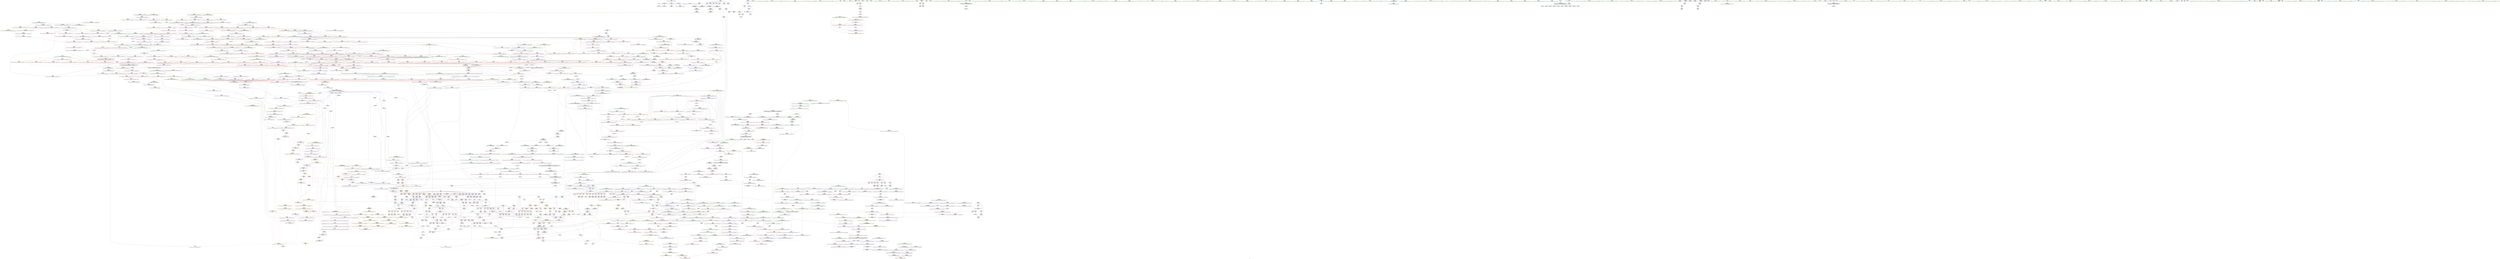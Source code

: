 digraph "SVFG" {
	label="SVFG";

	Node0x5609542a89e0 [shape=record,color=grey,label="{NodeID: 0\nNullPtr}"];
	Node0x5609542a89e0 -> Node0x5609545a3460[style=solid];
	Node0x5609542a89e0 -> Node0x5609545d32a0[style=solid];
	Node0x5609545a9b20 [shape=record,color=red,label="{NodeID: 775\n1174\<--1171\n\<--__t.addr\n_ZSt4moveIRiEONSt16remove_referenceIT_E4typeEOS2_\n}"];
	Node0x5609545a9b20 -> Node0x5609545a8ae0[style=solid];
	Node0x560954718600 [shape=record,color=black,label="{NodeID: 2657\n616 = PHI(358, )\n2nd arg _ZSt6__sortIPiN9__gnu_cxx5__ops15_Iter_comp_iterIPFbiiEEEEvT_S7_T0_ }"];
	Node0x560954718600 -> Node0x5609545d6050[style=solid];
	Node0x5609545a06e0 [shape=record,color=purple,label="{NodeID: 443\n1953\<--650\noffset_0\<--\n}"];
	Node0x5609545a06e0 -> Node0x5609545d1ed0[style=solid];
	Node0x56095455cb30 [shape=record,color=green,label="{NodeID: 111\n706\<--707\nagg.tmp3\<--agg.tmp3_field_insensitive\n_ZSt16__introsort_loopIPilN9__gnu_cxx5__ops15_Iter_comp_iterIPFbiiEEEEvT_S7_T0_T1_\n}"];
	Node0x56095455cb30 -> Node0x5609545a6cd0[style=solid];
	Node0x56095455cb30 -> Node0x5609545a0bc0[style=solid];
	Node0x5609545af550 [shape=record,color=red,label="{NodeID: 886\n1613\<--1584\n\<--__i\n_ZSt16__insertion_sortIPiN9__gnu_cxx5__ops15_Iter_comp_iterIPFbiiEEEEvT_S7_T0_\n|{<s0>93}}"];
	Node0x5609545af550:s0 -> Node0x560954717640[style=solid,color=red];
	Node0x5609545b6050 [shape=record,color=red,label="{NodeID: 554\n92\<--13\n\<--n\n_Z4calcv\n}"];
	Node0x5609545b6050 -> Node0x56095460abb0[style=solid];
	Node0x560954598d00 [shape=record,color=green,label="{NodeID: 222\n1658\<--1659\n__first.addr\<--__first.addr_field_insensitive\n_ZSt26__unguarded_insertion_sortIPiN9__gnu_cxx5__ops15_Iter_comp_iterIPFbiiEEEEvT_S7_T0_\n}"];
	Node0x560954598d00 -> Node0x5609545afca0[style=solid];
	Node0x560954598d00 -> Node0x5609545dc5e0[style=solid];
	Node0x56095467e4e0 [shape=record,color=yellow,style=double,label="{NodeID: 2104\n20V_1 = ENCHI(MR_20V_0)\npts\{260000 \}\nFun[_ZN9__gnu_cxx5__ops15_Iter_comp_iterIPFbiiEEclIPiS6_EEbT_T0_]}"];
	Node0x5609545d4990 [shape=record,color=blue,label="{NodeID: 997\n342\<--337\n__comp.addr\<--__comp\n_ZSt4sortIPiPFbiiEEvT_S3_T0_\n}"];
	Node0x5609545d4990 -> Node0x5609545b9ba0[style=dashed];
	Node0x56095460b030 [shape=record,color=grey,label="{NodeID: 1772\n722 = cmp(721, 723, )\n}"];
	Node0x5609545bba80 [shape=record,color=red,label="{NodeID: 665\n601\<--573\n\<--tot\nmain\n}"];
	Node0x5609545bba80 -> Node0x560954603830[style=solid];
	Node0x5609545a6c00 [shape=record,color=black,label="{NodeID: 333\n731\<--702\n\<--agg.tmp\n_ZSt16__introsort_loopIPilN9__gnu_cxx5__ops15_Iter_comp_iterIPFbiiEEEEvT_S7_T0_T1_\n}"];
	Node0x5609545a6c00 -> Node0x5609545a0d60[style=solid];
	Node0x5609545da3c0 [shape=record,color=blue,label="{NodeID: 1108\n1321\<--1314\n__topIndex.addr\<--__topIndex\n_ZSt11__push_heapIPiliN9__gnu_cxx5__ops14_Iter_comp_valIPFbiiEEEEvT_T0_S8_T1_RT2_\n}"];
	Node0x5609545da3c0 -> Node0x5609545abee0[style=dashed];
	Node0x56095426a390 [shape=record,color=green,label="{NodeID: 1\n7\<--1\n__dso_handle\<--dummyObj\nGlob }"];
	Node0x5609545a9bf0 [shape=record,color=red,label="{NodeID: 776\n1219\<--1184\n\<--__first.addr\n_ZSt13__adjust_heapIPiliN9__gnu_cxx5__ops15_Iter_comp_iterIPFbiiEEEEvT_T0_S8_T1_T2_\n}"];
	Node0x5609545a9bf0 -> Node0x5609545b51b0[style=solid];
	Node0x560954718710 [shape=record,color=black,label="{NodeID: 2658\n1532 = PHI(1435, 1445, 1449, 1459, 1467, 1471, 1524, )\n0th arg _ZSt9iter_swapIPiS0_EvT_T0_ }"];
	Node0x560954718710 -> Node0x5609545db810[style=solid];
	Node0x5609545a07b0 [shape=record,color=purple,label="{NodeID: 444\n1955\<--662\noffset_0\<--\n}"];
	Node0x5609545a07b0 -> Node0x5609545d6390[style=solid];
	Node0x56095455cc00 [shape=record,color=green,label="{NodeID: 112\n708\<--709\nagg.tmp5\<--agg.tmp5_field_insensitive\n_ZSt16__introsort_loopIPilN9__gnu_cxx5__ops15_Iter_comp_iterIPFbiiEEEEvT_S7_T0_T1_\n}"];
	Node0x56095455cc00 -> Node0x5609545a6da0[style=solid];
	Node0x56095455cc00 -> Node0x5609545a0c90[style=solid];
	Node0x5609545af620 [shape=record,color=red,label="{NodeID: 887\n1618\<--1584\n\<--__i\n_ZSt16__insertion_sortIPiN9__gnu_cxx5__ops15_Iter_comp_iterIPFbiiEEEEvT_S7_T0_\n|{<s0>94}}"];
	Node0x5609545af620:s0 -> Node0x560954716ca0[style=solid,color=red];
	Node0x5609545b6120 [shape=record,color=red,label="{NodeID: 555\n218\<--13\n\<--n\n_Z5work1v\n}"];
	Node0x5609545b6120 -> Node0x56095460c3b0[style=solid];
	Node0x560954598dd0 [shape=record,color=green,label="{NodeID: 223\n1660\<--1661\n__last.addr\<--__last.addr_field_insensitive\n_ZSt26__unguarded_insertion_sortIPiN9__gnu_cxx5__ops15_Iter_comp_iterIPFbiiEEEEvT_S7_T0_\n}"];
	Node0x560954598dd0 -> Node0x5609545afd70[style=solid];
	Node0x560954598dd0 -> Node0x5609545dc6b0[style=solid];
	Node0x56095467e5c0 [shape=record,color=yellow,style=double,label="{NodeID: 2105\n255V_1 = ENCHI(MR_255V_0)\npts\{9490000 11830000 14120000 14840000 15790000 \}\nFun[_ZN9__gnu_cxx5__ops15_Iter_comp_iterIPFbiiEEclIPiS6_EEbT_T0_]}"];
	Node0x56095467e5c0 -> Node0x5609545c0880[style=dashed];
	Node0x5609545d4a60 [shape=record,color=blue,label="{NodeID: 998\n355\<--352\ncoerce.dive\<--call\n_ZSt4sortIPiPFbiiEEvT_S3_T0_\n}"];
	Node0x5609545d4a60 -> Node0x5609545b9c70[style=dashed];
	Node0x56095460b1b0 [shape=record,color=grey,label="{NodeID: 1773\n1520 = cmp(1518, 1519, )\n}"];
	Node0x5609545bbb50 [shape=record,color=red,label="{NodeID: 666\n631\<--619\n\<--__first.addr\n_ZSt6__sortIPiN9__gnu_cxx5__ops15_Iter_comp_iterIPFbiiEEEEvT_S7_T0_\n}"];
	Node0x5609545bbb50 -> Node0x56095460bab0[style=solid];
	Node0x5609545a6cd0 [shape=record,color=black,label="{NodeID: 334\n746\<--706\n\<--agg.tmp3\n_ZSt16__introsort_loopIPilN9__gnu_cxx5__ops15_Iter_comp_iterIPFbiiEEEEvT_S7_T0_T1_\n}"];
	Node0x5609545a6cd0 -> Node0x5609545a0f00[style=solid];
	Node0x5609545da490 [shape=record,color=blue,label="{NodeID: 1109\n1323\<--1315\n__value.addr\<--__value\n_ZSt11__push_heapIPiliN9__gnu_cxx5__ops14_Iter_comp_valIPFbiiEEEEvT_T0_S8_T1_RT2_\n|{|<s2>71}}"];
	Node0x5609545da490 -> Node0x5609545ac2f0[style=dashed];
	Node0x5609545da490 -> Node0x5609545ac3c0[style=dashed];
	Node0x5609545da490:s2 -> Node0x56095464e410[style=dashed,color=red];
	Node0x560954277950 [shape=record,color=green,label="{NodeID: 2\n9\<--1\n\<--dummyObj\nCan only get source location for instruction, argument, global var or function.|{<s0>62}}"];
	Node0x560954277950:s0 -> Node0x56095471a6b0[style=solid,color=red];
	Node0x5609545a9cc0 [shape=record,color=red,label="{NodeID: 777\n1222\<--1184\n\<--__first.addr\n_ZSt13__adjust_heapIPiliN9__gnu_cxx5__ops15_Iter_comp_iterIPFbiiEEEEvT_T0_S8_T1_T2_\n}"];
	Node0x5609545a9cc0 -> Node0x5609545b5280[style=solid];
	Node0x5609547189a0 [shape=record,color=black,label="{NodeID: 2659\n1533 = PHI(1436, 1446, 1450, 1460, 1468, 1472, 1525, )\n1st arg _ZSt9iter_swapIPiS0_EvT_T0_ }"];
	Node0x5609547189a0 -> Node0x5609545db8e0[style=solid];
	Node0x5609545a0880 [shape=record,color=purple,label="{NodeID: 445\n1956\<--663\noffset_0\<--\n}"];
	Node0x5609545a0880 -> Node0x5609545d1fa0[style=solid];
	Node0x56095455ccd0 [shape=record,color=green,label="{NodeID: 113\n737\<--738\n_ZSt14__partial_sortIPiN9__gnu_cxx5__ops15_Iter_comp_iterIPFbiiEEEEvT_S7_S7_T0_\<--_ZSt14__partial_sortIPiN9__gnu_cxx5__ops15_Iter_comp_iterIPFbiiEEEEvT_S7_S7_T0__field_insensitive\n}"];
	Node0x5609545af6f0 [shape=record,color=red,label="{NodeID: 888\n1619\<--1584\n\<--__i\n_ZSt16__insertion_sortIPiN9__gnu_cxx5__ops15_Iter_comp_iterIPFbiiEEEEvT_S7_T0_\n}"];
	Node0x5609545af6f0 -> Node0x5609545b3af0[style=solid];
	Node0x5609545b61f0 [shape=record,color=red,label="{NodeID: 556\n305\<--13\n\<--n\n_Z5work1v\n}"];
	Node0x5609545b61f0 -> Node0x5609545a5470[style=solid];
	Node0x560954598ea0 [shape=record,color=green,label="{NodeID: 224\n1662\<--1663\n__i\<--__i_field_insensitive\n_ZSt26__unguarded_insertion_sortIPiN9__gnu_cxx5__ops15_Iter_comp_iterIPFbiiEEEEvT_S7_T0_\n}"];
	Node0x560954598ea0 -> Node0x5609545afe40[style=solid];
	Node0x560954598ea0 -> Node0x5609545aff10[style=solid];
	Node0x560954598ea0 -> Node0x5609545affe0[style=solid];
	Node0x560954598ea0 -> Node0x5609545dc780[style=solid];
	Node0x560954598ea0 -> Node0x5609545dc9f0[style=solid];
	Node0x5609545d4b30 [shape=record,color=blue,label="{NodeID: 999\n366\<--87\nnow\<--\n_Z5work2v\n}"];
	Node0x5609545d4b30 -> Node0x560954654d20[style=dashed];
	Node0x56095460b330 [shape=record,color=grey,label="{NodeID: 1774\n1252 = cmp(1248, 1251, )\n}"];
	Node0x5609545bbc20 [shape=record,color=red,label="{NodeID: 667\n635\<--619\n\<--__first.addr\n_ZSt6__sortIPiN9__gnu_cxx5__ops15_Iter_comp_iterIPFbiiEEEEvT_S7_T0_\n|{<s0>25}}"];
	Node0x5609545bbc20:s0 -> Node0x560954714020[style=solid,color=red];
	Node0x5609545a6da0 [shape=record,color=black,label="{NodeID: 335\n758\<--708\n\<--agg.tmp5\n_ZSt16__introsort_loopIPilN9__gnu_cxx5__ops15_Iter_comp_iterIPFbiiEEEEvT_S7_T0_T1_\n}"];
	Node0x5609545a6da0 -> Node0x5609545a10a0[style=solid];
	Node0x5609545da560 [shape=record,color=blue,label="{NodeID: 1110\n1325\<--1316\n__comp.addr\<--__comp\n_ZSt11__push_heapIPiliN9__gnu_cxx5__ops14_Iter_comp_valIPFbiiEEEEvT_T0_S8_T1_RT2_\n}"];
	Node0x5609545da560 -> Node0x5609545abfb0[style=dashed];
	Node0x5609543a6f70 [shape=record,color=green,label="{NodeID: 3\n14\<--1\n\<--dummyObj\nCan only get source location for instruction, argument, global var or function.}"];
	Node0x5609545a9d90 [shape=record,color=red,label="{NodeID: 778\n1232\<--1184\n\<--__first.addr\n_ZSt13__adjust_heapIPiliN9__gnu_cxx5__ops15_Iter_comp_iterIPFbiiEEEEvT_T0_S8_T1_T2_\n}"];
	Node0x5609545a9d90 -> Node0x5609545b5350[style=solid];
	Node0x560954718c30 [shape=record,color=black,label="{NodeID: 2660\n944 = PHI(869, )\n0th arg _ZSt13__heap_selectIPiN9__gnu_cxx5__ops15_Iter_comp_iterIPFbiiEEEEvT_S7_S7_T0_ }"];
	Node0x560954718c30 -> Node0x5609545d7cc0[style=solid];
	Node0x5609545a0950 [shape=record,color=purple,label="{NodeID: 446\n686\<--674\ncoerce.dive\<--retval\n_ZN9__gnu_cxx5__ops16__iter_comp_iterIPFbiiEEENS0_15_Iter_comp_iterIT_EES5_\n}"];
	Node0x5609545a0950 -> Node0x5609545bc440[style=solid];
	Node0x5609545993d0 [shape=record,color=green,label="{NodeID: 114\n752\<--753\n_ZSt27__unguarded_partition_pivotIPiN9__gnu_cxx5__ops15_Iter_comp_iterIPFbiiEEEET_S7_S7_T0_\<--_ZSt27__unguarded_partition_pivotIPiN9__gnu_cxx5__ops15_Iter_comp_iterIPFbiiEEEET_S7_S7_T0__field_insensitive\n}"];
	Node0x560954677f10 [shape=record,color=yellow,style=double,label="{NodeID: 1996\n14V_1 = ENCHI(MR_14V_0)\npts\{240000 \}\nFun[_Z5work1v]}"];
	Node0x560954677f10 -> Node0x5609545b9520[style=dashed];
	Node0x560954677f10 -> Node0x5609545b95f0[style=dashed];
	Node0x560954677f10 -> Node0x5609545b96c0[style=dashed];
	Node0x560954677f10 -> Node0x5609545b9790[style=dashed];
	Node0x560954677f10 -> Node0x5609545b9860[style=dashed];
	Node0x5609545af7c0 [shape=record,color=red,label="{NodeID: 889\n1629\<--1584\n\<--__i\n_ZSt16__insertion_sortIPiN9__gnu_cxx5__ops15_Iter_comp_iterIPFbiiEEEEvT_S7_T0_\n|{<s0>98}}"];
	Node0x5609545af7c0:s0 -> Node0x56095471abf0[style=solid,color=red];
	Node0x5609545b62c0 [shape=record,color=red,label="{NodeID: 557\n376\<--13\n\<--n\n_Z5work2v\n}"];
	Node0x5609545b62c0 -> Node0x56095460a5b0[style=solid];
	Node0x560954598f70 [shape=record,color=green,label="{NodeID: 225\n1664\<--1665\nagg.tmp\<--agg.tmp_field_insensitive\n_ZSt26__unguarded_insertion_sortIPiN9__gnu_cxx5__ops15_Iter_comp_iterIPFbiiEEEEvT_S7_T0_\n}"];
	Node0x560954598f70 -> Node0x5609545b3f00[style=solid];
	Node0x560954598f70 -> Node0x5609545b3fd0[style=solid];
	Node0x56095467e870 [shape=record,color=yellow,style=double,label="{NodeID: 2107\n2V_1 = ENCHI(MR_2V_0)\npts\{10 \}\nFun[_Z4calcv]}"];
	Node0x56095467e870 -> Node0x5609545b5b70[style=dashed];
	Node0x56095467e870 -> Node0x5609545b5c40[style=dashed];
	Node0x5609545d4c00 [shape=record,color=blue,label="{NodeID: 1000\n368\<--89\ni\<--\n_Z5work2v\n}"];
	Node0x5609545d4c00 -> Node0x560954655220[style=dashed];
	Node0x56095460b4b0 [shape=record,color=grey,label="{NodeID: 1775\n140 = cmp(133, 139, )\n}"];
	Node0x5609545bbcf0 [shape=record,color=red,label="{NodeID: 668\n638\<--619\n\<--__first.addr\n_ZSt6__sortIPiN9__gnu_cxx5__ops15_Iter_comp_iterIPFbiiEEEEvT_S7_T0_\n}"];
	Node0x5609545bbcf0 -> Node0x5609545a67f0[style=solid];
	Node0x5609545a6e70 [shape=record,color=black,label="{NodeID: 336\n718\<--716\nsub.ptr.lhs.cast\<--\n_ZSt16__introsort_loopIPilN9__gnu_cxx5__ops15_Iter_comp_iterIPFbiiEEEEvT_S7_T0_T1_\n}"];
	Node0x5609545a6e70 -> Node0x560954605f30[style=solid];
	Node0x5609545da630 [shape=record,color=blue,label="{NodeID: 1111\n1327\<--1336\n__parent\<--div\n_ZSt11__push_heapIPiliN9__gnu_cxx5__ops14_Iter_comp_valIPFbiiEEEEvT_T0_S8_T1_RT2_\n}"];
	Node0x5609545da630 -> Node0x560954667e20[style=dashed];
	Node0x5609543a2d40 [shape=record,color=green,label="{NodeID: 4\n31\<--1\n.str\<--dummyObj\nGlob }"];
	Node0x56095466ceb0 [shape=record,color=black,label="{NodeID: 1886\nMR_69V_3 = PHI(MR_69V_4, MR_69V_2, )\npts\{444 \}\n}"];
	Node0x56095466ceb0 -> Node0x5609545ba970[style=dashed];
	Node0x56095466ceb0 -> Node0x5609545baa40[style=dashed];
	Node0x56095466ceb0 -> Node0x5609545bab10[style=dashed];
	Node0x56095466ceb0 -> Node0x5609545babe0[style=dashed];
	Node0x56095466ceb0 -> Node0x5609545bacb0[style=dashed];
	Node0x56095466ceb0 -> Node0x5609545d55c0[style=dashed];
	Node0x5609545a9e60 [shape=record,color=red,label="{NodeID: 779\n1237\<--1184\n\<--__first.addr\n_ZSt13__adjust_heapIPiliN9__gnu_cxx5__ops15_Iter_comp_iterIPFbiiEEEEvT_T0_S8_T1_T2_\n}"];
	Node0x5609545a9e60 -> Node0x5609545b5420[style=solid];
	Node0x560954718d40 [shape=record,color=black,label="{NodeID: 2661\n1914 = PHI(1768, )\n0th arg _ZN9__gnu_cxx5__ops14_Val_comp_iterIPFbiiEEC2EONS0_15_Iter_comp_iterIS3_EE }"];
	Node0x560954718d40 -> Node0x5609545de320[style=solid];
	Node0x5609545a0a20 [shape=record,color=purple,label="{NodeID: 447\n710\<--694\ncoerce.dive\<--__comp\n_ZSt16__introsort_loopIPilN9__gnu_cxx5__ops15_Iter_comp_iterIPFbiiEEEEvT_S7_T0_T1_\n}"];
	Node0x5609545a0a20 -> Node0x5609545d6530[style=solid];
	Node0x5609545994d0 [shape=record,color=green,label="{NodeID: 115\n770\<--771\n__n.addr\<--__n.addr_field_insensitive\n_ZSt4__lgl\n}"];
	Node0x5609545994d0 -> Node0x5609545bd210[style=solid];
	Node0x5609545994d0 -> Node0x5609545d6d50[style=solid];
	Node0x5609545af890 [shape=record,color=red,label="{NodeID: 890\n1647\<--1584\n\<--__i\n_ZSt16__insertion_sortIPiN9__gnu_cxx5__ops15_Iter_comp_iterIPFbiiEEEEvT_S7_T0_\n}"];
	Node0x5609545af890 -> Node0x5609545b3d60[style=solid];
	Node0x5609545b6390 [shape=record,color=red,label="{NodeID: 558\n414\<--13\n\<--n\n_Z5work2v\n}"];
	Node0x5609545b6390 -> Node0x5609545a5c90[style=solid];
	Node0x560954599040 [shape=record,color=green,label="{NodeID: 226\n1666\<--1667\nagg.tmp1\<--agg.tmp1_field_insensitive\n_ZSt26__unguarded_insertion_sortIPiN9__gnu_cxx5__ops15_Iter_comp_iterIPFbiiEEEEvT_S7_T0_\n}"];
	Node0x560954599040 -> Node0x5609545a9160[style=solid];
	Node0x560954599040 -> Node0x5609545b40a0[style=solid];
	Node0x56095467e980 [shape=record,color=yellow,style=double,label="{NodeID: 2108\n4V_1 = ENCHI(MR_4V_0)\npts\{15 \}\nFun[_Z4calcv]}"];
	Node0x56095467e980 -> Node0x5609545b6050[style=dashed];
	Node0x5609545d4cd0 [shape=record,color=blue,label="{NodeID: 1001\n382\<--379\narrayidx\<--\n_Z5work2v\n}"];
	Node0x5609545d4cd0 -> Node0x560954654820[style=dashed];
	Node0x56095460b630 [shape=record,color=grey,label="{NodeID: 1776\n1341 = cmp(1339, 1340, )\n}"];
	Node0x5609545bbdc0 [shape=record,color=red,label="{NodeID: 669\n660\<--619\n\<--__first.addr\n_ZSt6__sortIPiN9__gnu_cxx5__ops15_Iter_comp_iterIPFbiiEEEEvT_S7_T0_\n|{<s0>27}}"];
	Node0x5609545bbdc0:s0 -> Node0x560954717310[style=solid,color=red];
	Node0x5609545a6f40 [shape=record,color=black,label="{NodeID: 337\n719\<--717\nsub.ptr.rhs.cast\<--\n_ZSt16__introsort_loopIPilN9__gnu_cxx5__ops15_Iter_comp_iterIPFbiiEEEEvT_S7_T0_T1_\n}"];
	Node0x5609545a6f40 -> Node0x560954605f30[style=solid];
	Node0x5609545da700 [shape=record,color=blue,label="{NodeID: 1112\n1360\<--1357\nadd.ptr3\<--\n_ZSt11__push_heapIPiliN9__gnu_cxx5__ops14_Iter_comp_valIPFbiiEEEEvT_T0_S8_T1_RT2_\n}"];
	Node0x5609545da700 -> Node0x560954667420[style=dashed];
	Node0x560954559c20 [shape=record,color=green,label="{NodeID: 5\n33\<--1\n.str.1\<--dummyObj\nGlob }"];
	Node0x56095466d3b0 [shape=record,color=black,label="{NodeID: 1887\nMR_71V_2 = PHI(MR_71V_4, MR_71V_1, )\npts\{446 \}\n}"];
	Node0x56095466d3b0 -> Node0x5609545d5350[style=dashed];
	Node0x5609545a9f30 [shape=record,color=red,label="{NodeID: 780\n1258\<--1184\n\<--__first.addr\n_ZSt13__adjust_heapIPiliN9__gnu_cxx5__ops15_Iter_comp_iterIPFbiiEEEEvT_T0_S8_T1_T2_\n}"];
	Node0x5609545a9f30 -> Node0x5609545b54f0[style=solid];
	Node0x560954718e50 [shape=record,color=black,label="{NodeID: 2662\n1915 = PHI(1774, )\n1st arg _ZN9__gnu_cxx5__ops14_Val_comp_iterIPFbiiEEC2EONS0_15_Iter_comp_iterIS3_EE }"];
	Node0x560954718e50 -> Node0x5609545de3f0[style=solid];
	Node0x5609545a0af0 [shape=record,color=purple,label="{NodeID: 448\n734\<--702\ncoerce.dive2\<--agg.tmp\n_ZSt16__introsort_loopIPilN9__gnu_cxx5__ops15_Iter_comp_iterIPFbiiEEEEvT_S7_T0_T1_\n}"];
	Node0x5609545a0af0 -> Node0x5609545bcfa0[style=solid];
	Node0x5609545995a0 [shape=record,color=green,label="{NodeID: 116\n776\<--777\nllvm.ctlz.i64\<--llvm.ctlz.i64_field_insensitive\n}"];
	Node0x5609545af960 [shape=record,color=red,label="{NodeID: 891\n1615\<--1614\n\<--call3\n_ZSt16__insertion_sortIPiN9__gnu_cxx5__ops15_Iter_comp_iterIPFbiiEEEEvT_S7_T0_\n}"];
	Node0x5609545af960 -> Node0x5609545dc100[style=solid];
	Node0x5609545b6460 [shape=record,color=red,label="{NodeID: 559\n470\<--13\n\<--n\n_Z5solvev\n}"];
	Node0x5609545b6460 -> Node0x560954609830[style=solid];
	Node0x560954599110 [shape=record,color=green,label="{NodeID: 227\n1701\<--1702\n__first.addr\<--__first.addr_field_insensitive\n_ZSt13move_backwardIPiS0_ET0_T_S2_S1_\n}"];
	Node0x560954599110 -> Node0x5609545b0250[style=solid];
	Node0x560954599110 -> Node0x5609545dcac0[style=solid];
	Node0x5609545d4da0 [shape=record,color=blue,label="{NodeID: 1002\n396\<--393\narrayidx6\<--conv4\n_Z5work2v\n}"];
	Node0x5609545d4da0 -> Node0x560954655720[style=dashed];
	Node0x56095460b7b0 [shape=record,color=grey,label="{NodeID: 1777\n814 = cmp(813, 723, )\n}"];
	Node0x5609545bbe90 [shape=record,color=red,label="{NodeID: 670\n632\<--621\n\<--__last.addr\n_ZSt6__sortIPiN9__gnu_cxx5__ops15_Iter_comp_iterIPFbiiEEEEvT_S7_T0_\n}"];
	Node0x5609545bbe90 -> Node0x56095460bab0[style=solid];
	Node0x56095469aac0 [shape=record,color=yellow,style=double,label="{NodeID: 2552\nCSMU(20V_1)\npts\{260000 \}\nCS[]}"];
	Node0x5609545a7010 [shape=record,color=black,label="{NodeID: 338\n778\<--774\ncast\<--\n_ZSt4__lgl\n}"];
	Node0x5609545da7d0 [shape=record,color=blue,label="{NodeID: 1113\n1319\<--1362\n__holeIndex.addr\<--\n_ZSt11__push_heapIPiliN9__gnu_cxx5__ops14_Iter_comp_valIPFbiiEEEEvT_T0_S8_T1_RT2_\n}"];
	Node0x5609545da7d0 -> Node0x5609545abd40[style=dashed];
	Node0x5609545da7d0 -> Node0x560954667920[style=dashed];
	Node0x560954559300 [shape=record,color=green,label="{NodeID: 6\n35\<--1\n_ZSt4cout\<--dummyObj\nGlob }"];
	Node0x56095466d8b0 [shape=record,color=black,label="{NodeID: 1888\nMR_14V_2 = PHI(MR_14V_3, MR_14V_1, )\npts\{240000 \}\n|{|<s3>10|<s4>11|<s5>13|<s6>14|<s7>22}}"];
	Node0x56095466d8b0 -> Node0x5609545baff0[style=dashed];
	Node0x56095466d8b0 -> Node0x5609545d5420[style=dashed];
	Node0x56095466d8b0 -> Node0x56095466d8b0[style=dashed];
	Node0x56095466d8b0:s3 -> Node0x560954677f10[style=dashed,color=red];
	Node0x56095466d8b0:s4 -> Node0x56095467ede0[style=dashed,color=red];
	Node0x56095466d8b0:s5 -> Node0x56095467d0e0[style=dashed,color=red];
	Node0x56095466d8b0:s6 -> Node0x56095467ede0[style=dashed,color=red];
	Node0x56095466d8b0:s7 -> Node0x560954668320[style=dashed,color=blue];
	Node0x5609545aa000 [shape=record,color=red,label="{NodeID: 781\n1264\<--1184\n\<--__first.addr\n_ZSt13__adjust_heapIPiliN9__gnu_cxx5__ops15_Iter_comp_iterIPFbiiEEEEvT_T0_S8_T1_T2_\n}"];
	Node0x5609545aa000 -> Node0x5609545b55c0[style=solid];
	Node0x560954718f60 [shape=record,color=black,label="{NodeID: 2663\n1312 = PHI(1278, )\n0th arg _ZSt11__push_heapIPiliN9__gnu_cxx5__ops14_Iter_comp_valIPFbiiEEEEvT_T0_S8_T1_RT2_ }"];
	Node0x560954718f60 -> Node0x5609545da220[style=solid];
	Node0x5609545a0bc0 [shape=record,color=purple,label="{NodeID: 449\n749\<--706\ncoerce.dive4\<--agg.tmp3\n_ZSt16__introsort_loopIPilN9__gnu_cxx5__ops15_Iter_comp_iterIPFbiiEEEEvT_S7_T0_T1_\n}"];
	Node0x5609545a0bc0 -> Node0x5609545bd070[style=solid];
	Node0x5609545996a0 [shape=record,color=green,label="{NodeID: 117\n792\<--793\n__comp\<--__comp_field_insensitive\n_ZSt22__final_insertion_sortIPiN9__gnu_cxx5__ops15_Iter_comp_iterIPFbiiEEEEvT_S7_T0_\n}"];
	Node0x5609545996a0 -> Node0x5609545a7280[style=solid];
	Node0x5609545996a0 -> Node0x5609545a7350[style=solid];
	Node0x5609545996a0 -> Node0x5609545a7420[style=solid];
	Node0x5609545996a0 -> Node0x5609545a1240[style=solid];
	Node0x5609546781e0 [shape=record,color=yellow,style=double,label="{NodeID: 1999\n154V_1 = ENCHI(MR_154V_0)\npts\{1936 11830000 17710000 \}\nFun[_ZN9__gnu_cxx5__ops16__iter_comp_iterIPFbiiEEENS0_15_Iter_comp_iterIT_EES5_]}"];
	Node0x5609546781e0 -> Node0x5609545bc370[style=dashed];
	Node0x5609545afa30 [shape=record,color=red,label="{NodeID: 892\n1625\<--1624\n\<--call6\n_ZSt16__insertion_sortIPiN9__gnu_cxx5__ops15_Iter_comp_iterIPFbiiEEEEvT_S7_T0_\n}"];
	Node0x5609545afa30 -> Node0x5609545dc1d0[style=solid];
	Node0x5609545b6530 [shape=record,color=red,label="{NodeID: 560\n458\<--16\n\<--c\n_Z5solvev\n}"];
	Node0x5609545b6530 -> Node0x560954609e30[style=solid];
	Node0x5609545991e0 [shape=record,color=green,label="{NodeID: 228\n1703\<--1704\n__last.addr\<--__last.addr_field_insensitive\n_ZSt13move_backwardIPiS0_ET0_T_S2_S1_\n}"];
	Node0x5609545991e0 -> Node0x5609545b0320[style=solid];
	Node0x5609545991e0 -> Node0x5609545dcb90[style=solid];
	Node0x5609545d4e70 [shape=record,color=blue,label="{NodeID: 1003\n366\<--406\nnow\<--add\n_Z5work2v\n}"];
	Node0x5609545d4e70 -> Node0x560954654d20[style=dashed];
	Node0x56095460b930 [shape=record,color=grey,label="{NodeID: 1778\n1677 = cmp(1675, 1676, )\n}"];
	Node0x5609545bbf60 [shape=record,color=red,label="{NodeID: 671\n636\<--621\n\<--__last.addr\n_ZSt6__sortIPiN9__gnu_cxx5__ops15_Iter_comp_iterIPFbiiEEEEvT_S7_T0_\n|{<s0>25}}"];
	Node0x5609545bbf60:s0 -> Node0x560954714230[style=solid,color=red];
	Node0x56095469ac20 [shape=record,color=yellow,style=double,label="{NodeID: 2553\n26V_4 = CSCHI(MR_26V_2)\npts\{30 \}\nCS[]|{|<s1>10}}"];
	Node0x56095469ac20 -> Node0x5609545b9930[style=dashed];
	Node0x56095469ac20:s1 -> Node0x56095469b720[style=dashed,color=blue];
	Node0x5609545a70e0 [shape=record,color=black,label="{NodeID: 339\n779\<--774\nconv\<--\n_ZSt4__lgl\n}"];
	Node0x5609545a70e0 -> Node0x560954606cb0[style=solid];
	Node0x5609545da8a0 [shape=record,color=blue,label="{NodeID: 1114\n1327\<--1366\n__parent\<--div5\n_ZSt11__push_heapIPiliN9__gnu_cxx5__ops14_Iter_comp_valIPFbiiEEEEvT_T0_S8_T1_RT2_\n}"];
	Node0x5609545da8a0 -> Node0x560954667e20[style=dashed];
	Node0x560954559390 [shape=record,color=green,label="{NodeID: 7\n36\<--1\n.str.2\<--dummyObj\nGlob }"];
	Node0x56095466ddb0 [shape=record,color=black,label="{NodeID: 1889\nMR_26V_5 = PHI(MR_26V_4, MR_26V_2, MR_26V_2, )\npts\{30 \}\n|{|<s1>69}}"];
	Node0x56095466ddb0 -> Node0x5609545ab380[style=dashed];
	Node0x56095466ddb0:s1 -> Node0x560954667420[style=dashed,color=red];
	Node0x5609545aa0d0 [shape=record,color=red,label="{NodeID: 782\n1278\<--1184\n\<--__first.addr\n_ZSt13__adjust_heapIPiliN9__gnu_cxx5__ops15_Iter_comp_iterIPFbiiEEEEvT_T0_S8_T1_T2_\n|{<s0>69}}"];
	Node0x5609545aa0d0:s0 -> Node0x560954718f60[style=solid,color=red];
	Node0x560954719070 [shape=record,color=black,label="{NodeID: 2664\n1313 = PHI(1279, )\n1st arg _ZSt11__push_heapIPiliN9__gnu_cxx5__ops14_Iter_comp_valIPFbiiEEEEvT_T0_S8_T1_RT2_ }"];
	Node0x560954719070 -> Node0x5609545da2f0[style=solid];
	Node0x5609545a0c90 [shape=record,color=purple,label="{NodeID: 450\n761\<--708\ncoerce.dive6\<--agg.tmp5\n_ZSt16__introsort_loopIPilN9__gnu_cxx5__ops15_Iter_comp_iterIPFbiiEEEEvT_S7_T0_T1_\n}"];
	Node0x5609545a0c90 -> Node0x5609545bd140[style=solid];
	Node0x560954599770 [shape=record,color=green,label="{NodeID: 118\n794\<--795\n__first.addr\<--__first.addr_field_insensitive\n_ZSt22__final_insertion_sortIPiN9__gnu_cxx5__ops15_Iter_comp_iterIPFbiiEEEEvT_S7_T0_\n}"];
	Node0x560954599770 -> Node0x5609545bd2e0[style=solid];
	Node0x560954599770 -> Node0x5609545bd3b0[style=solid];
	Node0x560954599770 -> Node0x5609545bd480[style=solid];
	Node0x560954599770 -> Node0x5609545bd550[style=solid];
	Node0x560954599770 -> Node0x5609545bd620[style=solid];
	Node0x560954599770 -> Node0x5609545d6ef0[style=solid];
	Node0x5609545afb00 [shape=record,color=red,label="{NodeID: 893\n1634\<--1633\n\<--coerce.dive8\n_ZSt16__insertion_sortIPiN9__gnu_cxx5__ops15_Iter_comp_iterIPFbiiEEEEvT_S7_T0_\n|{<s0>97}}"];
	Node0x5609545afb00:s0 -> Node0x56095471b600[style=solid,color=red];
	Node0x5609545b6600 [shape=record,color=red,label="{NodeID: 561\n482\<--16\n\<--c\n_Z5solvev\n}"];
	Node0x5609545b6600 -> Node0x560954601eb0[style=solid];
	Node0x5609545992b0 [shape=record,color=green,label="{NodeID: 229\n1705\<--1706\n__result.addr\<--__result.addr_field_insensitive\n_ZSt13move_backwardIPiS0_ET0_T_S2_S1_\n}"];
	Node0x5609545992b0 -> Node0x5609545b03f0[style=solid];
	Node0x5609545992b0 -> Node0x5609545dcc60[style=solid];
	Node0x5609545d4f40 [shape=record,color=blue,label="{NodeID: 1004\n368\<--411\ni\<--inc\n_Z5work2v\n}"];
	Node0x5609545d4f40 -> Node0x560954655220[style=dashed];
	Node0x56095460bab0 [shape=record,color=grey,label="{NodeID: 1779\n633 = cmp(631, 632, )\n}"];
	Node0x5609545bc030 [shape=record,color=red,label="{NodeID: 672\n637\<--621\n\<--__last.addr\n_ZSt6__sortIPiN9__gnu_cxx5__ops15_Iter_comp_iterIPFbiiEEEEvT_S7_T0_\n}"];
	Node0x5609545bc030 -> Node0x5609545a6720[style=solid];
	Node0x5609545a71b0 [shape=record,color=black,label="{NodeID: 340\n768\<--780\n_ZSt4__lgl_ret\<--sub\n_ZSt4__lgl\n|{<s0>23}}"];
	Node0x5609545a71b0:s0 -> Node0x5609547216f0[style=solid,color=blue];
	Node0x5609545da970 [shape=record,color=blue,label="{NodeID: 1115\n1373\<--1370\nadd.ptr7\<--\n_ZSt11__push_heapIPiliN9__gnu_cxx5__ops14_Iter_comp_valIPFbiiEEEEvT_T0_S8_T1_RT2_\n|{<s0>69}}"];
	Node0x5609545da970:s0 -> Node0x56095469d6b0[style=dashed,color=blue];
	Node0x560954559640 [shape=record,color=green,label="{NodeID: 8\n38\<--1\n.str.3\<--dummyObj\nGlob }"];
	Node0x56095466e2b0 [shape=record,color=black,label="{NodeID: 1890\nMR_280V_6 = PHI(MR_280V_5, MR_280V_3, MR_280V_3, )\npts\{1187 \}\n}"];
	Node0x56095466e2b0 -> Node0x5609545aa4e0[style=dashed];
	Node0x5609545aa1a0 [shape=record,color=red,label="{NodeID: 783\n1204\<--1186\n\<--__holeIndex.addr\n_ZSt13__adjust_heapIPiliN9__gnu_cxx5__ops15_Iter_comp_iterIPFbiiEEEEvT_T0_S8_T1_T2_\n}"];
	Node0x5609545aa1a0 -> Node0x5609545d9790[style=solid];
	Node0x560954719180 [shape=record,color=black,label="{NodeID: 2665\n1314 = PHI(1280, )\n2nd arg _ZSt11__push_heapIPiliN9__gnu_cxx5__ops14_Iter_comp_valIPFbiiEEEEvT_T0_S8_T1_RT2_ }"];
	Node0x560954719180 -> Node0x5609545da3c0[style=solid];
	Node0x5609545a0d60 [shape=record,color=purple,label="{NodeID: 451\n1958\<--731\noffset_0\<--\n}"];
	Node0x5609545a0d60 -> Node0x5609545d6870[style=solid];
	Node0x560954599840 [shape=record,color=green,label="{NodeID: 119\n796\<--797\n__last.addr\<--__last.addr_field_insensitive\n_ZSt22__final_insertion_sortIPiN9__gnu_cxx5__ops15_Iter_comp_iterIPFbiiEEEEvT_S7_T0_\n}"];
	Node0x560954599840 -> Node0x5609545bd6f0[style=solid];
	Node0x560954599840 -> Node0x5609545bd7c0[style=solid];
	Node0x560954599840 -> Node0x5609545bd890[style=solid];
	Node0x560954599840 -> Node0x5609545d6fc0[style=solid];
	Node0x560954678430 [shape=record,color=yellow,style=double,label="{NodeID: 2001\n152V_1 = ENCHI(MR_152V_0)\npts\{6750000 \}\nFun[_ZN9__gnu_cxx5__ops16__iter_comp_iterIPFbiiEEENS0_15_Iter_comp_iterIT_EES5_]|{<s0>29}}"];
	Node0x560954678430:s0 -> Node0x5609545de730[style=dashed,color=red];
	Node0x5609545afbd0 [shape=record,color=red,label="{NodeID: 894\n1641\<--1640\n\<--coerce.dive11\n_ZSt16__insertion_sortIPiN9__gnu_cxx5__ops15_Iter_comp_iterIPFbiiEEEEvT_S7_T0_\n|{<s0>98}}"];
	Node0x5609545afbd0:s0 -> Node0x56095471ad40[style=solid,color=red];
	Node0x5609545b66d0 [shape=record,color=red,label="{NodeID: 562\n317\<--18\n\<--l\n_Z5work1v\n}"];
	Node0x5609545b66d0 -> Node0x56095460a2b0[style=solid];
	Node0x5609545a1680 [shape=record,color=green,label="{NodeID: 230\n1712\<--1713\n_ZSt12__miter_baseIPiET_S1_\<--_ZSt12__miter_baseIPiET_S1__field_insensitive\n}"];
	Node0x56095467ed00 [shape=record,color=yellow,style=double,label="{NodeID: 2112\n12V_1 = ENCHI(MR_12V_0)\npts\{220000 \}\nFun[_Z4calcv]}"];
	Node0x56095467ed00 -> Node0x5609545b7980[style=dashed];
	Node0x5609545d5010 [shape=record,color=blue,label="{NodeID: 1005\n370\<--89\ni11\<--\n_Z5work2v\n}"];
	Node0x5609545d5010 -> Node0x56095466abb0[style=dashed];
	Node0x56095460bc30 [shape=record,color=grey,label="{NodeID: 1780\n201 = cmp(196, 200, )\n}"];
	Node0x56095460bc30 -> Node0x5609545a46a0[style=solid];
	Node0x5609545bc100 [shape=record,color=red,label="{NodeID: 673\n661\<--621\n\<--__last.addr\n_ZSt6__sortIPiN9__gnu_cxx5__ops15_Iter_comp_iterIPFbiiEEEEvT_S7_T0_\n|{<s0>27}}"];
	Node0x5609545bc100:s0 -> Node0x560954717420[style=solid,color=red];
	Node0x56095469aee0 [shape=record,color=yellow,style=double,label="{NodeID: 2555\n26V_2 = CSCHI(MR_26V_1)\npts\{30 \}\nCS[]|{<s0>40}}"];
	Node0x56095469aee0:s0 -> Node0x560954657020[style=dashed,color=red];
	Node0x5609545a7280 [shape=record,color=black,label="{NodeID: 341\n820\<--792\n\<--__comp\n_ZSt22__final_insertion_sortIPiN9__gnu_cxx5__ops15_Iter_comp_iterIPFbiiEEEEvT_S7_T0_\n}"];
	Node0x5609545a7280 -> Node0x5609545b1660[style=solid];
	Node0x5609545daa40 [shape=record,color=blue,label="{NodeID: 1116\n1378\<--1377\n__t.addr\<--__t\n_ZSt4moveIRPFbiiEEONSt16remove_referenceIT_E4typeEOS4_\n}"];
	Node0x5609545daa40 -> Node0x5609545ac490[style=dashed];
	Node0x5609545596d0 [shape=record,color=green,label="{NodeID: 9\n40\<--1\nstdin\<--dummyObj\nGlob }"];
	Node0x56095466e7b0 [shape=record,color=black,label="{NodeID: 1891\nMR_288V_8 = PHI(MR_288V_7, MR_288V_3, MR_288V_3, )\npts\{1195 \}\n}"];
	Node0x5609545aa270 [shape=record,color=red,label="{NodeID: 784\n1206\<--1186\n\<--__holeIndex.addr\n_ZSt13__adjust_heapIPiliN9__gnu_cxx5__ops15_Iter_comp_iterIPFbiiEEEEvT_T0_S8_T1_T2_\n}"];
	Node0x5609545aa270 -> Node0x5609545d9860[style=solid];
	Node0x560954719290 [shape=record,color=black,label="{NodeID: 2666\n1315 = PHI(1282, )\n3rd arg _ZSt11__push_heapIPiliN9__gnu_cxx5__ops14_Iter_comp_valIPFbiiEEEEvT_T0_S8_T1_RT2_ }"];
	Node0x560954719290 -> Node0x5609545da490[style=solid];
	Node0x5609545a0e30 [shape=record,color=purple,label="{NodeID: 452\n1959\<--732\noffset_0\<--\n}"];
	Node0x5609545a0e30 -> Node0x5609545d2070[style=solid];
	Node0x560954599910 [shape=record,color=green,label="{NodeID: 120\n798\<--799\nagg.tmp\<--agg.tmp_field_insensitive\n_ZSt22__final_insertion_sortIPiN9__gnu_cxx5__ops15_Iter_comp_iterIPFbiiEEEEvT_S7_T0_\n}"];
	Node0x560954599910 -> Node0x5609545a74f0[style=solid];
	Node0x560954599910 -> Node0x5609545a1310[style=solid];
	Node0x560954678510 [shape=record,color=yellow,style=double,label="{NodeID: 2002\n26V_1 = ENCHI(MR_26V_0)\npts\{30 \}\nFun[_ZSt22__final_insertion_sortIPiN9__gnu_cxx5__ops15_Iter_comp_iterIPFbiiEEEEvT_S7_T0_]|{<s0>38|<s1>38|<s2>42|<s3>42}}"];
	Node0x560954678510:s0 -> Node0x56095464c320[style=dashed,color=red];
	Node0x560954678510:s1 -> Node0x560954664220[style=dashed,color=red];
	Node0x560954678510:s2 -> Node0x56095464c320[style=dashed,color=red];
	Node0x560954678510:s3 -> Node0x560954664220[style=dashed,color=red];
	Node0x5609545afca0 [shape=record,color=red,label="{NodeID: 895\n1672\<--1658\n\<--__first.addr\n_ZSt26__unguarded_insertion_sortIPiN9__gnu_cxx5__ops15_Iter_comp_iterIPFbiiEEEEvT_S7_T0_\n}"];
	Node0x5609545afca0 -> Node0x5609545dc780[style=solid];
	Node0x5609545b67a0 [shape=record,color=red,label="{NodeID: 563\n424\<--18\n\<--l\n_Z5work2v\n}"];
	Node0x5609545b67a0 -> Node0x56095460ad30[style=solid];
	Node0x5609545a1740 [shape=record,color=green,label="{NodeID: 231\n1718\<--1719\n_ZSt23__copy_move_backward_a2ILb1EPiS0_ET1_T0_S2_S1_\<--_ZSt23__copy_move_backward_a2ILb1EPiS0_ET1_T0_S2_S1__field_insensitive\n}"];
	Node0x56095467ede0 [shape=record,color=yellow,style=double,label="{NodeID: 2113\n14V_1 = ENCHI(MR_14V_0)\npts\{240000 \}\nFun[_Z4calcv]}"];
	Node0x56095467ede0 -> Node0x5609545b7a50[style=dashed];
	Node0x56095467ede0 -> Node0x5609545b7b20[style=dashed];
	Node0x56095467ede0 -> Node0x5609545b7bf0[style=dashed];
	Node0x56095467ede0 -> Node0x5609545b7cc0[style=dashed];
	Node0x56095467ede0 -> Node0x5609545b7d90[style=dashed];
	Node0x5609545d50e0 [shape=record,color=blue,label="{NodeID: 1006\n432\<--327\narrayidx18\<--\n_Z5work2v\n}"];
	Node0x5609545d50e0 -> Node0x56095466b0b0[style=dashed];
	Node0x56095460bdb0 [shape=record,color=grey,label="{NodeID: 1781\n1246 = cmp(1245, 9, )\n}"];
	Node0x5609545bc1d0 [shape=record,color=red,label="{NodeID: 674\n656\<--655\n\<--coerce.dive1\n_ZSt6__sortIPiN9__gnu_cxx5__ops15_Iter_comp_iterIPFbiiEEEEvT_S7_T0_\n|{<s0>25}}"];
	Node0x5609545bc1d0:s0 -> Node0x560954714530[style=solid,color=red];
	Node0x5609545a7350 [shape=record,color=black,label="{NodeID: 342\n831\<--792\n\<--__comp\n_ZSt22__final_insertion_sortIPiN9__gnu_cxx5__ops15_Iter_comp_iterIPFbiiEEEEvT_S7_T0_\n}"];
	Node0x5609545a7350 -> Node0x5609545b18d0[style=solid];
	Node0x5609545dab10 [shape=record,color=blue,label="{NodeID: 1117\n1387\<--1384\nthis.addr\<--this\n_ZN9__gnu_cxx5__ops14_Iter_comp_valIPFbiiEEclIPiiEEbT_RT0_\n}"];
	Node0x5609545dab10 -> Node0x5609545ac560[style=dashed];
	Node0x560954559760 [shape=record,color=green,label="{NodeID: 10\n41\<--1\n.str.4\<--dummyObj\nGlob }"];
	Node0x56095466ecb0 [shape=record,color=black,label="{NodeID: 1892\nMR_352V_5 = PHI(MR_352V_6, MR_352V_4, )\npts\{1488 \}\n}"];
	Node0x56095466ecb0 -> Node0x5609545ae100[style=dashed];
	Node0x56095466ecb0 -> Node0x5609545ae1d0[style=dashed];
	Node0x56095466ecb0 -> Node0x5609545ae2a0[style=dashed];
	Node0x56095466ecb0 -> Node0x5609545ae370[style=dashed];
	Node0x56095466ecb0 -> Node0x5609545ae440[style=dashed];
	Node0x56095466ecb0 -> Node0x5609545db5a0[style=dashed];
	Node0x56095466ecb0 -> Node0x5609545db670[style=dashed];
	Node0x5609545aa340 [shape=record,color=red,label="{NodeID: 785\n1238\<--1186\n\<--__holeIndex.addr\n_ZSt13__adjust_heapIPiliN9__gnu_cxx5__ops15_Iter_comp_iterIPFbiiEEEEvT_T0_S8_T1_T2_\n}"];
	Node0x5609547193a0 [shape=record,color=black,label="{NodeID: 2667\n1316 = PHI(1196, )\n4th arg _ZSt11__push_heapIPiliN9__gnu_cxx5__ops14_Iter_comp_valIPFbiiEEEEvT_T0_S8_T1_RT2_ }"];
	Node0x5609547193a0 -> Node0x5609545da560[style=solid];
	Node0x5609545a0f00 [shape=record,color=purple,label="{NodeID: 453\n1961\<--746\noffset_0\<--\n}"];
	Node0x5609545a0f00 -> Node0x5609545d6a10[style=solid];
	Node0x5609545999e0 [shape=record,color=green,label="{NodeID: 121\n800\<--801\nagg.tmp3\<--agg.tmp3_field_insensitive\n_ZSt22__final_insertion_sortIPiN9__gnu_cxx5__ops15_Iter_comp_iterIPFbiiEEEEvT_S7_T0_\n}"];
	Node0x5609545999e0 -> Node0x5609545a75c0[style=solid];
	Node0x5609545999e0 -> Node0x5609545a13e0[style=solid];
	Node0x5609545afd70 [shape=record,color=red,label="{NodeID: 896\n1676\<--1660\n\<--__last.addr\n_ZSt26__unguarded_insertion_sortIPiN9__gnu_cxx5__ops15_Iter_comp_iterIPFbiiEEEEvT_S7_T0_\n}"];
	Node0x5609545afd70 -> Node0x56095460b930[style=solid];
	Node0x5609545b6870 [shape=record,color=red,label="{NodeID: 564\n576\<--40\n\<--stdin\nmain\n}"];
	Node0x5609545b6870 -> Node0x5609545a6240[style=solid];
	Node0x5609545a1840 [shape=record,color=green,label="{NodeID: 232\n1724\<--1725\n__comp\<--__comp_field_insensitive\n_ZSt25__unguarded_linear_insertIPiN9__gnu_cxx5__ops14_Val_comp_iterIPFbiiEEEEvT_T0_\n|{|<s1>106}}"];
	Node0x5609545a1840 -> Node0x5609545b43e0[style=solid];
	Node0x5609545a1840:s1 -> Node0x56095471ae90[style=solid,color=red];
	Node0x5609545d51b0 [shape=record,color=blue,label="{NodeID: 1007\n370\<--436\ni11\<--inc20\n_Z5work2v\n}"];
	Node0x5609545d51b0 -> Node0x56095466abb0[style=dashed];
	Node0x56095460bf30 [shape=record,color=grey,label="{NodeID: 1782\n253 = cmp(246, 252, )\n}"];
	Node0x5609545bc2a0 [shape=record,color=red,label="{NodeID: 675\n666\<--665\n\<--coerce.dive3\n_ZSt6__sortIPiN9__gnu_cxx5__ops15_Iter_comp_iterIPFbiiEEEEvT_S7_T0_\n|{<s0>27}}"];
	Node0x5609545bc2a0:s0 -> Node0x560954717530[style=solid,color=red];
	Node0x5609545a7420 [shape=record,color=black,label="{NodeID: 343\n842\<--792\n\<--__comp\n_ZSt22__final_insertion_sortIPiN9__gnu_cxx5__ops15_Iter_comp_iterIPFbiiEEEEvT_S7_T0_\n}"];
	Node0x5609545a7420 -> Node0x5609545b1a70[style=solid];
	Node0x5609545dabe0 [shape=record,color=blue,label="{NodeID: 1118\n1389\<--1385\n__it.addr\<--__it\n_ZN9__gnu_cxx5__ops14_Iter_comp_valIPFbiiEEclIPiiEEbT_RT0_\n}"];
	Node0x5609545dabe0 -> Node0x5609545ac630[style=dashed];
	Node0x56095455a110 [shape=record,color=green,label="{NodeID: 11\n43\<--1\n.str.5\<--dummyObj\nGlob }"];
	Node0x5609545aa410 [shape=record,color=red,label="{NodeID: 786\n1265\<--1186\n\<--__holeIndex.addr\n_ZSt13__adjust_heapIPiliN9__gnu_cxx5__ops15_Iter_comp_iterIPFbiiEEEEvT_T0_S8_T1_T2_\n}"];
	Node0x5609547194b0 [shape=record,color=black,label="{NodeID: 2668\n995 = PHI(880, )\n0th arg _ZSt11__sort_heapIPiN9__gnu_cxx5__ops15_Iter_comp_iterIPFbiiEEEEvT_S7_RT0_ }"];
	Node0x5609547194b0 -> Node0x5609545d80d0[style=solid];
	Node0x5609545a0fd0 [shape=record,color=purple,label="{NodeID: 454\n1962\<--747\noffset_0\<--\n}"];
	Node0x5609545a0fd0 -> Node0x5609545d2140[style=solid];
	Node0x560954599ab0 [shape=record,color=green,label="{NodeID: 122\n802\<--803\nagg.tmp5\<--agg.tmp5_field_insensitive\n_ZSt22__final_insertion_sortIPiN9__gnu_cxx5__ops15_Iter_comp_iterIPFbiiEEEEvT_S7_T0_\n}"];
	Node0x560954599ab0 -> Node0x5609545a7690[style=solid];
	Node0x560954599ab0 -> Node0x5609545a14b0[style=solid];
	Node0x5609545afe40 [shape=record,color=red,label="{NodeID: 897\n1675\<--1662\n\<--__i\n_ZSt26__unguarded_insertion_sortIPiN9__gnu_cxx5__ops15_Iter_comp_iterIPFbiiEEEEvT_S7_T0_\n}"];
	Node0x5609545afe40 -> Node0x56095460b930[style=solid];
	Node0x5609545b6940 [shape=record,color=red,label="{NodeID: 565\n582\<--45\n\<--stdout\nmain\n}"];
	Node0x5609545b6940 -> Node0x5609545a6310[style=solid];
	Node0x5609545a1910 [shape=record,color=green,label="{NodeID: 233\n1726\<--1727\n__last.addr\<--__last.addr_field_insensitive\n_ZSt25__unguarded_linear_insertIPiN9__gnu_cxx5__ops14_Val_comp_iterIPFbiiEEEEvT_T0_\n}"];
	Node0x5609545a1910 -> Node0x5609545b04c0[style=solid];
	Node0x5609545a1910 -> Node0x5609545b0590[style=solid];
	Node0x5609545a1910 -> Node0x5609545b0660[style=solid];
	Node0x5609545a1910 -> Node0x5609545b0730[style=solid];
	Node0x5609545a1910 -> Node0x5609545dce00[style=solid];
	Node0x5609545a1910 -> Node0x5609545dd210[style=solid];
	Node0x5609545d5280 [shape=record,color=blue,label="{NodeID: 1008\n443\<--89\ni\<--\n_Z5solvev\n}"];
	Node0x5609545d5280 -> Node0x56095466ceb0[style=dashed];
	Node0x56095460c0b0 [shape=record,color=grey,label="{NodeID: 1783\n1607 = cmp(1605, 1606, )\n}"];
	Node0x5609545bc370 [shape=record,color=red,label="{NodeID: 676\n682\<--679\n\<--call\n_ZN9__gnu_cxx5__ops16__iter_comp_iterIPFbiiEEENS0_15_Iter_comp_iterIT_EES5_\n|{<s0>29}}"];
	Node0x5609545bc370:s0 -> Node0x560954716020[style=solid,color=red];
	Node0x56095469b300 [shape=record,color=yellow,style=double,label="{NodeID: 2558\n26V_2 = CSCHI(MR_26V_1)\npts\{30 \}\nCS[]|{<s0>3|<s1>6}}"];
	Node0x56095469b300:s0 -> Node0x56095469ac20[style=dashed,color=blue];
	Node0x56095469b300:s1 -> Node0x56095469b460[style=dashed,color=blue];
	Node0x5609545a74f0 [shape=record,color=black,label="{NodeID: 344\n819\<--798\n\<--agg.tmp\n_ZSt22__final_insertion_sortIPiN9__gnu_cxx5__ops15_Iter_comp_iterIPFbiiEEEEvT_S7_T0_\n}"];
	Node0x5609545a74f0 -> Node0x5609545b1590[style=solid];
	Node0x5609545dacb0 [shape=record,color=blue,label="{NodeID: 1119\n1391\<--1386\n__val.addr\<--__val\n_ZN9__gnu_cxx5__ops14_Iter_comp_valIPFbiiEEclIPiiEEbT_RT0_\n}"];
	Node0x5609545dacb0 -> Node0x5609545ac700[style=dashed];
	Node0x56095455a210 [shape=record,color=green,label="{NodeID: 12\n45\<--1\nstdout\<--dummyObj\nGlob }"];
	Node0x560953ce8a80 [shape=record,color=yellow,style=double,label="{NodeID: 1894\n26V_1 = ENCHI(MR_26V_0)\npts\{30 \}\nFun[_ZSt14__partial_sortIPiN9__gnu_cxx5__ops15_Iter_comp_iterIPFbiiEEEEvT_S7_S7_T0_]|{<s0>44}}"];
	Node0x560953ce8a80:s0 -> Node0x560954680950[style=dashed,color=red];
	Node0x5609545aa4e0 [shape=record,color=red,label="{NodeID: 787\n1279\<--1186\n\<--__holeIndex.addr\n_ZSt13__adjust_heapIPiliN9__gnu_cxx5__ops15_Iter_comp_iterIPFbiiEEEEvT_T0_S8_T1_T2_\n|{<s0>69}}"];
	Node0x5609545aa4e0:s0 -> Node0x560954719070[style=solid,color=red];
	Node0x5609547195c0 [shape=record,color=black,label="{NodeID: 2669\n996 = PHI(881, )\n1st arg _ZSt11__sort_heapIPiN9__gnu_cxx5__ops15_Iter_comp_iterIPFbiiEEEEvT_S7_RT0_ }"];
	Node0x5609547195c0 -> Node0x5609545d81a0[style=solid];
	Node0x5609545a10a0 [shape=record,color=purple,label="{NodeID: 455\n1964\<--758\noffset_0\<--\n}"];
	Node0x5609545a10a0 -> Node0x5609545d6bb0[style=solid];
	Node0x560954599b80 [shape=record,color=green,label="{NodeID: 123\n825\<--826\n_ZSt16__insertion_sortIPiN9__gnu_cxx5__ops15_Iter_comp_iterIPFbiiEEEEvT_S7_T0_\<--_ZSt16__insertion_sortIPiN9__gnu_cxx5__ops15_Iter_comp_iterIPFbiiEEEEvT_S7_T0__field_insensitive\n}"];
	Node0x5609546787e0 [shape=record,color=yellow,style=double,label="{NodeID: 2005\n20V_1 = ENCHI(MR_20V_0)\npts\{260000 \}\nFun[_ZSt22__final_insertion_sortIPiN9__gnu_cxx5__ops15_Iter_comp_iterIPFbiiEEEEvT_S7_T0_]|{<s0>38|<s1>40|<s2>42}}"];
	Node0x5609546787e0:s0 -> Node0x56095467f680[style=dashed,color=red];
	Node0x5609546787e0:s1 -> Node0x560954672640[style=dashed,color=red];
	Node0x5609546787e0:s2 -> Node0x56095467f680[style=dashed,color=red];
	Node0x5609545aff10 [shape=record,color=red,label="{NodeID: 898\n1679\<--1662\n\<--__i\n_ZSt26__unguarded_insertion_sortIPiN9__gnu_cxx5__ops15_Iter_comp_iterIPFbiiEEEEvT_S7_T0_\n|{<s0>101}}"];
	Node0x5609545aff10:s0 -> Node0x56095471abf0[style=solid,color=red];
	Node0x560954601ba0 [shape=record,color=black,label="{NodeID: 1673\n1351 = PHI(498, 1347, )\n}"];
	Node0x5609545b6a10 [shape=record,color=red,label="{NodeID: 566\n110\<--80\n\<--ret\n_Z4calcv\n}"];
	Node0x5609545b6a10 -> Node0x5609546024b0[style=solid];
	Node0x5609545a19e0 [shape=record,color=green,label="{NodeID: 234\n1728\<--1729\n__val\<--__val_field_insensitive\n_ZSt25__unguarded_linear_insertIPiN9__gnu_cxx5__ops14_Val_comp_iterIPFbiiEEEEvT_T0_\n|{|<s1>106|<s2>108}}"];
	Node0x5609545a19e0 -> Node0x5609545dced0[style=solid];
	Node0x5609545a19e0:s1 -> Node0x56095471afa0[style=solid,color=red];
	Node0x5609545a19e0:s2 -> Node0x560954717640[style=solid,color=red];
	Node0x5609545d5350 [shape=record,color=blue,label="{NodeID: 1009\n445\<--466\nj\<--\n_Z5solvev\n}"];
	Node0x5609545d5350 -> Node0x5609545bad80[style=dashed];
	Node0x5609545d5350 -> Node0x5609545bae50[style=dashed];
	Node0x5609545d5350 -> Node0x5609545baf20[style=dashed];
	Node0x5609545d5350 -> Node0x5609545d54f0[style=dashed];
	Node0x5609545d5350 -> Node0x56095466d3b0[style=dashed];
	Node0x56095460c230 [shape=record,color=grey,label="{NodeID: 1784\n229 = cmp(226, 228, )\n}"];
	Node0x5609545bc440 [shape=record,color=red,label="{NodeID: 677\n687\<--686\n\<--coerce.dive\n_ZN9__gnu_cxx5__ops16__iter_comp_iterIPFbiiEEENS0_15_Iter_comp_iterIT_EES5_\n}"];
	Node0x5609545bc440 -> Node0x5609545a68c0[style=solid];
	Node0x56095469b460 [shape=record,color=yellow,style=double,label="{NodeID: 2559\n26V_4 = CSCHI(MR_26V_2)\npts\{30 \}\nCS[]|{|<s1>13}}"];
	Node0x56095469b460 -> Node0x5609545ba8a0[style=dashed];
	Node0x56095469b460:s1 -> Node0x56095469b990[style=dashed,color=blue];
	Node0x5609545a75c0 [shape=record,color=black,label="{NodeID: 345\n830\<--800\n\<--agg.tmp3\n_ZSt22__final_insertion_sortIPiN9__gnu_cxx5__ops15_Iter_comp_iterIPFbiiEEEEvT_S7_T0_\n}"];
	Node0x5609545a75c0 -> Node0x5609545b1800[style=solid];
	Node0x5609545dad80 [shape=record,color=blue,label="{NodeID: 1120\n1421\<--1410\ncoerce.dive\<--__comp.coerce\n_ZSt22__move_median_to_firstIPiN9__gnu_cxx5__ops15_Iter_comp_iterIPFbiiEEEEvT_S7_S7_S7_T0_\n|{<s0>74|<s1>75|<s2>77|<s3>80|<s4>82}}"];
	Node0x5609545dad80:s0 -> Node0x56095467e5c0[style=dashed,color=red];
	Node0x5609545dad80:s1 -> Node0x56095467e5c0[style=dashed,color=red];
	Node0x5609545dad80:s2 -> Node0x56095467e5c0[style=dashed,color=red];
	Node0x5609545dad80:s3 -> Node0x56095467e5c0[style=dashed,color=red];
	Node0x5609545dad80:s4 -> Node0x56095467e5c0[style=dashed,color=red];
	Node0x56095455a310 [shape=record,color=green,label="{NodeID: 13\n46\<--1\n.str.6\<--dummyObj\nGlob }"];
	Node0x5609545aa5b0 [shape=record,color=red,label="{NodeID: 788\n1210\<--1188\n\<--__len.addr\n_ZSt13__adjust_heapIPiliN9__gnu_cxx5__ops15_Iter_comp_iterIPFbiiEEEEvT_T0_S8_T1_T2_\n}"];
	Node0x5609545aa5b0 -> Node0x5609546090b0[style=solid];
	Node0x5609547196d0 [shape=record,color=black,label="{NodeID: 2670\n997 = PHI(854, )\n2nd arg _ZSt11__sort_heapIPiN9__gnu_cxx5__ops15_Iter_comp_iterIPFbiiEEEEvT_S7_RT0_ }"];
	Node0x5609547196d0 -> Node0x5609545d8270[style=solid];
	Node0x5609545a1170 [shape=record,color=purple,label="{NodeID: 456\n1965\<--759\noffset_0\<--\n}"];
	Node0x5609545a1170 -> Node0x5609545d2210[style=solid];
	Node0x560954599c80 [shape=record,color=green,label="{NodeID: 124\n836\<--837\n_ZSt26__unguarded_insertion_sortIPiN9__gnu_cxx5__ops15_Iter_comp_iterIPFbiiEEEEvT_S7_T0_\<--_ZSt26__unguarded_insertion_sortIPiN9__gnu_cxx5__ops15_Iter_comp_iterIPFbiiEEEEvT_S7_T0__field_insensitive\n}"];
	Node0x5609545affe0 [shape=record,color=red,label="{NodeID: 899\n1692\<--1662\n\<--__i\n_ZSt26__unguarded_insertion_sortIPiN9__gnu_cxx5__ops15_Iter_comp_iterIPFbiiEEEEvT_S7_T0_\n}"];
	Node0x5609545affe0 -> Node0x5609545b4310[style=solid];
	Node0x560954601d30 [shape=record,color=grey,label="{NodeID: 1674\n489 = Binary(488, 89, )\n}"];
	Node0x560954601d30 -> Node0x5609545d55c0[style=solid];
	Node0x5609545b6ae0 [shape=record,color=red,label="{NodeID: 567\n114\<--80\n\<--ret\n_Z4calcv\n}"];
	Node0x5609545b6ae0 -> Node0x56095460a430[style=solid];
	Node0x5609545a1ab0 [shape=record,color=green,label="{NodeID: 235\n1730\<--1731\n__next\<--__next_field_insensitive\n_ZSt25__unguarded_linear_insertIPiN9__gnu_cxx5__ops14_Val_comp_iterIPFbiiEEEEvT_T0_\n}"];
	Node0x5609545a1ab0 -> Node0x5609545b0800[style=solid];
	Node0x5609545a1ab0 -> Node0x5609545b08d0[style=solid];
	Node0x5609545a1ab0 -> Node0x5609545b09a0[style=solid];
	Node0x5609545a1ab0 -> Node0x5609545b0a70[style=solid];
	Node0x5609545a1ab0 -> Node0x5609545b0b40[style=solid];
	Node0x5609545a1ab0 -> Node0x5609545dcfa0[style=solid];
	Node0x5609545a1ab0 -> Node0x5609545dd070[style=solid];
	Node0x5609545a1ab0 -> Node0x5609545dd2e0[style=solid];
	Node0x5609545d5420 [shape=record,color=blue,label="{NodeID: 1010\n479\<--476\narrayidx8\<--\n_Z5solvev\n}"];
	Node0x5609545d5420 -> Node0x5609545baff0[style=dashed];
	Node0x5609545d5420 -> Node0x5609545d5420[style=dashed];
	Node0x5609545d5420 -> Node0x56095466d8b0[style=dashed];
	Node0x56095460c3b0 [shape=record,color=grey,label="{NodeID: 1785\n219 = cmp(217, 218, )\n}"];
	Node0x5609545bc510 [shape=record,color=red,label="{NodeID: 678\n717\<--696\n\<--__first.addr\n_ZSt16__introsort_loopIPilN9__gnu_cxx5__ops15_Iter_comp_iterIPFbiiEEEEvT_S7_T0_T1_\n}"];
	Node0x5609545bc510 -> Node0x5609545a6f40[style=solid];
	Node0x56095469b5c0 [shape=record,color=yellow,style=double,label="{NodeID: 2560\n12V_2 = CSCHI(MR_12V_1)\npts\{220000 \}\nCS[]|{<s0>11|<s1>13}}"];
	Node0x56095469b5c0:s0 -> Node0x56095467ed00[style=dashed,color=red];
	Node0x56095469b5c0:s1 -> Node0x56095466b0b0[style=dashed,color=red];
	Node0x5609545a7690 [shape=record,color=black,label="{NodeID: 346\n841\<--802\n\<--agg.tmp5\n_ZSt22__final_insertion_sortIPiN9__gnu_cxx5__ops15_Iter_comp_iterIPFbiiEEEEvT_S7_T0_\n}"];
	Node0x5609545a7690 -> Node0x5609545b19a0[style=solid];
	Node0x5609545dae50 [shape=record,color=blue,label="{NodeID: 1121\n1413\<--1406\n__result.addr\<--__result\n_ZSt22__move_median_to_firstIPiN9__gnu_cxx5__ops15_Iter_comp_iterIPFbiiEEEEvT_S7_S7_S7_T0_\n}"];
	Node0x5609545dae50 -> Node0x5609545aca40[style=dashed];
	Node0x5609545dae50 -> Node0x5609545acb10[style=dashed];
	Node0x5609545dae50 -> Node0x5609545acbe0[style=dashed];
	Node0x5609545dae50 -> Node0x5609545accb0[style=dashed];
	Node0x5609545dae50 -> Node0x5609545acd80[style=dashed];
	Node0x5609545dae50 -> Node0x5609545ace50[style=dashed];
	Node0x56095455a410 [shape=record,color=green,label="{NodeID: 14\n48\<--1\n.str.7\<--dummyObj\nGlob }"];
	Node0x5609545aa680 [shape=record,color=red,label="{NodeID: 789\n1244\<--1188\n\<--__len.addr\n_ZSt13__adjust_heapIPiliN9__gnu_cxx5__ops15_Iter_comp_iterIPFbiiEEEEvT_T0_S8_T1_T2_\n}"];
	Node0x5609545aa680 -> Node0x560954608ab0[style=solid];
	Node0x5609547197e0 [shape=record,color=black,label="{NodeID: 2671\n1028 = PHI(963, )\n0th arg _ZSt11__make_heapIPiN9__gnu_cxx5__ops15_Iter_comp_iterIPFbiiEEEEvT_S7_RT0_ }"];
	Node0x5609547197e0 -> Node0x5609545d8410[style=solid];
	Node0x5609545a1240 [shape=record,color=purple,label="{NodeID: 457\n804\<--792\ncoerce.dive\<--__comp\n_ZSt22__final_insertion_sortIPiN9__gnu_cxx5__ops15_Iter_comp_iterIPFbiiEEEEvT_S7_T0_\n}"];
	Node0x5609545a1240 -> Node0x5609545d6e20[style=solid];
	Node0x560954599d80 [shape=record,color=green,label="{NodeID: 125\n854\<--855\n__comp\<--__comp_field_insensitive\n_ZSt14__partial_sortIPiN9__gnu_cxx5__ops15_Iter_comp_iterIPFbiiEEEEvT_S7_S7_T0_\n|{|<s2>45}}"];
	Node0x560954599d80 -> Node0x5609545a7900[style=solid];
	Node0x560954599d80 -> Node0x5609545b1b40[style=solid];
	Node0x560954599d80:s2 -> Node0x5609547196d0[style=solid,color=red];
	Node0x5609545b00b0 [shape=record,color=red,label="{NodeID: 900\n1684\<--1683\n\<--coerce.dive2\n_ZSt26__unguarded_insertion_sortIPiN9__gnu_cxx5__ops15_Iter_comp_iterIPFbiiEEEEvT_S7_T0_\n|{<s0>100}}"];
	Node0x5609545b00b0:s0 -> Node0x56095471b600[style=solid,color=red];
	Node0x560954601eb0 [shape=record,color=grey,label="{NodeID: 1675\n484 = Binary(483, 482, )\n}"];
	Node0x560954601eb0 -> Node0x5609545d54f0[style=solid];
	Node0x5609545b6bb0 [shape=record,color=red,label="{NodeID: 568\n124\<--80\n\<--ret\n_Z4calcv\n}"];
	Node0x5609545b6bb0 -> Node0x560954606830[style=solid];
	Node0x5609545a1b80 [shape=record,color=green,label="{NodeID: 236\n1747\<--1748\n_ZN9__gnu_cxx5__ops14_Val_comp_iterIPFbiiEEclIiPiEEbRT_T0_\<--_ZN9__gnu_cxx5__ops14_Val_comp_iterIPFbiiEEclIiPiEEbRT_T0__field_insensitive\n}"];
	Node0x5609545d54f0 [shape=record,color=blue,label="{NodeID: 1011\n445\<--484\nj\<--add\n_Z5solvev\n}"];
	Node0x5609545d54f0 -> Node0x5609545bad80[style=dashed];
	Node0x5609545d54f0 -> Node0x5609545bae50[style=dashed];
	Node0x5609545d54f0 -> Node0x5609545baf20[style=dashed];
	Node0x5609545d54f0 -> Node0x5609545d54f0[style=dashed];
	Node0x5609545d54f0 -> Node0x56095466d3b0[style=dashed];
	Node0x56095460c530 [shape=record,color=grey,label="{NodeID: 1786\n1213 = cmp(1209, 1212, )\n}"];
	Node0x5609545bc5e0 [shape=record,color=red,label="{NodeID: 679\n728\<--696\n\<--__first.addr\n_ZSt16__introsort_loopIPilN9__gnu_cxx5__ops15_Iter_comp_iterIPFbiiEEEEvT_S7_T0_T1_\n|{<s0>31}}"];
	Node0x5609545bc5e0:s0 -> Node0x560954704ba0[style=solid,color=red];
	Node0x56095469b720 [shape=record,color=yellow,style=double,label="{NodeID: 2561\n79V_2 = CSCHI(MR_79V_1)\npts\{30 260000 \}\nCS[]|{<s0>13|<s1>13}}"];
	Node0x56095469b720:s0 -> Node0x560954654820[style=dashed,color=red];
	Node0x56095469b720:s1 -> Node0x560954655720[style=dashed,color=red];
	Node0x5609545a7760 [shape=record,color=black,label="{NodeID: 347\n810\<--808\nsub.ptr.lhs.cast\<--\n_ZSt22__final_insertion_sortIPiN9__gnu_cxx5__ops15_Iter_comp_iterIPFbiiEEEEvT_S7_T0_\n}"];
	Node0x5609545a7760 -> Node0x560954607bb0[style=solid];
	Node0x5609545daf20 [shape=record,color=blue,label="{NodeID: 1122\n1415\<--1407\n__a.addr\<--__a\n_ZSt22__move_median_to_firstIPiN9__gnu_cxx5__ops15_Iter_comp_iterIPFbiiEEEEvT_S7_S7_S7_T0_\n}"];
	Node0x5609545daf20 -> Node0x5609545acf20[style=dashed];
	Node0x5609545daf20 -> Node0x5609545acff0[style=dashed];
	Node0x5609545daf20 -> Node0x5609545ad0c0[style=dashed];
	Node0x5609545daf20 -> Node0x5609545ad190[style=dashed];
	Node0x5609545daf20 -> Node0x5609545ad260[style=dashed];
	Node0x56095455a510 [shape=record,color=green,label="{NodeID: 15\n51\<--1\n\<--dummyObj\nCan only get source location for instruction, argument, global var or function.}"];
	Node0x5609545aa750 [shape=record,color=red,label="{NodeID: 790\n1249\<--1188\n\<--__len.addr\n_ZSt13__adjust_heapIPiliN9__gnu_cxx5__ops15_Iter_comp_iterIPFbiiEEEEvT_T0_S8_T1_T2_\n}"];
	Node0x5609545aa750 -> Node0x560954607430[style=solid];
	Node0x5609547198f0 [shape=record,color=black,label="{NodeID: 2672\n1029 = PHI(964, )\n1st arg _ZSt11__make_heapIPiN9__gnu_cxx5__ops15_Iter_comp_iterIPFbiiEEEEvT_S7_RT0_ }"];
	Node0x5609547198f0 -> Node0x5609545d84e0[style=solid];
	Node0x5609545a1310 [shape=record,color=purple,label="{NodeID: 458\n822\<--798\ncoerce.dive1\<--agg.tmp\n_ZSt22__final_insertion_sortIPiN9__gnu_cxx5__ops15_Iter_comp_iterIPFbiiEEEEvT_S7_T0_\n}"];
	Node0x5609545a1310 -> Node0x5609545bd960[style=solid];
	Node0x560954599e50 [shape=record,color=green,label="{NodeID: 126\n856\<--857\n__first.addr\<--__first.addr_field_insensitive\n_ZSt14__partial_sortIPiN9__gnu_cxx5__ops15_Iter_comp_iterIPFbiiEEEEvT_S7_S7_T0_\n}"];
	Node0x560954599e50 -> Node0x5609545bdbd0[style=solid];
	Node0x560954599e50 -> Node0x5609545bdca0[style=solid];
	Node0x560954599e50 -> Node0x5609545d73d0[style=solid];
	Node0x5609545b0180 [shape=record,color=red,label="{NodeID: 901\n1689\<--1688\n\<--coerce.dive4\n_ZSt26__unguarded_insertion_sortIPiN9__gnu_cxx5__ops15_Iter_comp_iterIPFbiiEEEEvT_S7_T0_\n|{<s0>101}}"];
	Node0x5609545b0180:s0 -> Node0x56095471ad40[style=solid,color=red];
	Node0x560954602030 [shape=record,color=grey,label="{NodeID: 1676\n1012 = Binary(1010, 1011, )\n}"];
	Node0x560954602030 -> Node0x560954602330[style=solid];
	Node0x5609545b6c80 [shape=record,color=red,label="{NodeID: 569\n130\<--80\n\<--ret\n_Z4calcv\n}"];
	Node0x5609545b6c80 -> Node0x5609546066b0[style=solid];
	Node0x5609545a1c80 [shape=record,color=green,label="{NodeID: 237\n1768\<--1769\nretval\<--retval_field_insensitive\n_ZN9__gnu_cxx5__ops15__val_comp_iterIPFbiiEEENS0_14_Val_comp_iterIT_EENS0_15_Iter_comp_iterIS5_EE\n|{|<s1>110}}"];
	Node0x5609545a1c80 -> Node0x5609545b4650[style=solid];
	Node0x5609545a1c80:s1 -> Node0x560954718d40[style=solid,color=red];
	Node0x5609545d55c0 [shape=record,color=blue,label="{NodeID: 1012\n443\<--489\ni\<--inc\n_Z5solvev\n}"];
	Node0x5609545d55c0 -> Node0x56095466ceb0[style=dashed];
	Node0x56095464c320 [shape=record,color=black,label="{NodeID: 1787\nMR_26V_3 = PHI(MR_26V_6, MR_26V_1, )\npts\{30 \}\n|{|<s2>92|<s3>94|<s4>98|<s5>98}}"];
	Node0x56095464c320 -> Node0x5609545af960[style=dashed];
	Node0x56095464c320 -> Node0x560954664220[style=dashed];
	Node0x56095464c320:s2 -> Node0x56095467e130[style=dashed,color=red];
	Node0x56095464c320:s3 -> Node0x5609546773b0[style=dashed,color=red];
	Node0x56095464c320:s4 -> Node0x5609545b0c10[style=dashed,color=red];
	Node0x56095464c320:s5 -> Node0x56095464d9f0[style=dashed,color=red];
	Node0x5609545bc6b0 [shape=record,color=red,label="{NodeID: 680\n744\<--696\n\<--__first.addr\n_ZSt16__introsort_loopIPilN9__gnu_cxx5__ops15_Iter_comp_iterIPFbiiEEEEvT_S7_T0_T1_\n|{<s0>33}}"];
	Node0x5609545bc6b0:s0 -> Node0x560954716160[style=solid,color=red];
	Node0x56095469b830 [shape=record,color=yellow,style=double,label="{NodeID: 2562\n12V_3 = CSCHI(MR_12V_2)\npts\{220000 \}\nCS[]|{<s0>14|<s1>22}}"];
	Node0x56095469b830:s0 -> Node0x56095467ed00[style=dashed,color=red];
	Node0x56095469b830:s1 -> Node0x560954668320[style=dashed,color=blue];
	Node0x5609545a7830 [shape=record,color=black,label="{NodeID: 348\n811\<--809\nsub.ptr.rhs.cast\<--\n_ZSt22__final_insertion_sortIPiN9__gnu_cxx5__ops15_Iter_comp_iterIPFbiiEEEEvT_S7_T0_\n}"];
	Node0x5609545a7830 -> Node0x560954607bb0[style=solid];
	Node0x5609545daff0 [shape=record,color=blue,label="{NodeID: 1123\n1417\<--1408\n__b.addr\<--__b\n_ZSt22__move_median_to_firstIPiN9__gnu_cxx5__ops15_Iter_comp_iterIPFbiiEEEEvT_S7_S7_S7_T0_\n}"];
	Node0x5609545daff0 -> Node0x5609545ad330[style=dashed];
	Node0x5609545daff0 -> Node0x5609545ad400[style=dashed];
	Node0x5609545daff0 -> Node0x5609545ad4d0[style=dashed];
	Node0x5609545daff0 -> Node0x5609545ad5a0[style=dashed];
	Node0x5609545daff0 -> Node0x5609545ad670[style=dashed];
	Node0x56095455a610 [shape=record,color=green,label="{NodeID: 16\n87\<--1\n\<--dummyObj\nCan only get source location for instruction, argument, global var or function.}"];
	Node0x560954670310 [shape=record,color=yellow,style=double,label="{NodeID: 1898\n20V_1 = ENCHI(MR_20V_0)\npts\{260000 \}\nFun[_ZSt14__partial_sortIPiN9__gnu_cxx5__ops15_Iter_comp_iterIPFbiiEEEEvT_S7_S7_T0_]|{<s0>44|<s1>45}}"];
	Node0x560954670310:s0 -> Node0x560954680790[style=dashed,color=red];
	Node0x560954670310:s1 -> Node0x560954679e10[style=dashed,color=red];
	Node0x5609545aa820 [shape=record,color=red,label="{NodeID: 791\n1280\<--1192\n\<--__topIndex\n_ZSt13__adjust_heapIPiliN9__gnu_cxx5__ops15_Iter_comp_iterIPFbiiEEEEvT_T0_S8_T1_T2_\n|{<s0>69}}"];
	Node0x5609545aa820:s0 -> Node0x560954719180[style=solid,color=red];
	Node0x560954719a00 [shape=record,color=black,label="{NodeID: 2673\n1030 = PHI(948, )\n2nd arg _ZSt11__make_heapIPiN9__gnu_cxx5__ops15_Iter_comp_iterIPFbiiEEEEvT_S7_RT0_ }"];
	Node0x560954719a00 -> Node0x5609545d85b0[style=solid];
	Node0x5609545a13e0 [shape=record,color=purple,label="{NodeID: 459\n833\<--800\ncoerce.dive4\<--agg.tmp3\n_ZSt22__final_insertion_sortIPiN9__gnu_cxx5__ops15_Iter_comp_iterIPFbiiEEEEvT_S7_T0_\n}"];
	Node0x5609545a13e0 -> Node0x5609545bda30[style=solid];
	Node0x560954599f20 [shape=record,color=green,label="{NodeID: 127\n858\<--859\n__middle.addr\<--__middle.addr_field_insensitive\n_ZSt14__partial_sortIPiN9__gnu_cxx5__ops15_Iter_comp_iterIPFbiiEEEEvT_S7_S7_T0_\n}"];
	Node0x560954599f20 -> Node0x5609545bdd70[style=solid];
	Node0x560954599f20 -> Node0x5609545bde40[style=solid];
	Node0x560954599f20 -> Node0x5609545d74a0[style=solid];
	Node0x5609545b0250 [shape=record,color=red,label="{NodeID: 902\n1710\<--1701\n\<--__first.addr\n_ZSt13move_backwardIPiS0_ET0_T_S2_S1_\n|{<s0>102}}"];
	Node0x5609545b0250:s0 -> Node0x56095471c530[style=solid,color=red];
	Node0x5609546021b0 [shape=record,color=grey,label="{NodeID: 1677\n107 = Binary(106, 108, )\n}"];
	Node0x5609546021b0 -> Node0x5609545a3a70[style=solid];
	Node0x5609545b6d50 [shape=record,color=red,label="{NodeID: 570\n148\<--80\n\<--ret\n_Z4calcv\n}"];
	Node0x5609545b6d50 -> Node0x560954603230[style=solid];
	Node0x5609545a1d50 [shape=record,color=green,label="{NodeID: 238\n1770\<--1771\n__comp\<--__comp_field_insensitive\n_ZN9__gnu_cxx5__ops15__val_comp_iterIPFbiiEEENS0_14_Val_comp_iterIT_EENS0_15_Iter_comp_iterIS5_EE\n|{|<s1>109}}"];
	Node0x5609545a1d50 -> Node0x5609545b4720[style=solid];
	Node0x5609545a1d50:s1 -> Node0x56095471c680[style=solid,color=red];
	Node0x5609545d5690 [shape=record,color=blue,label="{NodeID: 1013\n11\<--493\nans\<--\n_Z5solvev\n|{|<s2>12}}"];
	Node0x5609545d5690 -> Node0x5609545bb0c0[style=dashed];
	Node0x5609545d5690 -> Node0x5609545d5830[style=dashed];
	Node0x5609545d5690:s2 -> Node0x5609546730d0[style=dashed,color=red];
	Node0x5609545bc780 [shape=record,color=red,label="{NodeID: 681\n716\<--698\n\<--__last.addr\n_ZSt16__introsort_loopIPilN9__gnu_cxx5__ops15_Iter_comp_iterIPFbiiEEEEvT_S7_T0_T1_\n}"];
	Node0x5609545bc780 -> Node0x5609545a6e70[style=solid];
	Node0x56095469b990 [shape=record,color=yellow,style=double,label="{NodeID: 2563\n79V_3 = CSCHI(MR_79V_2)\npts\{30 260000 \}\nCS[]|{<s0>22}}"];
	Node0x56095469b990:s0 -> Node0x560954668320[style=dashed,color=blue];
	Node0x5609545a7900 [shape=record,color=black,label="{NodeID: 349\n873\<--854\n\<--__comp\n_ZSt14__partial_sortIPiN9__gnu_cxx5__ops15_Iter_comp_iterIPFbiiEEEEvT_S7_S7_T0_\n}"];
	Node0x5609545a7900 -> Node0x5609545b1db0[style=solid];
	Node0x5609545db0c0 [shape=record,color=blue,label="{NodeID: 1124\n1419\<--1409\n__c.addr\<--__c\n_ZSt22__move_median_to_firstIPiN9__gnu_cxx5__ops15_Iter_comp_iterIPFbiiEEEEvT_S7_S7_S7_T0_\n}"];
	Node0x5609545db0c0 -> Node0x5609545ad740[style=dashed];
	Node0x5609545db0c0 -> Node0x5609545ad810[style=dashed];
	Node0x5609545db0c0 -> Node0x5609545ad8e0[style=dashed];
	Node0x5609545db0c0 -> Node0x5609545ad9b0[style=dashed];
	Node0x5609545db0c0 -> Node0x5609545ada80[style=dashed];
	Node0x5609545db0c0 -> Node0x5609545adb50[style=dashed];
	Node0x56095455a710 [shape=record,color=green,label="{NodeID: 17\n89\<--1\n\<--dummyObj\nCan only get source location for instruction, argument, global var or function.}"];
	Node0x5609545aa8f0 [shape=record,color=red,label="{NodeID: 792\n1209\<--1194\n\<--__secondChild\n_ZSt13__adjust_heapIPiliN9__gnu_cxx5__ops15_Iter_comp_iterIPFbiiEEEEvT_T0_S8_T1_T2_\n}"];
	Node0x5609545aa8f0 -> Node0x56095460c530[style=solid];
	Node0x560954719b10 [shape=record,color=black,label="{NodeID: 2674\n1782 = PHI(1711, )\n0th arg _ZSt23__copy_move_backward_a2ILb1EPiS0_ET1_T0_S2_S1_ }"];
	Node0x560954719b10 -> Node0x5609545dd550[style=solid];
	Node0x5609545a14b0 [shape=record,color=purple,label="{NodeID: 460\n844\<--802\ncoerce.dive6\<--agg.tmp5\n_ZSt22__final_insertion_sortIPiN9__gnu_cxx5__ops15_Iter_comp_iterIPFbiiEEEEvT_S7_T0_\n}"];
	Node0x5609545a14b0 -> Node0x5609545bdb00[style=solid];
	Node0x560954599ff0 [shape=record,color=green,label="{NodeID: 128\n860\<--861\n__last.addr\<--__last.addr_field_insensitive\n_ZSt14__partial_sortIPiN9__gnu_cxx5__ops15_Iter_comp_iterIPFbiiEEEEvT_S7_S7_T0_\n}"];
	Node0x560954599ff0 -> Node0x5609545bdf10[style=solid];
	Node0x560954599ff0 -> Node0x5609545d7570[style=solid];
	Node0x5609545b0320 [shape=record,color=red,label="{NodeID: 903\n1714\<--1703\n\<--__last.addr\n_ZSt13move_backwardIPiS0_ET0_T_S2_S1_\n|{<s0>103}}"];
	Node0x5609545b0320:s0 -> Node0x56095471c530[style=solid,color=red];
	Node0x560954602330 [shape=record,color=grey,label="{NodeID: 1678\n1013 = Binary(1012, 643, )\n}"];
	Node0x560954602330 -> Node0x5609546096b0[style=solid];
	Node0x5609545b6e20 [shape=record,color=red,label="{NodeID: 571\n153\<--80\n\<--ret\n_Z4calcv\n}"];
	Node0x5609545b6e20 -> Node0x560954602c30[style=solid];
	Node0x5609545a1e20 [shape=record,color=green,label="{NodeID: 239\n1776\<--1777\n_ZN9__gnu_cxx5__ops14_Val_comp_iterIPFbiiEEC2EONS0_15_Iter_comp_iterIS3_EE\<--_ZN9__gnu_cxx5__ops14_Val_comp_iterIPFbiiEEC2EONS0_15_Iter_comp_iterIS3_EE_field_insensitive\n}"];
	Node0x5609545d5760 [shape=record,color=blue,label="{NodeID: 1014\n447\<--502\nref.tmp\<--call11\n_Z5solvev\n|{|<s2>12}}"];
	Node0x5609545d5760 -> Node0x5609545bb0c0[style=dashed];
	Node0x5609545d5760 -> Node0x5609545bb190[style=dashed];
	Node0x5609545d5760:s2 -> Node0x56095464dc20[style=dashed,color=red];
	Node0x56095464c910 [shape=record,color=black,label="{NodeID: 1789\nMR_97V_3 = PHI(MR_97V_5, MR_97V_1, )\npts\{1587 \}\n}"];
	Node0x56095464c910 -> Node0x5609545af960[style=dashed];
	Node0x56095464c910 -> Node0x5609545dc100[style=dashed];
	Node0x56095464c910 -> Node0x56095464c910[style=dashed];
	Node0x56095464c910 -> Node0x560954664c20[style=dashed];
	Node0x5609545bc850 [shape=record,color=red,label="{NodeID: 682\n729\<--698\n\<--__last.addr\n_ZSt16__introsort_loopIPilN9__gnu_cxx5__ops15_Iter_comp_iterIPFbiiEEEEvT_S7_T0_T1_\n|{<s0>31}}"];
	Node0x5609545bc850:s0 -> Node0x560954704c70[style=solid,color=red];
	Node0x56095469baa0 [shape=record,color=yellow,style=double,label="{NodeID: 2564\n26V_2 = CSCHI(MR_26V_1)\npts\{30 \}\nCS[]|{<s0>49}}"];
	Node0x56095469baa0:s0 -> Node0x56095465d420[style=dashed,color=red];
	Node0x5609545a79d0 [shape=record,color=black,label="{NodeID: 350\n872\<--862\n\<--agg.tmp\n_ZSt14__partial_sortIPiN9__gnu_cxx5__ops15_Iter_comp_iterIPFbiiEEEEvT_S7_S7_T0_\n}"];
	Node0x5609545a79d0 -> Node0x5609545b1ce0[style=solid];
	Node0x5609545db190 [shape=record,color=blue,label="{NodeID: 1125\n1491\<--1482\ncoerce.dive\<--__comp.coerce\n_ZSt21__unguarded_partitionIPiN9__gnu_cxx5__ops15_Iter_comp_iterIPFbiiEEEET_S7_S7_S7_T0_\n|{<s0>85|<s1>86}}"];
	Node0x5609545db190:s0 -> Node0x56095467e5c0[style=dashed,color=red];
	Node0x5609545db190:s1 -> Node0x56095467e5c0[style=dashed,color=red];
	Node0x56095455a810 [shape=record,color=green,label="{NodeID: 18\n108\<--1\n\<--dummyObj\nCan only get source location for instruction, argument, global var or function.}"];
	Node0x5609545aa9c0 [shape=record,color=red,label="{NodeID: 793\n1215\<--1194\n\<--__secondChild\n_ZSt13__adjust_heapIPiliN9__gnu_cxx5__ops15_Iter_comp_iterIPFbiiEEEEvT_T0_S8_T1_T2_\n}"];
	Node0x5609545aa9c0 -> Node0x5609546093b0[style=solid];
	Node0x560954719c20 [shape=record,color=black,label="{NodeID: 2675\n1783 = PHI(1715, )\n1st arg _ZSt23__copy_move_backward_a2ILb1EPiS0_ET1_T0_S2_S1_ }"];
	Node0x560954719c20 -> Node0x5609545dd620[style=solid];
	Node0x5609545a1580 [shape=record,color=purple,label="{NodeID: 461\n818\<--817\nadd.ptr\<--\n_ZSt22__final_insertion_sortIPiN9__gnu_cxx5__ops15_Iter_comp_iterIPFbiiEEEEvT_S7_T0_\n|{<s0>38}}"];
	Node0x5609545a1580:s0 -> Node0x56095471cc00[style=solid,color=red];
	Node0x56095459a0c0 [shape=record,color=green,label="{NodeID: 129\n862\<--863\nagg.tmp\<--agg.tmp_field_insensitive\n_ZSt14__partial_sortIPiN9__gnu_cxx5__ops15_Iter_comp_iterIPFbiiEEEEvT_S7_S7_T0_\n}"];
	Node0x56095459a0c0 -> Node0x5609545a79d0[style=solid];
	Node0x56095459a0c0 -> Node0x5609545b1c10[style=solid];
	Node0x5609545b03f0 [shape=record,color=red,label="{NodeID: 904\n1716\<--1705\n\<--__result.addr\n_ZSt13move_backwardIPiS0_ET0_T_S2_S1_\n|{<s0>104}}"];
	Node0x5609545b03f0:s0 -> Node0x560954719d30[style=solid,color=red];
	Node0x5609546024b0 [shape=record,color=grey,label="{NodeID: 1679\n111 = Binary(110, 109, )\n}"];
	Node0x5609546024b0 -> Node0x5609545d3540[style=solid];
	Node0x5609545b6ef0 [shape=record,color=red,label="{NodeID: 572\n166\<--80\n\<--ret\n_Z4calcv\n}"];
	Node0x5609545b6ef0 -> Node0x560954602db0[style=solid];
	Node0x5609545a1f20 [shape=record,color=green,label="{NodeID: 240\n1785\<--1786\n__first.addr\<--__first.addr_field_insensitive\n_ZSt23__copy_move_backward_a2ILb1EPiS0_ET1_T0_S2_S1_\n}"];
	Node0x5609545a1f20 -> Node0x5609545b0f50[style=solid];
	Node0x5609545a1f20 -> Node0x5609545dd550[style=solid];
	Node0x56095467f680 [shape=record,color=yellow,style=double,label="{NodeID: 2122\n20V_1 = ENCHI(MR_20V_0)\npts\{260000 \}\nFun[_ZSt16__insertion_sortIPiN9__gnu_cxx5__ops15_Iter_comp_iterIPFbiiEEEEvT_S7_T0_]|{<s0>92|<s1>98}}"];
	Node0x56095467f680:s0 -> Node0x56095467e4e0[style=dashed,color=red];
	Node0x56095467f680:s1 -> Node0x56095467c4c0[style=dashed,color=red];
	Node0x5609545d5830 [shape=record,color=blue,label="{NodeID: 1015\n11\<--507\nans\<--\n_Z5solvev\n|{|<s2>15}}"];
	Node0x5609545d5830 -> Node0x5609545bb190[style=dashed];
	Node0x5609545d5830 -> Node0x5609545d59d0[style=dashed];
	Node0x5609545d5830:s2 -> Node0x5609546730d0[style=dashed,color=red];
	Node0x56095464ce10 [shape=record,color=black,label="{NodeID: 1790\nMR_102V_3 = PHI(MR_102V_4, MR_102V_1, )\npts\{15890000 \}\n}"];
	Node0x56095464ce10 -> Node0x5609545dc370[style=dashed];
	Node0x56095464ce10 -> Node0x56095464ce10[style=dashed];
	Node0x56095464ce10 -> Node0x560954665120[style=dashed];
	Node0x5609545bc920 [shape=record,color=red,label="{NodeID: 683\n730\<--698\n\<--__last.addr\n_ZSt16__introsort_loopIPilN9__gnu_cxx5__ops15_Iter_comp_iterIPFbiiEEEEvT_S7_T0_T1_\n|{<s0>31}}"];
	Node0x5609545bc920:s0 -> Node0x560954713b20[style=solid,color=red];
	Node0x5609545a7aa0 [shape=record,color=black,label="{NodeID: 351\n923\<--890\n\<--__comp\n_ZSt27__unguarded_partition_pivotIPiN9__gnu_cxx5__ops15_Iter_comp_iterIPFbiiEEEET_S7_S7_T0_\n}"];
	Node0x5609545a7aa0 -> Node0x5609545b2360[style=solid];
	Node0x5609545db260 [shape=record,color=blue,label="{NodeID: 1126\n1485\<--1479\n__first.addr\<--__first\n_ZSt21__unguarded_partitionIPiN9__gnu_cxx5__ops15_Iter_comp_iterIPFbiiEEEET_S7_S7_S7_T0_\n}"];
	Node0x5609545db260 -> Node0x560954665b20[style=dashed];
	Node0x56095455a910 [shape=record,color=green,label="{NodeID: 19\n165\<--1\n\<--dummyObj\nCan only get source location for instruction, argument, global var or function.}"];
	Node0x5609545aaa90 [shape=record,color=red,label="{NodeID: 794\n1220\<--1194\n\<--__secondChild\n_ZSt13__adjust_heapIPiliN9__gnu_cxx5__ops15_Iter_comp_iterIPFbiiEEEEvT_T0_S8_T1_T2_\n}"];
	Node0x560954719d30 [shape=record,color=black,label="{NodeID: 2676\n1784 = PHI(1716, )\n2nd arg _ZSt23__copy_move_backward_a2ILb1EPiS0_ET1_T0_S2_S1_ }"];
	Node0x560954719d30 -> Node0x5609545dd6f0[style=solid];
	Node0x5609545b1590 [shape=record,color=purple,label="{NodeID: 462\n1967\<--819\noffset_0\<--\n}"];
	Node0x5609545b1590 -> Node0x5609545d7090[style=solid];
	Node0x56095459a190 [shape=record,color=green,label="{NodeID: 130\n878\<--879\n_ZSt13__heap_selectIPiN9__gnu_cxx5__ops15_Iter_comp_iterIPFbiiEEEEvT_S7_S7_T0_\<--_ZSt13__heap_selectIPiN9__gnu_cxx5__ops15_Iter_comp_iterIPFbiiEEEEvT_S7_S7_T0__field_insensitive\n}"];
	Node0x5609545b04c0 [shape=record,color=red,label="{NodeID: 905\n1735\<--1726\n\<--__last.addr\n_ZSt25__unguarded_linear_insertIPiN9__gnu_cxx5__ops14_Val_comp_iterIPFbiiEEEEvT_T0_\n|{<s0>105}}"];
	Node0x5609545b04c0:s0 -> Node0x560954717640[style=solid,color=red];
	Node0x560954602630 [shape=record,color=grey,label="{NodeID: 1680\n160 = Binary(108, 159, )\n}"];
	Node0x560954602630 -> Node0x5609545a4290[style=solid];
	Node0x5609545b6fc0 [shape=record,color=red,label="{NodeID: 573\n177\<--80\n\<--ret\n_Z4calcv\n}"];
	Node0x5609545b6fc0 -> Node0x560954603fb0[style=solid];
	Node0x5609545a1ff0 [shape=record,color=green,label="{NodeID: 241\n1787\<--1788\n__last.addr\<--__last.addr_field_insensitive\n_ZSt23__copy_move_backward_a2ILb1EPiS0_ET1_T0_S2_S1_\n}"];
	Node0x5609545a1ff0 -> Node0x5609545b1020[style=solid];
	Node0x5609545a1ff0 -> Node0x5609545dd620[style=solid];
	Node0x5609545d5900 [shape=record,color=blue,label="{NodeID: 1016\n449\<--510\nref.tmp13\<--call14\n_Z5solvev\n|{|<s1>15}}"];
	Node0x5609545d5900 -> Node0x5609545bb190[style=dashed];
	Node0x5609545d5900:s1 -> Node0x56095464dc20[style=dashed,color=red];
	Node0x56095464d310 [shape=record,color=black,label="{NodeID: 1791\nMR_104V_3 = PHI(MR_104V_4, MR_104V_1, )\npts\{15910000 \}\n}"];
	Node0x56095464d310 -> Node0x5609545dc2a0[style=dashed];
	Node0x56095464d310 -> Node0x56095464d310[style=dashed];
	Node0x56095464d310 -> Node0x560954665620[style=dashed];
	Node0x5609545bc9f0 [shape=record,color=red,label="{NodeID: 684\n745\<--698\n\<--__last.addr\n_ZSt16__introsort_loopIPilN9__gnu_cxx5__ops15_Iter_comp_iterIPFbiiEEEEvT_S7_T0_T1_\n|{<s0>33}}"];
	Node0x5609545bc9f0:s0 -> Node0x5609547162a0[style=solid,color=red];
	Node0x56095469bdf0 [shape=record,color=yellow,style=double,label="{NodeID: 2566\n26V_2 = CSCHI(MR_26V_1)\npts\{30 \}\nCS[]|{<s0>27}}"];
	Node0x56095469bdf0:s0 -> Node0x560954678510[style=dashed,color=red];
	Node0x5609545a7b70 [shape=record,color=black,label="{NodeID: 352\n935\<--890\n\<--__comp\n_ZSt27__unguarded_partition_pivotIPiN9__gnu_cxx5__ops15_Iter_comp_iterIPFbiiEEEET_S7_S7_T0_\n}"];
	Node0x5609545a7b70 -> Node0x5609545b25d0[style=solid];
	Node0x5609545db330 [shape=record,color=blue,label="{NodeID: 1127\n1487\<--1480\n__last.addr\<--__last\n_ZSt21__unguarded_partitionIPiN9__gnu_cxx5__ops15_Iter_comp_iterIPFbiiEEEET_S7_S7_S7_T0_\n}"];
	Node0x5609545db330 -> Node0x5609545ae100[style=dashed];
	Node0x5609545db330 -> Node0x5609545db5a0[style=dashed];
	Node0x56095455aa10 [shape=record,color=green,label="{NodeID: 20\n179\<--1\n\<--dummyObj\nCan only get source location for instruction, argument, global var or function.}"];
	Node0x5609545aab60 [shape=record,color=red,label="{NodeID: 795\n1223\<--1194\n\<--__secondChild\n_ZSt13__adjust_heapIPiliN9__gnu_cxx5__ops15_Iter_comp_iterIPFbiiEEEEvT_T0_S8_T1_T2_\n}"];
	Node0x5609545aab60 -> Node0x560954608db0[style=solid];
	Node0x560954719e40 [shape=record,color=black,label="{NodeID: 2677\n1814 = PHI(1795, )\n0th arg _ZSt22__copy_move_backward_aILb1EPiS0_ET1_T0_S2_S1_ }"];
	Node0x560954719e40 -> Node0x5609545dd890[style=solid];
	Node0x5609545b1660 [shape=record,color=purple,label="{NodeID: 463\n1968\<--820\noffset_0\<--\n}"];
	Node0x5609545b1660 -> Node0x5609545d22e0[style=solid];
	Node0x56095459a290 [shape=record,color=green,label="{NodeID: 131\n883\<--884\n_ZSt11__sort_heapIPiN9__gnu_cxx5__ops15_Iter_comp_iterIPFbiiEEEEvT_S7_RT0_\<--_ZSt11__sort_heapIPiN9__gnu_cxx5__ops15_Iter_comp_iterIPFbiiEEEEvT_S7_RT0__field_insensitive\n}"];
	Node0x5609545b0590 [shape=record,color=red,label="{NodeID: 906\n1739\<--1726\n\<--__last.addr\n_ZSt25__unguarded_linear_insertIPiN9__gnu_cxx5__ops14_Val_comp_iterIPFbiiEEEEvT_T0_\n}"];
	Node0x5609545b0590 -> Node0x5609545dcfa0[style=solid];
	Node0x5609546027b0 [shape=record,color=grey,label="{NodeID: 1681\n174 = Binary(173, 89, )\n}"];
	Node0x5609546027b0 -> Node0x5609545d3a20[style=solid];
	Node0x5609545b7090 [shape=record,color=red,label="{NodeID: 574\n91\<--82\n\<--i\n_Z4calcv\n}"];
	Node0x5609545b7090 -> Node0x56095460abb0[style=solid];
	Node0x5609545a20c0 [shape=record,color=green,label="{NodeID: 242\n1789\<--1790\n__result.addr\<--__result.addr_field_insensitive\n_ZSt23__copy_move_backward_a2ILb1EPiS0_ET1_T0_S2_S1_\n}"];
	Node0x5609545a20c0 -> Node0x5609545b10f0[style=solid];
	Node0x5609545a20c0 -> Node0x5609545dd6f0[style=solid];
	Node0x5609545d59d0 [shape=record,color=blue,label="{NodeID: 1017\n11\<--513\nans\<--\n_Z5solvev\n|{|<s1>22}}"];
	Node0x5609545d59d0 -> Node0x5609545b5f80[style=dashed];
	Node0x5609545d59d0:s1 -> Node0x560954668320[style=dashed,color=blue];
	Node0x56095464d810 [shape=record,color=black,label="{NodeID: 1792\nMR_26V_3 = PHI(MR_26V_5, MR_26V_2, )\npts\{30 \}\n|{|<s1>44|<s2>51|<s3>52|<s4>52|<s5>52}}"];
	Node0x56095464d810 -> Node0x56095464d810[style=dashed];
	Node0x56095464d810:s1 -> Node0x56095469cbb0[style=dashed,color=blue];
	Node0x56095464d810:s2 -> Node0x56095467e130[style=dashed,color=red];
	Node0x56095464d810:s3 -> Node0x5609545a97e0[style=dashed,color=red];
	Node0x56095464d810:s4 -> Node0x5609545a98b0[style=dashed,color=red];
	Node0x56095464d810:s5 -> Node0x5609545d9110[style=dashed,color=red];
	Node0x5609545bcac0 [shape=record,color=red,label="{NodeID: 685\n756\<--698\n\<--__last.addr\n_ZSt16__introsort_loopIPilN9__gnu_cxx5__ops15_Iter_comp_iterIPFbiiEEEEvT_S7_T0_T1_\n|{<s0>35}}"];
	Node0x5609545bcac0:s0 -> Node0x560954714230[style=solid,color=red];
	Node0x5609545a7c40 [shape=record,color=black,label="{NodeID: 353\n922\<--898\n\<--agg.tmp\n_ZSt27__unguarded_partition_pivotIPiN9__gnu_cxx5__ops15_Iter_comp_iterIPFbiiEEEET_S7_S7_T0_\n}"];
	Node0x5609545a7c40 -> Node0x5609545b2290[style=solid];
	Node0x5609545db400 [shape=record,color=blue,label="{NodeID: 1128\n1489\<--1481\n__pivot.addr\<--__pivot\n_ZSt21__unguarded_partitionIPiN9__gnu_cxx5__ops15_Iter_comp_iterIPFbiiEEEET_S7_S7_S7_T0_\n}"];
	Node0x5609545db400 -> Node0x5609545ae510[style=dashed];
	Node0x5609545db400 -> Node0x5609545ae5e0[style=dashed];
	Node0x56095455ab10 [shape=record,color=green,label="{NodeID: 21\n327\<--1\n\<--dummyObj\nCan only get source location for instruction, argument, global var or function.}"];
	Node0x5609545aac30 [shape=record,color=red,label="{NodeID: 796\n1228\<--1194\n\<--__secondChild\n_ZSt13__adjust_heapIPiliN9__gnu_cxx5__ops15_Iter_comp_iterIPFbiiEEEEvT_T0_S8_T1_T2_\n}"];
	Node0x5609545aac30 -> Node0x560954608c30[style=solid];
	Node0x560954719f50 [shape=record,color=black,label="{NodeID: 2678\n1815 = PHI(1799, )\n1st arg _ZSt22__copy_move_backward_aILb1EPiS0_ET1_T0_S2_S1_ }"];
	Node0x560954719f50 -> Node0x5609545dd960[style=solid];
	Node0x5609545b1730 [shape=record,color=purple,label="{NodeID: 464\n828\<--827\nadd.ptr2\<--\n_ZSt22__final_insertion_sortIPiN9__gnu_cxx5__ops15_Iter_comp_iterIPFbiiEEEEvT_S7_T0_\n|{<s0>40}}"];
	Node0x5609545b1730:s0 -> Node0x560954714fe0[style=solid,color=red];
	Node0x56095459a390 [shape=record,color=green,label="{NodeID: 132\n890\<--891\n__comp\<--__comp_field_insensitive\n_ZSt27__unguarded_partition_pivotIPiN9__gnu_cxx5__ops15_Iter_comp_iterIPFbiiEEEET_S7_S7_T0_\n}"];
	Node0x56095459a390 -> Node0x5609545a7aa0[style=solid];
	Node0x56095459a390 -> Node0x5609545a7b70[style=solid];
	Node0x56095459a390 -> Node0x5609545b1e80[style=solid];
	Node0x560954679020 [shape=record,color=yellow,style=double,label="{NodeID: 2014\n306V_1 = ENCHI(MR_306V_0)\npts\{677 1936 11830000 17710000 \}\nFun[_ZN9__gnu_cxx5__ops14_Val_comp_iterIPFbiiEEC2EONS0_15_Iter_comp_iterIS3_EE]}"];
	Node0x560954679020 -> Node0x5609545d1c60[style=dashed];
	Node0x5609545b0660 [shape=record,color=red,label="{NodeID: 907\n1753\<--1726\n\<--__last.addr\n_ZSt25__unguarded_linear_insertIPiN9__gnu_cxx5__ops14_Val_comp_iterIPFbiiEEEEvT_T0_\n}"];
	Node0x5609545b0660 -> Node0x5609545dd140[style=solid];
	Node0x560954602930 [shape=record,color=grey,label="{NodeID: 1682\n1053 = Binary(1052, 643, )\n}"];
	Node0x560954602930 -> Node0x560954609cb0[style=solid];
	Node0x5609545b7160 [shape=record,color=red,label="{NodeID: 575\n95\<--82\n\<--i\n_Z4calcv\n}"];
	Node0x5609545b7160 -> Node0x5609545a3730[style=solid];
	Node0x5609545a2190 [shape=record,color=green,label="{NodeID: 243\n1796\<--1797\n_ZSt12__niter_baseIPiET_S1_\<--_ZSt12__niter_baseIPiET_S1__field_insensitive\n}"];
	Node0x5609545d5aa0 [shape=record,color=blue,label="{NodeID: 1018\n538\<--534\n__a.addr\<--__a\n_ZSt3minIxERKT_S2_S2_\n}"];
	Node0x5609545d5aa0 -> Node0x5609545bb330[style=dashed];
	Node0x5609545d5aa0 -> Node0x5609545bb400[style=dashed];
	Node0x56095464d900 [shape=record,color=black,label="{NodeID: 1793\nMR_223V_3 = PHI(MR_223V_4, MR_223V_2, )\npts\{957 \}\n}"];
	Node0x56095464d900 -> Node0x5609545bf020[style=dashed];
	Node0x56095464d900 -> Node0x5609545bf0f0[style=dashed];
	Node0x56095464d900 -> Node0x5609545bf1c0[style=dashed];
	Node0x56095464d900 -> Node0x5609545bf290[style=dashed];
	Node0x56095464d900 -> Node0x5609545d8000[style=dashed];
	Node0x5609545bcb90 [shape=record,color=red,label="{NodeID: 686\n725\<--700\n\<--__depth_limit.addr\n_ZSt16__introsort_loopIPilN9__gnu_cxx5__ops15_Iter_comp_iterIPFbiiEEEEvT_S7_T0_T1_\n}"];
	Node0x5609545bcb90 -> Node0x56095460aeb0[style=solid];
	Node0x56095469c0b0 [shape=record,color=yellow,style=double,label="{NodeID: 2568\n152V_2 = CSCHI(MR_152V_1)\npts\{6750000 \}\nCS[]}"];
	Node0x56095469c0b0 -> Node0x5609545bc440[style=dashed];
	Node0x5609545a7d10 [shape=record,color=black,label="{NodeID: 354\n934\<--900\n\<--agg.tmp5\n_ZSt27__unguarded_partition_pivotIPiN9__gnu_cxx5__ops15_Iter_comp_iterIPFbiiEEEET_S7_S7_T0_\n}"];
	Node0x5609545a7d10 -> Node0x5609545b2500[style=solid];
	Node0x5609545db4d0 [shape=record,color=blue,label="{NodeID: 1129\n1485\<--1503\n__first.addr\<--incdec.ptr\n_ZSt21__unguarded_partitionIPiN9__gnu_cxx5__ops15_Iter_comp_iterIPFbiiEEEET_S7_S7_S7_T0_\n}"];
	Node0x5609545db4d0 -> Node0x560954665b20[style=dashed];
	Node0x56095455ac10 [shape=record,color=green,label="{NodeID: 22\n493\<--1\n\<--dummyObj\nCan only get source location for instruction, argument, global var or function.}"];
	Node0x5609545aad00 [shape=record,color=red,label="{NodeID: 797\n1233\<--1194\n\<--__secondChild\n_ZSt13__adjust_heapIPiliN9__gnu_cxx5__ops15_Iter_comp_iterIPFbiiEEEEvT_T0_S8_T1_T2_\n}"];
	Node0x56095471a060 [shape=record,color=black,label="{NodeID: 2679\n1816 = PHI(1801, )\n2nd arg _ZSt22__copy_move_backward_aILb1EPiS0_ET1_T0_S2_S1_ }"];
	Node0x56095471a060 -> Node0x5609545dda30[style=solid];
	Node0x5609545b1800 [shape=record,color=purple,label="{NodeID: 465\n1970\<--830\noffset_0\<--\n}"];
	Node0x5609545b1800 -> Node0x5609545d7160[style=solid];
	Node0x56095459a460 [shape=record,color=green,label="{NodeID: 133\n892\<--893\n__first.addr\<--__first.addr_field_insensitive\n_ZSt27__unguarded_partition_pivotIPiN9__gnu_cxx5__ops15_Iter_comp_iterIPFbiiEEEET_S7_S7_T0_\n}"];
	Node0x56095459a460 -> Node0x5609545be0b0[style=solid];
	Node0x56095459a460 -> Node0x5609545be180[style=solid];
	Node0x56095459a460 -> Node0x5609545be250[style=solid];
	Node0x56095459a460 -> Node0x5609545be320[style=solid];
	Node0x56095459a460 -> Node0x5609545be3f0[style=solid];
	Node0x56095459a460 -> Node0x5609545be4c0[style=solid];
	Node0x56095459a460 -> Node0x5609545d77e0[style=solid];
	Node0x5609545b0730 [shape=record,color=red,label="{NodeID: 908\n1763\<--1726\n\<--__last.addr\n_ZSt25__unguarded_linear_insertIPiN9__gnu_cxx5__ops14_Val_comp_iterIPFbiiEEEEvT_T0_\n}"];
	Node0x5609545b0730 -> Node0x5609545dd3b0[style=solid];
	Node0x560954602ab0 [shape=record,color=grey,label="{NodeID: 1683\n1052 = Binary(1050, 1051, )\n}"];
	Node0x560954602ab0 -> Node0x560954602930[style=solid];
	Node0x5609545b7230 [shape=record,color=red,label="{NodeID: 576\n103\<--82\n\<--i\n_Z4calcv\n}"];
	Node0x5609545b7230 -> Node0x5609545a39a0[style=solid];
	Node0x5609545a2290 [shape=record,color=green,label="{NodeID: 244\n1803\<--1804\n_ZSt22__copy_move_backward_aILb1EPiS0_ET1_T0_S2_S1_\<--_ZSt22__copy_move_backward_aILb1EPiS0_ET1_T0_S2_S1__field_insensitive\n}"];
	Node0x56095467fa00 [shape=record,color=yellow,style=double,label="{NodeID: 2126\n106V_1 = ENCHI(MR_106V_0)\npts\{1042 1136 1191 1324 1554 1729 \}\nFun[_ZSt16__insertion_sortIPiN9__gnu_cxx5__ops15_Iter_comp_iterIPFbiiEEEEvT_S7_T0_]}"];
	Node0x56095467fa00 -> Node0x5609545af960[style=dashed];
	Node0x56095467fa00 -> Node0x5609545afa30[style=dashed];
	Node0x5609545d5b70 [shape=record,color=blue,label="{NodeID: 1019\n540\<--535\n__b.addr\<--__b\n_ZSt3minIxERKT_S2_S2_\n}"];
	Node0x5609545d5b70 -> Node0x5609545bb4d0[style=dashed];
	Node0x5609545d5b70 -> Node0x5609545bb5a0[style=dashed];
	Node0x56095464d9f0 [shape=record,color=black,label="{NodeID: 1794\nMR_26V_2 = PHI(MR_26V_3, MR_26V_1, )\npts\{30 \}\n|{|<s4>106}}"];
	Node0x56095464d9f0 -> Node0x5609545b0ce0[style=dashed];
	Node0x56095464d9f0 -> Node0x5609545b0db0[style=dashed];
	Node0x56095464d9f0 -> Node0x5609545dd140[style=dashed];
	Node0x56095464d9f0 -> Node0x5609545dd3b0[style=dashed];
	Node0x56095464d9f0:s4 -> Node0x56095467d2a0[style=dashed,color=red];
	Node0x5609545bcc60 [shape=record,color=red,label="{NodeID: 687\n740\<--700\n\<--__depth_limit.addr\n_ZSt16__introsort_loopIPilN9__gnu_cxx5__ops15_Iter_comp_iterIPFbiiEEEEvT_S7_T0_T1_\n}"];
	Node0x5609545bcc60 -> Node0x560954608630[style=solid];
	Node0x5609545a7de0 [shape=record,color=black,label="{NodeID: 355\n909\<--907\nsub.ptr.lhs.cast\<--\n_ZSt27__unguarded_partition_pivotIPiN9__gnu_cxx5__ops15_Iter_comp_iterIPFbiiEEEET_S7_S7_T0_\n}"];
	Node0x5609545a7de0 -> Node0x560954605630[style=solid];
	Node0x5609545db5a0 [shape=record,color=blue,label="{NodeID: 1130\n1487\<--1507\n__last.addr\<--incdec.ptr3\n_ZSt21__unguarded_partitionIPiN9__gnu_cxx5__ops15_Iter_comp_iterIPFbiiEEEET_S7_S7_S7_T0_\n}"];
	Node0x5609545db5a0 -> Node0x56095466ecb0[style=dashed];
	Node0x56095455ad10 [shape=record,color=green,label="{NodeID: 23\n496\<--1\n\<--dummyObj\nCan only get source location for instruction, argument, global var or function.}"];
	Node0x560954670960 [shape=record,color=yellow,style=double,label="{NodeID: 1905\n88V_1 = ENCHI(MR_88V_0)\npts\{1042 1136 1191 1324 1587 1729 \}\nFun[_ZSt4swapIiENSt9enable_ifIXsr6__and_ISt6__not_ISt15__is_tuple_likeIT_EESt21is_move_constructibleIS3_ESt18is_move_assignableIS3_EEE5valueEvE4typeERS3_SC_]}"];
	Node0x560954670960 -> Node0x5609545aeb90[style=dashed];
	Node0x560954670960 -> Node0x5609545aec60[style=dashed];
	Node0x560954670960 -> Node0x5609545aed30[style=dashed];
	Node0x5609545aadd0 [shape=record,color=red,label="{NodeID: 798\n1241\<--1194\n\<--__secondChild\n_ZSt13__adjust_heapIPiliN9__gnu_cxx5__ops15_Iter_comp_iterIPFbiiEEEEvT_T0_S8_T1_T2_\n}"];
	Node0x5609545aadd0 -> Node0x5609545d9ba0[style=solid];
	Node0x56095471a170 [shape=record,color=black,label="{NodeID: 2680\n335 = PHI(310, 419, )\n0th arg _ZSt4sortIPiPFbiiEEvT_S3_T0_ }"];
	Node0x56095471a170 -> Node0x5609545d47f0[style=solid];
	Node0x5609545b18d0 [shape=record,color=purple,label="{NodeID: 466\n1971\<--831\noffset_0\<--\n}"];
	Node0x5609545b18d0 -> Node0x5609545d23b0[style=solid];
	Node0x56095459a530 [shape=record,color=green,label="{NodeID: 134\n894\<--895\n__last.addr\<--__last.addr_field_insensitive\n_ZSt27__unguarded_partition_pivotIPiN9__gnu_cxx5__ops15_Iter_comp_iterIPFbiiEEEET_S7_S7_T0_\n}"];
	Node0x56095459a530 -> Node0x5609545be590[style=solid];
	Node0x56095459a530 -> Node0x5609545be660[style=solid];
	Node0x56095459a530 -> Node0x5609545be730[style=solid];
	Node0x56095459a530 -> Node0x5609545d78b0[style=solid];
	Node0x5609545b0800 [shape=record,color=red,label="{NodeID: 909\n1741\<--1730\n\<--__next\n_ZSt25__unguarded_linear_insertIPiN9__gnu_cxx5__ops14_Val_comp_iterIPFbiiEEEEvT_T0_\n}"];
	Node0x5609545b0800 -> Node0x5609545b44b0[style=solid];
	Node0x560954602c30 [shape=record,color=grey,label="{NodeID: 1684\n154 = Binary(153, 152, )\n}"];
	Node0x560954602c30 -> Node0x5609545d3880[style=solid];
	Node0x5609545b7300 [shape=record,color=red,label="{NodeID: 577\n119\<--82\n\<--i\n_Z4calcv\n}"];
	Node0x5609545b7300 -> Node0x5609545a3c10[style=solid];
	Node0x5609545a2390 [shape=record,color=green,label="{NodeID: 245\n1808\<--1809\n__it.addr\<--__it.addr_field_insensitive\n_ZSt12__miter_baseIPiET_S1_\n}"];
	Node0x5609545a2390 -> Node0x5609545b11c0[style=solid];
	Node0x5609545a2390 -> Node0x5609545dd7c0[style=solid];
	Node0x56095467fba0 [shape=record,color=yellow,style=double,label="{NodeID: 2127\n26V_1 = ENCHI(MR_26V_0)\npts\{30 \}\nFun[_ZSt6__sortIPiN9__gnu_cxx5__ops15_Iter_comp_iterIPFbiiEEEEvT_S7_T0_]|{|<s1>25}}"];
	Node0x56095467fba0 -> Node0x560954652020[style=dashed];
	Node0x56095467fba0:s1 -> Node0x560954662420[style=dashed,color=red];
	Node0x5609545d5c40 [shape=record,color=blue,label="{NodeID: 1020\n536\<--550\nretval\<--\n_ZSt3minIxERKT_S2_S2_\n}"];
	Node0x5609545d5c40 -> Node0x560954666f20[style=dashed];
	Node0x560954650780 [shape=record,color=black,label="{NodeID: 1795\nMR_386V_3 = PHI(MR_386V_4, MR_386V_2, )\npts\{1727 \}\n}"];
	Node0x560954650780 -> Node0x5609545b0660[style=dashed];
	Node0x560954650780 -> Node0x5609545b0730[style=dashed];
	Node0x560954650780 -> Node0x5609545dd210[style=dashed];
	Node0x5609545bcd30 [shape=record,color=red,label="{NodeID: 688\n757\<--700\n\<--__depth_limit.addr\n_ZSt16__introsort_loopIPilN9__gnu_cxx5__ops15_Iter_comp_iterIPFbiiEEEEvT_S7_T0_T1_\n|{<s0>35}}"];
	Node0x5609545bcd30:s0 -> Node0x5609547143b0[style=solid,color=red];
	Node0x56095469c370 [shape=record,color=yellow,style=double,label="{NodeID: 2570\n26V_4 = CSCHI(MR_26V_2)\npts\{30 \}\nCS[]|{<s0>35}}"];
	Node0x56095469c370:s0 -> Node0x560954662420[style=dashed,color=red];
	Node0x5609545a7eb0 [shape=record,color=black,label="{NodeID: 356\n910\<--908\nsub.ptr.rhs.cast\<--\n_ZSt27__unguarded_partition_pivotIPiN9__gnu_cxx5__ops15_Iter_comp_iterIPFbiiEEEET_S7_S7_T0_\n}"];
	Node0x5609545a7eb0 -> Node0x560954605630[style=solid];
	Node0x5609545db670 [shape=record,color=blue,label="{NodeID: 1131\n1487\<--1515\n__last.addr\<--incdec.ptr7\n_ZSt21__unguarded_partitionIPiN9__gnu_cxx5__ops15_Iter_comp_iterIPFbiiEEEET_S7_S7_S7_T0_\n}"];
	Node0x5609545db670 -> Node0x56095466ecb0[style=dashed];
	Node0x56095455ae10 [shape=record,color=green,label="{NodeID: 24\n497\<--1\n\<--dummyObj\nCan only get source location for instruction, argument, global var or function.}"];
	Node0x5609545aaea0 [shape=record,color=red,label="{NodeID: 799\n1248\<--1194\n\<--__secondChild\n_ZSt13__adjust_heapIPiliN9__gnu_cxx5__ops15_Iter_comp_iterIPFbiiEEEEvT_T0_S8_T1_T2_\n}"];
	Node0x5609545aaea0 -> Node0x56095460b330[style=solid];
	Node0x56095471a2c0 [shape=record,color=black,label="{NodeID: 2681\n336 = PHI(309, 418, )\n1st arg _ZSt4sortIPiPFbiiEEvT_S3_T0_ }"];
	Node0x56095471a2c0 -> Node0x5609545d48c0[style=solid];
	Node0x5609545b19a0 [shape=record,color=purple,label="{NodeID: 467\n1973\<--841\noffset_0\<--\n}"];
	Node0x5609545b19a0 -> Node0x5609545d7230[style=solid];
	Node0x56095459a600 [shape=record,color=green,label="{NodeID: 135\n896\<--897\n__mid\<--__mid_field_insensitive\n_ZSt27__unguarded_partition_pivotIPiN9__gnu_cxx5__ops15_Iter_comp_iterIPFbiiEEEET_S7_S7_T0_\n}"];
	Node0x56095459a600 -> Node0x5609545be800[style=solid];
	Node0x56095459a600 -> Node0x5609545d7980[style=solid];
	Node0x5609545b08d0 [shape=record,color=red,label="{NodeID: 910\n1745\<--1730\n\<--__next\n_ZSt25__unguarded_linear_insertIPiN9__gnu_cxx5__ops14_Val_comp_iterIPFbiiEEEEvT_T0_\n|{<s0>106}}"];
	Node0x5609545b08d0:s0 -> Node0x56095471b0b0[style=solid,color=red];
	Node0x560954602db0 [shape=record,color=grey,label="{NodeID: 1685\n167 = Binary(166, 164, )\n}"];
	Node0x560954602db0 -> Node0x5609545d3950[style=solid];
	Node0x5609545b73d0 [shape=record,color=red,label="{NodeID: 578\n134\<--82\n\<--i\n_Z4calcv\n}"];
	Node0x5609545b73d0 -> Node0x5609545a3e80[style=solid];
	Node0x5609545a2460 [shape=record,color=green,label="{NodeID: 246\n1817\<--1818\n__first.addr\<--__first.addr_field_insensitive\n_ZSt22__copy_move_backward_aILb1EPiS0_ET1_T0_S2_S1_\n}"];
	Node0x5609545a2460 -> Node0x5609545b1290[style=solid];
	Node0x5609545a2460 -> Node0x5609545dd890[style=solid];
	Node0x5609545d5d10 [shape=record,color=blue,label="{NodeID: 1021\n536\<--553\nretval\<--\n_ZSt3minIxERKT_S2_S2_\n}"];
	Node0x5609545d5d10 -> Node0x560954666f20[style=dashed];
	Node0x560954650c50 [shape=record,color=black,label="{NodeID: 1796\nMR_390V_4 = PHI(MR_390V_5, MR_390V_3, )\npts\{1731 \}\n}"];
	Node0x560954650c50 -> Node0x5609545b08d0[style=dashed];
	Node0x560954650c50 -> Node0x5609545b09a0[style=dashed];
	Node0x560954650c50 -> Node0x5609545b0a70[style=dashed];
	Node0x560954650c50 -> Node0x5609545b0b40[style=dashed];
	Node0x560954650c50 -> Node0x5609545dd2e0[style=dashed];
	Node0x5609545bce00 [shape=record,color=red,label="{NodeID: 689\n755\<--704\n\<--__cut\n_ZSt16__introsort_loopIPilN9__gnu_cxx5__ops15_Iter_comp_iterIPFbiiEEEEvT_S7_T0_T1_\n|{<s0>35}}"];
	Node0x5609545bce00:s0 -> Node0x560954714020[style=solid,color=red];
	Node0x5609545a7f80 [shape=record,color=black,label="{NodeID: 357\n886\<--939\n_ZSt27__unguarded_partition_pivotIPiN9__gnu_cxx5__ops15_Iter_comp_iterIPFbiiEEEET_S7_S7_T0__ret\<--call\n_ZSt27__unguarded_partition_pivotIPiN9__gnu_cxx5__ops15_Iter_comp_iterIPFbiiEEEET_S7_S7_T0_\n|{<s0>33}}"];
	Node0x5609545a7f80:s0 -> Node0x560954721a30[style=solid,color=blue];
	Node0x5609545db740 [shape=record,color=blue,label="{NodeID: 1132\n1485\<--1528\n__first.addr\<--incdec.ptr9\n_ZSt21__unguarded_partitionIPiN9__gnu_cxx5__ops15_Iter_comp_iterIPFbiiEEEET_S7_S7_S7_T0_\n}"];
	Node0x5609545db740 -> Node0x560954665b20[style=dashed];
	Node0x56095455af10 [shape=record,color=green,label="{NodeID: 25\n498\<--1\n\<--dummyObj\nCan only get source location for instruction, argument, global var or function.}"];
	Node0x5609545aaf70 [shape=record,color=red,label="{NodeID: 800\n1254\<--1194\n\<--__secondChild\n_ZSt13__adjust_heapIPiliN9__gnu_cxx5__ops15_Iter_comp_iterIPFbiiEEEEvT_T0_S8_T1_T2_\n}"];
	Node0x5609545aaf70 -> Node0x560954607130[style=solid];
	Node0x56095471a410 [shape=record,color=black,label="{NodeID: 2682\n337 = PHI(182, 182, )\n2nd arg _ZSt4sortIPiPFbiiEEvT_S3_T0_ }"];
	Node0x56095471a410 -> Node0x5609545d4990[style=solid];
	Node0x5609545b1a70 [shape=record,color=purple,label="{NodeID: 468\n1974\<--842\noffset_0\<--\n}"];
	Node0x5609545b1a70 -> Node0x5609545d2480[style=solid];
	Node0x56095459a6d0 [shape=record,color=green,label="{NodeID: 136\n898\<--899\nagg.tmp\<--agg.tmp_field_insensitive\n_ZSt27__unguarded_partition_pivotIPiN9__gnu_cxx5__ops15_Iter_comp_iterIPFbiiEEEET_S7_S7_T0_\n}"];
	Node0x56095459a6d0 -> Node0x5609545a7c40[style=solid];
	Node0x56095459a6d0 -> Node0x5609545b1f50[style=solid];
	Node0x5609545b09a0 [shape=record,color=red,label="{NodeID: 911\n1750\<--1730\n\<--__next\n_ZSt25__unguarded_linear_insertIPiN9__gnu_cxx5__ops14_Val_comp_iterIPFbiiEEEEvT_T0_\n|{<s0>107}}"];
	Node0x5609545b09a0:s0 -> Node0x560954717640[style=solid,color=red];
	Node0x560954602f30 [shape=record,color=grey,label="{NodeID: 1686\n163 = Binary(161, 162, )\n}"];
	Node0x560954602f30 -> Node0x5609546030b0[style=solid];
	Node0x5609545b74a0 [shape=record,color=red,label="{NodeID: 579\n142\<--82\n\<--i\n_Z4calcv\n}"];
	Node0x5609545b74a0 -> Node0x5609545a4020[style=solid];
	Node0x5609545a2530 [shape=record,color=green,label="{NodeID: 247\n1819\<--1820\n__last.addr\<--__last.addr_field_insensitive\n_ZSt22__copy_move_backward_aILb1EPiS0_ET1_T0_S2_S1_\n}"];
	Node0x5609545a2530 -> Node0x5609545b1360[style=solid];
	Node0x5609545a2530 -> Node0x5609545dd960[style=solid];
	Node0x5609545d5de0 [shape=record,color=blue,label="{NodeID: 1022\n569\<--14\nretval\<--\nmain\n}"];
	Node0x560954651120 [shape=record,color=black,label="{NodeID: 1797\nMR_6V_3 = PHI(MR_6V_5, MR_6V_2, )\npts\{81 \}\n}"];
	Node0x560954651120 -> Node0x5609545b6a10[style=dashed];
	Node0x560954651120 -> Node0x5609545b6ae0[style=dashed];
	Node0x560954651120 -> Node0x5609545b6bb0[style=dashed];
	Node0x560954651120 -> Node0x5609545b6c80[style=dashed];
	Node0x560954651120 -> Node0x5609545b6d50[style=dashed];
	Node0x560954651120 -> Node0x5609545b6e20[style=dashed];
	Node0x560954651120 -> Node0x5609545b6fc0[style=dashed];
	Node0x560954651120 -> Node0x5609545d3540[style=dashed];
	Node0x560954651120 -> Node0x5609545d3610[style=dashed];
	Node0x560954651120 -> Node0x5609545d37b0[style=dashed];
	Node0x560954651120 -> Node0x5609545d3880[style=dashed];
	Node0x5609545bced0 [shape=record,color=red,label="{NodeID: 690\n764\<--704\n\<--__cut\n_ZSt16__introsort_loopIPilN9__gnu_cxx5__ops15_Iter_comp_iterIPFbiiEEEEvT_S7_T0_T1_\n}"];
	Node0x5609545bced0 -> Node0x5609545d6c80[style=solid];
	Node0x56095469c630 [shape=record,color=yellow,style=double,label="{NodeID: 2572\n26V_2 = CSCHI(MR_26V_1)\npts\{30 \}\nCS[]|{<s0>94|<s1>94}}"];
	Node0x56095469c630:s0 -> Node0x5609545afa30[style=dashed,color=blue];
	Node0x56095469c630:s1 -> Node0x5609545dc1d0[style=dashed,color=blue];
	Node0x5609545a8050 [shape=record,color=black,label="{NodeID: 358\n1010\<--1008\nsub.ptr.lhs.cast\<--\n_ZSt11__sort_heapIPiN9__gnu_cxx5__ops15_Iter_comp_iterIPFbiiEEEEvT_S7_RT0_\n}"];
	Node0x5609545a8050 -> Node0x560954602030[style=solid];
	Node0x5609545db810 [shape=record,color=blue,label="{NodeID: 1133\n1534\<--1532\n__a.addr\<--__a\n_ZSt9iter_swapIPiS0_EvT_T0_\n}"];
	Node0x5609545db810 -> Node0x5609545ae6b0[style=dashed];
	Node0x56095455b010 [shape=record,color=green,label="{NodeID: 26\n643\<--1\n\<--dummyObj\nCan only get source location for instruction, argument, global var or function.}"];
	Node0x5609545ab040 [shape=record,color=red,label="{NodeID: 801\n1259\<--1194\n\<--__secondChild\n_ZSt13__adjust_heapIPiliN9__gnu_cxx5__ops15_Iter_comp_iterIPFbiiEEEEvT_T0_S8_T1_T2_\n}"];
	Node0x5609545ab040 -> Node0x560954606e30[style=solid];
	Node0x56095471a560 [shape=record,color=black,label="{NodeID: 2683\n1177 = PHI(1077, 1152, )\n0th arg _ZSt13__adjust_heapIPiliN9__gnu_cxx5__ops15_Iter_comp_iterIPFbiiEEEEvT_T0_S8_T1_T2_ }"];
	Node0x56095471a560 -> Node0x5609545d9450[style=solid];
	Node0x5609545b1b40 [shape=record,color=purple,label="{NodeID: 469\n864\<--854\ncoerce.dive\<--__comp\n_ZSt14__partial_sortIPiN9__gnu_cxx5__ops15_Iter_comp_iterIPFbiiEEEEvT_S7_S7_T0_\n}"];
	Node0x5609545b1b40 -> Node0x5609545d7300[style=solid];
	Node0x56095459a7a0 [shape=record,color=green,label="{NodeID: 137\n900\<--901\nagg.tmp5\<--agg.tmp5_field_insensitive\n_ZSt27__unguarded_partition_pivotIPiN9__gnu_cxx5__ops15_Iter_comp_iterIPFbiiEEEET_S7_S7_T0_\n}"];
	Node0x56095459a7a0 -> Node0x5609545a7d10[style=solid];
	Node0x56095459a7a0 -> Node0x5609545b2020[style=solid];
	Node0x5609545b0a70 [shape=record,color=red,label="{NodeID: 912\n1755\<--1730\n\<--__next\n_ZSt25__unguarded_linear_insertIPiN9__gnu_cxx5__ops14_Val_comp_iterIPFbiiEEEEvT_T0_\n}"];
	Node0x5609545b0a70 -> Node0x5609545dd210[style=solid];
	Node0x5609546030b0 [shape=record,color=grey,label="{NodeID: 1687\n164 = Binary(163, 165, )\n}"];
	Node0x5609546030b0 -> Node0x560954602db0[style=solid];
	Node0x5609545b7570 [shape=record,color=red,label="{NodeID: 580\n156\<--82\n\<--i\n_Z4calcv\n}"];
	Node0x5609545b7570 -> Node0x5609545a41c0[style=solid];
	Node0x5609545a2600 [shape=record,color=green,label="{NodeID: 248\n1821\<--1822\n__result.addr\<--__result.addr_field_insensitive\n_ZSt22__copy_move_backward_aILb1EPiS0_ET1_T0_S2_S1_\n}"];
	Node0x5609545a2600 -> Node0x5609545b1430[style=solid];
	Node0x5609545a2600 -> Node0x5609545dda30[style=solid];
	Node0x56095467fe70 [shape=record,color=yellow,style=double,label="{NodeID: 2130\n20V_1 = ENCHI(MR_20V_0)\npts\{260000 \}\nFun[_ZSt6__sortIPiN9__gnu_cxx5__ops15_Iter_comp_iterIPFbiiEEEEvT_S7_T0_]|{<s0>25|<s1>27}}"];
	Node0x56095467fe70:s0 -> Node0x560954670f90[style=dashed,color=red];
	Node0x56095467fe70:s1 -> Node0x5609546787e0[style=dashed,color=red];
	Node0x5609545d5eb0 [shape=record,color=blue,label="{NodeID: 1023\n573\<--89\ntot\<--\nmain\n}"];
	Node0x5609545d5eb0 -> Node0x5609546688b0[style=dashed];
	Node0x560954651620 [shape=record,color=black,label="{NodeID: 1798\nMR_8V_3 = PHI(MR_8V_4, MR_8V_2, )\npts\{83 \}\n}"];
	Node0x560954651620 -> Node0x5609545b7090[style=dashed];
	Node0x560954651620 -> Node0x5609545b7160[style=dashed];
	Node0x560954651620 -> Node0x5609545b7230[style=dashed];
	Node0x560954651620 -> Node0x5609545b7300[style=dashed];
	Node0x560954651620 -> Node0x5609545b73d0[style=dashed];
	Node0x560954651620 -> Node0x5609545b74a0[style=dashed];
	Node0x560954651620 -> Node0x5609545b7570[style=dashed];
	Node0x560954651620 -> Node0x5609545b7640[style=dashed];
	Node0x560954651620 -> Node0x5609545d3a20[style=dashed];
	Node0x5609545bcfa0 [shape=record,color=red,label="{NodeID: 691\n735\<--734\n\<--coerce.dive2\n_ZSt16__introsort_loopIPilN9__gnu_cxx5__ops15_Iter_comp_iterIPFbiiEEEEvT_S7_T0_T1_\n|{<s0>31}}"];
	Node0x5609545bcfa0:s0 -> Node0x560954713c60[style=solid,color=red];
	Node0x56095469c790 [shape=record,color=yellow,style=double,label="{NodeID: 2573\n398V_2 = CSCHI(MR_398V_1)\npts\{17690000 \}\nCS[]}"];
	Node0x56095469c790 -> Node0x5609545b0e80[style=dashed];
	Node0x5609545a8120 [shape=record,color=black,label="{NodeID: 359\n1011\<--1009\nsub.ptr.rhs.cast\<--\n_ZSt11__sort_heapIPiN9__gnu_cxx5__ops15_Iter_comp_iterIPFbiiEEEEvT_S7_RT0_\n}"];
	Node0x5609545a8120 -> Node0x560954602030[style=solid];
	Node0x5609545db8e0 [shape=record,color=blue,label="{NodeID: 1134\n1536\<--1533\n__b.addr\<--__b\n_ZSt9iter_swapIPiS0_EvT_T0_\n}"];
	Node0x5609545db8e0 -> Node0x5609545ae780[style=dashed];
	Node0x56095455b110 [shape=record,color=green,label="{NodeID: 27\n648\<--1\n\<--dummyObj\nCan only get source location for instruction, argument, global var or function.}"];
	Node0x5609545ab110 [shape=record,color=red,label="{NodeID: 802\n1268\<--1194\n\<--__secondChild\n_ZSt13__adjust_heapIPiliN9__gnu_cxx5__ops15_Iter_comp_iterIPFbiiEEEEvT_T0_S8_T1_T2_\n}"];
	Node0x5609545ab110 -> Node0x5609546069b0[style=solid];
	Node0x56095471a6b0 [shape=record,color=black,label="{NodeID: 2684\n1178 = PHI(1078, 9, )\n1st arg _ZSt13__adjust_heapIPiliN9__gnu_cxx5__ops15_Iter_comp_iterIPFbiiEEEEvT_T0_S8_T1_T2_ }"];
	Node0x56095471a6b0 -> Node0x5609545d9520[style=solid];
	Node0x5609545b1c10 [shape=record,color=purple,label="{NodeID: 470\n875\<--862\ncoerce.dive1\<--agg.tmp\n_ZSt14__partial_sortIPiN9__gnu_cxx5__ops15_Iter_comp_iterIPFbiiEEEEvT_S7_S7_T0_\n}"];
	Node0x5609545b1c10 -> Node0x5609545bdfe0[style=solid];
	Node0x56095459a870 [shape=record,color=green,label="{NodeID: 138\n928\<--929\n_ZSt22__move_median_to_firstIPiN9__gnu_cxx5__ops15_Iter_comp_iterIPFbiiEEEEvT_S7_S7_S7_T0_\<--_ZSt22__move_median_to_firstIPiN9__gnu_cxx5__ops15_Iter_comp_iterIPFbiiEEEEvT_S7_S7_S7_T0__field_insensitive\n}"];
	Node0x5609545b0b40 [shape=record,color=red,label="{NodeID: 913\n1757\<--1730\n\<--__next\n_ZSt25__unguarded_linear_insertIPiN9__gnu_cxx5__ops14_Val_comp_iterIPFbiiEEEEvT_T0_\n}"];
	Node0x5609545b0b40 -> Node0x5609545b4580[style=solid];
	Node0x560954603230 [shape=record,color=grey,label="{NodeID: 1688\n149 = Binary(148, 147, )\n}"];
	Node0x560954603230 -> Node0x5609545d37b0[style=solid];
	Node0x5609545b7640 [shape=record,color=red,label="{NodeID: 581\n173\<--82\n\<--i\n_Z4calcv\n}"];
	Node0x5609545b7640 -> Node0x5609546027b0[style=solid];
	Node0x5609545a26d0 [shape=record,color=green,label="{NodeID: 249\n1823\<--1824\n__simple\<--__simple_field_insensitive\n_ZSt22__copy_move_backward_aILb1EPiS0_ET1_T0_S2_S1_\n}"];
	Node0x5609545a26d0 -> Node0x5609545ddb00[style=solid];
	Node0x5609545d5f80 [shape=record,color=blue,label="{NodeID: 1024\n573\<--602\ntot\<--inc\nmain\n}"];
	Node0x5609545d5f80 -> Node0x5609546688b0[style=dashed];
	Node0x560954651b20 [shape=record,color=black,label="{NodeID: 1799\nMR_10V_2 = PHI(MR_10V_3, MR_10V_1, )\npts\{85 \}\n}"];
	Node0x560954651b20 -> Node0x5609545d36e0[style=dashed];
	Node0x560954651b20 -> Node0x560954651b20[style=dashed];
	Node0x5609545bd070 [shape=record,color=red,label="{NodeID: 692\n750\<--749\n\<--coerce.dive4\n_ZSt16__introsort_loopIPilN9__gnu_cxx5__ops15_Iter_comp_iterIPFbiiEEEEvT_S7_T0_T1_\n|{<s0>33}}"];
	Node0x5609545bd070:s0 -> Node0x5609547163e0[style=solid,color=red];
	Node0x56095469c8f0 [shape=record,color=yellow,style=double,label="{NodeID: 2574\n26V_2 = CSCHI(MR_26V_1)\npts\{30 \}\nCS[]|{<s0>104}}"];
	Node0x56095469c8f0:s0 -> Node0x56095469c630[style=dashed,color=blue];
	Node0x5609545a81f0 [shape=record,color=black,label="{NodeID: 360\n1083\<--1043\n\<--agg.tmp\n_ZSt11__make_heapIPiN9__gnu_cxx5__ops15_Iter_comp_iterIPFbiiEEEEvT_S7_RT0_\n}"];
	Node0x5609545a81f0 -> Node0x5609545b29e0[style=solid];
	Node0x5609545db9b0 [shape=record,color=blue,label="{NodeID: 1135\n1549\<--1547\n__a.addr\<--__a\n_ZSt4swapIiENSt9enable_ifIXsr6__and_ISt6__not_ISt15__is_tuple_likeIT_EESt21is_move_constructibleIS3_ESt18is_move_assignableIS3_EEE5valueEvE4typeERS3_SC_\n}"];
	Node0x5609545db9b0 -> Node0x5609545ae850[style=dashed];
	Node0x5609545db9b0 -> Node0x5609545ae920[style=dashed];
	Node0x56095455b210 [shape=record,color=green,label="{NodeID: 28\n652\<--1\n\<--dummyObj\nCan only get source location for instruction, argument, global var or function.}"];
	Node0x5609545ab1e0 [shape=record,color=red,label="{NodeID: 803\n1236\<--1235\n\<--call4\n_ZSt13__adjust_heapIPiliN9__gnu_cxx5__ops15_Iter_comp_iterIPFbiiEEEEvT_T0_S8_T1_T2_\n}"];
	Node0x5609545ab1e0 -> Node0x5609545d9ad0[style=solid];
	Node0x56095471a800 [shape=record,color=black,label="{NodeID: 2685\n1179 = PHI(1079, 1158, )\n2nd arg _ZSt13__adjust_heapIPiliN9__gnu_cxx5__ops15_Iter_comp_iterIPFbiiEEEEvT_T0_S8_T1_T2_ }"];
	Node0x56095471a800 -> Node0x5609545d95f0[style=solid];
	Node0x5609545b1ce0 [shape=record,color=purple,label="{NodeID: 471\n1976\<--872\noffset_0\<--\n}"];
	Node0x5609545b1ce0 -> Node0x5609545d7640[style=solid];
	Node0x56095459a970 [shape=record,color=green,label="{NodeID: 139\n940\<--941\n_ZSt21__unguarded_partitionIPiN9__gnu_cxx5__ops15_Iter_comp_iterIPFbiiEEEET_S7_S7_S7_T0_\<--_ZSt21__unguarded_partitionIPiN9__gnu_cxx5__ops15_Iter_comp_iterIPFbiiEEEET_S7_S7_S7_T0__field_insensitive\n}"];
	Node0x5609545b0c10 [shape=record,color=red,label="{NodeID: 914\n1737\<--1736\n\<--call\n_ZSt25__unguarded_linear_insertIPiN9__gnu_cxx5__ops14_Val_comp_iterIPFbiiEEEEvT_T0_\n}"];
	Node0x5609545b0c10 -> Node0x5609545dced0[style=solid];
	Node0x5609546033b0 [shape=record,color=grey,label="{NodeID: 1689\n146 = Binary(145, 108, )\n}"];
	Node0x5609546033b0 -> Node0x5609545a40f0[style=solid];
	Node0x5609545b7710 [shape=record,color=red,label="{NodeID: 582\n133\<--84\n\<--remain\n_Z4calcv\n}"];
	Node0x5609545b7710 -> Node0x56095460b4b0[style=solid];
	Node0x5609545a27a0 [shape=record,color=green,label="{NodeID: 250\n1833\<--1834\n_ZNSt20__copy_move_backwardILb1ELb1ESt26random_access_iterator_tagE13__copy_move_bIiEEPT_PKS3_S6_S4_\<--_ZNSt20__copy_move_backwardILb1ELb1ESt26random_access_iterator_tagE13__copy_move_bIiEEPT_PKS3_S6_S4__field_insensitive\n}"];
	Node0x5609545d6050 [shape=record,color=blue,label="{NodeID: 1025\n627\<--616\ncoerce.dive\<--__comp.coerce\n_ZSt6__sortIPiN9__gnu_cxx5__ops15_Iter_comp_iterIPFbiiEEEEvT_S7_T0_\n}"];
	Node0x5609545d6050 -> Node0x5609545d1ed0[style=dashed];
	Node0x5609545d6050 -> Node0x5609545d1fa0[style=dashed];
	Node0x560954652020 [shape=record,color=black,label="{NodeID: 1800\nMR_26V_4 = PHI(MR_26V_3, MR_26V_1, )\npts\{30 \}\n|{<s0>5}}"];
	Node0x560954652020:s0 -> Node0x56095469b300[style=dashed,color=blue];
	Node0x5609545bd140 [shape=record,color=red,label="{NodeID: 693\n762\<--761\n\<--coerce.dive6\n_ZSt16__introsort_loopIPilN9__gnu_cxx5__ops15_Iter_comp_iterIPFbiiEEEEvT_S7_T0_T1_\n|{<s0>35}}"];
	Node0x5609545bd140:s0 -> Node0x560954714530[style=solid,color=red];
	Node0x56095469ca50 [shape=record,color=yellow,style=double,label="{NodeID: 2575\n26V_2 = CSCHI(MR_26V_1)\npts\{30 \}\nCS[]|{<s0>114}}"];
	Node0x56095469ca50:s0 -> Node0x56095469c8f0[style=dashed,color=blue];
	Node0x5609545a82c0 [shape=record,color=black,label="{NodeID: 361\n1050\<--1048\nsub.ptr.lhs.cast\<--\n_ZSt11__make_heapIPiN9__gnu_cxx5__ops15_Iter_comp_iterIPFbiiEEEEvT_S7_RT0_\n}"];
	Node0x5609545a82c0 -> Node0x560954602ab0[style=solid];
	Node0x5609545dba80 [shape=record,color=blue,label="{NodeID: 1136\n1551\<--1548\n__b.addr\<--__b\n_ZSt4swapIiENSt9enable_ifIXsr6__and_ISt6__not_ISt15__is_tuple_likeIT_EESt21is_move_constructibleIS3_ESt18is_move_assignableIS3_EEE5valueEvE4typeERS3_SC_\n}"];
	Node0x5609545dba80 -> Node0x5609545ae9f0[style=dashed];
	Node0x5609545dba80 -> Node0x5609545aeac0[style=dashed];
	Node0x56095455b310 [shape=record,color=green,label="{NodeID: 29\n723\<--1\n\<--dummyObj\nCan only get source location for instruction, argument, global var or function.}"];
	Node0x560954670f90 [shape=record,color=yellow,style=double,label="{NodeID: 1911\n20V_1 = ENCHI(MR_20V_0)\npts\{260000 \}\nFun[_ZSt16__introsort_loopIPilN9__gnu_cxx5__ops15_Iter_comp_iterIPFbiiEEEEvT_S7_T0_T1_]|{<s0>31|<s1>33|<s2>35}}"];
	Node0x560954670f90:s0 -> Node0x560954670310[style=dashed,color=red];
	Node0x560954670f90:s1 -> Node0x56095464f110[style=dashed,color=red];
	Node0x560954670f90:s2 -> Node0x560954670f90[style=dashed,color=red];
	Node0x5609545ab2b0 [shape=record,color=red,label="{NodeID: 804\n1263\<--1262\n\<--call15\n_ZSt13__adjust_heapIPiliN9__gnu_cxx5__ops15_Iter_comp_iterIPFbiiEEEEvT_T0_S8_T1_T2_\n}"];
	Node0x5609545ab2b0 -> Node0x5609545d9d40[style=solid];
	Node0x56095471a950 [shape=record,color=black,label="{NodeID: 2686\n1180 = PHI(1081, 1160, )\n3rd arg _ZSt13__adjust_heapIPiliN9__gnu_cxx5__ops15_Iter_comp_iterIPFbiiEEEEvT_T0_S8_T1_T2_ }"];
	Node0x56095471a950 -> Node0x5609545d96c0[style=solid];
	Node0x5609545b1db0 [shape=record,color=purple,label="{NodeID: 472\n1977\<--873\noffset_0\<--\n}"];
	Node0x5609545b1db0 -> Node0x5609545d2550[style=solid];
	Node0x56095459aa70 [shape=record,color=green,label="{NodeID: 140\n948\<--949\n__comp\<--__comp_field_insensitive\n_ZSt13__heap_selectIPiN9__gnu_cxx5__ops15_Iter_comp_iterIPFbiiEEEEvT_S7_S7_T0_\n|{|<s1>50|<s2>51|<s3>52}}"];
	Node0x56095459aa70 -> Node0x5609545b26a0[style=solid];
	Node0x56095459aa70:s1 -> Node0x560954719a00[style=solid,color=red];
	Node0x56095459aa70:s2 -> Node0x56095471b750[style=solid,color=red];
	Node0x56095459aa70:s3 -> Node0x560954714b30[style=solid,color=red];
	Node0x5609546797e0 [shape=record,color=yellow,style=double,label="{NodeID: 2022\n321V_1 = ENCHI(MR_321V_0)\npts\{260000 11970000 \}\nFun[_ZSt11__push_heapIPiliN9__gnu_cxx5__ops14_Iter_comp_valIPFbiiEEEEvT_T0_S8_T1_RT2_]|{<s0>71|<s1>71}}"];
	Node0x5609546797e0:s0 -> Node0x56095464e790[style=dashed,color=red];
	Node0x5609546797e0:s1 -> Node0x56095464e870[style=dashed,color=red];
	Node0x5609545b0ce0 [shape=record,color=red,label="{NodeID: 915\n1752\<--1751\n\<--call2\n_ZSt25__unguarded_linear_insertIPiN9__gnu_cxx5__ops14_Val_comp_iterIPFbiiEEEEvT_T0_\n}"];
	Node0x5609545b0ce0 -> Node0x5609545dd140[style=solid];
	Node0x560954603530 [shape=record,color=grey,label="{NodeID: 1690\n1883 = Binary(9, 1882, )\n}"];
	Node0x5609545b77e0 [shape=record,color=red,label="{NodeID: 583\n152\<--84\n\<--remain\n_Z4calcv\n}"];
	Node0x5609545b77e0 -> Node0x560954602c30[style=solid];
	Node0x5609545a28a0 [shape=record,color=green,label="{NodeID: 251\n1838\<--1839\n__it.addr\<--__it.addr_field_insensitive\n_ZSt12__niter_baseIPiET_S1_\n}"];
	Node0x5609545a28a0 -> Node0x5609545b1500[style=solid];
	Node0x5609545a28a0 -> Node0x5609545ddbd0[style=solid];
	Node0x5609545d6120 [shape=record,color=blue,label="{NodeID: 1026\n619\<--614\n__first.addr\<--__first\n_ZSt6__sortIPiN9__gnu_cxx5__ops15_Iter_comp_iterIPFbiiEEEEvT_S7_T0_\n}"];
	Node0x5609545d6120 -> Node0x5609545bbb50[style=dashed];
	Node0x5609545d6120 -> Node0x5609545bbc20[style=dashed];
	Node0x5609545d6120 -> Node0x5609545bbcf0[style=dashed];
	Node0x5609545d6120 -> Node0x5609545bbdc0[style=dashed];
	Node0x560954652520 [shape=record,color=black,label="{NodeID: 1801\nMR_146V_3 = PHI(MR_146V_2, MR_146V_1, )\npts\{6240000 \}\n}"];
	Node0x5609545bd210 [shape=record,color=red,label="{NodeID: 694\n773\<--770\n\<--__n.addr\n_ZSt4__lgl\n}"];
	Node0x56095469cbb0 [shape=record,color=yellow,style=double,label="{NodeID: 2576\n26V_2 = CSCHI(MR_26V_1)\npts\{30 \}\nCS[]|{<s0>45}}"];
	Node0x56095469cbb0:s0 -> Node0x56095465e320[style=dashed,color=red];
	Node0x5609545a8390 [shape=record,color=black,label="{NodeID: 362\n1051\<--1049\nsub.ptr.rhs.cast\<--\n_ZSt11__make_heapIPiN9__gnu_cxx5__ops15_Iter_comp_iterIPFbiiEEEEvT_S7_RT0_\n}"];
	Node0x5609545a8390 -> Node0x560954602ab0[style=solid];
	Node0x5609545dbb50 [shape=record,color=blue,label="{NodeID: 1137\n1553\<--1559\n__tmp\<--\n_ZSt4swapIiENSt9enable_ifIXsr6__and_ISt6__not_ISt15__is_tuple_likeIT_EESt21is_move_constructibleIS3_ESt18is_move_assignableIS3_EEE5valueEvE4typeERS3_SC_\n}"];
	Node0x5609545dbb50 -> Node0x5609545aec60[style=dashed];
	Node0x5609545dbb50 -> Node0x5609545aed30[style=dashed];
	Node0x56095455b410 [shape=record,color=green,label="{NodeID: 30\n742\<--1\n\<--dummyObj\nCan only get source location for instruction, argument, global var or function.}"];
	Node0x5609545ab380 [shape=record,color=red,label="{NodeID: 805\n1282\<--1281\n\<--call20\n_ZSt13__adjust_heapIPiliN9__gnu_cxx5__ops15_Iter_comp_iterIPFbiiEEEEvT_T0_S8_T1_T2_\n|{<s0>69}}"];
	Node0x5609545ab380:s0 -> Node0x560954719290[style=solid,color=red];
	Node0x56095471aaa0 [shape=record,color=black,label="{NodeID: 2687\n1181 = PHI(1087, 1166, )\n4th arg _ZSt13__adjust_heapIPiliN9__gnu_cxx5__ops15_Iter_comp_iterIPFbiiEEEEvT_T0_S8_T1_T2_ }"];
	Node0x56095471aaa0 -> Node0x5609545d9380[style=solid];
	Node0x5609545b1e80 [shape=record,color=purple,label="{NodeID: 473\n902\<--890\ncoerce.dive\<--__comp\n_ZSt27__unguarded_partition_pivotIPiN9__gnu_cxx5__ops15_Iter_comp_iterIPFbiiEEEET_S7_S7_T0_\n}"];
	Node0x5609545b1e80 -> Node0x5609545d7710[style=solid];
	Node0x56095459ab40 [shape=record,color=green,label="{NodeID: 141\n950\<--951\n__first.addr\<--__first.addr_field_insensitive\n_ZSt13__heap_selectIPiN9__gnu_cxx5__ops15_Iter_comp_iterIPFbiiEEEEvT_S7_S7_T0_\n}"];
	Node0x56095459ab40 -> Node0x5609545bea70[style=solid];
	Node0x56095459ab40 -> Node0x5609545beb40[style=solid];
	Node0x56095459ab40 -> Node0x5609545bec10[style=solid];
	Node0x56095459ab40 -> Node0x5609545d7cc0[style=solid];
	Node0x5609546798f0 [shape=record,color=yellow,style=double,label="{NodeID: 2023\n323V_1 = ENCHI(MR_323V_0)\npts\{1042 1136 1191 1554 1587 1729 \}\nFun[_ZSt11__push_heapIPiliN9__gnu_cxx5__ops14_Iter_comp_valIPFbiiEEEEvT_T0_S8_T1_RT2_]}"];
	Node0x5609546798f0 -> Node0x5609545ac2f0[style=dashed];
	Node0x5609546798f0 -> Node0x5609545ac3c0[style=dashed];
	Node0x5609545b0db0 [shape=record,color=red,label="{NodeID: 916\n1762\<--1761\n\<--call4\n_ZSt25__unguarded_linear_insertIPiN9__gnu_cxx5__ops14_Val_comp_iterIPFbiiEEEEvT_T0_\n}"];
	Node0x5609545b0db0 -> Node0x5609545dd3b0[style=solid];
	Node0x5609546036b0 [shape=record,color=grey,label="{NodeID: 1691\n1096 = Binary(1095, 742, )\n}"];
	Node0x5609546036b0 -> Node0x5609545d89c0[style=solid];
	Node0x5609545b78b0 [shape=record,color=red,label="{NodeID: 584\n162\<--84\n\<--remain\n_Z4calcv\n}"];
	Node0x5609545b78b0 -> Node0x560954602f30[style=solid];
	Node0x5609545a2970 [shape=record,color=green,label="{NodeID: 252\n1847\<--1848\n__first.addr\<--__first.addr_field_insensitive\n_ZNSt20__copy_move_backwardILb1ELb1ESt26random_access_iterator_tagE13__copy_move_bIiEEPT_PKS3_S6_S4_\n}"];
	Node0x5609545a2970 -> Node0x5609545d0e90[style=solid];
	Node0x5609545a2970 -> Node0x5609545d0f60[style=solid];
	Node0x5609545a2970 -> Node0x5609545ddca0[style=solid];
	Node0x5609545d61f0 [shape=record,color=blue,label="{NodeID: 1027\n621\<--615\n__last.addr\<--__last\n_ZSt6__sortIPiN9__gnu_cxx5__ops15_Iter_comp_iterIPFbiiEEEEvT_S7_T0_\n}"];
	Node0x5609545d61f0 -> Node0x5609545bbe90[style=dashed];
	Node0x5609545d61f0 -> Node0x5609545bbf60[style=dashed];
	Node0x5609545d61f0 -> Node0x5609545bc030[style=dashed];
	Node0x5609545d61f0 -> Node0x5609545bc100[style=dashed];
	Node0x560954652a20 [shape=record,color=black,label="{NodeID: 1802\nMR_148V_3 = PHI(MR_148V_2, MR_148V_1, )\npts\{6260000 \}\n}"];
	Node0x5609545bd2e0 [shape=record,color=red,label="{NodeID: 695\n809\<--794\n\<--__first.addr\n_ZSt22__final_insertion_sortIPiN9__gnu_cxx5__ops15_Iter_comp_iterIPFbiiEEEEvT_S7_T0_\n}"];
	Node0x5609545bd2e0 -> Node0x5609545a7830[style=solid];
	Node0x56095469cd10 [shape=record,color=yellow,style=double,label="{NodeID: 2577\n26V_3 = CSCHI(MR_26V_2)\npts\{30 \}\nCS[]|{<s0>31}}"];
	Node0x56095469cd10:s0 -> Node0x56095465a720[style=dashed,color=blue];
	Node0x5609545a8460 [shape=record,color=black,label="{NodeID: 363\n1059\<--1057\nsub.ptr.lhs.cast1\<--\n_ZSt11__make_heapIPiN9__gnu_cxx5__ops15_Iter_comp_iterIPFbiiEEEEvT_S7_RT0_\n}"];
	Node0x5609545a8460 -> Node0x560954603cb0[style=solid];
	Node0x5609545dbc20 [shape=record,color=blue,label="{NodeID: 1138\n1564\<--1563\n\<--\n_ZSt4swapIiENSt9enable_ifIXsr6__and_ISt6__not_ISt15__is_tuple_likeIT_EESt21is_move_constructibleIS3_ESt18is_move_assignableIS3_EEE5valueEvE4typeERS3_SC_\n}"];
	Node0x5609545dbc20 -> Node0x5609545aed30[style=dashed];
	Node0x5609545dbc20 -> Node0x5609545dbcf0[style=dashed];
	Node0x56095455b510 [shape=record,color=green,label="{NodeID: 31\n775\<--1\n\<--dummyObj\nCan only get source location for instruction, argument, global var or function.}"];
	Node0x5609545ab450 [shape=record,color=red,label="{NodeID: 806\n1292\<--1289\n\<--__t.addr\n_ZSt4moveIRN9__gnu_cxx5__ops15_Iter_comp_iterIPFbiiEEEEONSt16remove_referenceIT_E4typeEOS8_\n}"];
	Node0x5609545ab450 -> Node0x5609545a8bb0[style=solid];
	Node0x56095471abf0 [shape=record,color=black,label="{NodeID: 2688\n1722 = PHI(1629, 1679, )\n0th arg _ZSt25__unguarded_linear_insertIPiN9__gnu_cxx5__ops14_Val_comp_iterIPFbiiEEEEvT_T0_ }"];
	Node0x56095471abf0 -> Node0x5609545dce00[style=solid];
	Node0x5609545b1f50 [shape=record,color=purple,label="{NodeID: 474\n925\<--898\ncoerce.dive3\<--agg.tmp\n_ZSt27__unguarded_partition_pivotIPiN9__gnu_cxx5__ops15_Iter_comp_iterIPFbiiEEEET_S7_S7_T0_\n}"];
	Node0x5609545b1f50 -> Node0x5609545be8d0[style=solid];
	Node0x56095459ac10 [shape=record,color=green,label="{NodeID: 142\n952\<--953\n__middle.addr\<--__middle.addr_field_insensitive\n_ZSt13__heap_selectIPiN9__gnu_cxx5__ops15_Iter_comp_iterIPFbiiEEEEvT_S7_S7_T0_\n}"];
	Node0x56095459ac10 -> Node0x5609545bece0[style=solid];
	Node0x56095459ac10 -> Node0x5609545bedb0[style=solid];
	Node0x56095459ac10 -> Node0x5609545bee80[style=solid];
	Node0x56095459ac10 -> Node0x5609545d7d90[style=solid];
	Node0x5609545b0e80 [shape=record,color=red,label="{NodeID: 917\n1779\<--1778\n\<--coerce.dive1\n_ZN9__gnu_cxx5__ops15__val_comp_iterIPFbiiEEENS0_14_Val_comp_iterIT_EENS0_15_Iter_comp_iterIS5_EE\n}"];
	Node0x5609545b0e80 -> Node0x5609545a9300[style=solid];
	Node0x560954603830 [shape=record,color=grey,label="{NodeID: 1692\n602 = Binary(601, 89, )\n}"];
	Node0x560954603830 -> Node0x5609545d5f80[style=solid];
	Node0x5609545b7980 [shape=record,color=red,label="{NodeID: 585\n98\<--97\n\<--arrayidx\n_Z4calcv\n}"];
	Node0x5609545b7980 -> Node0x5609545a3800[style=solid];
	Node0x5609545b7980 -> Node0x5609545a38d0[style=solid];
	Node0x5609545a2a40 [shape=record,color=green,label="{NodeID: 253\n1849\<--1850\n__last.addr\<--__last.addr_field_insensitive\n_ZNSt20__copy_move_backwardILb1ELb1ESt26random_access_iterator_tagE13__copy_move_bIiEEPT_PKS3_S6_S4_\n}"];
	Node0x5609545a2a40 -> Node0x5609545d1030[style=solid];
	Node0x5609545a2a40 -> Node0x5609545ddd70[style=solid];
	Node0x560954680300 [shape=record,color=yellow,style=double,label="{NodeID: 2135\n26V_1 = ENCHI(MR_26V_0)\npts\{30 \}\nFun[_ZSt9iter_swapIPiS0_EvT_T0_]|{<s0>88|<s1>88|<s2>88}}"];
	Node0x560954680300:s0 -> Node0x5609545aeb90[style=dashed,color=red];
	Node0x560954680300:s1 -> Node0x5609545aec60[style=dashed,color=red];
	Node0x560954680300:s2 -> Node0x5609545dbc20[style=dashed,color=red];
	Node0x5609545d62c0 [shape=record,color=blue, style = dotted,label="{NodeID: 1028\n1952\<--1954\noffset_0\<--dummyVal\n_ZSt6__sortIPiN9__gnu_cxx5__ops15_Iter_comp_iterIPFbiiEEEEvT_S7_T0_\n}"];
	Node0x5609545d62c0 -> Node0x5609545bc1d0[style=dashed];
	Node0x5609545d62c0 -> Node0x560954652520[style=dashed];
	Node0x5609545bd3b0 [shape=record,color=red,label="{NodeID: 696\n816\<--794\n\<--__first.addr\n_ZSt22__final_insertion_sortIPiN9__gnu_cxx5__ops15_Iter_comp_iterIPFbiiEEEEvT_S7_T0_\n|{<s0>38}}"];
	Node0x5609545bd3b0:s0 -> Node0x56095471cab0[style=solid,color=red];
	Node0x56095469ce70 [shape=record,color=yellow,style=double,label="{NodeID: 2578\n26V_3 = CSCHI(MR_26V_2)\npts\{30 \}\nCS[]|{<s0>33}}"];
	Node0x56095469ce70:s0 -> Node0x56095469c370[style=dashed,color=blue];
	Node0x5609545a8530 [shape=record,color=black,label="{NodeID: 364\n1060\<--1058\nsub.ptr.rhs.cast2\<--\n_ZSt11__make_heapIPiN9__gnu_cxx5__ops15_Iter_comp_iterIPFbiiEEEEvT_S7_RT0_\n}"];
	Node0x5609545a8530 -> Node0x560954603cb0[style=solid];
	Node0x5609545dbcf0 [shape=record,color=blue,label="{NodeID: 1139\n1568\<--1567\n\<--\n_ZSt4swapIiENSt9enable_ifIXsr6__and_ISt6__not_ISt15__is_tuple_likeIT_EESt21is_move_constructibleIS3_ESt18is_move_assignableIS3_EEE5valueEvE4typeERS3_SC_\n|{<s0>88}}"];
	Node0x5609545dbcf0:s0 -> Node0x56095469e1b0[style=dashed,color=blue];
	Node0x56095455b610 [shape=record,color=green,label="{NodeID: 32\n781\<--1\n\<--dummyObj\nCan only get source location for instruction, argument, global var or function.}"];
	Node0x5609545ab520 [shape=record,color=red,label="{NodeID: 807\n1303\<--1297\nthis1\<--this.addr\n_ZN9__gnu_cxx5__ops14_Iter_comp_valIPFbiiEEC2EONS0_15_Iter_comp_iterIS3_EE\n}"];
	Node0x5609545ab520 -> Node0x5609545b2f90[style=solid];
	Node0x56095471ad40 [shape=record,color=black,label="{NodeID: 2689\n1723 = PHI(1641, 1689, )\n1st arg _ZSt25__unguarded_linear_insertIPiN9__gnu_cxx5__ops14_Val_comp_iterIPFbiiEEEEvT_T0_ }"];
	Node0x56095471ad40 -> Node0x5609545dcd30[style=solid];
	Node0x5609545b2020 [shape=record,color=purple,label="{NodeID: 475\n937\<--900\ncoerce.dive6\<--agg.tmp5\n_ZSt27__unguarded_partition_pivotIPiN9__gnu_cxx5__ops15_Iter_comp_iterIPFbiiEEEET_S7_S7_T0_\n}"];
	Node0x5609545b2020 -> Node0x5609545be9a0[style=solid];
	Node0x56095459ace0 [shape=record,color=green,label="{NodeID: 143\n954\<--955\n__last.addr\<--__last.addr_field_insensitive\n_ZSt13__heap_selectIPiN9__gnu_cxx5__ops15_Iter_comp_iterIPFbiiEEEEvT_S7_S7_T0_\n}"];
	Node0x56095459ace0 -> Node0x5609545bef50[style=solid];
	Node0x56095459ace0 -> Node0x5609545d7e60[style=solid];
	Node0x5609545b0f50 [shape=record,color=red,label="{NodeID: 918\n1794\<--1785\n\<--__first.addr\n_ZSt23__copy_move_backward_a2ILb1EPiS0_ET1_T0_S2_S1_\n|{<s0>111}}"];
	Node0x5609545b0f50:s0 -> Node0x560954716f20[style=solid,color=red];
	Node0x5609546039b0 [shape=record,color=grey,label="{NodeID: 1693\n1065 = Binary(1064, 648, )\n}"];
	Node0x5609546039b0 -> Node0x560954603b30[style=solid];
	Node0x5609545b7a50 [shape=record,color=red,label="{NodeID: 586\n106\<--105\n\<--arrayidx3\n_Z4calcv\n}"];
	Node0x5609545b7a50 -> Node0x5609546021b0[style=solid];
	Node0x5609545a2b10 [shape=record,color=green,label="{NodeID: 254\n1851\<--1852\n__result.addr\<--__result.addr_field_insensitive\n_ZNSt20__copy_move_backwardILb1ELb1ESt26random_access_iterator_tagE13__copy_move_bIiEEPT_PKS3_S6_S4_\n}"];
	Node0x5609545a2b10 -> Node0x5609545d1100[style=solid];
	Node0x5609545a2b10 -> Node0x5609545d11d0[style=solid];
	Node0x5609545a2b10 -> Node0x5609545dde40[style=solid];
	Node0x5609545d6390 [shape=record,color=blue, style = dotted,label="{NodeID: 1029\n1955\<--1957\noffset_0\<--dummyVal\n_ZSt6__sortIPiN9__gnu_cxx5__ops15_Iter_comp_iterIPFbiiEEEEvT_S7_T0_\n}"];
	Node0x5609545d6390 -> Node0x5609545bc2a0[style=dashed];
	Node0x5609545d6390 -> Node0x560954652a20[style=dashed];
	Node0x560954653420 [shape=record,color=black,label="{NodeID: 1804\nMR_26V_3 = PHI(MR_26V_1, MR_26V_4, )\npts\{30 \}\n|{|<s2>57}}"];
	Node0x560954653420 -> Node0x5609545c03a0[style=dashed];
	Node0x560954653420 -> Node0x5609545c0470[style=dashed];
	Node0x560954653420:s2 -> Node0x560954655c20[style=dashed,color=red];
	Node0x5609545bd480 [shape=record,color=red,label="{NodeID: 697\n817\<--794\n\<--__first.addr\n_ZSt22__final_insertion_sortIPiN9__gnu_cxx5__ops15_Iter_comp_iterIPFbiiEEEEvT_S7_T0_\n}"];
	Node0x5609545bd480 -> Node0x5609545a1580[style=solid];
	Node0x5609545a8600 [shape=record,color=black,label="{NodeID: 365\n1084\<--1082\n\<--\n_ZSt11__make_heapIPiN9__gnu_cxx5__ops15_Iter_comp_iterIPFbiiEEEEvT_S7_RT0_\n}"];
	Node0x5609545a8600 -> Node0x5609545b2ab0[style=solid];
	Node0x5609545dbdc0 [shape=record,color=blue,label="{NodeID: 1140\n1592\<--1577\ncoerce.dive\<--__comp.coerce\n_ZSt16__insertion_sortIPiN9__gnu_cxx5__ops15_Iter_comp_iterIPFbiiEEEEvT_S7_T0_\n|{|<s1>92}}"];
	Node0x5609545dbdc0 -> Node0x5609545d2960[style=dashed];
	Node0x5609545dbdc0:s1 -> Node0x56095467e5c0[style=dashed,color=red];
	Node0x56095455b710 [shape=record,color=green,label="{NodeID: 33\n1015\<--1\n\<--dummyObj\nCan only get source location for instruction, argument, global var or function.}"];
	Node0x5609545ab5f0 [shape=record,color=red,label="{NodeID: 808\n1305\<--1299\n\<--__comp.addr\n_ZN9__gnu_cxx5__ops14_Iter_comp_valIPFbiiEEC2EONS0_15_Iter_comp_iterIS3_EE\n}"];
	Node0x5609545ab5f0 -> Node0x5609545b3060[style=solid];
	Node0x56095471ae90 [shape=record,color=black,label="{NodeID: 2690\n1892 = PHI(1724, )\n0th arg _ZN9__gnu_cxx5__ops14_Val_comp_iterIPFbiiEEclIiPiEEbRT_T0_ }"];
	Node0x56095471ae90 -> Node0x5609545de0b0[style=solid];
	Node0x5609545b20f0 [shape=record,color=purple,label="{NodeID: 476\n918\<--917\nadd.ptr1\<--\n_ZSt27__unguarded_partition_pivotIPiN9__gnu_cxx5__ops15_Iter_comp_iterIPFbiiEEEET_S7_S7_T0_\n|{<s0>47}}"];
	Node0x5609545b20f0:s0 -> Node0x560954716660[style=solid,color=red];
	Node0x56095459adb0 [shape=record,color=green,label="{NodeID: 144\n956\<--957\n__i\<--__i_field_insensitive\n_ZSt13__heap_selectIPiN9__gnu_cxx5__ops15_Iter_comp_iterIPFbiiEEEEvT_S7_S7_T0_\n}"];
	Node0x56095459adb0 -> Node0x5609545bf020[style=solid];
	Node0x56095459adb0 -> Node0x5609545bf0f0[style=solid];
	Node0x56095459adb0 -> Node0x5609545bf1c0[style=solid];
	Node0x56095459adb0 -> Node0x5609545bf290[style=solid];
	Node0x56095459adb0 -> Node0x5609545d7f30[style=solid];
	Node0x56095459adb0 -> Node0x5609545d8000[style=solid];
	Node0x5609545b1020 [shape=record,color=red,label="{NodeID: 919\n1798\<--1787\n\<--__last.addr\n_ZSt23__copy_move_backward_a2ILb1EPiS0_ET1_T0_S2_S1_\n|{<s0>112}}"];
	Node0x5609545b1020:s0 -> Node0x560954716f20[style=solid,color=red];
	Node0x560954603b30 [shape=record,color=grey,label="{NodeID: 1694\n1066 = Binary(1065, 648, )\n}"];
	Node0x560954603b30 -> Node0x5609545d8750[style=solid];
	Node0x5609545b7b20 [shape=record,color=red,label="{NodeID: 587\n122\<--121\n\<--arrayidx9\n_Z4calcv\n}"];
	Node0x5609545b7b20 -> Node0x5609545a3ce0[style=solid];
	Node0x5609545a2be0 [shape=record,color=green,label="{NodeID: 255\n1853\<--1854\n_Num\<--_Num_field_insensitive\n_ZNSt20__copy_move_backwardILb1ELb1ESt26random_access_iterator_tagE13__copy_move_bIiEEPT_PKS3_S6_S4_\n}"];
	Node0x5609545a2be0 -> Node0x5609545d12a0[style=solid];
	Node0x5609545a2be0 -> Node0x5609545d1370[style=solid];
	Node0x5609545a2be0 -> Node0x5609545d1440[style=solid];
	Node0x5609545a2be0 -> Node0x5609545d1510[style=solid];
	Node0x5609545a2be0 -> Node0x5609545ddf10[style=solid];
	Node0x5609545d6460 [shape=record,color=blue,label="{NodeID: 1030\n676\<--673\n__comp.addr\<--__comp\n_ZN9__gnu_cxx5__ops16__iter_comp_iterIPFbiiEEENS0_15_Iter_comp_iterIT_EES5_\n}"];
	Node0x5609545d6460 -> Node0x5609545bc370[style=dashed];
	Node0x5609545bd550 [shape=record,color=red,label="{NodeID: 698\n827\<--794\n\<--__first.addr\n_ZSt22__final_insertion_sortIPiN9__gnu_cxx5__ops15_Iter_comp_iterIPFbiiEEEEvT_S7_T0_\n}"];
	Node0x5609545bd550 -> Node0x5609545b1730[style=solid];
	Node0x5609545a86d0 [shape=record,color=black,label="{NodeID: 366\n1100\<--1120\n_ZN9__gnu_cxx5__ops15_Iter_comp_iterIPFbiiEEclIPiS6_EEbT_T0__ret\<--call\n_ZN9__gnu_cxx5__ops15_Iter_comp_iterIPFbiiEEclIPiS6_EEbT_T0_\n|{<s0>51|<s1>63|<s2>74|<s3>75|<s4>77|<s5>80|<s6>82|<s7>85|<s8>86|<s9>92}}"];
	Node0x5609545a86d0:s0 -> Node0x560954722df0[style=solid,color=blue];
	Node0x5609545a86d0:s1 -> Node0x560954723670[style=solid,color=blue];
	Node0x5609545a86d0:s2 -> Node0x560954724280[style=solid,color=blue];
	Node0x5609545a86d0:s3 -> Node0x560954724390[style=solid,color=blue];
	Node0x5609545a86d0:s4 -> Node0x5609547244a0[style=solid,color=blue];
	Node0x5609545a86d0:s5 -> Node0x5609547245e0[style=solid,color=blue];
	Node0x5609545a86d0:s6 -> Node0x560954724720[style=solid,color=blue];
	Node0x5609545a86d0:s7 -> Node0x560954720b30[style=solid,color=blue];
	Node0x5609545a86d0:s8 -> Node0x560954720c40[style=solid,color=blue];
	Node0x5609545a86d0:s9 -> Node0x560954713020[style=solid,color=blue];
	Node0x5609545dbe90 [shape=record,color=blue,label="{NodeID: 1141\n1580\<--1575\n__first.addr\<--__first\n_ZSt16__insertion_sortIPiN9__gnu_cxx5__ops15_Iter_comp_iterIPFbiiEEEEvT_S7_T0_\n}"];
	Node0x5609545dbe90 -> Node0x5609545aee00[style=dashed];
	Node0x5609545dbe90 -> Node0x5609545aeed0[style=dashed];
	Node0x5609545dbe90 -> Node0x5609545aefa0[style=dashed];
	Node0x5609545dbe90 -> Node0x5609545af070[style=dashed];
	Node0x5609545dbe90 -> Node0x5609545af140[style=dashed];
	Node0x56095455b810 [shape=record,color=green,label="{NodeID: 34\n4\<--6\n_ZStL8__ioinit\<--_ZStL8__ioinit_field_insensitive\nGlob }"];
	Node0x56095455b810 -> Node0x56095459dce0[style=solid];
	Node0x5609545ab6c0 [shape=record,color=red,label="{NodeID: 809\n1308\<--1307\n\<--call\n_ZN9__gnu_cxx5__ops14_Iter_comp_valIPFbiiEEC2EONS0_15_Iter_comp_iterIS3_EE\n}"];
	Node0x5609545ab6c0 -> Node0x5609545da150[style=solid];
	Node0x56095471afa0 [shape=record,color=black,label="{NodeID: 2691\n1893 = PHI(1728, )\n1st arg _ZN9__gnu_cxx5__ops14_Val_comp_iterIPFbiiEEclIiPiEEbRT_T0_ }"];
	Node0x56095471afa0 -> Node0x5609545de180[style=solid];
	Node0x5609545b21c0 [shape=record,color=purple,label="{NodeID: 477\n921\<--920\nadd.ptr2\<--\n_ZSt27__unguarded_partition_pivotIPiN9__gnu_cxx5__ops15_Iter_comp_iterIPFbiiEEEET_S7_S7_T0_\n|{<s0>47}}"];
	Node0x5609545b21c0:s0 -> Node0x5609547168e0[style=solid,color=red];
	Node0x56095459ae80 [shape=record,color=green,label="{NodeID: 145\n966\<--967\n_ZSt11__make_heapIPiN9__gnu_cxx5__ops15_Iter_comp_iterIPFbiiEEEEvT_S7_RT0_\<--_ZSt11__make_heapIPiN9__gnu_cxx5__ops15_Iter_comp_iterIPFbiiEEEEvT_S7_RT0__field_insensitive\n}"];
	Node0x5609545b10f0 [shape=record,color=red,label="{NodeID: 920\n1800\<--1789\n\<--__result.addr\n_ZSt23__copy_move_backward_a2ILb1EPiS0_ET1_T0_S2_S1_\n|{<s0>113}}"];
	Node0x5609545b10f0:s0 -> Node0x560954716f20[style=solid,color=red];
	Node0x560954603cb0 [shape=record,color=grey,label="{NodeID: 1695\n1061 = Binary(1059, 1060, )\n}"];
	Node0x560954603cb0 -> Node0x560954603e30[style=solid];
	Node0x5609545b7bf0 [shape=record,color=red,label="{NodeID: 588\n137\<--136\n\<--arrayidx15\n_Z4calcv\n}"];
	Node0x5609545b7bf0 -> Node0x5609546072b0[style=solid];
	Node0x5609545a2cb0 [shape=record,color=green,label="{NodeID: 256\n1878\<--1879\nllvm.memmove.p0i8.p0i8.i64\<--llvm.memmove.p0i8.p0i8.i64_field_insensitive\n}"];
	Node0x5609545d6530 [shape=record,color=blue,label="{NodeID: 1031\n710\<--693\ncoerce.dive\<--__comp.coerce\n_ZSt16__introsort_loopIPilN9__gnu_cxx5__ops15_Iter_comp_iterIPFbiiEEEEvT_S7_T0_T1_\n}"];
	Node0x5609545d6530 -> Node0x5609545d2070[style=dashed];
	Node0x5609545d6530 -> Node0x5609545d2140[style=dashed];
	Node0x5609545d6530 -> Node0x5609545d2210[style=dashed];
	Node0x5609545bd620 [shape=record,color=red,label="{NodeID: 699\n839\<--794\n\<--__first.addr\n_ZSt22__final_insertion_sortIPiN9__gnu_cxx5__ops15_Iter_comp_iterIPFbiiEEEEvT_S7_T0_\n|{<s0>42}}"];
	Node0x5609545bd620:s0 -> Node0x56095471cab0[style=solid,color=red];
	Node0x5609545a87a0 [shape=record,color=black,label="{NodeID: 367\n1162\<--1137\n\<--agg.tmp\n_ZSt10__pop_heapIPiN9__gnu_cxx5__ops15_Iter_comp_iterIPFbiiEEEEvT_S7_S7_RT0_\n}"];
	Node0x5609545a87a0 -> Node0x5609545b2d20[style=solid];
	Node0x5609545dbf60 [shape=record,color=blue,label="{NodeID: 1142\n1582\<--1576\n__last.addr\<--__last\n_ZSt16__insertion_sortIPiN9__gnu_cxx5__ops15_Iter_comp_iterIPFbiiEEEEvT_S7_T0_\n}"];
	Node0x5609545dbf60 -> Node0x5609545af210[style=dashed];
	Node0x5609545dbf60 -> Node0x5609545af2e0[style=dashed];
	Node0x56095455b910 [shape=record,color=green,label="{NodeID: 35\n8\<--10\nt\<--t_field_insensitive\nGlob }"];
	Node0x56095455b910 -> Node0x5609545b5b70[style=solid];
	Node0x56095455b910 -> Node0x5609545b5c40[style=solid];
	Node0x56095455b910 -> Node0x5609545b5d10[style=solid];
	Node0x56095455b910 -> Node0x5609545b5de0[style=solid];
	Node0x56095455b910 -> Node0x5609545b5eb0[style=solid];
	Node0x56095455b910 -> Node0x5609545d2bd0[style=solid];
	Node0x5609545ab790 [shape=record,color=red,label="{NodeID: 810\n1344\<--1317\n\<--__first.addr\n_ZSt11__push_heapIPiliN9__gnu_cxx5__ops14_Iter_comp_valIPFbiiEEEEvT_T0_S8_T1_RT2_\n}"];
	Node0x5609545ab790 -> Node0x5609545b5690[style=solid];
	Node0x56095471b0b0 [shape=record,color=black,label="{NodeID: 2692\n1894 = PHI(1745, )\n2nd arg _ZN9__gnu_cxx5__ops14_Val_comp_iterIPFbiiEEclIiPiEEbRT_T0_ }"];
	Node0x56095471b0b0 -> Node0x5609545de250[style=solid];
	Node0x5609545b2290 [shape=record,color=purple,label="{NodeID: 478\n1979\<--922\noffset_0\<--\n}"];
	Node0x5609545b2290 -> Node0x5609545d7a50[style=solid];
	Node0x56095459af80 [shape=record,color=green,label="{NodeID: 146\n978\<--979\n_ZN9__gnu_cxx5__ops15_Iter_comp_iterIPFbiiEEclIPiS6_EEbT_T0_\<--_ZN9__gnu_cxx5__ops15_Iter_comp_iterIPFbiiEEclIPiS6_EEbT_T0__field_insensitive\n}"];
	Node0x560954679e10 [shape=record,color=yellow,style=double,label="{NodeID: 2028\n136V_1 = ENCHI(MR_136V_0)\npts\{260000 8550000 \}\nFun[_ZSt11__sort_heapIPiN9__gnu_cxx5__ops15_Iter_comp_iterIPFbiiEEEEvT_S7_RT0_]|{<s0>53|<s1>53}}"];
	Node0x560954679e10:s0 -> Node0x5609546718b0[style=dashed,color=red];
	Node0x560954679e10:s1 -> Node0x560954671a70[style=dashed,color=red];
	Node0x5609545b11c0 [shape=record,color=red,label="{NodeID: 921\n1811\<--1808\n\<--__it.addr\n_ZSt12__miter_baseIPiET_S1_\n}"];
	Node0x5609545b11c0 -> Node0x5609545a94a0[style=solid];
	Node0x560954603e30 [shape=record,color=grey,label="{NodeID: 1696\n1062 = Binary(1061, 643, )\n}"];
	Node0x560954603e30 -> Node0x5609545d8680[style=solid];
	Node0x5609545b7cc0 [shape=record,color=red,label="{NodeID: 589\n145\<--144\n\<--arrayidx21\n_Z4calcv\n}"];
	Node0x5609545b7cc0 -> Node0x5609546033b0[style=solid];
	Node0x5609545a2db0 [shape=record,color=green,label="{NodeID: 257\n1895\<--1896\nthis.addr\<--this.addr_field_insensitive\n_ZN9__gnu_cxx5__ops14_Val_comp_iterIPFbiiEEclIiPiEEbRT_T0_\n}"];
	Node0x5609545a2db0 -> Node0x5609545d15e0[style=solid];
	Node0x5609545a2db0 -> Node0x5609545de0b0[style=solid];
	Node0x5609545d6600 [shape=record,color=blue,label="{NodeID: 1032\n696\<--690\n__first.addr\<--__first\n_ZSt16__introsort_loopIPilN9__gnu_cxx5__ops15_Iter_comp_iterIPFbiiEEEEvT_S7_T0_T1_\n}"];
	Node0x5609545d6600 -> Node0x5609545bc510[style=dashed];
	Node0x5609545d6600 -> Node0x5609545bc5e0[style=dashed];
	Node0x5609545d6600 -> Node0x5609545bc6b0[style=dashed];
	Node0x5609545bd6f0 [shape=record,color=red,label="{NodeID: 700\n808\<--796\n\<--__last.addr\n_ZSt22__final_insertion_sortIPiN9__gnu_cxx5__ops15_Iter_comp_iterIPFbiiEEEEvT_S7_T0_\n}"];
	Node0x5609545bd6f0 -> Node0x5609545a7760[style=solid];
	Node0x5609545a8870 [shape=record,color=black,label="{NodeID: 368\n1155\<--1153\nsub.ptr.lhs.cast\<--\n_ZSt10__pop_heapIPiN9__gnu_cxx5__ops15_Iter_comp_iterIPFbiiEEEEvT_S7_S7_RT0_\n}"];
	Node0x5609545a8870 -> Node0x560954607eb0[style=solid];
	Node0x5609545dc030 [shape=record,color=blue,label="{NodeID: 1143\n1584\<--1602\n__i\<--add.ptr\n_ZSt16__insertion_sortIPiN9__gnu_cxx5__ops15_Iter_comp_iterIPFbiiEEEEvT_S7_T0_\n}"];
	Node0x5609545dc030 -> Node0x5609545af3b0[style=dashed];
	Node0x5609545dc030 -> Node0x5609545af480[style=dashed];
	Node0x5609545dc030 -> Node0x5609545af550[style=dashed];
	Node0x5609545dc030 -> Node0x5609545af620[style=dashed];
	Node0x5609545dc030 -> Node0x5609545af6f0[style=dashed];
	Node0x5609545dc030 -> Node0x5609545af7c0[style=dashed];
	Node0x5609545dc030 -> Node0x5609545af890[style=dashed];
	Node0x5609545dc030 -> Node0x5609545dc440[style=dashed];
	Node0x5609545dc030 -> Node0x560954664720[style=dashed];
	Node0x56095455ba10 [shape=record,color=green,label="{NodeID: 36\n11\<--12\nans\<--ans_field_insensitive\nGlob |{|<s5>12|<s6>15}}"];
	Node0x56095455ba10 -> Node0x5609545b5f80[style=solid];
	Node0x56095455ba10 -> Node0x5609545d2ca0[style=solid];
	Node0x56095455ba10 -> Node0x5609545d5690[style=solid];
	Node0x56095455ba10 -> Node0x5609545d5830[style=solid];
	Node0x56095455ba10 -> Node0x5609545d59d0[style=solid];
	Node0x56095455ba10:s5 -> Node0x560954715820[style=solid,color=red];
	Node0x56095455ba10:s6 -> Node0x560954715820[style=solid,color=red];
	Node0x5609545ab860 [shape=record,color=red,label="{NodeID: 811\n1353\<--1317\n\<--__first.addr\n_ZSt11__push_heapIPiliN9__gnu_cxx5__ops14_Iter_comp_valIPFbiiEEEEvT_T0_S8_T1_RT2_\n}"];
	Node0x5609545ab860 -> Node0x5609545b5760[style=solid];
	Node0x56095471b1c0 [shape=record,color=black,label="{NodeID: 2693\n1479 = PHI(931, )\n0th arg _ZSt21__unguarded_partitionIPiN9__gnu_cxx5__ops15_Iter_comp_iterIPFbiiEEEET_S7_S7_S7_T0_ }"];
	Node0x56095471b1c0 -> Node0x5609545db260[style=solid];
	Node0x5609545b2360 [shape=record,color=purple,label="{NodeID: 479\n1980\<--923\noffset_0\<--\n}"];
	Node0x5609545b2360 -> Node0x5609545d2620[style=solid];
	Node0x56095459b080 [shape=record,color=green,label="{NodeID: 147\n985\<--986\n_ZSt10__pop_heapIPiN9__gnu_cxx5__ops15_Iter_comp_iterIPFbiiEEEEvT_S7_S7_RT0_\<--_ZSt10__pop_heapIPiN9__gnu_cxx5__ops15_Iter_comp_iterIPFbiiEEEEvT_S7_S7_RT0__field_insensitive\n}"];
	Node0x5609545b1290 [shape=record,color=red,label="{NodeID: 922\n1829\<--1817\n\<--__first.addr\n_ZSt22__copy_move_backward_aILb1EPiS0_ET1_T0_S2_S1_\n|{<s0>115}}"];
	Node0x5609545b1290:s0 -> Node0x560954714cb0[style=solid,color=red];
	Node0x560954603fb0 [shape=record,color=grey,label="{NodeID: 1697\n178 = Binary(177, 179, )\n}"];
	Node0x560954603fb0 -> Node0x5609545a4360[style=solid];
	Node0x5609545b7d90 [shape=record,color=red,label="{NodeID: 590\n159\<--158\n\<--arrayidx28\n_Z4calcv\n}"];
	Node0x5609545b7d90 -> Node0x560954602630[style=solid];
	Node0x5609545a2e80 [shape=record,color=green,label="{NodeID: 258\n1897\<--1898\n__val.addr\<--__val.addr_field_insensitive\n_ZN9__gnu_cxx5__ops14_Val_comp_iterIPFbiiEEclIiPiEEbRT_T0_\n}"];
	Node0x5609545a2e80 -> Node0x5609545d16b0[style=solid];
	Node0x5609545a2e80 -> Node0x5609545de180[style=solid];
	Node0x560954680790 [shape=record,color=yellow,style=double,label="{NodeID: 2140\n20V_1 = ENCHI(MR_20V_0)\npts\{260000 \}\nFun[_ZSt13__heap_selectIPiN9__gnu_cxx5__ops15_Iter_comp_iterIPFbiiEEEEvT_S7_S7_T0_]|{<s0>50|<s1>51|<s2>52}}"];
	Node0x560954680790:s0 -> Node0x56095467a570[style=dashed,color=red];
	Node0x560954680790:s1 -> Node0x56095467e4e0[style=dashed,color=red];
	Node0x560954680790:s2 -> Node0x5609546718b0[style=dashed,color=red];
	Node0x5609545d66d0 [shape=record,color=blue,label="{NodeID: 1033\n698\<--691\n__last.addr\<--__last\n_ZSt16__introsort_loopIPilN9__gnu_cxx5__ops15_Iter_comp_iterIPFbiiEEEEvT_S7_T0_T1_\n}"];
	Node0x5609545d66d0 -> Node0x560954662920[style=dashed];
	Node0x560954654820 [shape=record,color=black,label="{NodeID: 1808\nMR_26V_2 = PHI(MR_26V_3, MR_26V_1, )\npts\{30 \}\n|{|<s1>6}}"];
	Node0x560954654820 -> Node0x5609545d4cd0[style=dashed];
	Node0x560954654820:s1 -> Node0x56095467b220[style=dashed,color=red];
	Node0x5609545bd7c0 [shape=record,color=red,label="{NodeID: 701\n829\<--796\n\<--__last.addr\n_ZSt22__final_insertion_sortIPiN9__gnu_cxx5__ops15_Iter_comp_iterIPFbiiEEEEvT_S7_T0_\n|{<s0>40}}"];
	Node0x5609545bd7c0:s0 -> Node0x560954715120[style=solid,color=red];
	Node0x56095469d550 [shape=record,color=yellow,style=double,label="{NodeID: 2583\n26V_3 = CSCHI(MR_26V_2)\npts\{30 \}\nCS[]|{<s0>52|<s1>53}}"];
	Node0x56095469d550:s0 -> Node0x56095464d810[style=dashed,color=blue];
	Node0x56095469d550:s1 -> Node0x56095465e320[style=dashed,color=blue];
	Node0x5609545a8940 [shape=record,color=black,label="{NodeID: 369\n1156\<--1154\nsub.ptr.rhs.cast\<--\n_ZSt10__pop_heapIPiN9__gnu_cxx5__ops15_Iter_comp_iterIPFbiiEEEEvT_S7_S7_RT0_\n}"];
	Node0x5609545a8940 -> Node0x560954607eb0[style=solid];
	Node0x5609545dc100 [shape=record,color=blue,label="{NodeID: 1144\n1586\<--1615\n__val\<--\n_ZSt16__insertion_sortIPiN9__gnu_cxx5__ops15_Iter_comp_iterIPFbiiEEEEvT_S7_T0_\n}"];
	Node0x5609545dc100 -> Node0x5609545afa30[style=dashed];
	Node0x5609545dc100 -> Node0x56095464c910[style=dashed];
	Node0x56095455bb10 [shape=record,color=green,label="{NodeID: 37\n13\<--15\nn\<--n_field_insensitive\nGlob }"];
	Node0x56095455bb10 -> Node0x5609545b6050[style=solid];
	Node0x56095455bb10 -> Node0x5609545b6120[style=solid];
	Node0x56095455bb10 -> Node0x5609545b61f0[style=solid];
	Node0x56095455bb10 -> Node0x5609545b62c0[style=solid];
	Node0x56095455bb10 -> Node0x5609545b6390[style=solid];
	Node0x56095455bb10 -> Node0x5609545b6460[style=solid];
	Node0x56095455bb10 -> Node0x5609545d2da0[style=solid];
	Node0x5609545ab930 [shape=record,color=red,label="{NodeID: 812\n1358\<--1317\n\<--__first.addr\n_ZSt11__push_heapIPiliN9__gnu_cxx5__ops14_Iter_comp_valIPFbiiEEEEvT_T0_S8_T1_RT2_\n}"];
	Node0x5609545ab930 -> Node0x5609545b5830[style=solid];
	Node0x56095471b2d0 [shape=record,color=black,label="{NodeID: 2694\n1480 = PHI(932, )\n1st arg _ZSt21__unguarded_partitionIPiN9__gnu_cxx5__ops15_Iter_comp_iterIPFbiiEEEET_S7_S7_S7_T0_ }"];
	Node0x56095471b2d0 -> Node0x5609545db330[style=solid];
	Node0x5609545b2430 [shape=record,color=purple,label="{NodeID: 480\n931\<--930\nadd.ptr4\<--\n_ZSt27__unguarded_partition_pivotIPiN9__gnu_cxx5__ops15_Iter_comp_iterIPFbiiEEEET_S7_S7_T0_\n|{<s0>49}}"];
	Node0x5609545b2430:s0 -> Node0x56095471b1c0[style=solid,color=red];
	Node0x56095459b180 [shape=record,color=green,label="{NodeID: 148\n998\<--999\n__first.addr\<--__first.addr_field_insensitive\n_ZSt11__sort_heapIPiN9__gnu_cxx5__ops15_Iter_comp_iterIPFbiiEEEEvT_S7_RT0_\n}"];
	Node0x56095459b180 -> Node0x5609545bf360[style=solid];
	Node0x56095459b180 -> Node0x5609545bf430[style=solid];
	Node0x56095459b180 -> Node0x5609545d80d0[style=solid];
	Node0x5609545b1360 [shape=record,color=red,label="{NodeID: 923\n1830\<--1819\n\<--__last.addr\n_ZSt22__copy_move_backward_aILb1EPiS0_ET1_T0_S2_S1_\n|{<s0>115}}"];
	Node0x5609545b1360:s0 -> Node0x560954714dc0[style=solid,color=red];
	Node0x560954604130 [shape=record,color=grey,label="{NodeID: 1698\n302 = Binary(301, 89, )\n}"];
	Node0x560954604130 -> Node0x5609545d44b0[style=solid];
	Node0x5609545b7e60 [shape=record,color=red,label="{NodeID: 591\n193\<--187\n\<--i.addr\n_Z4compii\n}"];
	Node0x5609545b7e60 -> Node0x5609545a4500[style=solid];
	Node0x5609545a2f50 [shape=record,color=green,label="{NodeID: 259\n1899\<--1900\n__it.addr\<--__it.addr_field_insensitive\n_ZN9__gnu_cxx5__ops14_Val_comp_iterIPFbiiEEclIiPiEEbRT_T0_\n}"];
	Node0x5609545a2f50 -> Node0x5609545d1780[style=solid];
	Node0x5609545a2f50 -> Node0x5609545de250[style=solid];
	Node0x5609545d67a0 [shape=record,color=blue,label="{NodeID: 1034\n700\<--692\n__depth_limit.addr\<--__depth_limit\n_ZSt16__introsort_loopIPilN9__gnu_cxx5__ops15_Iter_comp_iterIPFbiiEEEEvT_S7_T0_T1_\n}"];
	Node0x5609545d67a0 -> Node0x560954662e20[style=dashed];
	Node0x560954654d20 [shape=record,color=black,label="{NodeID: 1809\nMR_53V_3 = PHI(MR_53V_4, MR_53V_2, )\npts\{367 \}\n}"];
	Node0x560954654d20 -> Node0x5609545b9d40[style=dashed];
	Node0x560954654d20 -> Node0x5609545b9e10[style=dashed];
	Node0x560954654d20 -> Node0x5609545d4e70[style=dashed];
	Node0x560954654d20 -> Node0x560954654d20[style=dashed];
	Node0x5609545bd890 [shape=record,color=red,label="{NodeID: 702\n840\<--796\n\<--__last.addr\n_ZSt22__final_insertion_sortIPiN9__gnu_cxx5__ops15_Iter_comp_iterIPFbiiEEEEvT_S7_T0_\n|{<s0>42}}"];
	Node0x5609545bd890:s0 -> Node0x56095471cc00[style=solid,color=red];
	Node0x56095469d6b0 [shape=record,color=yellow,style=double,label="{NodeID: 2584\n26V_6 = CSCHI(MR_26V_5)\npts\{30 \}\nCS[]|{<s0>57|<s1>57|<s2>62}}"];
	Node0x56095469d6b0:s0 -> Node0x560954653420[style=dashed,color=blue];
	Node0x56095469d6b0:s1 -> Node0x56095465b120[style=dashed,color=blue];
	Node0x56095469d6b0:s2 -> Node0x56095469d550[style=dashed,color=blue];
	Node0x5609545a8a10 [shape=record,color=black,label="{NodeID: 370\n1163\<--1161\n\<--\n_ZSt10__pop_heapIPiN9__gnu_cxx5__ops15_Iter_comp_iterIPFbiiEEEEvT_S7_S7_RT0_\n}"];
	Node0x5609545a8a10 -> Node0x5609545b2df0[style=solid];
	Node0x5609545dc1d0 [shape=record,color=blue,label="{NodeID: 1145\n1626\<--1625\n\<--\n_ZSt16__insertion_sortIPiN9__gnu_cxx5__ops15_Iter_comp_iterIPFbiiEEEEvT_S7_T0_\n}"];
	Node0x5609545dc1d0 -> Node0x56095464c320[style=dashed];
	Node0x56095455bc10 [shape=record,color=green,label="{NodeID: 38\n16\<--17\nc\<--c_field_insensitive\nGlob }"];
	Node0x56095455bc10 -> Node0x5609545b6530[style=solid];
	Node0x56095455bc10 -> Node0x5609545b6600[style=solid];
	Node0x56095455bc10 -> Node0x5609545d2ea0[style=solid];
	Node0x5609545aba00 [shape=record,color=red,label="{NodeID: 813\n1371\<--1317\n\<--__first.addr\n_ZSt11__push_heapIPiliN9__gnu_cxx5__ops14_Iter_comp_valIPFbiiEEEEvT_T0_S8_T1_RT2_\n}"];
	Node0x5609545aba00 -> Node0x5609545b5900[style=solid];
	Node0x56095471b3e0 [shape=record,color=black,label="{NodeID: 2695\n1481 = PHI(933, )\n2nd arg _ZSt21__unguarded_partitionIPiN9__gnu_cxx5__ops15_Iter_comp_iterIPFbiiEEEET_S7_S7_S7_T0_ }"];
	Node0x56095471b3e0 -> Node0x5609545db400[style=solid];
	Node0x5609545b2500 [shape=record,color=purple,label="{NodeID: 481\n1982\<--934\noffset_0\<--\n}"];
	Node0x5609545b2500 -> Node0x5609545d7b20[style=solid];
	Node0x56095459b250 [shape=record,color=green,label="{NodeID: 149\n1000\<--1001\n__last.addr\<--__last.addr_field_insensitive\n_ZSt11__sort_heapIPiN9__gnu_cxx5__ops15_Iter_comp_iterIPFbiiEEEEvT_S7_RT0_\n}"];
	Node0x56095459b250 -> Node0x5609545bf500[style=solid];
	Node0x56095459b250 -> Node0x5609545bf5d0[style=solid];
	Node0x56095459b250 -> Node0x5609545bf6a0[style=solid];
	Node0x56095459b250 -> Node0x5609545bf770[style=solid];
	Node0x56095459b250 -> Node0x5609545d81a0[style=solid];
	Node0x56095459b250 -> Node0x5609545d8340[style=solid];
	Node0x5609545b1430 [shape=record,color=red,label="{NodeID: 924\n1831\<--1821\n\<--__result.addr\n_ZSt22__copy_move_backward_aILb1EPiS0_ET1_T0_S2_S1_\n|{<s0>115}}"];
	Node0x5609545b1430:s0 -> Node0x560954714ed0[style=solid,color=red];
	Node0x5609546042b0 [shape=record,color=grey,label="{NodeID: 1699\n296 = Binary(295, 294, )\n}"];
	Node0x5609546042b0 -> Node0x5609545d43e0[style=solid];
	Node0x5609545b7f30 [shape=record,color=red,label="{NodeID: 592\n197\<--189\n\<--j.addr\n_Z4compii\n}"];
	Node0x5609545b7f30 -> Node0x5609545a45d0[style=solid];
	Node0x5609545a3020 [shape=record,color=green,label="{NodeID: 260\n1916\<--1917\nthis.addr\<--this.addr_field_insensitive\n_ZN9__gnu_cxx5__ops14_Val_comp_iterIPFbiiEEC2EONS0_15_Iter_comp_iterIS3_EE\n}"];
	Node0x5609545a3020 -> Node0x5609545d1ac0[style=solid];
	Node0x5609545a3020 -> Node0x5609545de320[style=solid];
	Node0x560954680950 [shape=record,color=yellow,style=double,label="{NodeID: 2142\n26V_1 = ENCHI(MR_26V_0)\npts\{30 \}\nFun[_ZSt13__heap_selectIPiN9__gnu_cxx5__ops15_Iter_comp_iterIPFbiiEEEEvT_S7_S7_T0_]|{<s0>50|<s1>50}}"];
	Node0x560954680950:s0 -> Node0x560954653420[style=dashed,color=red];
	Node0x560954680950:s1 -> Node0x56095465b120[style=dashed,color=red];
	Node0x5609545d6870 [shape=record,color=blue, style = dotted,label="{NodeID: 1035\n1958\<--1960\noffset_0\<--dummyVal\n_ZSt16__introsort_loopIPilN9__gnu_cxx5__ops15_Iter_comp_iterIPFbiiEEEEvT_S7_T0_T1_\n}"];
	Node0x5609545d6870 -> Node0x5609545bcfa0[style=dashed];
	Node0x5609545d6870 -> Node0x56095465ac20[style=dashed];
	Node0x560954655220 [shape=record,color=black,label="{NodeID: 1810\nMR_55V_3 = PHI(MR_55V_4, MR_55V_2, )\npts\{369 \}\n}"];
	Node0x560954655220 -> Node0x5609545b9ee0[style=dashed];
	Node0x560954655220 -> Node0x5609545b9fb0[style=dashed];
	Node0x560954655220 -> Node0x5609545ba080[style=dashed];
	Node0x560954655220 -> Node0x5609545ba150[style=dashed];
	Node0x560954655220 -> Node0x5609545ba220[style=dashed];
	Node0x560954655220 -> Node0x5609545ba2f0[style=dashed];
	Node0x560954655220 -> Node0x5609545ba3c0[style=dashed];
	Node0x560954655220 -> Node0x5609545d4f40[style=dashed];
	Node0x5609545bd960 [shape=record,color=red,label="{NodeID: 703\n823\<--822\n\<--coerce.dive1\n_ZSt22__final_insertion_sortIPiN9__gnu_cxx5__ops15_Iter_comp_iterIPFbiiEEEEvT_S7_T0_\n|{<s0>38}}"];
	Node0x5609545bd960:s0 -> Node0x56095471cd50[style=solid,color=red];
	Node0x56095469d810 [shape=record,color=yellow,style=double,label="{NodeID: 2585\n293V_2 = CSCHI(MR_293V_1)\npts\{11970000 \}\nCS[]|{<s0>69}}"];
	Node0x56095469d810:s0 -> Node0x5609546797e0[style=dashed,color=red];
	Node0x5609545a8ae0 [shape=record,color=black,label="{NodeID: 371\n1169\<--1174\n_ZSt4moveIRiEONSt16remove_referenceIT_E4typeEOS2__ret\<--\n_ZSt4moveIRiEONSt16remove_referenceIT_E4typeEOS2_\n|{<s0>54|<s1>55|<s2>58|<s3>59|<s4>60|<s5>64|<s6>65|<s7>68|<s8>72|<s9>73|<s10>89|<s11>90|<s12>91|<s13>93|<s14>95|<s15>105|<s16>107|<s17>108}}"];
	Node0x5609545a8ae0:s0 -> Node0x560954722f00[style=solid,color=blue];
	Node0x5609545a8ae0:s1 -> Node0x560954723070[style=solid,color=blue];
	Node0x5609545a8ae0:s2 -> Node0x560954723280[style=solid,color=blue];
	Node0x5609545a8ae0:s3 -> Node0x5609547233f0[style=solid,color=blue];
	Node0x5609545a8ae0:s4 -> Node0x560954723530[style=solid,color=blue];
	Node0x5609545a8ae0:s5 -> Node0x560954723780[style=solid,color=blue];
	Node0x5609545a8ae0:s6 -> Node0x5609547238f0[style=solid,color=blue];
	Node0x5609545a8ae0:s7 -> Node0x560954723c00[style=solid,color=blue];
	Node0x5609545a8ae0:s8 -> Node0x560954723f30[style=solid,color=blue];
	Node0x5609545a8ae0:s9 -> Node0x560954724070[style=solid,color=blue];
	Node0x5609545a8ae0:s10 -> Node0x560954712c60[style=solid,color=blue];
	Node0x5609545a8ae0:s11 -> Node0x560954712da0[style=solid,color=blue];
	Node0x5609545a8ae0:s12 -> Node0x560954712ee0[style=solid,color=blue];
	Node0x5609545a8ae0:s13 -> Node0x560954713130[style=solid,color=blue];
	Node0x5609545a8ae0:s14 -> Node0x5609547133b0[style=solid,color=blue];
	Node0x5609545a8ae0:s15 -> Node0x560954722090[style=solid,color=blue];
	Node0x5609545a8ae0:s16 -> Node0x5609547222b0[style=solid,color=blue];
	Node0x5609545a8ae0:s17 -> Node0x5609547223f0[style=solid,color=blue];
	Node0x5609545dc2a0 [shape=record,color=blue, style = dotted,label="{NodeID: 1146\n1991\<--1993\noffset_0\<--dummyVal\n_ZSt16__insertion_sortIPiN9__gnu_cxx5__ops15_Iter_comp_iterIPFbiiEEEEvT_S7_T0_\n}"];
	Node0x5609545dc2a0 -> Node0x5609545afb00[style=dashed];
	Node0x5609545dc2a0 -> Node0x56095464d310[style=dashed];
	Node0x56095455bd10 [shape=record,color=green,label="{NodeID: 39\n18\<--19\nl\<--l_field_insensitive\nGlob }"];
	Node0x56095455bd10 -> Node0x5609545b66d0[style=solid];
	Node0x56095455bd10 -> Node0x5609545b67a0[style=solid];
	Node0x56095455bd10 -> Node0x5609545d2fa0[style=solid];
	Node0x5609546718b0 [shape=record,color=yellow,style=double,label="{NodeID: 1921\n20V_1 = ENCHI(MR_20V_0)\npts\{260000 \}\nFun[_ZSt10__pop_heapIPiN9__gnu_cxx5__ops15_Iter_comp_iterIPFbiiEEEEvT_S7_S7_RT0_]|{<s0>62}}"];
	Node0x5609546718b0:s0 -> Node0x56095467bde0[style=dashed,color=red];
	Node0x5609545abad0 [shape=record,color=red,label="{NodeID: 814\n1334\<--1319\n\<--__holeIndex.addr\n_ZSt11__push_heapIPiliN9__gnu_cxx5__ops14_Iter_comp_valIPFbiiEEEEvT_T0_S8_T1_RT2_\n}"];
	Node0x5609545abad0 -> Node0x5609546078b0[style=solid];
	Node0x56095471b4f0 [shape=record,color=black,label="{NodeID: 2696\n1482 = PHI(938, )\n3rd arg _ZSt21__unguarded_partitionIPiN9__gnu_cxx5__ops15_Iter_comp_iterIPFbiiEEEET_S7_S7_S7_T0_ }"];
	Node0x56095471b4f0 -> Node0x5609545db190[style=solid];
	Node0x5609545b25d0 [shape=record,color=purple,label="{NodeID: 482\n1983\<--935\noffset_0\<--\n}"];
	Node0x5609545b25d0 -> Node0x5609545d26f0[style=solid];
	Node0x56095459b320 [shape=record,color=green,label="{NodeID: 150\n1002\<--1003\n__comp.addr\<--__comp.addr_field_insensitive\n_ZSt11__sort_heapIPiN9__gnu_cxx5__ops15_Iter_comp_iterIPFbiiEEEEvT_S7_RT0_\n}"];
	Node0x56095459b320 -> Node0x5609545bf840[style=solid];
	Node0x56095459b320 -> Node0x5609545d8270[style=solid];
	Node0x5609545b1500 [shape=record,color=red,label="{NodeID: 925\n1841\<--1838\n\<--__it.addr\n_ZSt12__niter_baseIPiET_S1_\n}"];
	Node0x5609545b1500 -> Node0x56095459d730[style=solid];
	Node0x560954604430 [shape=record,color=grey,label="{NodeID: 1700\n290 = Binary(108, 289, )\n}"];
	Node0x560954604430 -> Node0x5609545a53a0[style=solid];
	Node0x5609545b8000 [shape=record,color=red,label="{NodeID: 593\n196\<--195\n\<--arrayidx\n_Z4compii\n}"];
	Node0x5609545b8000 -> Node0x56095460bc30[style=solid];
	Node0x5609545a30f0 [shape=record,color=green,label="{NodeID: 261\n1918\<--1919\n__comp.addr\<--__comp.addr_field_insensitive\n_ZN9__gnu_cxx5__ops14_Val_comp_iterIPFbiiEEC2EONS0_15_Iter_comp_iterIS3_EE\n}"];
	Node0x5609545a30f0 -> Node0x5609545d1b90[style=solid];
	Node0x5609545a30f0 -> Node0x5609545de3f0[style=solid];
	Node0x5609545d6940 [shape=record,color=blue,label="{NodeID: 1036\n700\<--741\n__depth_limit.addr\<--dec\n_ZSt16__introsort_loopIPilN9__gnu_cxx5__ops15_Iter_comp_iterIPFbiiEEEEvT_S7_T0_T1_\n}"];
	Node0x5609545d6940 -> Node0x5609545bcd30[style=dashed];
	Node0x5609545d6940 -> Node0x560954662e20[style=dashed];
	Node0x560954655720 [shape=record,color=black,label="{NodeID: 1811\nMR_20V_2 = PHI(MR_20V_4, MR_20V_1, )\npts\{260000 \}\n|{|<s2>6|<s3>13}}"];
	Node0x560954655720 -> Node0x5609545d4da0[style=dashed];
	Node0x560954655720 -> Node0x560954655720[style=dashed];
	Node0x560954655720:s2 -> Node0x56095467b5d0[style=dashed,color=red];
	Node0x560954655720:s3 -> Node0x56095469b990[style=dashed,color=blue];
	Node0x5609545bda30 [shape=record,color=red,label="{NodeID: 704\n834\<--833\n\<--coerce.dive4\n_ZSt22__final_insertion_sortIPiN9__gnu_cxx5__ops15_Iter_comp_iterIPFbiiEEEEvT_S7_T0_\n|{<s0>40}}"];
	Node0x5609545bda30:s0 -> Node0x560954715260[style=solid,color=red];
	Node0x5609545a8bb0 [shape=record,color=black,label="{NodeID: 372\n1287\<--1292\n_ZSt4moveIRN9__gnu_cxx5__ops15_Iter_comp_iterIPFbiiEEEEONSt16remove_referenceIT_E4typeEOS8__ret\<--\n_ZSt4moveIRN9__gnu_cxx5__ops15_Iter_comp_iterIPFbiiEEEEONSt16remove_referenceIT_E4typeEOS8_\n|{<s0>66|<s1>109}}"];
	Node0x5609545a8bb0:s0 -> Node0x560954723a30[style=solid,color=blue];
	Node0x5609545a8bb0:s1 -> Node0x560954722530[style=solid,color=blue];
	Node0x5609545dc370 [shape=record,color=blue,label="{NodeID: 1147\n1638\<--1635\ncoerce.dive10\<--call9\n_ZSt16__insertion_sortIPiN9__gnu_cxx5__ops15_Iter_comp_iterIPFbiiEEEEvT_S7_T0_\n}"];
	Node0x5609545dc370 -> Node0x5609545afbd0[style=dashed];
	Node0x5609545dc370 -> Node0x56095464ce10[style=dashed];
	Node0x56095455be10 [shape=record,color=green,label="{NodeID: 40\n20\<--22\nflag\<--flag_field_insensitive\nGlob }"];
	Node0x56095455be10 -> Node0x56095459ddb0[style=solid];
	Node0x56095455be10 -> Node0x56095459de80[style=solid];
	Node0x56095455be10 -> Node0x56095459df50[style=solid];
	Node0x56095455be10 -> Node0x56095459e020[style=solid];
	Node0x5609545abba0 [shape=record,color=red,label="{NodeID: 815\n1339\<--1319\n\<--__holeIndex.addr\n_ZSt11__push_heapIPiliN9__gnu_cxx5__ops14_Iter_comp_valIPFbiiEEEEvT_T0_S8_T1_RT2_\n}"];
	Node0x5609545abba0 -> Node0x56095460b630[style=solid];
	Node0x56095471b600 [shape=record,color=black,label="{NodeID: 2697\n1767 = PHI(1634, 1684, )\n0th arg _ZN9__gnu_cxx5__ops15__val_comp_iterIPFbiiEEENS0_14_Val_comp_iterIT_EENS0_15_Iter_comp_iterIS5_EE }"];
	Node0x56095471b600 -> Node0x5609545dd480[style=solid];
	Node0x5609545b26a0 [shape=record,color=purple,label="{NodeID: 483\n958\<--948\ncoerce.dive\<--__comp\n_ZSt13__heap_selectIPiN9__gnu_cxx5__ops15_Iter_comp_iterIPFbiiEEEEvT_S7_S7_T0_\n}"];
	Node0x5609545b26a0 -> Node0x5609545d7bf0[style=solid];
	Node0x56095459b3f0 [shape=record,color=green,label="{NodeID: 151\n1031\<--1032\n__first.addr\<--__first.addr_field_insensitive\n_ZSt11__make_heapIPiN9__gnu_cxx5__ops15_Iter_comp_iterIPFbiiEEEEvT_S7_RT0_\n}"];
	Node0x56095459b3f0 -> Node0x5609545bf910[style=solid];
	Node0x56095459b3f0 -> Node0x5609545bf9e0[style=solid];
	Node0x56095459b3f0 -> Node0x5609545bfab0[style=solid];
	Node0x56095459b3f0 -> Node0x5609545bfb80[style=solid];
	Node0x56095459b3f0 -> Node0x5609545d8410[style=solid];
	Node0x5609545d0e90 [shape=record,color=red,label="{NodeID: 926\n1859\<--1847\n\<--__first.addr\n_ZNSt20__copy_move_backwardILb1ELb1ESt26random_access_iterator_tagE13__copy_move_bIiEEPT_PKS3_S6_S4_\n}"];
	Node0x5609545d0e90 -> Node0x56095459d8d0[style=solid];
	Node0x5609546045b0 [shape=record,color=grey,label="{NodeID: 1701\n293 = Binary(291, 292, )\n}"];
	Node0x5609546045b0 -> Node0x560954604730[style=solid];
	Node0x5609545b80d0 [shape=record,color=red,label="{NodeID: 594\n200\<--199\n\<--arrayidx2\n_Z4compii\n}"];
	Node0x5609545b80d0 -> Node0x56095460bc30[style=solid];
	Node0x5609545a31c0 [shape=record,color=green,label="{NodeID: 262\n1933\<--1934\nthis.addr\<--this.addr_field_insensitive\n_ZN9__gnu_cxx5__ops15_Iter_comp_iterIPFbiiEEC2ES3_\n}"];
	Node0x5609545a31c0 -> Node0x5609545d1d30[style=solid];
	Node0x5609545a31c0 -> Node0x5609545de590[style=solid];
	Node0x560954680b10 [shape=record,color=yellow,style=double,label="{NodeID: 2144\n2V_1 = ENCHI(MR_2V_0)\npts\{10 \}\nFun[_Z5solvev]|{<s0>10|<s1>11|<s2>13|<s3>14}}"];
	Node0x560954680b10:s0 -> Node0x560954677700[style=dashed,color=red];
	Node0x560954680b10:s1 -> Node0x56095467e870[style=dashed,color=red];
	Node0x560954680b10:s2 -> Node0x56095467c9b0[style=dashed,color=red];
	Node0x560954680b10:s3 -> Node0x56095467e870[style=dashed,color=red];
	Node0x5609545d6a10 [shape=record,color=blue, style = dotted,label="{NodeID: 1037\n1961\<--1963\noffset_0\<--dummyVal\n_ZSt16__introsort_loopIPilN9__gnu_cxx5__ops15_Iter_comp_iterIPFbiiEEEEvT_S7_T0_T1_\n}"];
	Node0x5609545d6a10 -> Node0x5609545bd070[style=dashed];
	Node0x5609545d6a10 -> Node0x560954663820[style=dashed];
	Node0x560954655c20 [shape=record,color=black,label="{NodeID: 1812\nMR_26V_2 = PHI(MR_26V_3, MR_26V_1, )\npts\{30 \}\n|{|<s5>63}}"];
	Node0x560954655c20 -> Node0x5609545ab1e0[style=dashed];
	Node0x560954655c20 -> Node0x5609545ab2b0[style=dashed];
	Node0x560954655c20 -> Node0x5609545d9ad0[style=dashed];
	Node0x560954655c20 -> Node0x5609545d9d40[style=dashed];
	Node0x560954655c20 -> Node0x56095466ddb0[style=dashed];
	Node0x560954655c20:s5 -> Node0x56095467e130[style=dashed,color=red];
	Node0x5609545bdb00 [shape=record,color=red,label="{NodeID: 705\n845\<--844\n\<--coerce.dive6\n_ZSt22__final_insertion_sortIPiN9__gnu_cxx5__ops15_Iter_comp_iterIPFbiiEEEEvT_S7_T0_\n|{<s0>42}}"];
	Node0x5609545bdb00:s0 -> Node0x56095471cd50[style=solid,color=red];
	Node0x5609545a8c80 [shape=record,color=black,label="{NodeID: 373\n1376\<--1381\n_ZSt4moveIRPFbiiEEONSt16remove_referenceIT_E4typeEOS4__ret\<--\n_ZSt4moveIRPFbiiEEONSt16remove_referenceIT_E4typeEOS4_\n|{<s0>28|<s1>70|<s2>117|<s3>118}}"];
	Node0x5609545a8c80:s0 -> Node0x5609547218f0[style=solid,color=blue];
	Node0x5609545a8c80:s1 -> Node0x560954723d10[style=solid,color=blue];
	Node0x5609545a8c80:s2 -> Node0x560954713870[style=solid,color=blue];
	Node0x5609545a8c80:s3 -> Node0x5609547139e0[style=solid,color=blue];
	Node0x5609545dc440 [shape=record,color=blue,label="{NodeID: 1148\n1584\<--1648\n__i\<--incdec.ptr\n_ZSt16__insertion_sortIPiN9__gnu_cxx5__ops15_Iter_comp_iterIPFbiiEEEEvT_S7_T0_\n}"];
	Node0x5609545dc440 -> Node0x5609545af3b0[style=dashed];
	Node0x5609545dc440 -> Node0x5609545af480[style=dashed];
	Node0x5609545dc440 -> Node0x5609545af550[style=dashed];
	Node0x5609545dc440 -> Node0x5609545af620[style=dashed];
	Node0x5609545dc440 -> Node0x5609545af6f0[style=dashed];
	Node0x5609545dc440 -> Node0x5609545af7c0[style=dashed];
	Node0x5609545dc440 -> Node0x5609545af890[style=dashed];
	Node0x5609545dc440 -> Node0x5609545dc440[style=dashed];
	Node0x5609545dc440 -> Node0x560954664720[style=dashed];
	Node0x56095455bf10 [shape=record,color=green,label="{NodeID: 41\n23\<--24\na\<--a_field_insensitive\nGlob }"];
	Node0x56095455bf10 -> Node0x56095459e0f0[style=solid];
	Node0x56095455bf10 -> Node0x56095459e1c0[style=solid];
	Node0x56095455bf10 -> Node0x56095459e290[style=solid];
	Node0x56095455bf10 -> Node0x56095459e360[style=solid];
	Node0x56095455bf10 -> Node0x56095459e430[style=solid];
	Node0x56095455bf10 -> Node0x56095459e500[style=solid];
	Node0x56095455bf10 -> Node0x56095459e5d0[style=solid];
	Node0x56095455bf10 -> Node0x56095459e6a0[style=solid];
	Node0x56095455bf10 -> Node0x56095459e770[style=solid];
	Node0x56095455bf10 -> Node0x56095459e840[style=solid];
	Node0x56095455bf10 -> Node0x56095459e910[style=solid];
	Node0x56095455bf10 -> Node0x56095459e9e0[style=solid];
	Node0x56095455bf10 -> Node0x56095459eab0[style=solid];
	Node0x56095455bf10 -> Node0x56095459eb80[style=solid];
	Node0x56095455bf10 -> Node0x56095459ec50[style=solid];
	Node0x560954671a70 [shape=record,color=yellow,style=double,label="{NodeID: 1923\n271V_1 = ENCHI(MR_271V_0)\npts\{8550000 9490000 \}\nFun[_ZSt10__pop_heapIPiN9__gnu_cxx5__ops15_Iter_comp_iterIPFbiiEEEEvT_S7_S7_RT0_]}"];
	Node0x560954671a70 -> Node0x5609545d2890[style=dashed];
	Node0x5609545abc70 [shape=record,color=red,label="{NodeID: 816\n1359\<--1319\n\<--__holeIndex.addr\n_ZSt11__push_heapIPiliN9__gnu_cxx5__ops14_Iter_comp_valIPFbiiEEEEvT_T0_S8_T1_RT2_\n}"];
	Node0x56095471b750 [shape=record,color=black,label="{NodeID: 2698\n1101 = PHI(948, 1182, 1411, 1411, 1411, 1411, 1411, 1483, 1483, 1578, )\n0th arg _ZN9__gnu_cxx5__ops15_Iter_comp_iterIPFbiiEEclIPiS6_EEbT_T0_ }"];
	Node0x56095471b750 -> Node0x5609545d8a90[style=solid];
	Node0x5609545b2770 [shape=record,color=purple,label="{NodeID: 484\n990\<--989\nincdec.ptr\<--\n_ZSt13__heap_selectIPiN9__gnu_cxx5__ops15_Iter_comp_iterIPFbiiEEEEvT_S7_S7_T0_\n}"];
	Node0x5609545b2770 -> Node0x5609545d8000[style=solid];
	Node0x56095459b4c0 [shape=record,color=green,label="{NodeID: 152\n1033\<--1034\n__last.addr\<--__last.addr_field_insensitive\n_ZSt11__make_heapIPiN9__gnu_cxx5__ops15_Iter_comp_iterIPFbiiEEEEvT_S7_RT0_\n}"];
	Node0x56095459b4c0 -> Node0x5609545bfc50[style=solid];
	Node0x56095459b4c0 -> Node0x5609545bfd20[style=solid];
	Node0x56095459b4c0 -> Node0x5609545d84e0[style=solid];
	Node0x5609545d0f60 [shape=record,color=red,label="{NodeID: 927\n1873\<--1847\n\<--__first.addr\n_ZNSt20__copy_move_backwardILb1ELb1ESt26random_access_iterator_tagE13__copy_move_bIiEEPT_PKS3_S6_S4_\n}"];
	Node0x5609545d0f60 -> Node0x56095459da70[style=solid];
	Node0x560954604730 [shape=record,color=grey,label="{NodeID: 1702\n294 = Binary(293, 165, )\n}"];
	Node0x560954604730 -> Node0x5609546042b0[style=solid];
	Node0x5609545b81a0 [shape=record,color=red,label="{NodeID: 595\n226\<--206\n\<--now\n_Z5work1v\n}"];
	Node0x5609545b81a0 -> Node0x56095460c230[style=solid];
	Node0x5609545a3290 [shape=record,color=green,label="{NodeID: 263\n1935\<--1936\n__comp.addr\<--__comp.addr_field_insensitive\n_ZN9__gnu_cxx5__ops15_Iter_comp_iterIPFbiiEEC2ES3_\n|{|<s1>118}}"];
	Node0x5609545a3290 -> Node0x5609545de660[style=solid];
	Node0x5609545a3290:s1 -> Node0x56095471c7d0[style=solid,color=red];
	Node0x5609545d6ae0 [shape=record,color=blue,label="{NodeID: 1038\n704\<--751\n__cut\<--call\n_ZSt16__introsort_loopIPilN9__gnu_cxx5__ops15_Iter_comp_iterIPFbiiEEEEvT_S7_T0_T1_\n}"];
	Node0x5609545d6ae0 -> Node0x5609545bce00[style=dashed];
	Node0x5609545d6ae0 -> Node0x5609545bced0[style=dashed];
	Node0x5609545d6ae0 -> Node0x560954663320[style=dashed];
	Node0x5609545bdbd0 [shape=record,color=red,label="{NodeID: 706\n869\<--856\n\<--__first.addr\n_ZSt14__partial_sortIPiN9__gnu_cxx5__ops15_Iter_comp_iterIPFbiiEEEEvT_S7_S7_T0_\n|{<s0>44}}"];
	Node0x5609545bdbd0:s0 -> Node0x560954718c30[style=solid,color=red];
	Node0x5609545a8d50 [shape=record,color=black,label="{NodeID: 374\n1383\<--1403\n_ZN9__gnu_cxx5__ops14_Iter_comp_valIPFbiiEEclIPiiEEbT_RT0__ret\<--call\n_ZN9__gnu_cxx5__ops14_Iter_comp_valIPFbiiEEclIPiiEEbT_RT0_\n|{<s0>71}}"];
	Node0x5609545a8d50:s0 -> Node0x560954723e20[style=solid,color=blue];
	Node0x5609545dc510 [shape=record,color=blue,label="{NodeID: 1149\n1668\<--1655\ncoerce.dive\<--__comp.coerce\n_ZSt26__unguarded_insertion_sortIPiN9__gnu_cxx5__ops15_Iter_comp_iterIPFbiiEEEEvT_S7_T0_\n}"];
	Node0x5609545dc510 -> Node0x5609545d2a30[style=dashed];
	Node0x56095455c010 [shape=record,color=green,label="{NodeID: 42\n25\<--26\njie\<--jie_field_insensitive\nGlob }"];
	Node0x56095455c010 -> Node0x56095459ed20[style=solid];
	Node0x56095455c010 -> Node0x56095459edf0[style=solid];
	Node0x56095455c010 -> Node0x56095459eec0[style=solid];
	Node0x56095455c010 -> Node0x56095459ef90[style=solid];
	Node0x56095455c010 -> Node0x56095459f060[style=solid];
	Node0x56095455c010 -> Node0x56095459f130[style=solid];
	Node0x560954671b80 [shape=record,color=yellow,style=double,label="{NodeID: 1924\n273V_1 = ENCHI(MR_273V_0)\npts\{1042 1191 1324 1554 1587 1729 \}\nFun[_ZSt10__pop_heapIPiN9__gnu_cxx5__ops15_Iter_comp_iterIPFbiiEEEEvT_S7_S7_RT0_]}"];
	Node0x560954671b80 -> Node0x5609545a97e0[style=dashed];
	Node0x560954671b80 -> Node0x5609545a98b0[style=dashed];
	Node0x560954671b80 -> Node0x5609545a9980[style=dashed];
	Node0x5609545abd40 [shape=record,color=red,label="{NodeID: 817\n1364\<--1319\n\<--__holeIndex.addr\n_ZSt11__push_heapIPiliN9__gnu_cxx5__ops14_Iter_comp_valIPFbiiEEEEvT_T0_S8_T1_RT2_\n}"];
	Node0x5609545abd40 -> Node0x5609546075b0[style=solid];
	Node0x56095471be30 [shape=record,color=black,label="{NodeID: 2699\n1102 = PHI(975, 1221, 1427, 1431, 1441, 1455, 1463, 1498, 1510, 1609, )\n1st arg _ZN9__gnu_cxx5__ops15_Iter_comp_iterIPFbiiEEclIPiS6_EEbT_T0_ }"];
	Node0x56095471be30 -> Node0x5609545d8b60[style=solid];
	Node0x5609545b2840 [shape=record,color=purple,label="{NodeID: 485\n1018\<--1017\nincdec.ptr\<--\n_ZSt11__sort_heapIPiN9__gnu_cxx5__ops15_Iter_comp_iterIPFbiiEEEEvT_S7_RT0_\n}"];
	Node0x5609545b2840 -> Node0x5609545d8340[style=solid];
	Node0x56095459b590 [shape=record,color=green,label="{NodeID: 153\n1035\<--1036\n__comp.addr\<--__comp.addr_field_insensitive\n_ZSt11__make_heapIPiN9__gnu_cxx5__ops15_Iter_comp_iterIPFbiiEEEEvT_S7_RT0_\n}"];
	Node0x56095459b590 -> Node0x5609545bfdf0[style=solid];
	Node0x56095459b590 -> Node0x5609545d85b0[style=solid];
	Node0x5609545d1030 [shape=record,color=red,label="{NodeID: 928\n1858\<--1849\n\<--__last.addr\n_ZNSt20__copy_move_backwardILb1ELb1ESt26random_access_iterator_tagE13__copy_move_bIiEEPT_PKS3_S6_S4_\n}"];
	Node0x5609545d1030 -> Node0x56095459d800[style=solid];
	Node0x5609546048b0 [shape=record,color=grey,label="{NodeID: 1703\n1862 = Binary(1860, 1861, )\n}"];
	Node0x5609546048b0 -> Node0x560954604a30[style=solid];
	Node0x5609545b8270 [shape=record,color=red,label="{NodeID: 596\n243\<--206\n\<--now\n_Z5work1v\n}"];
	Node0x5609545b8270 -> Node0x5609546087b0[style=solid];
	Node0x5609545a3360 [shape=record,color=green,label="{NodeID: 264\n52\<--1945\n_GLOBAL__sub_I_cypress_1_1.cpp\<--_GLOBAL__sub_I_cypress_1_1.cpp_field_insensitive\n}"];
	Node0x5609545a3360 -> Node0x5609545d31a0[style=solid];
	Node0x560954680d00 [shape=record,color=yellow,style=double,label="{NodeID: 2146\n4V_1 = ENCHI(MR_4V_0)\npts\{15 \}\nFun[_Z5solvev]|{|<s1>10|<s2>11|<s3>13|<s4>14}}"];
	Node0x560954680d00 -> Node0x5609545b6460[style=dashed];
	Node0x560954680d00:s1 -> Node0x560954677810[style=dashed,color=red];
	Node0x560954680d00:s2 -> Node0x56095467e980[style=dashed,color=red];
	Node0x560954680d00:s3 -> Node0x56095467cac0[style=dashed,color=red];
	Node0x560954680d00:s4 -> Node0x56095467e980[style=dashed,color=red];
	Node0x5609545d6bb0 [shape=record,color=blue, style = dotted,label="{NodeID: 1039\n1964\<--1966\noffset_0\<--dummyVal\n_ZSt16__introsort_loopIPilN9__gnu_cxx5__ops15_Iter_comp_iterIPFbiiEEEEvT_S7_T0_T1_\n}"];
	Node0x5609545d6bb0 -> Node0x5609545bd140[style=dashed];
	Node0x5609545d6bb0 -> Node0x560954663d20[style=dashed];
	Node0x5609545bdca0 [shape=record,color=red,label="{NodeID: 707\n880\<--856\n\<--__first.addr\n_ZSt14__partial_sortIPiN9__gnu_cxx5__ops15_Iter_comp_iterIPFbiiEEEEvT_S7_S7_T0_\n|{<s0>45}}"];
	Node0x5609545bdca0:s0 -> Node0x5609547194b0[style=solid,color=red];
	Node0x5609545a8e20 [shape=record,color=black,label="{NodeID: 375\n1478\<--1522\n_ZSt21__unguarded_partitionIPiN9__gnu_cxx5__ops15_Iter_comp_iterIPFbiiEEEET_S7_S7_S7_T0__ret\<--\n_ZSt21__unguarded_partitionIPiN9__gnu_cxx5__ops15_Iter_comp_iterIPFbiiEEEET_S7_S7_S7_T0_\n|{<s0>49}}"];
	Node0x5609545a8e20:s0 -> Node0x560954722ce0[style=solid,color=blue];
	Node0x5609545dc5e0 [shape=record,color=blue,label="{NodeID: 1150\n1658\<--1653\n__first.addr\<--__first\n_ZSt26__unguarded_insertion_sortIPiN9__gnu_cxx5__ops15_Iter_comp_iterIPFbiiEEEEvT_S7_T0_\n}"];
	Node0x5609545dc5e0 -> Node0x5609545afca0[style=dashed];
	Node0x56095455c110 [shape=record,color=green,label="{NodeID: 43\n27\<--30\nnum\<--num_field_insensitive\nGlob }"];
	Node0x56095455c110 -> Node0x56095459f200[style=solid];
	Node0x56095455c110 -> Node0x56095459f2d0[style=solid];
	Node0x56095455c110 -> Node0x56095459f3a0[style=solid];
	Node0x56095455c110 -> Node0x56095459f470[style=solid];
	Node0x56095455c110 -> Node0x56095459f540[style=solid];
	Node0x56095455c110 -> Node0x56095459f610[style=solid];
	Node0x56095455c110 -> Node0x56095459f6e0[style=solid];
	Node0x56095455c110 -> Node0x56095459f7b0[style=solid];
	Node0x56095455c110 -> Node0x5609545b4cd0[style=solid];
	Node0x56095455c110 -> Node0x5609545b4da0[style=solid];
	Node0x56095455c110 -> Node0x5609545b4e70[style=solid];
	Node0x56095455c110 -> Node0x5609545b4f40[style=solid];
	Node0x5609545abe10 [shape=record,color=red,label="{NodeID: 818\n1372\<--1319\n\<--__holeIndex.addr\n_ZSt11__push_heapIPiliN9__gnu_cxx5__ops14_Iter_comp_valIPFbiiEEEEvT_T0_S8_T1_RT2_\n}"];
	Node0x56095471c1b0 [shape=record,color=black,label="{NodeID: 2700\n1103 = PHI(976, 1225, 1428, 1432, 1442, 1456, 1464, 1499, 1511, 1610, )\n2nd arg _ZN9__gnu_cxx5__ops15_Iter_comp_iterIPFbiiEEclIPiS6_EEbT_T0_ }"];
	Node0x56095471c1b0 -> Node0x5609545d8c30[style=solid];
	Node0x5609545b2910 [shape=record,color=purple,label="{NodeID: 486\n1086\<--1043\ncoerce.dive\<--agg.tmp\n_ZSt11__make_heapIPiN9__gnu_cxx5__ops15_Iter_comp_iterIPFbiiEEEEvT_S7_RT0_\n}"];
	Node0x5609545b2910 -> Node0x5609545c0540[style=solid];
	Node0x56095459b660 [shape=record,color=green,label="{NodeID: 154\n1037\<--1038\n__len\<--__len_field_insensitive\n_ZSt11__make_heapIPiN9__gnu_cxx5__ops15_Iter_comp_iterIPFbiiEEEEvT_S7_RT0_\n}"];
	Node0x56095459b660 -> Node0x5609545bfec0[style=solid];
	Node0x56095459b660 -> Node0x5609545bff90[style=solid];
	Node0x56095459b660 -> Node0x5609545d8680[style=solid];
	Node0x56095467a570 [shape=record,color=yellow,style=double,label="{NodeID: 2036\n20V_1 = ENCHI(MR_20V_0)\npts\{260000 \}\nFun[_ZSt11__make_heapIPiN9__gnu_cxx5__ops15_Iter_comp_iterIPFbiiEEEEvT_S7_RT0_]|{<s0>57}}"];
	Node0x56095467a570:s0 -> Node0x56095467bde0[style=dashed,color=red];
	Node0x5609545d1100 [shape=record,color=red,label="{NodeID: 929\n1868\<--1851\n\<--__result.addr\n_ZNSt20__copy_move_backwardILb1ELb1ESt26random_access_iterator_tagE13__copy_move_bIiEEPT_PKS3_S6_S4_\n}"];
	Node0x5609545d1100 -> Node0x5609545b59d0[style=solid];
	Node0x560954604a30 [shape=record,color=grey,label="{NodeID: 1704\n1863 = Binary(1862, 643, )\n}"];
	Node0x560954604a30 -> Node0x5609545ddf10[style=solid];
	Node0x5609545b8340 [shape=record,color=red,label="{NodeID: 597\n265\<--206\n\<--now\n_Z5work1v\n}"];
	Node0x5609545b8340 -> Node0x5609546060b0[style=solid];
	Node0x5609545a3460 [shape=record,color=black,label="{NodeID: 265\n2\<--3\ndummyVal\<--dummyVal\n}"];
	Node0x560954680de0 [shape=record,color=yellow,style=double,label="{NodeID: 2147\n66V_1 = ENCHI(MR_66V_0)\npts\{17 \}\nFun[_Z5solvev]}"];
	Node0x560954680de0 -> Node0x5609545b6530[style=dashed];
	Node0x560954680de0 -> Node0x5609545b6600[style=dashed];
	Node0x5609545d6c80 [shape=record,color=blue,label="{NodeID: 1040\n698\<--764\n__last.addr\<--\n_ZSt16__introsort_loopIPilN9__gnu_cxx5__ops15_Iter_comp_iterIPFbiiEEEEvT_S7_T0_T1_\n}"];
	Node0x5609545d6c80 -> Node0x560954662920[style=dashed];
	Node0x560954656b20 [shape=record,color=black,label="{NodeID: 1815\nMR_369V_3 = PHI(MR_369V_4, MR_369V_2, )\npts\{1663 \}\n}"];
	Node0x560954656b20 -> Node0x5609545afe40[style=dashed];
	Node0x560954656b20 -> Node0x5609545aff10[style=dashed];
	Node0x560954656b20 -> Node0x5609545affe0[style=dashed];
	Node0x560954656b20 -> Node0x5609545dc9f0[style=dashed];
	Node0x5609545bdd70 [shape=record,color=red,label="{NodeID: 708\n870\<--858\n\<--__middle.addr\n_ZSt14__partial_sortIPiN9__gnu_cxx5__ops15_Iter_comp_iterIPFbiiEEEEvT_S7_S7_T0_\n|{<s0>44}}"];
	Node0x5609545bdd70:s0 -> Node0x56095471cfb0[style=solid,color=red];
	Node0x5609545a8ef0 [shape=record,color=black,label="{NodeID: 376\n1631\<--1578\n\<--__comp\n_ZSt16__insertion_sortIPiN9__gnu_cxx5__ops15_Iter_comp_iterIPFbiiEEEEvT_S7_T0_\n}"];
	Node0x5609545a8ef0 -> Node0x5609545b3c90[style=solid];
	Node0x5609545dc6b0 [shape=record,color=blue,label="{NodeID: 1151\n1660\<--1654\n__last.addr\<--__last\n_ZSt26__unguarded_insertion_sortIPiN9__gnu_cxx5__ops15_Iter_comp_iterIPFbiiEEEEvT_S7_T0_\n}"];
	Node0x5609545dc6b0 -> Node0x5609545afd70[style=dashed];
	Node0x56095455c210 [shape=record,color=green,label="{NodeID: 44\n50\<--54\nllvm.global_ctors\<--llvm.global_ctors_field_insensitive\nGlob }"];
	Node0x56095455c210 -> Node0x56095459ff00[style=solid];
	Node0x56095455c210 -> Node0x5609545a0000[style=solid];
	Node0x56095455c210 -> Node0x5609545a0100[style=solid];
	Node0x5609545abee0 [shape=record,color=red,label="{NodeID: 819\n1340\<--1321\n\<--__topIndex.addr\n_ZSt11__push_heapIPiliN9__gnu_cxx5__ops14_Iter_comp_valIPFbiiEEEEvT_T0_S8_T1_RT2_\n}"];
	Node0x5609545abee0 -> Node0x56095460b630[style=solid];
	Node0x56095471c530 [shape=record,color=black,label="{NodeID: 2701\n1807 = PHI(1710, 1714, )\n0th arg _ZSt12__miter_baseIPiET_S1_ }"];
	Node0x56095471c530 -> Node0x5609545dd7c0[style=solid];
	Node0x5609545b29e0 [shape=record,color=purple,label="{NodeID: 487\n1985\<--1083\noffset_0\<--\n}"];
	Node0x5609545b29e0 -> Node0x5609545d88f0[style=solid];
	Node0x56095459b730 [shape=record,color=green,label="{NodeID: 155\n1039\<--1040\n__parent\<--__parent_field_insensitive\n_ZSt11__make_heapIPiN9__gnu_cxx5__ops15_Iter_comp_iterIPFbiiEEEEvT_S7_RT0_\n}"];
	Node0x56095459b730 -> Node0x5609545c0060[style=solid];
	Node0x56095459b730 -> Node0x5609545c0130[style=solid];
	Node0x56095459b730 -> Node0x5609545c0200[style=solid];
	Node0x56095459b730 -> Node0x5609545c02d0[style=solid];
	Node0x56095459b730 -> Node0x5609545d8750[style=solid];
	Node0x56095459b730 -> Node0x5609545d89c0[style=solid];
	Node0x56095467a650 [shape=record,color=yellow,style=double,label="{NodeID: 2037\n226V_1 = ENCHI(MR_226V_0)\npts\{9490000 \}\nFun[_ZSt11__make_heapIPiN9__gnu_cxx5__ops15_Iter_comp_iterIPFbiiEEEEvT_S7_RT0_]}"];
	Node0x56095467a650 -> Node0x5609545d27c0[style=dashed];
	Node0x5609545d11d0 [shape=record,color=red,label="{NodeID: 930\n1881\<--1851\n\<--__result.addr\n_ZNSt20__copy_move_backwardILb1ELb1ESt26random_access_iterator_tagE13__copy_move_bIiEEPT_PKS3_S6_S4_\n}"];
	Node0x5609545d11d0 -> Node0x5609545b5aa0[style=solid];
	Node0x560954604bb0 [shape=record,color=grey,label="{NodeID: 1705\n1870 = Binary(9, 1869, )\n}"];
	Node0x5609545b8410 [shape=record,color=red,label="{NodeID: 598\n270\<--206\n\<--now\n_Z5work1v\n}"];
	Node0x5609545b8410 -> Node0x560954606530[style=solid];
	Node0x5609545a3560 [shape=record,color=black,label="{NodeID: 266\n568\<--14\nmain_ret\<--\nmain\n}"];
	Node0x560954680ec0 [shape=record,color=yellow,style=double,label="{NodeID: 2148\n24V_1 = ENCHI(MR_24V_0)\npts\{19 \}\nFun[_Z5solvev]|{<s0>10|<s1>13}}"];
	Node0x560954680ec0:s0 -> Node0x5609546778f0[style=dashed,color=red];
	Node0x560954680ec0:s1 -> Node0x56095467cba0[style=dashed,color=red];
	Node0x5609545d6d50 [shape=record,color=blue,label="{NodeID: 1041\n770\<--769\n__n.addr\<--__n\n_ZSt4__lgl\n}"];
	Node0x5609545d6d50 -> Node0x5609545bd210[style=dashed];
	Node0x560954657020 [shape=record,color=black,label="{NodeID: 1816\nMR_26V_2 = PHI(MR_26V_3, MR_26V_1, )\npts\{30 \}\n|{<s0>40|<s1>101|<s2>101}}"];
	Node0x560954657020:s0 -> Node0x560954660620[style=dashed,color=blue];
	Node0x560954657020:s1 -> Node0x5609545b0c10[style=dashed,color=red];
	Node0x560954657020:s2 -> Node0x56095464d9f0[style=dashed,color=red];
	Node0x5609545bde40 [shape=record,color=red,label="{NodeID: 709\n881\<--858\n\<--__middle.addr\n_ZSt14__partial_sortIPiN9__gnu_cxx5__ops15_Iter_comp_iterIPFbiiEEEEvT_S7_S7_T0_\n|{<s0>45}}"];
	Node0x5609545bde40:s0 -> Node0x5609547195c0[style=solid,color=red];
	Node0x5609545a8fc0 [shape=record,color=black,label="{NodeID: 377\n1630\<--1590\n\<--agg.tmp7\n_ZSt16__insertion_sortIPiN9__gnu_cxx5__ops15_Iter_comp_iterIPFbiiEEEEvT_S7_T0_\n}"];
	Node0x5609545a8fc0 -> Node0x5609545b3bc0[style=solid];
	Node0x5609545dc780 [shape=record,color=blue,label="{NodeID: 1152\n1662\<--1672\n__i\<--\n_ZSt26__unguarded_insertion_sortIPiN9__gnu_cxx5__ops15_Iter_comp_iterIPFbiiEEEEvT_S7_T0_\n}"];
	Node0x5609545dc780 -> Node0x560954656b20[style=dashed];
	Node0x56095455c310 [shape=record,color=green,label="{NodeID: 45\n55\<--56\n__cxx_global_var_init\<--__cxx_global_var_init_field_insensitive\n}"];
	Node0x5609545abfb0 [shape=record,color=red,label="{NodeID: 820\n1343\<--1325\n\<--__comp.addr\n_ZSt11__push_heapIPiliN9__gnu_cxx5__ops14_Iter_comp_valIPFbiiEEEEvT_T0_S8_T1_RT2_\n|{<s0>71}}"];
	Node0x5609545abfb0:s0 -> Node0x560954715bb0[style=solid,color=red];
	Node0x56095471c680 [shape=record,color=black,label="{NodeID: 2702\n1288 = PHI(1182, 1770, )\n0th arg _ZSt4moveIRN9__gnu_cxx5__ops15_Iter_comp_iterIPFbiiEEEEONSt16remove_referenceIT_E4typeEOS8_ }"];
	Node0x56095471c680 -> Node0x5609545d9ee0[style=solid];
	Node0x5609545b2ab0 [shape=record,color=purple,label="{NodeID: 488\n1986\<--1084\noffset_0\<--\n}"];
	Node0x5609545b2ab0 -> Node0x5609545d27c0[style=solid];
	Node0x56095459b800 [shape=record,color=green,label="{NodeID: 156\n1041\<--1042\n__value\<--__value_field_insensitive\n_ZSt11__make_heapIPiN9__gnu_cxx5__ops15_Iter_comp_iterIPFbiiEEEEvT_S7_RT0_\n|{|<s1>55}}"];
	Node0x56095459b800 -> Node0x5609545d8820[style=solid];
	Node0x56095459b800:s1 -> Node0x560954717640[style=solid,color=red];
	Node0x5609545d12a0 [shape=record,color=red,label="{NodeID: 931\n1865\<--1853\n\<--_Num\n_ZNSt20__copy_move_backwardILb1ELb1ESt26random_access_iterator_tagE13__copy_move_bIiEEPT_PKS3_S6_S4_\n}"];
	Node0x5609545d12a0 -> Node0x56095460a8b0[style=solid];
	Node0x560954604d30 [shape=record,color=grey,label="{NodeID: 1706\n1876 = Binary(643, 1875, )\n}"];
	Node0x5609545b84e0 [shape=record,color=red,label="{NodeID: 599\n295\<--206\n\<--now\n_Z5work1v\n}"];
	Node0x5609545b84e0 -> Node0x5609546042b0[style=solid];
	Node0x5609545a3630 [shape=record,color=black,label="{NodeID: 267\n63\<--64\n\<--_ZNSt8ios_base4InitD1Ev\nCan only get source location for instruction, argument, global var or function.}"];
	Node0x5609545d6e20 [shape=record,color=blue,label="{NodeID: 1042\n804\<--791\ncoerce.dive\<--__comp.coerce\n_ZSt22__final_insertion_sortIPiN9__gnu_cxx5__ops15_Iter_comp_iterIPFbiiEEEEvT_S7_T0_\n}"];
	Node0x5609545d6e20 -> Node0x5609545d22e0[style=dashed];
	Node0x5609545d6e20 -> Node0x5609545d23b0[style=dashed];
	Node0x5609545d6e20 -> Node0x5609545d2480[style=dashed];
	Node0x560954657520 [shape=record,color=black,label="{NodeID: 1817\nMR_374V_2 = PHI(MR_374V_3, MR_374V_1, )\npts\{16650000 \}\n}"];
	Node0x560954657520 -> Node0x5609545dc920[style=dashed];
	Node0x5609545bdf10 [shape=record,color=red,label="{NodeID: 710\n871\<--860\n\<--__last.addr\n_ZSt14__partial_sortIPiN9__gnu_cxx5__ops15_Iter_comp_iterIPFbiiEEEEvT_S7_S7_T0_\n|{<s0>44}}"];
	Node0x5609545bdf10:s0 -> Node0x56095471d0c0[style=solid,color=red];
	Node0x56095469e1b0 [shape=record,color=yellow,style=double,label="{NodeID: 2592\n26V_2 = CSCHI(MR_26V_1)\npts\{30 \}\nCS[]|{<s0>76|<s1>78|<s2>79|<s3>81|<s4>83|<s5>84|<s6>87}}"];
	Node0x56095469e1b0:s0 -> Node0x56095465ed20[style=dashed,color=blue];
	Node0x56095469e1b0:s1 -> Node0x56095465ed20[style=dashed,color=blue];
	Node0x56095469e1b0:s2 -> Node0x56095465ed20[style=dashed,color=blue];
	Node0x56095469e1b0:s3 -> Node0x56095465ed20[style=dashed,color=blue];
	Node0x56095469e1b0:s4 -> Node0x56095465ed20[style=dashed,color=blue];
	Node0x56095469e1b0:s5 -> Node0x56095465ed20[style=dashed,color=blue];
	Node0x56095469e1b0:s6 -> Node0x56095465d420[style=dashed,color=blue];
	Node0x5609545a9090 [shape=record,color=black,label="{NodeID: 378\n1681\<--1656\n\<--__comp\n_ZSt26__unguarded_insertion_sortIPiN9__gnu_cxx5__ops15_Iter_comp_iterIPFbiiEEEEvT_S7_T0_\n}"];
	Node0x5609545a9090 -> Node0x5609545b4240[style=solid];
	Node0x5609545dc850 [shape=record,color=blue, style = dotted,label="{NodeID: 1153\n1994\<--1996\noffset_0\<--dummyVal\n_ZSt26__unguarded_insertion_sortIPiN9__gnu_cxx5__ops15_Iter_comp_iterIPFbiiEEEEvT_S7_T0_\n}"];
	Node0x5609545dc850 -> Node0x5609545b00b0[style=dashed];
	Node0x5609545dc850 -> Node0x560954657a20[style=dashed];
	Node0x56095455c410 [shape=record,color=green,label="{NodeID: 46\n59\<--60\n_ZNSt8ios_base4InitC1Ev\<--_ZNSt8ios_base4InitC1Ev_field_insensitive\n}"];
	Node0x5609545ac080 [shape=record,color=red,label="{NodeID: 821\n1345\<--1327\n\<--__parent\n_ZSt11__push_heapIPiliN9__gnu_cxx5__ops14_Iter_comp_valIPFbiiEEEEvT_T0_S8_T1_RT2_\n}"];
	Node0x56095471c7d0 [shape=record,color=black,label="{NodeID: 2703\n1377 = PHI(676, 1306, 1925, 1935, )\n0th arg _ZSt4moveIRPFbiiEEONSt16remove_referenceIT_E4typeEOS4_ }"];
	Node0x56095471c7d0 -> Node0x5609545daa40[style=solid];
	Node0x5609545b2b80 [shape=record,color=purple,label="{NodeID: 489\n1114\<--1113\n_M_comp\<--this1\n_ZN9__gnu_cxx5__ops15_Iter_comp_iterIPFbiiEEclIPiS6_EEbT_T0_\n}"];
	Node0x5609545b2b80 -> Node0x5609545c0880[style=solid];
	Node0x56095459b8d0 [shape=record,color=green,label="{NodeID: 157\n1043\<--1044\nagg.tmp\<--agg.tmp_field_insensitive\n_ZSt11__make_heapIPiN9__gnu_cxx5__ops15_Iter_comp_iterIPFbiiEEEEvT_S7_RT0_\n}"];
	Node0x56095459b8d0 -> Node0x5609545a81f0[style=solid];
	Node0x56095459b8d0 -> Node0x5609545b2910[style=solid];
	Node0x56095467a810 [shape=record,color=yellow,style=double,label="{NodeID: 2039\n245V_1 = ENCHI(MR_245V_0)\npts\{1136 1191 1324 1554 1587 1729 \}\nFun[_ZSt11__make_heapIPiN9__gnu_cxx5__ops15_Iter_comp_iterIPFbiiEEEEvT_S7_RT0_]}"];
	Node0x56095467a810 -> Node0x5609545c03a0[style=dashed];
	Node0x56095467a810 -> Node0x5609545c0470[style=dashed];
	Node0x5609545d1370 [shape=record,color=red,label="{NodeID: 932\n1869\<--1853\n\<--_Num\n_ZNSt20__copy_move_backwardILb1ELb1ESt26random_access_iterator_tagE13__copy_move_bIiEEPT_PKS3_S6_S4_\n}"];
	Node0x5609545d1370 -> Node0x560954604bb0[style=solid];
	Node0x560954604eb0 [shape=record,color=grey,label="{NodeID: 1707\n1366 = Binary(1365, 648, )\n}"];
	Node0x560954604eb0 -> Node0x5609545da8a0[style=solid];
	Node0x5609545b85b0 [shape=record,color=red,label="{NodeID: 600\n217\<--208\n\<--i\n_Z5work1v\n}"];
	Node0x5609545b85b0 -> Node0x56095460c3b0[style=solid];
	Node0x5609545a3730 [shape=record,color=black,label="{NodeID: 268\n96\<--95\nidxprom\<--\n_Z4calcv\n}"];
	Node0x5609545d6ef0 [shape=record,color=blue,label="{NodeID: 1043\n794\<--789\n__first.addr\<--__first\n_ZSt22__final_insertion_sortIPiN9__gnu_cxx5__ops15_Iter_comp_iterIPFbiiEEEEvT_S7_T0_\n}"];
	Node0x5609545d6ef0 -> Node0x5609545bd2e0[style=dashed];
	Node0x5609545d6ef0 -> Node0x5609545bd3b0[style=dashed];
	Node0x5609545d6ef0 -> Node0x5609545bd480[style=dashed];
	Node0x5609545d6ef0 -> Node0x5609545bd550[style=dashed];
	Node0x5609545d6ef0 -> Node0x5609545bd620[style=dashed];
	Node0x560954657a20 [shape=record,color=black,label="{NodeID: 1818\nMR_376V_2 = PHI(MR_376V_3, MR_376V_1, )\npts\{16670000 \}\n}"];
	Node0x560954657a20 -> Node0x5609545dc850[style=dashed];
	Node0x5609545bdfe0 [shape=record,color=red,label="{NodeID: 711\n876\<--875\n\<--coerce.dive1\n_ZSt14__partial_sortIPiN9__gnu_cxx5__ops15_Iter_comp_iterIPFbiiEEEEvT_S7_S7_T0_\n|{<s0>44}}"];
	Node0x5609545bdfe0:s0 -> Node0x56095471d1d0[style=solid,color=red];
	Node0x5609545a9160 [shape=record,color=black,label="{NodeID: 379\n1680\<--1666\n\<--agg.tmp1\n_ZSt26__unguarded_insertion_sortIPiN9__gnu_cxx5__ops15_Iter_comp_iterIPFbiiEEEEvT_S7_T0_\n}"];
	Node0x5609545a9160 -> Node0x5609545b4170[style=solid];
	Node0x5609545dc920 [shape=record,color=blue,label="{NodeID: 1154\n1686\<--1685\ncoerce.dive3\<--call\n_ZSt26__unguarded_insertion_sortIPiN9__gnu_cxx5__ops15_Iter_comp_iterIPFbiiEEEEvT_S7_T0_\n}"];
	Node0x5609545dc920 -> Node0x5609545b0180[style=dashed];
	Node0x5609545dc920 -> Node0x560954657520[style=dashed];
	Node0x56095455c510 [shape=record,color=green,label="{NodeID: 47\n65\<--66\n__cxa_atexit\<--__cxa_atexit_field_insensitive\n}"];
	Node0x5609545ac150 [shape=record,color=red,label="{NodeID: 822\n1354\<--1327\n\<--__parent\n_ZSt11__push_heapIPiliN9__gnu_cxx5__ops14_Iter_comp_valIPFbiiEEEEvT_T0_S8_T1_RT2_\n}"];
	Node0x56095471c9a0 [shape=record,color=black,label="{NodeID: 2704\n769 = PHI(642, )\n0th arg _ZSt4__lgl }"];
	Node0x56095471c9a0 -> Node0x5609545d6d50[style=solid];
	Node0x5609545b2c50 [shape=record,color=purple,label="{NodeID: 490\n1165\<--1137\ncoerce.dive\<--agg.tmp\n_ZSt10__pop_heapIPiN9__gnu_cxx5__ops15_Iter_comp_iterIPFbiiEEEEvT_S7_S7_RT0_\n}"];
	Node0x5609545b2c50 -> Node0x5609545a9a50[style=solid];
	Node0x56095459b9a0 [shape=record,color=green,label="{NodeID: 158\n1073\<--1074\n_ZSt4moveIRiEONSt16remove_referenceIT_E4typeEOS2_\<--_ZSt4moveIRiEONSt16remove_referenceIT_E4typeEOS2__field_insensitive\n}"];
	Node0x56095467a9b0 [shape=record,color=yellow,style=double,label="{NodeID: 2040\n26V_1 = ENCHI(MR_26V_0)\npts\{30 \}\nFun[_ZSt23__copy_move_backward_a2ILb1EPiS0_ET1_T0_S2_S1_]|{<s0>114}}"];
	Node0x56095467a9b0:s0 -> Node0x56095467ad60[style=dashed,color=red];
	Node0x5609545d1440 [shape=record,color=red,label="{NodeID: 933\n1875\<--1853\n\<--_Num\n_ZNSt20__copy_move_backwardILb1ELb1ESt26random_access_iterator_tagE13__copy_move_bIiEEPT_PKS3_S6_S4_\n}"];
	Node0x5609545d1440 -> Node0x560954604d30[style=solid];
	Node0x560954605030 [shape=record,color=grey,label="{NodeID: 1708\n436 = Binary(435, 89, )\n}"];
	Node0x560954605030 -> Node0x5609545d51b0[style=solid];
	Node0x5609545b8680 [shape=record,color=red,label="{NodeID: 601\n221\<--208\n\<--i\n_Z5work1v\n}"];
	Node0x5609545b8680 -> Node0x5609545d3e30[style=solid];
	Node0x5609545a3800 [shape=record,color=black,label="{NodeID: 269\n99\<--98\ntobool\<--\n_Z4calcv\n}"];
	Node0x5609545d6fc0 [shape=record,color=blue,label="{NodeID: 1044\n796\<--790\n__last.addr\<--__last\n_ZSt22__final_insertion_sortIPiN9__gnu_cxx5__ops15_Iter_comp_iterIPFbiiEEEEvT_S7_T0_\n}"];
	Node0x5609545d6fc0 -> Node0x5609545bd6f0[style=dashed];
	Node0x5609545d6fc0 -> Node0x5609545bd7c0[style=dashed];
	Node0x5609545d6fc0 -> Node0x5609545bd890[style=dashed];
	Node0x5609545be0b0 [shape=record,color=red,label="{NodeID: 712\n906\<--892\n\<--__first.addr\n_ZSt27__unguarded_partition_pivotIPiN9__gnu_cxx5__ops15_Iter_comp_iterIPFbiiEEEET_S7_S7_T0_\n}"];
	Node0x5609545be0b0 -> Node0x5609545b5010[style=solid];
	Node0x5609545a9230 [shape=record,color=black,label="{NodeID: 380\n1697\<--1717\n_ZSt13move_backwardIPiS0_ET0_T_S2_S1__ret\<--call2\n_ZSt13move_backwardIPiS0_ET0_T_S2_S1_\n|{<s0>94}}"];
	Node0x5609545a9230:s0 -> Node0x5609547132a0[style=solid,color=blue];
	Node0x5609545dc9f0 [shape=record,color=blue,label="{NodeID: 1155\n1662\<--1693\n__i\<--incdec.ptr\n_ZSt26__unguarded_insertion_sortIPiN9__gnu_cxx5__ops15_Iter_comp_iterIPFbiiEEEEvT_S7_T0_\n}"];
	Node0x5609545dc9f0 -> Node0x560954656b20[style=dashed];
	Node0x56095455ce20 [shape=record,color=green,label="{NodeID: 48\n64\<--70\n_ZNSt8ios_base4InitD1Ev\<--_ZNSt8ios_base4InitD1Ev_field_insensitive\n}"];
	Node0x56095455ce20 -> Node0x5609545a3630[style=solid];
	Node0x5609545ac220 [shape=record,color=red,label="{NodeID: 823\n1362\<--1327\n\<--__parent\n_ZSt11__push_heapIPiliN9__gnu_cxx5__ops14_Iter_comp_valIPFbiiEEEEvT_T0_S8_T1_RT2_\n}"];
	Node0x5609545ac220 -> Node0x5609545da7d0[style=solid];
	Node0x56095471cab0 [shape=record,color=black,label="{NodeID: 2705\n1575 = PHI(816, 839, )\n0th arg _ZSt16__insertion_sortIPiN9__gnu_cxx5__ops15_Iter_comp_iterIPFbiiEEEEvT_S7_T0_ }"];
	Node0x56095471cab0 -> Node0x5609545dbe90[style=solid];
	Node0x5609545b2d20 [shape=record,color=purple,label="{NodeID: 491\n1988\<--1162\noffset_0\<--\n}"];
	Node0x5609545b2d20 -> Node0x5609545d91e0[style=solid];
	Node0x56095459baa0 [shape=record,color=green,label="{NodeID: 159\n1089\<--1090\n_ZSt13__adjust_heapIPiliN9__gnu_cxx5__ops15_Iter_comp_iterIPFbiiEEEEvT_T0_S8_T1_T2_\<--_ZSt13__adjust_heapIPiliN9__gnu_cxx5__ops15_Iter_comp_iterIPFbiiEEEEvT_T0_S8_T1_T2__field_insensitive\n}"];
	Node0x5609545d1510 [shape=record,color=red,label="{NodeID: 934\n1882\<--1853\n\<--_Num\n_ZNSt20__copy_move_backwardILb1ELb1ESt26random_access_iterator_tagE13__copy_move_bIiEEPT_PKS3_S6_S4_\n}"];
	Node0x5609545d1510 -> Node0x560954603530[style=solid];
	Node0x5609546051b0 [shape=record,color=grey,label="{NodeID: 1709\n406 = Binary(405, 404, )\n}"];
	Node0x5609546051b0 -> Node0x5609545d4e70[style=solid];
	Node0x5609545b8750 [shape=record,color=red,label="{NodeID: 602\n222\<--208\n\<--i\n_Z5work1v\n}"];
	Node0x5609545b8750 -> Node0x5609545a4770[style=solid];
	Node0x5609545a38d0 [shape=record,color=black,label="{NodeID: 270\n100\<--98\nconv\<--\n_Z4calcv\n}"];
	Node0x5609545a38d0 -> Node0x560954609530[style=solid];
	Node0x5609545d7090 [shape=record,color=blue, style = dotted,label="{NodeID: 1045\n1967\<--1969\noffset_0\<--dummyVal\n_ZSt22__final_insertion_sortIPiN9__gnu_cxx5__ops15_Iter_comp_iterIPFbiiEEEEvT_S7_T0_\n}"];
	Node0x5609545d7090 -> Node0x5609545bd960[style=dashed];
	Node0x5609545d7090 -> Node0x560954660b20[style=dashed];
	Node0x5609545be180 [shape=record,color=red,label="{NodeID: 713\n908\<--892\n\<--__first.addr\n_ZSt27__unguarded_partition_pivotIPiN9__gnu_cxx5__ops15_Iter_comp_iterIPFbiiEEEET_S7_S7_T0_\n}"];
	Node0x5609545be180 -> Node0x5609545a7eb0[style=solid];
	Node0x5609545a9300 [shape=record,color=black,label="{NodeID: 381\n1766\<--1779\n_ZN9__gnu_cxx5__ops15__val_comp_iterIPFbiiEEENS0_14_Val_comp_iterIT_EENS0_15_Iter_comp_iterIS5_EE_ret\<--\n_ZN9__gnu_cxx5__ops15__val_comp_iterIPFbiiEEENS0_14_Val_comp_iterIT_EENS0_15_Iter_comp_iterIS5_EE\n|{<s0>97|<s1>100}}"];
	Node0x5609545a9300:s0 -> Node0x560954713520[style=solid,color=blue];
	Node0x5609545a9300:s1 -> Node0x560954713660[style=solid,color=blue];
	Node0x5609545dcac0 [shape=record,color=blue,label="{NodeID: 1156\n1701\<--1698\n__first.addr\<--__first\n_ZSt13move_backwardIPiS0_ET0_T_S2_S1_\n}"];
	Node0x5609545dcac0 -> Node0x5609545b0250[style=dashed];
	Node0x56095455cf20 [shape=record,color=green,label="{NodeID: 49\n77\<--78\n_Z4calcv\<--_Z4calcv_field_insensitive\n}"];
	Node0x5609545ac2f0 [shape=record,color=red,label="{NodeID: 824\n1357\<--1356\n\<--call2\n_ZSt11__push_heapIPiliN9__gnu_cxx5__ops14_Iter_comp_valIPFbiiEEEEvT_T0_S8_T1_RT2_\n}"];
	Node0x5609545ac2f0 -> Node0x5609545da700[style=solid];
	Node0x56095471cc00 [shape=record,color=black,label="{NodeID: 2706\n1576 = PHI(818, 840, )\n1st arg _ZSt16__insertion_sortIPiN9__gnu_cxx5__ops15_Iter_comp_iterIPFbiiEEEEvT_S7_T0_ }"];
	Node0x56095471cc00 -> Node0x5609545dbf60[style=solid];
	Node0x5609545b2df0 [shape=record,color=purple,label="{NodeID: 492\n1989\<--1163\noffset_0\<--\n}"];
	Node0x5609545b2df0 -> Node0x5609545d2890[style=solid];
	Node0x56095459bba0 [shape=record,color=green,label="{NodeID: 160\n1104\<--1105\nthis.addr\<--this.addr_field_insensitive\n_ZN9__gnu_cxx5__ops15_Iter_comp_iterIPFbiiEEclIPiS6_EEbT_T0_\n}"];
	Node0x56095459bba0 -> Node0x5609545c0610[style=solid];
	Node0x56095459bba0 -> Node0x5609545d8a90[style=solid];
	Node0x5609545d15e0 [shape=record,color=red,label="{NodeID: 935\n1904\<--1895\nthis1\<--this.addr\n_ZN9__gnu_cxx5__ops14_Val_comp_iterIPFbiiEEclIiPiEEbRT_T0_\n}"];
	Node0x5609545d15e0 -> Node0x5609545b4990[style=solid];
	Node0x560954605330 [shape=record,color=grey,label="{NodeID: 1710\n403 = Binary(402, 108, )\n}"];
	Node0x560954605330 -> Node0x5609545a5bc0[style=solid];
	Node0x5609545b8820 [shape=record,color=red,label="{NodeID: 603\n231\<--208\n\<--i\n_Z5work1v\n}"];
	Node0x5609545b8820 -> Node0x5609545a4910[style=solid];
	Node0x5609545a39a0 [shape=record,color=black,label="{NodeID: 271\n104\<--103\nidxprom2\<--\n_Z4calcv\n}"];
	Node0x560954681320 [shape=record,color=yellow,style=double,label="{NodeID: 2153\n12V_1 = ENCHI(MR_12V_0)\npts\{220000 \}\nFun[_Z5solvev]|{<s0>10}}"];
	Node0x560954681320:s0 -> Node0x560954660120[style=dashed,color=red];
	Node0x5609545d7160 [shape=record,color=blue, style = dotted,label="{NodeID: 1046\n1970\<--1972\noffset_0\<--dummyVal\n_ZSt22__final_insertion_sortIPiN9__gnu_cxx5__ops15_Iter_comp_iterIPFbiiEEEEvT_S7_T0_\n}"];
	Node0x5609545d7160 -> Node0x5609545bda30[style=dashed];
	Node0x5609545d7160 -> Node0x560954661020[style=dashed];
	Node0x5609545be250 [shape=record,color=red,label="{NodeID: 714\n916\<--892\n\<--__first.addr\n_ZSt27__unguarded_partition_pivotIPiN9__gnu_cxx5__ops15_Iter_comp_iterIPFbiiEEEET_S7_S7_T0_\n|{<s0>47}}"];
	Node0x5609545be250:s0 -> Node0x560954716520[style=solid,color=red];
	Node0x560954704ba0 [shape=record,color=black,label="{NodeID: 2596\n850 = PHI(728, )\n0th arg _ZSt14__partial_sortIPiN9__gnu_cxx5__ops15_Iter_comp_iterIPFbiiEEEEvT_S7_S7_T0_ }"];
	Node0x560954704ba0 -> Node0x5609545d73d0[style=solid];
	Node0x5609545a93d0 [shape=record,color=black,label="{NodeID: 382\n1781\<--1802\n_ZSt23__copy_move_backward_a2ILb1EPiS0_ET1_T0_S2_S1__ret\<--call3\n_ZSt23__copy_move_backward_a2ILb1EPiS0_ET1_T0_S2_S1_\n|{<s0>104}}"];
	Node0x5609545a93d0:s0 -> Node0x560954721f80[style=solid,color=blue];
	Node0x5609545dcb90 [shape=record,color=blue,label="{NodeID: 1157\n1703\<--1699\n__last.addr\<--__last\n_ZSt13move_backwardIPiS0_ET0_T_S2_S1_\n}"];
	Node0x5609545dcb90 -> Node0x5609545b0320[style=dashed];
	Node0x56095455d020 [shape=record,color=green,label="{NodeID: 50\n80\<--81\nret\<--ret_field_insensitive\n_Z4calcv\n}"];
	Node0x56095455d020 -> Node0x5609545b6a10[style=solid];
	Node0x56095455d020 -> Node0x5609545b6ae0[style=solid];
	Node0x56095455d020 -> Node0x5609545b6bb0[style=solid];
	Node0x56095455d020 -> Node0x5609545b6c80[style=solid];
	Node0x56095455d020 -> Node0x5609545b6d50[style=solid];
	Node0x56095455d020 -> Node0x5609545b6e20[style=solid];
	Node0x56095455d020 -> Node0x5609545b6ef0[style=solid];
	Node0x56095455d020 -> Node0x5609545b6fc0[style=solid];
	Node0x56095455d020 -> Node0x5609545d33a0[style=solid];
	Node0x56095455d020 -> Node0x5609545d3540[style=solid];
	Node0x56095455d020 -> Node0x5609545d3610[style=solid];
	Node0x56095455d020 -> Node0x5609545d37b0[style=solid];
	Node0x56095455d020 -> Node0x5609545d3880[style=solid];
	Node0x56095455d020 -> Node0x5609545d3950[style=solid];
	Node0x5609545ac3c0 [shape=record,color=red,label="{NodeID: 825\n1370\<--1369\n\<--call6\n_ZSt11__push_heapIPiliN9__gnu_cxx5__ops14_Iter_comp_valIPFbiiEEEEvT_T0_S8_T1_RT2_\n}"];
	Node0x5609545ac3c0 -> Node0x5609545da970[style=solid];
	Node0x56095471cd50 [shape=record,color=black,label="{NodeID: 2707\n1577 = PHI(823, 845, )\n2nd arg _ZSt16__insertion_sortIPiN9__gnu_cxx5__ops15_Iter_comp_iterIPFbiiEEEEvT_S7_T0_ }"];
	Node0x56095471cd50 -> Node0x5609545dbdc0[style=solid];
	Node0x5609545b2ec0 [shape=record,color=purple,label="{NodeID: 493\n1198\<--1182\ncoerce.dive\<--__comp\n_ZSt13__adjust_heapIPiliN9__gnu_cxx5__ops15_Iter_comp_iterIPFbiiEEEEvT_T0_S8_T1_T2_\n}"];
	Node0x5609545b2ec0 -> Node0x5609545d9380[style=solid];
	Node0x56095459bc70 [shape=record,color=green,label="{NodeID: 161\n1106\<--1107\n__it1.addr\<--__it1.addr_field_insensitive\n_ZN9__gnu_cxx5__ops15_Iter_comp_iterIPFbiiEEclIPiS6_EEbT_T0_\n}"];
	Node0x56095459bc70 -> Node0x5609545c06e0[style=solid];
	Node0x56095459bc70 -> Node0x5609545d8b60[style=solid];
	Node0x5609545d16b0 [shape=record,color=red,label="{NodeID: 936\n1907\<--1897\n\<--__val.addr\n_ZN9__gnu_cxx5__ops14_Val_comp_iterIPFbiiEEclIiPiEEbRT_T0_\n}"];
	Node0x5609545d16b0 -> Node0x5609545d1920[style=solid];
	Node0x5609546054b0 [shape=record,color=grey,label="{NodeID: 1711\n411 = Binary(410, 89, )\n}"];
	Node0x5609546054b0 -> Node0x5609545d4f40[style=solid];
	Node0x5609545b88f0 [shape=record,color=red,label="{NodeID: 604\n236\<--208\n\<--i\n_Z5work1v\n}"];
	Node0x5609545b88f0 -> Node0x5609545a4ab0[style=solid];
	Node0x5609545a3a70 [shape=record,color=black,label="{NodeID: 272\n109\<--107\nconv4\<--mul\n_Z4calcv\n}"];
	Node0x5609545a3a70 -> Node0x5609546024b0[style=solid];
	Node0x5609545d7230 [shape=record,color=blue, style = dotted,label="{NodeID: 1047\n1973\<--1975\noffset_0\<--dummyVal\n_ZSt22__final_insertion_sortIPiN9__gnu_cxx5__ops15_Iter_comp_iterIPFbiiEEEEvT_S7_T0_\n}"];
	Node0x5609545d7230 -> Node0x5609545bdb00[style=dashed];
	Node0x5609545d7230 -> Node0x560954661520[style=dashed];
	Node0x5609545be320 [shape=record,color=red,label="{NodeID: 715\n917\<--892\n\<--__first.addr\n_ZSt27__unguarded_partition_pivotIPiN9__gnu_cxx5__ops15_Iter_comp_iterIPFbiiEEEET_S7_S7_T0_\n}"];
	Node0x5609545be320 -> Node0x5609545b20f0[style=solid];
	Node0x560954704c70 [shape=record,color=black,label="{NodeID: 2597\n851 = PHI(729, )\n1st arg _ZSt14__partial_sortIPiN9__gnu_cxx5__ops15_Iter_comp_iterIPFbiiEEEEvT_S7_S7_T0_ }"];
	Node0x560954704c70 -> Node0x5609545d74a0[style=solid];
	Node0x5609545a94a0 [shape=record,color=black,label="{NodeID: 383\n1806\<--1811\n_ZSt12__miter_baseIPiET_S1__ret\<--\n_ZSt12__miter_baseIPiET_S1_\n|{<s0>102|<s1>103}}"];
	Node0x5609545a94a0:s0 -> Node0x560954721c70[style=solid,color=blue];
	Node0x5609545a94a0:s1 -> Node0x560954721e40[style=solid,color=blue];
	Node0x5609545dcc60 [shape=record,color=blue,label="{NodeID: 1158\n1705\<--1700\n__result.addr\<--__result\n_ZSt13move_backwardIPiS0_ET0_T_S2_S1_\n}"];
	Node0x5609545dcc60 -> Node0x5609545b03f0[style=dashed];
	Node0x56095455d0f0 [shape=record,color=green,label="{NodeID: 51\n82\<--83\ni\<--i_field_insensitive\n_Z4calcv\n}"];
	Node0x56095455d0f0 -> Node0x5609545b7090[style=solid];
	Node0x56095455d0f0 -> Node0x5609545b7160[style=solid];
	Node0x56095455d0f0 -> Node0x5609545b7230[style=solid];
	Node0x56095455d0f0 -> Node0x5609545b7300[style=solid];
	Node0x56095455d0f0 -> Node0x5609545b73d0[style=solid];
	Node0x56095455d0f0 -> Node0x5609545b74a0[style=solid];
	Node0x56095455d0f0 -> Node0x5609545b7570[style=solid];
	Node0x56095455d0f0 -> Node0x5609545b7640[style=solid];
	Node0x56095455d0f0 -> Node0x5609545d3470[style=solid];
	Node0x56095455d0f0 -> Node0x5609545d3a20[style=solid];
	Node0x5609545ac490 [shape=record,color=red,label="{NodeID: 826\n1381\<--1378\n\<--__t.addr\n_ZSt4moveIRPFbiiEEONSt16remove_referenceIT_E4typeEOS4_\n}"];
	Node0x5609545ac490 -> Node0x5609545a8c80[style=solid];
	Node0x56095471cea0 [shape=record,color=black,label="{NodeID: 2708\n614 = PHI(349, )\n0th arg _ZSt6__sortIPiN9__gnu_cxx5__ops15_Iter_comp_iterIPFbiiEEEEvT_S7_T0_ }"];
	Node0x56095471cea0 -> Node0x5609545d6120[style=solid];
	Node0x5609545b2f90 [shape=record,color=purple,label="{NodeID: 494\n1304\<--1303\n_M_comp\<--this1\n_ZN9__gnu_cxx5__ops14_Iter_comp_valIPFbiiEEC2EONS0_15_Iter_comp_iterIS3_EE\n}"];
	Node0x5609545b2f90 -> Node0x5609545da150[style=solid];
	Node0x56095459bd40 [shape=record,color=green,label="{NodeID: 162\n1108\<--1109\n__it2.addr\<--__it2.addr_field_insensitive\n_ZN9__gnu_cxx5__ops15_Iter_comp_iterIPFbiiEEclIPiS6_EEbT_T0_\n}"];
	Node0x56095459bd40 -> Node0x5609545c07b0[style=solid];
	Node0x56095459bd40 -> Node0x5609545d8c30[style=solid];
	Node0x56095467ad60 [shape=record,color=yellow,style=double,label="{NodeID: 2044\n26V_1 = ENCHI(MR_26V_0)\npts\{30 \}\nFun[_ZSt22__copy_move_backward_aILb1EPiS0_ET1_T0_S2_S1_]|{<s0>115|<s1>115|<s2>115}}"];
	Node0x56095467ad60:s0 -> Node0x5609545d2b00[style=dashed,color=red];
	Node0x56095467ad60:s1 -> Node0x5609545ddfe0[style=dashed,color=red];
	Node0x56095467ad60:s2 -> Node0x56095465cf20[style=dashed,color=red];
	Node0x5609545d1780 [shape=record,color=red,label="{NodeID: 937\n1909\<--1899\n\<--__it.addr\n_ZN9__gnu_cxx5__ops14_Val_comp_iterIPFbiiEEclIiPiEEbRT_T0_\n}"];
	Node0x5609545d1780 -> Node0x5609545d19f0[style=solid];
	Node0x560954605630 [shape=record,color=grey,label="{NodeID: 1712\n911 = Binary(909, 910, )\n}"];
	Node0x560954605630 -> Node0x5609546057b0[style=solid];
	Node0x5609545b89c0 [shape=record,color=red,label="{NodeID: 605\n247\<--208\n\<--i\n_Z5work1v\n}"];
	Node0x5609545b89c0 -> Node0x5609545a4c50[style=solid];
	Node0x5609545a3b40 [shape=record,color=black,label="{NodeID: 273\n116\<--115\nconv5\<--\n_Z4calcv\n}"];
	Node0x5609545a3b40 -> Node0x56095460a430[style=solid];
	Node0x5609546814e0 [shape=record,color=yellow,style=double,label="{NodeID: 2155\n79V_1 = ENCHI(MR_79V_0)\npts\{30 260000 \}\nFun[_Z5solvev]|{<s0>10|<s1>10}}"];
	Node0x5609546814e0:s0 -> Node0x560954668db0[style=dashed,color=red];
	Node0x5609546814e0:s1 -> Node0x56095466a1b0[style=dashed,color=red];
	Node0x5609545d7300 [shape=record,color=blue,label="{NodeID: 1048\n864\<--853\ncoerce.dive\<--__comp.coerce\n_ZSt14__partial_sortIPiN9__gnu_cxx5__ops15_Iter_comp_iterIPFbiiEEEEvT_S7_S7_T0_\n|{|<s1>45}}"];
	Node0x5609545d7300 -> Node0x5609545d2550[style=dashed];
	Node0x5609545d7300:s1 -> Node0x560954679e10[style=dashed,color=red];
	Node0x5609545be3f0 [shape=record,color=red,label="{NodeID: 716\n930\<--892\n\<--__first.addr\n_ZSt27__unguarded_partition_pivotIPiN9__gnu_cxx5__ops15_Iter_comp_iterIPFbiiEEEET_S7_S7_T0_\n}"];
	Node0x5609545be3f0 -> Node0x5609545b2430[style=solid];
	Node0x560954712c60 [shape=record,color=black,label="{NodeID: 2598\n1558 = PHI(1169, )\n}"];
	Node0x560954712c60 -> Node0x5609545aeb90[style=solid];
	Node0x56095459d660 [shape=record,color=black,label="{NodeID: 384\n1813\<--1832\n_ZSt22__copy_move_backward_aILb1EPiS0_ET1_T0_S2_S1__ret\<--call\n_ZSt22__copy_move_backward_aILb1EPiS0_ET1_T0_S2_S1_\n|{<s0>114}}"];
	Node0x56095459d660:s0 -> Node0x560954722ac0[style=solid,color=blue];
	Node0x5609545dcd30 [shape=record,color=blue,label="{NodeID: 1159\n1732\<--1723\ncoerce.dive\<--__comp.coerce\n_ZSt25__unguarded_linear_insertIPiN9__gnu_cxx5__ops14_Val_comp_iterIPFbiiEEEEvT_T0_\n|{<s0>106}}"];
	Node0x5609545dcd30:s0 -> Node0x56095467d810[style=dashed,color=red];
	Node0x56095455d1c0 [shape=record,color=green,label="{NodeID: 52\n84\<--85\nremain\<--remain_field_insensitive\n_Z4calcv\n}"];
	Node0x56095455d1c0 -> Node0x5609545b7710[style=solid];
	Node0x56095455d1c0 -> Node0x5609545b77e0[style=solid];
	Node0x56095455d1c0 -> Node0x5609545b78b0[style=solid];
	Node0x56095455d1c0 -> Node0x5609545d36e0[style=solid];
	Node0x5609545ac560 [shape=record,color=red,label="{NodeID: 827\n1396\<--1387\nthis1\<--this.addr\n_ZN9__gnu_cxx5__ops14_Iter_comp_valIPFbiiEEclIPiiEEbT_RT0_\n}"];
	Node0x5609545ac560 -> Node0x5609545b3130[style=solid];
	Node0x56095471cfb0 [shape=record,color=black,label="{NodeID: 2709\n945 = PHI(870, )\n1st arg _ZSt13__heap_selectIPiN9__gnu_cxx5__ops15_Iter_comp_iterIPFbiiEEEEvT_S7_S7_T0_ }"];
	Node0x56095471cfb0 -> Node0x5609545d7d90[style=solid];
	Node0x5609545b3060 [shape=record,color=purple,label="{NodeID: 495\n1306\<--1305\n_M_comp2\<--\n_ZN9__gnu_cxx5__ops14_Iter_comp_valIPFbiiEEC2EONS0_15_Iter_comp_iterIS3_EE\n|{<s0>70}}"];
	Node0x5609545b3060:s0 -> Node0x56095471c7d0[style=solid,color=red];
	Node0x56095459be10 [shape=record,color=green,label="{NodeID: 163\n1127\<--1128\n__first.addr\<--__first.addr_field_insensitive\n_ZSt10__pop_heapIPiN9__gnu_cxx5__ops15_Iter_comp_iterIPFbiiEEEEvT_S7_S7_RT0_\n}"];
	Node0x56095459be10 -> Node0x5609545c0af0[style=solid];
	Node0x56095459be10 -> Node0x5609545c0bc0[style=solid];
	Node0x56095459be10 -> Node0x5609545c0c90[style=solid];
	Node0x56095459be10 -> Node0x5609545d8d00[style=solid];
	Node0x5609545d1850 [shape=record,color=red,label="{NodeID: 938\n1906\<--1905\n\<--_M_comp\n_ZN9__gnu_cxx5__ops14_Val_comp_iterIPFbiiEEclIiPiEEbRT_T0_\n}"];
	Node0x5609546057b0 [shape=record,color=grey,label="{NodeID: 1713\n912 = Binary(911, 643, )\n}"];
	Node0x5609546057b0 -> Node0x560954605930[style=solid];
	Node0x5609545b8a90 [shape=record,color=red,label="{NodeID: 606\n255\<--208\n\<--i\n_Z5work1v\n}"];
	Node0x5609545b8a90 -> Node0x5609545a4df0[style=solid];
	Node0x5609545a3c10 [shape=record,color=black,label="{NodeID: 274\n120\<--119\nidxprom8\<--\n_Z4calcv\n}"];
	Node0x5609545d73d0 [shape=record,color=blue,label="{NodeID: 1049\n856\<--850\n__first.addr\<--__first\n_ZSt14__partial_sortIPiN9__gnu_cxx5__ops15_Iter_comp_iterIPFbiiEEEEvT_S7_S7_T0_\n}"];
	Node0x5609545d73d0 -> Node0x5609545bdbd0[style=dashed];
	Node0x5609545d73d0 -> Node0x5609545bdca0[style=dashed];
	Node0x5609545be4c0 [shape=record,color=red,label="{NodeID: 717\n933\<--892\n\<--__first.addr\n_ZSt27__unguarded_partition_pivotIPiN9__gnu_cxx5__ops15_Iter_comp_iterIPFbiiEEEET_S7_S7_T0_\n|{<s0>49}}"];
	Node0x5609545be4c0:s0 -> Node0x56095471b3e0[style=solid,color=red];
	Node0x560954712da0 [shape=record,color=black,label="{NodeID: 2599\n1562 = PHI(1169, )\n}"];
	Node0x560954712da0 -> Node0x5609545aec60[style=solid];
	Node0x56095459d730 [shape=record,color=black,label="{NodeID: 385\n1836\<--1841\n_ZSt12__niter_baseIPiET_S1__ret\<--\n_ZSt12__niter_baseIPiET_S1_\n|{<s0>111|<s1>112|<s2>113}}"];
	Node0x56095459d730:s0 -> Node0x560954722700[style=solid,color=blue];
	Node0x56095459d730:s1 -> Node0x560954722840[style=solid,color=blue];
	Node0x56095459d730:s2 -> Node0x560954722980[style=solid,color=blue];
	Node0x5609545dce00 [shape=record,color=blue,label="{NodeID: 1160\n1726\<--1722\n__last.addr\<--__last\n_ZSt25__unguarded_linear_insertIPiN9__gnu_cxx5__ops14_Val_comp_iterIPFbiiEEEEvT_T0_\n}"];
	Node0x5609545dce00 -> Node0x5609545b04c0[style=dashed];
	Node0x5609545dce00 -> Node0x5609545b0590[style=dashed];
	Node0x5609545dce00 -> Node0x560954650780[style=dashed];
	Node0x56095455d290 [shape=record,color=green,label="{NodeID: 53\n182\<--183\n_Z4compii\<--_Z4compii_field_insensitive\n|{<s0>3|<s1>6}}"];
	Node0x56095455d290:s0 -> Node0x56095471a410[style=solid,color=red];
	Node0x56095455d290:s1 -> Node0x56095471a410[style=solid,color=red];
	Node0x560954672640 [shape=record,color=yellow,style=double,label="{NodeID: 1935\n20V_1 = ENCHI(MR_20V_0)\npts\{260000 \}\nFun[_ZSt26__unguarded_insertion_sortIPiN9__gnu_cxx5__ops15_Iter_comp_iterIPFbiiEEEEvT_S7_T0_]|{<s0>101}}"];
	Node0x560954672640:s0 -> Node0x56095467c4c0[style=dashed,color=red];
	Node0x5609545ac630 [shape=record,color=red,label="{NodeID: 828\n1399\<--1389\n\<--__it.addr\n_ZN9__gnu_cxx5__ops14_Iter_comp_valIPFbiiEEclIPiiEEbT_RT0_\n}"];
	Node0x5609545ac630 -> Node0x5609545ac8a0[style=solid];
	Node0x56095471d0c0 [shape=record,color=black,label="{NodeID: 2710\n946 = PHI(871, )\n2nd arg _ZSt13__heap_selectIPiN9__gnu_cxx5__ops15_Iter_comp_iterIPFbiiEEEEvT_S7_S7_T0_ }"];
	Node0x56095471d0c0 -> Node0x5609545d7e60[style=solid];
	Node0x5609545b3130 [shape=record,color=purple,label="{NodeID: 496\n1397\<--1396\n_M_comp\<--this1\n_ZN9__gnu_cxx5__ops14_Iter_comp_valIPFbiiEEclIPiiEEbT_RT0_\n}"];
	Node0x5609545b3130 -> Node0x5609545ac7d0[style=solid];
	Node0x56095459bee0 [shape=record,color=green,label="{NodeID: 164\n1129\<--1130\n__last.addr\<--__last.addr_field_insensitive\n_ZSt10__pop_heapIPiN9__gnu_cxx5__ops15_Iter_comp_iterIPFbiiEEEEvT_S7_S7_RT0_\n}"];
	Node0x56095459bee0 -> Node0x5609545c0d60[style=solid];
	Node0x56095459bee0 -> Node0x5609545d8dd0[style=solid];
	Node0x5609545d1920 [shape=record,color=red,label="{NodeID: 939\n1908\<--1907\n\<--\n_ZN9__gnu_cxx5__ops14_Val_comp_iterIPFbiiEEclIiPiEEbRT_T0_\n}"];
	Node0x560954605930 [shape=record,color=grey,label="{NodeID: 1714\n913 = Binary(912, 648, )\n}"];
	Node0x5609545b8b60 [shape=record,color=red,label="{NodeID: 607\n259\<--208\n\<--i\n_Z5work1v\n}"];
	Node0x5609545b8b60 -> Node0x5609545a4ec0[style=solid];
	Node0x5609545a3ce0 [shape=record,color=black,label="{NodeID: 275\n123\<--122\nconv10\<--\n_Z4calcv\n}"];
	Node0x5609545a3ce0 -> Node0x560954606830[style=solid];
	Node0x5609545d74a0 [shape=record,color=blue,label="{NodeID: 1050\n858\<--851\n__middle.addr\<--__middle\n_ZSt14__partial_sortIPiN9__gnu_cxx5__ops15_Iter_comp_iterIPFbiiEEEEvT_S7_S7_T0_\n}"];
	Node0x5609545d74a0 -> Node0x5609545bdd70[style=dashed];
	Node0x5609545d74a0 -> Node0x5609545bde40[style=dashed];
	Node0x5609545be590 [shape=record,color=red,label="{NodeID: 718\n907\<--894\n\<--__last.addr\n_ZSt27__unguarded_partition_pivotIPiN9__gnu_cxx5__ops15_Iter_comp_iterIPFbiiEEEET_S7_S7_T0_\n}"];
	Node0x5609545be590 -> Node0x5609545a7de0[style=solid];
	Node0x560954712ee0 [shape=record,color=black,label="{NodeID: 2600\n1566 = PHI(1169, )\n}"];
	Node0x560954712ee0 -> Node0x5609545aed30[style=solid];
	Node0x56095459d800 [shape=record,color=black,label="{NodeID: 386\n1860\<--1858\nsub.ptr.lhs.cast\<--\n_ZNSt20__copy_move_backwardILb1ELb1ESt26random_access_iterator_tagE13__copy_move_bIiEEPT_PKS3_S6_S4_\n}"];
	Node0x56095459d800 -> Node0x5609546048b0[style=solid];
	Node0x5609545dced0 [shape=record,color=blue,label="{NodeID: 1161\n1728\<--1737\n__val\<--\n_ZSt25__unguarded_linear_insertIPiN9__gnu_cxx5__ops14_Val_comp_iterIPFbiiEEEEvT_T0_\n|{|<s2>106}}"];
	Node0x5609545dced0 -> Node0x5609545b0ce0[style=dashed];
	Node0x5609545dced0 -> Node0x5609545b0db0[style=dashed];
	Node0x5609545dced0:s2 -> Node0x56095467d3b0[style=dashed,color=red];
	Node0x56095455d390 [shape=record,color=green,label="{NodeID: 54\n187\<--188\ni.addr\<--i.addr_field_insensitive\n_Z4compii\n}"];
	Node0x56095455d390 -> Node0x5609545b7e60[style=solid];
	Node0x56095455d390 -> Node0x5609545d3af0[style=solid];
	Node0x5609545ac700 [shape=record,color=red,label="{NodeID: 829\n1401\<--1391\n\<--__val.addr\n_ZN9__gnu_cxx5__ops14_Iter_comp_valIPFbiiEEclIPiiEEbT_RT0_\n}"];
	Node0x5609545ac700 -> Node0x5609545ac970[style=solid];
	Node0x56095471d1d0 [shape=record,color=black,label="{NodeID: 2711\n947 = PHI(876, )\n3rd arg _ZSt13__heap_selectIPiN9__gnu_cxx5__ops15_Iter_comp_iterIPFbiiEEEEvT_S7_S7_T0_ }"];
	Node0x56095471d1d0 -> Node0x5609545d7bf0[style=solid];
	Node0x5609545b3200 [shape=record,color=purple,label="{NodeID: 497\n1421\<--1411\ncoerce.dive\<--__comp\n_ZSt22__move_median_to_firstIPiN9__gnu_cxx5__ops15_Iter_comp_iterIPFbiiEEEEvT_S7_S7_S7_T0_\n}"];
	Node0x5609545b3200 -> Node0x5609545dad80[style=solid];
	Node0x56095459bfb0 [shape=record,color=green,label="{NodeID: 165\n1131\<--1132\n__result.addr\<--__result.addr_field_insensitive\n_ZSt10__pop_heapIPiN9__gnu_cxx5__ops15_Iter_comp_iterIPFbiiEEEEvT_S7_S7_RT0_\n}"];
	Node0x56095459bfb0 -> Node0x5609545a9570[style=solid];
	Node0x56095459bfb0 -> Node0x5609545a9640[style=solid];
	Node0x56095459bfb0 -> Node0x5609545d8ea0[style=solid];
	Node0x5609545d19f0 [shape=record,color=red,label="{NodeID: 940\n1910\<--1909\n\<--\n_ZN9__gnu_cxx5__ops14_Val_comp_iterIPFbiiEEclIiPiEEbRT_T0_\n}"];
	Node0x560954605ab0 [shape=record,color=grey,label="{NodeID: 1715\n281 = Binary(280, 165, )\n}"];
	Node0x560954605ab0 -> Node0x5609545d4310[style=solid];
	Node0x5609545b8c30 [shape=record,color=red,label="{NodeID: 608\n273\<--208\n\<--i\n_Z5work1v\n}"];
	Node0x5609545b8c30 -> Node0x5609545a5060[style=solid];
	Node0x5609545a3db0 [shape=record,color=black,label="{NodeID: 276\n129\<--128\nconv13\<--\n_Z4calcv\n}"];
	Node0x5609545a3db0 -> Node0x5609546066b0[style=solid];
	Node0x5609545d7570 [shape=record,color=blue,label="{NodeID: 1051\n860\<--852\n__last.addr\<--__last\n_ZSt14__partial_sortIPiN9__gnu_cxx5__ops15_Iter_comp_iterIPFbiiEEEEvT_S7_S7_T0_\n}"];
	Node0x5609545d7570 -> Node0x5609545bdf10[style=dashed];
	Node0x5609545be660 [shape=record,color=red,label="{NodeID: 719\n920\<--894\n\<--__last.addr\n_ZSt27__unguarded_partition_pivotIPiN9__gnu_cxx5__ops15_Iter_comp_iterIPFbiiEEEET_S7_S7_T0_\n}"];
	Node0x5609545be660 -> Node0x5609545b21c0[style=solid];
	Node0x560954713020 [shape=record,color=black,label="{NodeID: 2601\n1611 = PHI(1100, )\n}"];
	Node0x56095459d8d0 [shape=record,color=black,label="{NodeID: 387\n1861\<--1859\nsub.ptr.rhs.cast\<--\n_ZNSt20__copy_move_backwardILb1ELb1ESt26random_access_iterator_tagE13__copy_move_bIiEEPT_PKS3_S6_S4_\n}"];
	Node0x56095459d8d0 -> Node0x5609546048b0[style=solid];
	Node0x5609545dcfa0 [shape=record,color=blue,label="{NodeID: 1162\n1730\<--1739\n__next\<--\n_ZSt25__unguarded_linear_insertIPiN9__gnu_cxx5__ops14_Val_comp_iterIPFbiiEEEEvT_T0_\n}"];
	Node0x5609545dcfa0 -> Node0x5609545b0800[style=dashed];
	Node0x5609545dcfa0 -> Node0x5609545dd070[style=dashed];
	Node0x56095455d460 [shape=record,color=green,label="{NodeID: 55\n189\<--190\nj.addr\<--j.addr_field_insensitive\n_Z4compii\n}"];
	Node0x56095455d460 -> Node0x5609545b7f30[style=solid];
	Node0x56095455d460 -> Node0x5609545d3bc0[style=solid];
	Node0x5609545ac7d0 [shape=record,color=red,label="{NodeID: 830\n1398\<--1397\n\<--_M_comp\n_ZN9__gnu_cxx5__ops14_Iter_comp_valIPFbiiEEclIPiiEEbT_RT0_\n}"];
	Node0x560954720700 [shape=record,color=black,label="{NodeID: 2712\n62 = PHI()\n}"];
	Node0x5609545b32d0 [shape=record,color=purple,label="{NodeID: 498\n1491\<--1483\ncoerce.dive\<--__comp\n_ZSt21__unguarded_partitionIPiN9__gnu_cxx5__ops15_Iter_comp_iterIPFbiiEEEET_S7_S7_S7_T0_\n}"];
	Node0x5609545b32d0 -> Node0x5609545db190[style=solid];
	Node0x56095459c080 [shape=record,color=green,label="{NodeID: 166\n1133\<--1134\n__comp.addr\<--__comp.addr_field_insensitive\n_ZSt10__pop_heapIPiN9__gnu_cxx5__ops15_Iter_comp_iterIPFbiiEEEEvT_S7_S7_RT0_\n}"];
	Node0x56095459c080 -> Node0x5609545a9710[style=solid];
	Node0x56095459c080 -> Node0x5609545d8f70[style=solid];
	Node0x5609545d1ac0 [shape=record,color=red,label="{NodeID: 941\n1922\<--1916\nthis1\<--this.addr\n_ZN9__gnu_cxx5__ops14_Val_comp_iterIPFbiiEEC2EONS0_15_Iter_comp_iterIS3_EE\n}"];
	Node0x5609545d1ac0 -> Node0x5609545b4a60[style=solid];
	Node0x560954605c30 [shape=record,color=grey,label="{NodeID: 1716\n280 = Binary(278, 279, )\n}"];
	Node0x560954605c30 -> Node0x560954605ab0[style=solid];
	Node0x5609545b8d00 [shape=record,color=red,label="{NodeID: 609\n282\<--208\n\<--i\n_Z5work1v\n}"];
	Node0x5609545b8d00 -> Node0x5609545a5200[style=solid];
	Node0x5609545a3e80 [shape=record,color=black,label="{NodeID: 277\n135\<--134\nidxprom14\<--\n_Z4calcv\n}"];
	Node0x5609545d7640 [shape=record,color=blue, style = dotted,label="{NodeID: 1052\n1976\<--1978\noffset_0\<--dummyVal\n_ZSt14__partial_sortIPiN9__gnu_cxx5__ops15_Iter_comp_iterIPFbiiEEEEvT_S7_S7_T0_\n}"];
	Node0x5609545d7640 -> Node0x5609545bdfe0[style=dashed];
	Node0x56095465a720 [shape=record,color=black,label="{NodeID: 1827\nMR_26V_6 = PHI(MR_26V_3, MR_26V_2, )\npts\{30 \}\n|{<s0>25|<s1>35}}"];
	Node0x56095465a720:s0 -> Node0x56095469bdf0[style=dashed,color=blue];
	Node0x56095465a720:s1 -> Node0x560954662420[style=dashed,color=blue];
	Node0x5609545be730 [shape=record,color=red,label="{NodeID: 720\n932\<--894\n\<--__last.addr\n_ZSt27__unguarded_partition_pivotIPiN9__gnu_cxx5__ops15_Iter_comp_iterIPFbiiEEEET_S7_S7_T0_\n|{<s0>49}}"];
	Node0x5609545be730:s0 -> Node0x56095471b2d0[style=solid,color=red];
	Node0x560954713130 [shape=record,color=black,label="{NodeID: 2602\n1614 = PHI(1169, )\n}"];
	Node0x560954713130 -> Node0x5609545af960[style=solid];
	Node0x56095459d9a0 [shape=record,color=black,label="{NodeID: 388\n1872\<--1871\n\<--add.ptr\n_ZNSt20__copy_move_backwardILb1ELb1ESt26random_access_iterator_tagE13__copy_move_bIiEEPT_PKS3_S6_S4_\n}"];
	Node0x56095459d9a0 -> Node0x5609545b47f0[style=solid];
	Node0x5609545dd070 [shape=record,color=blue,label="{NodeID: 1163\n1730\<--1742\n__next\<--incdec.ptr\n_ZSt25__unguarded_linear_insertIPiN9__gnu_cxx5__ops14_Val_comp_iterIPFbiiEEEEvT_T0_\n}"];
	Node0x5609545dd070 -> Node0x560954650c50[style=dashed];
	Node0x56095455d530 [shape=record,color=green,label="{NodeID: 56\n203\<--204\n_Z5work1v\<--_Z5work1v_field_insensitive\n}"];
	Node0x5609545ac8a0 [shape=record,color=red,label="{NodeID: 831\n1400\<--1399\n\<--\n_ZN9__gnu_cxx5__ops14_Iter_comp_valIPFbiiEEclIPiiEEbT_RT0_\n}"];
	Node0x560954720800 [shape=record,color=black,label="{NodeID: 2713\n452 = PHI()\n}"];
	Node0x5609545b33a0 [shape=record,color=purple,label="{NodeID: 499\n1503\<--1502\nincdec.ptr\<--\n_ZSt21__unguarded_partitionIPiN9__gnu_cxx5__ops15_Iter_comp_iterIPFbiiEEEET_S7_S7_S7_T0_\n}"];
	Node0x5609545b33a0 -> Node0x5609545db4d0[style=solid];
	Node0x56095459c150 [shape=record,color=green,label="{NodeID: 167\n1135\<--1136\n__value\<--__value_field_insensitive\n_ZSt10__pop_heapIPiN9__gnu_cxx5__ops15_Iter_comp_iterIPFbiiEEEEvT_S7_S7_RT0_\n|{|<s1>60}}"];
	Node0x56095459c150 -> Node0x5609545d9040[style=solid];
	Node0x56095459c150:s1 -> Node0x560954717640[style=solid,color=red];
	Node0x56095467b220 [shape=record,color=yellow,style=double,label="{NodeID: 2049\n26V_1 = ENCHI(MR_26V_0)\npts\{30 \}\nFun[_ZSt4sortIPiPFbiiEEvT_S3_T0_]|{<s0>5}}"];
	Node0x56095467b220:s0 -> Node0x56095467fba0[style=dashed,color=red];
	Node0x5609545d1b90 [shape=record,color=red,label="{NodeID: 942\n1924\<--1918\n\<--__comp.addr\n_ZN9__gnu_cxx5__ops14_Val_comp_iterIPFbiiEEC2EONS0_15_Iter_comp_iterIS3_EE\n}"];
	Node0x5609545d1b90 -> Node0x5609545b4b30[style=solid];
	Node0x560954605db0 [shape=record,color=grey,label="{NodeID: 1717\n277 = Binary(108, 276, )\n}"];
	Node0x560954605db0 -> Node0x5609545a5130[style=solid];
	Node0x5609545b8dd0 [shape=record,color=red,label="{NodeID: 610\n286\<--208\n\<--i\n_Z5work1v\n}"];
	Node0x5609545b8dd0 -> Node0x5609545a52d0[style=solid];
	Node0x5609545a3f50 [shape=record,color=black,label="{NodeID: 278\n139\<--138\nconv17\<--mul16\n_Z4calcv\n}"];
	Node0x5609545a3f50 -> Node0x56095460b4b0[style=solid];
	Node0x5609545d7710 [shape=record,color=blue,label="{NodeID: 1053\n902\<--889\ncoerce.dive\<--__comp.coerce\n_ZSt27__unguarded_partition_pivotIPiN9__gnu_cxx5__ops15_Iter_comp_iterIPFbiiEEEET_S7_S7_T0_\n}"];
	Node0x5609545d7710 -> Node0x5609545d2620[style=dashed];
	Node0x5609545d7710 -> Node0x5609545d26f0[style=dashed];
	Node0x56095465ac20 [shape=record,color=black,label="{NodeID: 1828\nMR_168V_3 = PHI(MR_168V_2, MR_168V_1, )\npts\{7030000 \}\n}"];
	Node0x5609545be800 [shape=record,color=red,label="{NodeID: 721\n919\<--896\n\<--__mid\n_ZSt27__unguarded_partition_pivotIPiN9__gnu_cxx5__ops15_Iter_comp_iterIPFbiiEEEET_S7_S7_T0_\n|{<s0>47}}"];
	Node0x5609545be800:s0 -> Node0x5609547167a0[style=solid,color=red];
	Node0x5609547132a0 [shape=record,color=black,label="{NodeID: 2603\n1621 = PHI(1697, )\n}"];
	Node0x56095459da70 [shape=record,color=black,label="{NodeID: 389\n1874\<--1873\n\<--\n_ZNSt20__copy_move_backwardILb1ELb1ESt26random_access_iterator_tagE13__copy_move_bIiEEPT_PKS3_S6_S4_\n}"];
	Node0x56095459da70 -> Node0x5609545b48c0[style=solid];
	Node0x5609545dd140 [shape=record,color=blue,label="{NodeID: 1164\n1753\<--1752\n\<--\n_ZSt25__unguarded_linear_insertIPiN9__gnu_cxx5__ops14_Val_comp_iterIPFbiiEEEEvT_T0_\n}"];
	Node0x5609545dd140 -> Node0x56095464d9f0[style=dashed];
	Node0x560954595160 [shape=record,color=green,label="{NodeID: 57\n206\<--207\nnow\<--now_field_insensitive\n_Z5work1v\n}"];
	Node0x560954595160 -> Node0x5609545b81a0[style=solid];
	Node0x560954595160 -> Node0x5609545b8270[style=solid];
	Node0x560954595160 -> Node0x5609545b8340[style=solid];
	Node0x560954595160 -> Node0x5609545b8410[style=solid];
	Node0x560954595160 -> Node0x5609545b84e0[style=solid];
	Node0x560954595160 -> Node0x5609545d3c90[style=solid];
	Node0x560954595160 -> Node0x5609545d4170[style=solid];
	Node0x560954595160 -> Node0x5609545d4240[style=solid];
	Node0x560954595160 -> Node0x5609545d43e0[style=solid];
	Node0x5609546729c0 [shape=record,color=yellow,style=double,label="{NodeID: 1939\n16V_1 = ENCHI(MR_16V_0)\npts\{188 \}\nFun[_Z4compii]}"];
	Node0x5609546729c0 -> Node0x5609545d3af0[style=dashed];
	Node0x5609545ac970 [shape=record,color=red,label="{NodeID: 832\n1402\<--1401\n\<--\n_ZN9__gnu_cxx5__ops14_Iter_comp_valIPFbiiEEclIPiiEEbT_RT0_\n}"];
	Node0x560954720900 [shape=record,color=black,label="{NodeID: 2714\n352 = PHI(672, )\n}"];
	Node0x560954720900 -> Node0x5609545d4a60[style=solid];
	Node0x5609545b3470 [shape=record,color=purple,label="{NodeID: 500\n1507\<--1506\nincdec.ptr3\<--\n_ZSt21__unguarded_partitionIPiN9__gnu_cxx5__ops15_Iter_comp_iterIPFbiiEEEET_S7_S7_S7_T0_\n}"];
	Node0x5609545b3470 -> Node0x5609545db5a0[style=solid];
	Node0x56095459c220 [shape=record,color=green,label="{NodeID: 168\n1137\<--1138\nagg.tmp\<--agg.tmp_field_insensitive\n_ZSt10__pop_heapIPiN9__gnu_cxx5__ops15_Iter_comp_iterIPFbiiEEEEvT_S7_S7_RT0_\n}"];
	Node0x56095459c220 -> Node0x5609545a87a0[style=solid];
	Node0x56095459c220 -> Node0x5609545b2c50[style=solid];
	Node0x5609545d1c60 [shape=record,color=red,label="{NodeID: 943\n1927\<--1926\n\<--call\n_ZN9__gnu_cxx5__ops14_Val_comp_iterIPFbiiEEC2EONS0_15_Iter_comp_iterIS3_EE\n}"];
	Node0x5609545d1c60 -> Node0x5609545de4c0[style=solid];
	Node0x560954605f30 [shape=record,color=grey,label="{NodeID: 1718\n720 = Binary(718, 719, )\n}"];
	Node0x560954605f30 -> Node0x560954606230[style=solid];
	Node0x5609545b8ea0 [shape=record,color=red,label="{NodeID: 611\n301\<--208\n\<--i\n_Z5work1v\n}"];
	Node0x5609545b8ea0 -> Node0x560954604130[style=solid];
	Node0x5609545a4020 [shape=record,color=black,label="{NodeID: 279\n143\<--142\nidxprom20\<--\n_Z4calcv\n}"];
	Node0x5609545d77e0 [shape=record,color=blue,label="{NodeID: 1054\n892\<--887\n__first.addr\<--__first\n_ZSt27__unguarded_partition_pivotIPiN9__gnu_cxx5__ops15_Iter_comp_iterIPFbiiEEEET_S7_S7_T0_\n}"];
	Node0x5609545d77e0 -> Node0x5609545be0b0[style=dashed];
	Node0x5609545d77e0 -> Node0x5609545be180[style=dashed];
	Node0x5609545d77e0 -> Node0x5609545be250[style=dashed];
	Node0x5609545d77e0 -> Node0x5609545be320[style=dashed];
	Node0x5609545d77e0 -> Node0x5609545be3f0[style=dashed];
	Node0x5609545d77e0 -> Node0x5609545be4c0[style=dashed];
	Node0x56095465b120 [shape=record,color=black,label="{NodeID: 1829\nMR_26V_2 = PHI(MR_26V_4, MR_26V_1, )\npts\{30 \}\n|{<s0>50}}"];
	Node0x56095465b120:s0 -> Node0x56095464d810[style=dashed,color=blue];
	Node0x5609545be8d0 [shape=record,color=red,label="{NodeID: 722\n926\<--925\n\<--coerce.dive3\n_ZSt27__unguarded_partition_pivotIPiN9__gnu_cxx5__ops15_Iter_comp_iterIPFbiiEEEET_S7_S7_T0_\n|{<s0>47}}"];
	Node0x5609545be8d0:s0 -> Node0x560954716a20[style=solid,color=red];
	Node0x5609547133b0 [shape=record,color=black,label="{NodeID: 2604\n1624 = PHI(1169, )\n}"];
	Node0x5609547133b0 -> Node0x5609545afa30[style=solid];
	Node0x56095459db40 [shape=record,color=black,label="{NodeID: 390\n1843\<--1884\n_ZNSt20__copy_move_backwardILb1ELb1ESt26random_access_iterator_tagE13__copy_move_bIiEEPT_PKS3_S6_S4__ret\<--add.ptr2\n_ZNSt20__copy_move_backwardILb1ELb1ESt26random_access_iterator_tagE13__copy_move_bIiEEPT_PKS3_S6_S4_\n|{<s0>115}}"];
	Node0x56095459db40:s0 -> Node0x560954722bd0[style=solid,color=blue];
	Node0x5609545dd210 [shape=record,color=blue,label="{NodeID: 1165\n1726\<--1755\n__last.addr\<--\n_ZSt25__unguarded_linear_insertIPiN9__gnu_cxx5__ops14_Val_comp_iterIPFbiiEEEEvT_T0_\n}"];
	Node0x5609545dd210 -> Node0x560954650780[style=dashed];
	Node0x560954595230 [shape=record,color=green,label="{NodeID: 58\n208\<--209\ni\<--i_field_insensitive\n_Z5work1v\n}"];
	Node0x560954595230 -> Node0x5609545b85b0[style=solid];
	Node0x560954595230 -> Node0x5609545b8680[style=solid];
	Node0x560954595230 -> Node0x5609545b8750[style=solid];
	Node0x560954595230 -> Node0x5609545b8820[style=solid];
	Node0x560954595230 -> Node0x5609545b88f0[style=solid];
	Node0x560954595230 -> Node0x5609545b89c0[style=solid];
	Node0x560954595230 -> Node0x5609545b8a90[style=solid];
	Node0x560954595230 -> Node0x5609545b8b60[style=solid];
	Node0x560954595230 -> Node0x5609545b8c30[style=solid];
	Node0x560954595230 -> Node0x5609545b8d00[style=solid];
	Node0x560954595230 -> Node0x5609545b8dd0[style=solid];
	Node0x560954595230 -> Node0x5609545b8ea0[style=solid];
	Node0x560954595230 -> Node0x5609545d3d60[style=solid];
	Node0x560954595230 -> Node0x5609545d44b0[style=solid];
	Node0x560954672ad0 [shape=record,color=yellow,style=double,label="{NodeID: 1940\n18V_1 = ENCHI(MR_18V_0)\npts\{190 \}\nFun[_Z4compii]}"];
	Node0x560954672ad0 -> Node0x5609545d3bc0[style=dashed];
	Node0x5609545aca40 [shape=record,color=red,label="{NodeID: 833\n1435\<--1413\n\<--__result.addr\n_ZSt22__move_median_to_firstIPiN9__gnu_cxx5__ops15_Iter_comp_iterIPFbiiEEEEvT_S7_S7_S7_T0_\n|{<s0>76}}"];
	Node0x5609545aca40:s0 -> Node0x560954718710[style=solid,color=red];
	Node0x560954720b30 [shape=record,color=black,label="{NodeID: 2715\n1500 = PHI(1100, )\n}"];
	Node0x5609545b3540 [shape=record,color=purple,label="{NodeID: 501\n1515\<--1514\nincdec.ptr7\<--\n_ZSt21__unguarded_partitionIPiN9__gnu_cxx5__ops15_Iter_comp_iterIPFbiiEEEET_S7_S7_S7_T0_\n}"];
	Node0x5609545b3540 -> Node0x5609545db670[style=solid];
	Node0x56095459c2f0 [shape=record,color=green,label="{NodeID: 169\n1171\<--1172\n__t.addr\<--__t.addr_field_insensitive\n_ZSt4moveIRiEONSt16remove_referenceIT_E4typeEOS2_\n}"];
	Node0x56095459c2f0 -> Node0x5609545a9b20[style=solid];
	Node0x56095459c2f0 -> Node0x5609545d92b0[style=solid];
	Node0x5609545d1d30 [shape=record,color=red,label="{NodeID: 944\n1939\<--1933\nthis1\<--this.addr\n_ZN9__gnu_cxx5__ops15_Iter_comp_iterIPFbiiEEC2ES3_\n}"];
	Node0x5609545d1d30 -> Node0x5609545b4c00[style=solid];
	Node0x5609546060b0 [shape=record,color=grey,label="{NodeID: 1719\n266 = Binary(265, 264, )\n}"];
	Node0x5609546060b0 -> Node0x5609545d4170[style=solid];
	Node0x5609545b8f70 [shape=record,color=red,label="{NodeID: 612\n246\<--210\n\<--remain\n_Z5work1v\n}"];
	Node0x5609545b8f70 -> Node0x56095460bf30[style=solid];
	Node0x5609545a40f0 [shape=record,color=black,label="{NodeID: 280\n147\<--146\nconv23\<--mul22\n_Z4calcv\n}"];
	Node0x5609545a40f0 -> Node0x560954603230[style=solid];
	Node0x5609545d78b0 [shape=record,color=blue,label="{NodeID: 1055\n894\<--888\n__last.addr\<--__last\n_ZSt27__unguarded_partition_pivotIPiN9__gnu_cxx5__ops15_Iter_comp_iterIPFbiiEEEET_S7_S7_T0_\n}"];
	Node0x5609545d78b0 -> Node0x5609545be590[style=dashed];
	Node0x5609545d78b0 -> Node0x5609545be660[style=dashed];
	Node0x5609545d78b0 -> Node0x5609545be730[style=dashed];
	Node0x56095465b620 [shape=record,color=black,label="{NodeID: 1830\nMR_235V_2 = PHI(MR_235V_3, MR_235V_1, )\npts\{1038 \}\n}"];
	Node0x5609545be9a0 [shape=record,color=red,label="{NodeID: 723\n938\<--937\n\<--coerce.dive6\n_ZSt27__unguarded_partition_pivotIPiN9__gnu_cxx5__ops15_Iter_comp_iterIPFbiiEEEET_S7_S7_T0_\n|{<s0>49}}"];
	Node0x5609545be9a0:s0 -> Node0x56095471b4f0[style=solid,color=red];
	Node0x560954713520 [shape=record,color=black,label="{NodeID: 2605\n1635 = PHI(1766, )\n}"];
	Node0x560954713520 -> Node0x5609545dc370[style=solid];
	Node0x56095459dc10 [shape=record,color=black,label="{NodeID: 391\n1891\<--1911\n_ZN9__gnu_cxx5__ops14_Val_comp_iterIPFbiiEEclIiPiEEbRT_T0__ret\<--call\n_ZN9__gnu_cxx5__ops14_Val_comp_iterIPFbiiEEclIiPiEEbRT_T0_\n|{<s0>106}}"];
	Node0x56095459dc10:s0 -> Node0x5609547221a0[style=solid,color=blue];
	Node0x5609545dd2e0 [shape=record,color=blue,label="{NodeID: 1166\n1730\<--1758\n__next\<--incdec.ptr3\n_ZSt25__unguarded_linear_insertIPiN9__gnu_cxx5__ops14_Val_comp_iterIPFbiiEEEEvT_T0_\n}"];
	Node0x5609545dd2e0 -> Node0x560954650c50[style=dashed];
	Node0x560954595300 [shape=record,color=green,label="{NodeID: 59\n210\<--211\nremain\<--remain_field_insensitive\n_Z5work1v\n}"];
	Node0x560954595300 -> Node0x5609545b8f70[style=solid];
	Node0x560954595300 -> Node0x5609545b9040[style=solid];
	Node0x560954595300 -> Node0x5609545b9110[style=solid];
	Node0x560954595300 -> Node0x5609545b91e0[style=solid];
	Node0x560954595300 -> Node0x5609545d3fd0[style=solid];
	Node0x560954672bb0 [shape=record,color=yellow,style=double,label="{NodeID: 1941\n20V_1 = ENCHI(MR_20V_0)\npts\{260000 \}\nFun[_Z4compii]}"];
	Node0x560954672bb0 -> Node0x5609545b8000[style=dashed];
	Node0x560954672bb0 -> Node0x5609545b80d0[style=dashed];
	Node0x5609545acb10 [shape=record,color=red,label="{NodeID: 834\n1445\<--1413\n\<--__result.addr\n_ZSt22__move_median_to_firstIPiN9__gnu_cxx5__ops15_Iter_comp_iterIPFbiiEEEEvT_S7_S7_S7_T0_\n|{<s0>78}}"];
	Node0x5609545acb10:s0 -> Node0x560954718710[style=solid,color=red];
	Node0x560954720c40 [shape=record,color=black,label="{NodeID: 2716\n1512 = PHI(1100, )\n}"];
	Node0x5609545b3610 [shape=record,color=purple,label="{NodeID: 502\n1528\<--1527\nincdec.ptr9\<--\n_ZSt21__unguarded_partitionIPiN9__gnu_cxx5__ops15_Iter_comp_iterIPFbiiEEEET_S7_S7_S7_T0_\n}"];
	Node0x5609545b3610 -> Node0x5609545db740[style=solid];
	Node0x56095459c3c0 [shape=record,color=green,label="{NodeID: 170\n1182\<--1183\n__comp\<--__comp_field_insensitive\n_ZSt13__adjust_heapIPiliN9__gnu_cxx5__ops15_Iter_comp_iterIPFbiiEEEEvT_T0_S8_T1_T2_\n|{|<s1>63|<s2>66}}"];
	Node0x56095459c3c0 -> Node0x5609545b2ec0[style=solid];
	Node0x56095459c3c0:s1 -> Node0x56095471b750[style=solid,color=red];
	Node0x56095459c3c0:s2 -> Node0x56095471c680[style=solid,color=red];
	Node0x5609545d1e00 [shape=record,color=red,label="{NodeID: 945\n1942\<--1941\n\<--call\n_ZN9__gnu_cxx5__ops15_Iter_comp_iterIPFbiiEEC2ES3_\n}"];
	Node0x5609545d1e00 -> Node0x5609545de730[style=solid];
	Node0x560954606230 [shape=record,color=grey,label="{NodeID: 1720\n721 = Binary(720, 643, )\n}"];
	Node0x560954606230 -> Node0x56095460b030[style=solid];
	Node0x5609545b9040 [shape=record,color=red,label="{NodeID: 613\n269\<--210\n\<--remain\n_Z5work1v\n}"];
	Node0x5609545b9040 -> Node0x560954606530[style=solid];
	Node0x5609545a41c0 [shape=record,color=black,label="{NodeID: 281\n157\<--156\nidxprom27\<--\n_Z4calcv\n}"];
	Node0x5609545d7980 [shape=record,color=blue,label="{NodeID: 1056\n896\<--914\n__mid\<--add.ptr\n_ZSt27__unguarded_partition_pivotIPiN9__gnu_cxx5__ops15_Iter_comp_iterIPFbiiEEEET_S7_S7_T0_\n}"];
	Node0x5609545d7980 -> Node0x5609545be800[style=dashed];
	Node0x56095465bb20 [shape=record,color=black,label="{NodeID: 1831\nMR_237V_2 = PHI(MR_237V_4, MR_237V_1, )\npts\{1040 \}\n}"];
	Node0x5609545bea70 [shape=record,color=red,label="{NodeID: 724\n963\<--950\n\<--__first.addr\n_ZSt13__heap_selectIPiN9__gnu_cxx5__ops15_Iter_comp_iterIPFbiiEEEEvT_S7_S7_T0_\n|{<s0>50}}"];
	Node0x5609545bea70:s0 -> Node0x5609547197e0[style=solid,color=red];
	Node0x560954713660 [shape=record,color=black,label="{NodeID: 2606\n1685 = PHI(1766, )\n}"];
	Node0x560954713660 -> Node0x5609545dc920[style=solid];
	Node0x56095459dce0 [shape=record,color=purple,label="{NodeID: 392\n61\<--4\n\<--_ZStL8__ioinit\n__cxx_global_var_init\n}"];
	Node0x5609545dd3b0 [shape=record,color=blue,label="{NodeID: 1167\n1763\<--1762\n\<--\n_ZSt25__unguarded_linear_insertIPiN9__gnu_cxx5__ops14_Val_comp_iterIPFbiiEEEEvT_T0_\n|{<s0>98|<s1>101}}"];
	Node0x5609545dd3b0:s0 -> Node0x56095464c320[style=dashed,color=blue];
	Node0x5609545dd3b0:s1 -> Node0x560954657020[style=dashed,color=blue];
	Node0x5609545953d0 [shape=record,color=green,label="{NodeID: 60\n212\<--213\ni37\<--i37_field_insensitive\n_Z5work1v\n}"];
	Node0x5609545953d0 -> Node0x5609545b92b0[style=solid];
	Node0x5609545953d0 -> Node0x5609545b9380[style=solid];
	Node0x5609545953d0 -> Node0x5609545b9450[style=solid];
	Node0x5609545953d0 -> Node0x5609545d4580[style=solid];
	Node0x5609545953d0 -> Node0x5609545d4720[style=solid];
	Node0x5609545acbe0 [shape=record,color=red,label="{NodeID: 835\n1449\<--1413\n\<--__result.addr\n_ZSt22__move_median_to_firstIPiN9__gnu_cxx5__ops15_Iter_comp_iterIPFbiiEEEEvT_S7_S7_S7_T0_\n|{<s0>79}}"];
	Node0x5609545acbe0:s0 -> Node0x560954718710[style=solid,color=red];
	Node0x560954720d50 [shape=record,color=black,label="{NodeID: 2717\n465 = PHI()\n}"];
	Node0x5609545b36e0 [shape=record,color=purple,label="{NodeID: 503\n1592\<--1578\ncoerce.dive\<--__comp\n_ZSt16__insertion_sortIPiN9__gnu_cxx5__ops15_Iter_comp_iterIPFbiiEEEEvT_S7_T0_\n}"];
	Node0x5609545b36e0 -> Node0x5609545dbdc0[style=solid];
	Node0x56095459c490 [shape=record,color=green,label="{NodeID: 171\n1184\<--1185\n__first.addr\<--__first.addr_field_insensitive\n_ZSt13__adjust_heapIPiliN9__gnu_cxx5__ops15_Iter_comp_iterIPFbiiEEEEvT_T0_S8_T1_T2_\n}"];
	Node0x56095459c490 -> Node0x5609545a9bf0[style=solid];
	Node0x56095459c490 -> Node0x5609545a9cc0[style=solid];
	Node0x56095459c490 -> Node0x5609545a9d90[style=solid];
	Node0x56095459c490 -> Node0x5609545a9e60[style=solid];
	Node0x56095459c490 -> Node0x5609545a9f30[style=solid];
	Node0x56095459c490 -> Node0x5609545aa000[style=solid];
	Node0x56095459c490 -> Node0x5609545aa0d0[style=solid];
	Node0x56095459c490 -> Node0x5609545d9450[style=solid];
	Node0x56095467b5d0 [shape=record,color=yellow,style=double,label="{NodeID: 2053\n20V_1 = ENCHI(MR_20V_0)\npts\{260000 \}\nFun[_ZSt4sortIPiPFbiiEEvT_S3_T0_]|{<s0>5}}"];
	Node0x56095467b5d0:s0 -> Node0x56095467fe70[style=dashed,color=red];
	Node0x5609545d1ed0 [shape=record,color=red,label="{NodeID: 946\n1954\<--1953\ndummyVal\<--offset_0\n_ZSt6__sortIPiN9__gnu_cxx5__ops15_Iter_comp_iterIPFbiiEEEEvT_S7_T0_\n}"];
	Node0x5609545d1ed0 -> Node0x5609545d62c0[style=solid];
	Node0x5609546063b0 [shape=record,color=grey,label="{NodeID: 1721\n263 = Binary(262, 108, )\n}"];
	Node0x5609546063b0 -> Node0x5609545a4f90[style=solid];
	Node0x5609545b9110 [shape=record,color=red,label="{NodeID: 614\n279\<--210\n\<--remain\n_Z5work1v\n}"];
	Node0x5609545b9110 -> Node0x560954605c30[style=solid];
	Node0x5609545a4290 [shape=record,color=black,label="{NodeID: 282\n161\<--160\nconv30\<--mul29\n_Z4calcv\n}"];
	Node0x5609545a4290 -> Node0x560954602f30[style=solid];
	Node0x5609545d7a50 [shape=record,color=blue, style = dotted,label="{NodeID: 1057\n1979\<--1981\noffset_0\<--dummyVal\n_ZSt27__unguarded_partition_pivotIPiN9__gnu_cxx5__ops15_Iter_comp_iterIPFbiiEEEET_S7_S7_T0_\n}"];
	Node0x5609545d7a50 -> Node0x5609545be8d0[style=dashed];
	Node0x56095465c020 [shape=record,color=black,label="{NodeID: 1832\nMR_239V_2 = PHI(MR_239V_4, MR_239V_1, )\npts\{1042 \}\n}"];
	Node0x5609545beb40 [shape=record,color=red,label="{NodeID: 725\n976\<--950\n\<--__first.addr\n_ZSt13__heap_selectIPiN9__gnu_cxx5__ops15_Iter_comp_iterIPFbiiEEEEvT_S7_S7_T0_\n|{<s0>51}}"];
	Node0x5609545beb40:s0 -> Node0x56095471c1b0[style=solid,color=red];
	Node0x5609547137a0 [shape=record,color=black,label="{NodeID: 2607\n1911 = PHI()\n}"];
	Node0x5609547137a0 -> Node0x56095459dc10[style=solid];
	Node0x56095459ddb0 [shape=record,color=purple,label="{NodeID: 393\n97\<--20\narrayidx\<--flag\n_Z4calcv\n}"];
	Node0x56095459ddb0 -> Node0x5609545b7980[style=solid];
	Node0x5609545dd480 [shape=record,color=blue,label="{NodeID: 1168\n1772\<--1767\ncoerce.dive\<--__comp.coerce\n_ZN9__gnu_cxx5__ops15__val_comp_iterIPFbiiEEENS0_14_Val_comp_iterIT_EENS0_15_Iter_comp_iterIS5_EE\n|{<s0>110}}"];
	Node0x5609545dd480:s0 -> Node0x560954679020[style=dashed,color=red];
	Node0x5609545954a0 [shape=record,color=green,label="{NodeID: 61\n312\<--313\n_ZSt4sortIPiPFbiiEEvT_S3_T0_\<--_ZSt4sortIPiPFbiiEEvT_S3_T0__field_insensitive\n}"];
	Node0x5609545accb0 [shape=record,color=red,label="{NodeID: 836\n1459\<--1413\n\<--__result.addr\n_ZSt22__move_median_to_firstIPiN9__gnu_cxx5__ops15_Iter_comp_iterIPFbiiEEEEvT_S7_S7_S7_T0_\n|{<s0>81}}"];
	Node0x5609545accb0:s0 -> Node0x560954718710[style=solid,color=red];
	Node0x560954720e20 [shape=record,color=black,label="{NodeID: 2718\n502 = PHI(79, )\n}"];
	Node0x560954720e20 -> Node0x5609545d5760[style=solid];
	Node0x5609545b37b0 [shape=record,color=purple,label="{NodeID: 504\n1638\<--1588\ncoerce.dive10\<--agg.tmp\n_ZSt16__insertion_sortIPiN9__gnu_cxx5__ops15_Iter_comp_iterIPFbiiEEEEvT_S7_T0_\n}"];
	Node0x5609545b37b0 -> Node0x5609545dc370[style=solid];
	Node0x56095459c560 [shape=record,color=green,label="{NodeID: 172\n1186\<--1187\n__holeIndex.addr\<--__holeIndex.addr_field_insensitive\n_ZSt13__adjust_heapIPiliN9__gnu_cxx5__ops15_Iter_comp_iterIPFbiiEEEEvT_T0_S8_T1_T2_\n}"];
	Node0x56095459c560 -> Node0x5609545aa1a0[style=solid];
	Node0x56095459c560 -> Node0x5609545aa270[style=solid];
	Node0x56095459c560 -> Node0x5609545aa340[style=solid];
	Node0x56095459c560 -> Node0x5609545aa410[style=solid];
	Node0x56095459c560 -> Node0x5609545aa4e0[style=solid];
	Node0x56095459c560 -> Node0x5609545d9520[style=solid];
	Node0x56095459c560 -> Node0x5609545d9ba0[style=solid];
	Node0x56095459c560 -> Node0x5609545d9e10[style=solid];
	Node0x5609545d1fa0 [shape=record,color=red,label="{NodeID: 947\n1957\<--1956\ndummyVal\<--offset_0\n_ZSt6__sortIPiN9__gnu_cxx5__ops15_Iter_comp_iterIPFbiiEEEEvT_S7_T0_\n}"];
	Node0x5609545d1fa0 -> Node0x5609545d6390[style=solid];
	Node0x560954606530 [shape=record,color=grey,label="{NodeID: 1722\n271 = Binary(270, 269, )\n}"];
	Node0x560954606530 -> Node0x5609545d4240[style=solid];
	Node0x5609545b91e0 [shape=record,color=red,label="{NodeID: 615\n292\<--210\n\<--remain\n_Z5work1v\n}"];
	Node0x5609545b91e0 -> Node0x5609546045b0[style=solid];
	Node0x5609545a4360 [shape=record,color=black,label="{NodeID: 283\n180\<--178\nconv36\<--add35\n_Z4calcv\n}"];
	Node0x5609545a4360 -> Node0x5609545a4430[style=solid];
	Node0x5609545d7b20 [shape=record,color=blue, style = dotted,label="{NodeID: 1058\n1982\<--1984\noffset_0\<--dummyVal\n_ZSt27__unguarded_partition_pivotIPiN9__gnu_cxx5__ops15_Iter_comp_iterIPFbiiEEEET_S7_S7_T0_\n}"];
	Node0x5609545d7b20 -> Node0x5609545be9a0[style=dashed];
	Node0x56095465c520 [shape=record,color=black,label="{NodeID: 1833\nMR_243V_2 = PHI(MR_243V_4, MR_243V_1, )\npts\{10440000 \}\n}"];
	Node0x5609545bec10 [shape=record,color=red,label="{NodeID: 726\n981\<--950\n\<--__first.addr\n_ZSt13__heap_selectIPiN9__gnu_cxx5__ops15_Iter_comp_iterIPFbiiEEEEvT_S7_S7_T0_\n|{<s0>52}}"];
	Node0x5609545bec10:s0 -> Node0x5609547146b0[style=solid,color=red];
	Node0x560954713870 [shape=record,color=black,label="{NodeID: 2608\n1926 = PHI(1376, )\n}"];
	Node0x560954713870 -> Node0x5609545d1c60[style=solid];
	Node0x56095459de80 [shape=record,color=purple,label="{NodeID: 394\n325\<--20\narrayidx44\<--flag\n_Z5work1v\n}"];
	Node0x56095459de80 -> Node0x5609545d4650[style=solid];
	Node0x5609545dd550 [shape=record,color=blue,label="{NodeID: 1169\n1785\<--1782\n__first.addr\<--__first\n_ZSt23__copy_move_backward_a2ILb1EPiS0_ET1_T0_S2_S1_\n}"];
	Node0x5609545dd550 -> Node0x5609545b0f50[style=dashed];
	Node0x5609545955a0 [shape=record,color=green,label="{NodeID: 62\n338\<--339\n__first.addr\<--__first.addr_field_insensitive\n_ZSt4sortIPiPFbiiEEvT_S3_T0_\n}"];
	Node0x5609545955a0 -> Node0x5609545b9a00[style=solid];
	Node0x5609545955a0 -> Node0x5609545d47f0[style=solid];
	Node0x5609545acd80 [shape=record,color=red,label="{NodeID: 837\n1467\<--1413\n\<--__result.addr\n_ZSt22__move_median_to_firstIPiN9__gnu_cxx5__ops15_Iter_comp_iterIPFbiiEEEEvT_S7_S7_S7_T0_\n|{<s0>83}}"];
	Node0x5609545acd80:s0 -> Node0x560954718710[style=solid,color=red];
	Node0x560954720ff0 [shape=record,color=black,label="{NodeID: 2719\n504 = PHI(533, )\n}"];
	Node0x560954720ff0 -> Node0x5609545bb0c0[style=solid];
	Node0x5609545b3880 [shape=record,color=purple,label="{NodeID: 505\n1640\<--1588\ncoerce.dive11\<--agg.tmp\n_ZSt16__insertion_sortIPiN9__gnu_cxx5__ops15_Iter_comp_iterIPFbiiEEEEvT_S7_T0_\n}"];
	Node0x5609545b3880 -> Node0x5609545afbd0[style=solid];
	Node0x56095459c630 [shape=record,color=green,label="{NodeID: 173\n1188\<--1189\n__len.addr\<--__len.addr_field_insensitive\n_ZSt13__adjust_heapIPiliN9__gnu_cxx5__ops15_Iter_comp_iterIPFbiiEEEEvT_T0_S8_T1_T2_\n}"];
	Node0x56095459c630 -> Node0x5609545aa5b0[style=solid];
	Node0x56095459c630 -> Node0x5609545aa680[style=solid];
	Node0x56095459c630 -> Node0x5609545aa750[style=solid];
	Node0x56095459c630 -> Node0x5609545d95f0[style=solid];
	Node0x5609545d2070 [shape=record,color=red,label="{NodeID: 948\n1960\<--1959\ndummyVal\<--offset_0\n_ZSt16__introsort_loopIPilN9__gnu_cxx5__ops15_Iter_comp_iterIPFbiiEEEEvT_S7_T0_T1_\n}"];
	Node0x5609545d2070 -> Node0x5609545d6870[style=solid];
	Node0x5609546066b0 [shape=record,color=grey,label="{NodeID: 1723\n131 = Binary(129, 130, )\n}"];
	Node0x5609546066b0 -> Node0x5609545d36e0[style=solid];
	Node0x5609545b92b0 [shape=record,color=red,label="{NodeID: 616\n316\<--212\n\<--i37\n_Z5work1v\n}"];
	Node0x5609545b92b0 -> Node0x56095460a2b0[style=solid];
	Node0x5609545a4430 [shape=record,color=black,label="{NodeID: 284\n79\<--180\n_Z4calcv_ret\<--conv36\n_Z4calcv\n|{<s0>11|<s1>14}}"];
	Node0x5609545a4430:s0 -> Node0x560954720e20[style=solid,color=blue];
	Node0x5609545a4430:s1 -> Node0x560954721130[style=solid,color=blue];
	Node0x5609545d7bf0 [shape=record,color=blue,label="{NodeID: 1059\n958\<--947\ncoerce.dive\<--__comp.coerce\n_ZSt13__heap_selectIPiN9__gnu_cxx5__ops15_Iter_comp_iterIPFbiiEEEEvT_S7_S7_T0_\n|{<s0>50|<s1>51|<s2>52}}"];
	Node0x5609545d7bf0:s0 -> Node0x56095467a650[style=dashed,color=red];
	Node0x5609545d7bf0:s1 -> Node0x56095467e5c0[style=dashed,color=red];
	Node0x5609545d7bf0:s2 -> Node0x560954671a70[style=dashed,color=red];
	Node0x5609545bece0 [shape=record,color=red,label="{NodeID: 727\n964\<--952\n\<--__middle.addr\n_ZSt13__heap_selectIPiN9__gnu_cxx5__ops15_Iter_comp_iterIPFbiiEEEEvT_S7_S7_T0_\n|{<s0>50}}"];
	Node0x5609545bece0:s0 -> Node0x5609547198f0[style=solid,color=red];
	Node0x5609547139e0 [shape=record,color=black,label="{NodeID: 2609\n1941 = PHI(1376, )\n}"];
	Node0x5609547139e0 -> Node0x5609545d1e00[style=solid];
	Node0x56095459df50 [shape=record,color=purple,label="{NodeID: 395\n432\<--20\narrayidx18\<--flag\n_Z5work2v\n}"];
	Node0x56095459df50 -> Node0x5609545d50e0[style=solid];
	Node0x5609545dd620 [shape=record,color=blue,label="{NodeID: 1170\n1787\<--1783\n__last.addr\<--__last\n_ZSt23__copy_move_backward_a2ILb1EPiS0_ET1_T0_S2_S1_\n}"];
	Node0x5609545dd620 -> Node0x5609545b1020[style=dashed];
	Node0x560954595670 [shape=record,color=green,label="{NodeID: 63\n340\<--341\n__last.addr\<--__last.addr_field_insensitive\n_ZSt4sortIPiPFbiiEEvT_S3_T0_\n}"];
	Node0x560954595670 -> Node0x5609545b9ad0[style=solid];
	Node0x560954595670 -> Node0x5609545d48c0[style=solid];
	Node0x560954672f60 [shape=record,color=yellow,style=double,label="{NodeID: 1945\n306V_1 = ENCHI(MR_306V_0)\npts\{677 1936 11830000 17710000 \}\nFun[_ZN9__gnu_cxx5__ops14_Iter_comp_valIPFbiiEEC2EONS0_15_Iter_comp_iterIS3_EE]}"];
	Node0x560954672f60 -> Node0x5609545ab6c0[style=dashed];
	Node0x5609545ace50 [shape=record,color=red,label="{NodeID: 838\n1471\<--1413\n\<--__result.addr\n_ZSt22__move_median_to_firstIPiN9__gnu_cxx5__ops15_Iter_comp_iterIPFbiiEEEEvT_S7_S7_S7_T0_\n|{<s0>84}}"];
	Node0x5609545ace50:s0 -> Node0x560954718710[style=solid,color=red];
	Node0x560954721130 [shape=record,color=black,label="{NodeID: 2720\n510 = PHI(79, )\n}"];
	Node0x560954721130 -> Node0x5609545d5900[style=solid];
	Node0x5609545b3950 [shape=record,color=purple,label="{NodeID: 506\n1633\<--1590\ncoerce.dive8\<--agg.tmp7\n_ZSt16__insertion_sortIPiN9__gnu_cxx5__ops15_Iter_comp_iterIPFbiiEEEEvT_S7_T0_\n}"];
	Node0x5609545b3950 -> Node0x5609545afb00[style=solid];
	Node0x56095459c700 [shape=record,color=green,label="{NodeID: 174\n1190\<--1191\n__value.addr\<--__value.addr_field_insensitive\n_ZSt13__adjust_heapIPiliN9__gnu_cxx5__ops15_Iter_comp_iterIPFbiiEEEEvT_T0_S8_T1_T2_\n|{|<s1>68}}"];
	Node0x56095459c700 -> Node0x5609545d96c0[style=solid];
	Node0x56095459c700:s1 -> Node0x560954717640[style=solid,color=red];
	Node0x5609545d2140 [shape=record,color=red,label="{NodeID: 949\n1963\<--1962\ndummyVal\<--offset_0\n_ZSt16__introsort_loopIPilN9__gnu_cxx5__ops15_Iter_comp_iterIPFbiiEEEEvT_S7_T0_T1_\n}"];
	Node0x5609545d2140 -> Node0x5609545d6a10[style=solid];
	Node0x560954606830 [shape=record,color=grey,label="{NodeID: 1724\n125 = Binary(124, 123, )\n}"];
	Node0x560954606830 -> Node0x5609545d3610[style=solid];
	Node0x5609545b9380 [shape=record,color=red,label="{NodeID: 617\n320\<--212\n\<--i37\n_Z5work1v\n}"];
	Node0x5609545b9380 -> Node0x5609545a5540[style=solid];
	Node0x5609545a4500 [shape=record,color=black,label="{NodeID: 285\n194\<--193\nidxprom\<--\n_Z4compii\n}"];
	Node0x5609545d7cc0 [shape=record,color=blue,label="{NodeID: 1060\n950\<--944\n__first.addr\<--__first\n_ZSt13__heap_selectIPiN9__gnu_cxx5__ops15_Iter_comp_iterIPFbiiEEEEvT_S7_S7_T0_\n}"];
	Node0x5609545d7cc0 -> Node0x5609545bea70[style=dashed];
	Node0x5609545d7cc0 -> Node0x5609545beb40[style=dashed];
	Node0x5609545d7cc0 -> Node0x5609545bec10[style=dashed];
	Node0x56095465cf20 [shape=record,color=black,label="{NodeID: 1835\nMR_26V_3 = PHI(MR_26V_2, MR_26V_1, )\npts\{30 \}\n|{<s0>115}}"];
	Node0x56095465cf20:s0 -> Node0x56095469ca50[style=dashed,color=blue];
	Node0x5609545bedb0 [shape=record,color=red,label="{NodeID: 728\n968\<--952\n\<--__middle.addr\n_ZSt13__heap_selectIPiN9__gnu_cxx5__ops15_Iter_comp_iterIPFbiiEEEEvT_S7_S7_T0_\n}"];
	Node0x5609545bedb0 -> Node0x5609545d7f30[style=solid];
	Node0x560954713b20 [shape=record,color=black,label="{NodeID: 2610\n852 = PHI(730, )\n2nd arg _ZSt14__partial_sortIPiN9__gnu_cxx5__ops15_Iter_comp_iterIPFbiiEEEEvT_S7_S7_T0_ }"];
	Node0x560954713b20 -> Node0x5609545d7570[style=solid];
	Node0x56095459e020 [shape=record,color=purple,label="{NodeID: 396\n494\<--20\n\<--flag\n_Z5solvev\n}"];
	Node0x5609545dd6f0 [shape=record,color=blue,label="{NodeID: 1171\n1789\<--1784\n__result.addr\<--__result\n_ZSt23__copy_move_backward_a2ILb1EPiS0_ET1_T0_S2_S1_\n}"];
	Node0x5609545dd6f0 -> Node0x5609545b10f0[style=dashed];
	Node0x560954595740 [shape=record,color=green,label="{NodeID: 64\n342\<--343\n__comp.addr\<--__comp.addr_field_insensitive\n_ZSt4sortIPiPFbiiEEvT_S3_T0_\n}"];
	Node0x560954595740 -> Node0x5609545b9ba0[style=solid];
	Node0x560954595740 -> Node0x5609545d4990[style=solid];
	Node0x5609546730d0 [shape=record,color=yellow,style=double,label="{NodeID: 1946\n63V_1 = ENCHI(MR_63V_0)\npts\{12 \}\nFun[_ZSt3minIxERKT_S2_S2_]}"];
	Node0x5609546730d0 -> Node0x5609545bb740[style=dashed];
	Node0x5609545acf20 [shape=record,color=red,label="{NodeID: 839\n1427\<--1415\n\<--__a.addr\n_ZSt22__move_median_to_firstIPiN9__gnu_cxx5__ops15_Iter_comp_iterIPFbiiEEEEvT_S7_S7_S7_T0_\n|{<s0>74}}"];
	Node0x5609545acf20:s0 -> Node0x56095471be30[style=solid,color=red];
	Node0x560954721270 [shape=record,color=black,label="{NodeID: 2721\n512 = PHI(533, )\n}"];
	Node0x560954721270 -> Node0x5609545bb190[style=solid];
	Node0x5609545b3a20 [shape=record,color=purple,label="{NodeID: 507\n1602\<--1601\nadd.ptr\<--\n_ZSt16__insertion_sortIPiN9__gnu_cxx5__ops15_Iter_comp_iterIPFbiiEEEEvT_S7_T0_\n}"];
	Node0x5609545b3a20 -> Node0x5609545dc030[style=solid];
	Node0x56095459c7d0 [shape=record,color=green,label="{NodeID: 175\n1192\<--1193\n__topIndex\<--__topIndex_field_insensitive\n_ZSt13__adjust_heapIPiliN9__gnu_cxx5__ops15_Iter_comp_iterIPFbiiEEEEvT_T0_S8_T1_T2_\n}"];
	Node0x56095459c7d0 -> Node0x5609545aa820[style=solid];
	Node0x56095459c7d0 -> Node0x5609545d9790[style=solid];
	Node0x5609545d2210 [shape=record,color=red,label="{NodeID: 950\n1966\<--1965\ndummyVal\<--offset_0\n_ZSt16__introsort_loopIPilN9__gnu_cxx5__ops15_Iter_comp_iterIPFbiiEEEEvT_S7_T0_T1_\n}"];
	Node0x5609545d2210 -> Node0x5609545d6bb0[style=solid];
	Node0x5609546069b0 [shape=record,color=grey,label="{NodeID: 1725\n1269 = Binary(1268, 1015, )\n}"];
	Node0x5609546069b0 -> Node0x5609545d9e10[style=solid];
	Node0x5609545b9450 [shape=record,color=red,label="{NodeID: 618\n329\<--212\n\<--i37\n_Z5work1v\n}"];
	Node0x5609545b9450 -> Node0x560954607d30[style=solid];
	Node0x5609545a45d0 [shape=record,color=black,label="{NodeID: 286\n198\<--197\nidxprom1\<--\n_Z4compii\n}"];
	Node0x5609545d7d90 [shape=record,color=blue,label="{NodeID: 1061\n952\<--945\n__middle.addr\<--__middle\n_ZSt13__heap_selectIPiN9__gnu_cxx5__ops15_Iter_comp_iterIPFbiiEEEEvT_S7_S7_T0_\n}"];
	Node0x5609545d7d90 -> Node0x5609545bece0[style=dashed];
	Node0x5609545d7d90 -> Node0x5609545bedb0[style=dashed];
	Node0x5609545d7d90 -> Node0x5609545bee80[style=dashed];
	Node0x56095465d420 [shape=record,color=black,label="{NodeID: 1836\nMR_26V_2 = PHI(MR_26V_1, MR_26V_3, )\npts\{30 \}\n|{<s0>49|<s1>85|<s2>86|<s3>87}}"];
	Node0x56095465d420:s0 -> Node0x56095469ce70[style=dashed,color=blue];
	Node0x56095465d420:s1 -> Node0x56095467e130[style=dashed,color=red];
	Node0x56095465d420:s2 -> Node0x56095467e130[style=dashed,color=red];
	Node0x56095465d420:s3 -> Node0x560954680300[style=dashed,color=red];
	Node0x5609545bee80 [shape=record,color=red,label="{NodeID: 729\n982\<--952\n\<--__middle.addr\n_ZSt13__heap_selectIPiN9__gnu_cxx5__ops15_Iter_comp_iterIPFbiiEEEEvT_S7_S7_T0_\n|{<s0>52}}"];
	Node0x5609545bee80:s0 -> Node0x560954714830[style=solid,color=red];
	Node0x560954713c60 [shape=record,color=black,label="{NodeID: 2611\n853 = PHI(735, )\n3rd arg _ZSt14__partial_sortIPiN9__gnu_cxx5__ops15_Iter_comp_iterIPFbiiEEEEvT_S7_S7_T0_ }"];
	Node0x560954713c60 -> Node0x5609545d7300[style=solid];
	Node0x56095459e0f0 [shape=record,color=purple,label="{NodeID: 397\n105\<--23\narrayidx3\<--a\n_Z4calcv\n}"];
	Node0x56095459e0f0 -> Node0x5609545b7a50[style=solid];
	Node0x5609545dd7c0 [shape=record,color=blue,label="{NodeID: 1172\n1808\<--1807\n__it.addr\<--__it\n_ZSt12__miter_baseIPiET_S1_\n}"];
	Node0x5609545dd7c0 -> Node0x5609545b11c0[style=dashed];
	Node0x560954595810 [shape=record,color=green,label="{NodeID: 65\n344\<--345\nagg.tmp\<--agg.tmp_field_insensitive\n_ZSt4sortIPiPFbiiEEvT_S3_T0_\n}"];
	Node0x560954595810 -> Node0x5609545a0200[style=solid];
	Node0x560954595810 -> Node0x5609545a02d0[style=solid];
	Node0x5609545acff0 [shape=record,color=red,label="{NodeID: 840\n1441\<--1415\n\<--__a.addr\n_ZSt22__move_median_to_firstIPiN9__gnu_cxx5__ops15_Iter_comp_iterIPFbiiEEEEvT_S7_S7_S7_T0_\n|{<s0>77}}"];
	Node0x5609545acff0:s0 -> Node0x56095471be30[style=solid,color=red];
	Node0x5609547213b0 [shape=record,color=black,label="{NodeID: 2722\n516 = PHI()\n}"];
	Node0x5609545b3af0 [shape=record,color=purple,label="{NodeID: 508\n1620\<--1619\nadd.ptr4\<--\n_ZSt16__insertion_sortIPiN9__gnu_cxx5__ops15_Iter_comp_iterIPFbiiEEEEvT_S7_T0_\n|{<s0>94}}"];
	Node0x5609545b3af0:s0 -> Node0x560954716de0[style=solid,color=red];
	Node0x56095459c8a0 [shape=record,color=green,label="{NodeID: 176\n1194\<--1195\n__secondChild\<--__secondChild_field_insensitive\n_ZSt13__adjust_heapIPiliN9__gnu_cxx5__ops15_Iter_comp_iterIPFbiiEEEEvT_T0_S8_T1_T2_\n}"];
	Node0x56095459c8a0 -> Node0x5609545aa8f0[style=solid];
	Node0x56095459c8a0 -> Node0x5609545aa9c0[style=solid];
	Node0x56095459c8a0 -> Node0x5609545aaa90[style=solid];
	Node0x56095459c8a0 -> Node0x5609545aab60[style=solid];
	Node0x56095459c8a0 -> Node0x5609545aac30[style=solid];
	Node0x56095459c8a0 -> Node0x5609545aad00[style=solid];
	Node0x56095459c8a0 -> Node0x5609545aadd0[style=solid];
	Node0x56095459c8a0 -> Node0x5609545aaea0[style=solid];
	Node0x56095459c8a0 -> Node0x5609545aaf70[style=solid];
	Node0x56095459c8a0 -> Node0x5609545ab040[style=solid];
	Node0x56095459c8a0 -> Node0x5609545ab110[style=solid];
	Node0x56095459c8a0 -> Node0x5609545d9860[style=solid];
	Node0x56095459c8a0 -> Node0x5609545d9930[style=solid];
	Node0x56095459c8a0 -> Node0x5609545d9a00[style=solid];
	Node0x56095459c8a0 -> Node0x5609545d9c70[style=solid];
	Node0x5609545d22e0 [shape=record,color=red,label="{NodeID: 951\n1969\<--1968\ndummyVal\<--offset_0\n_ZSt22__final_insertion_sortIPiN9__gnu_cxx5__ops15_Iter_comp_iterIPFbiiEEEEvT_S7_T0_\n}"];
	Node0x5609545d22e0 -> Node0x5609545d7090[style=solid];
	Node0x560954606b30 [shape=record,color=grey,label="{NodeID: 1726\n1256 = Binary(648, 1255, )\n}"];
	Node0x560954606b30 -> Node0x5609545d9c70[style=solid];
	Node0x5609545b9520 [shape=record,color=red,label="{NodeID: 619\n234\<--233\n\<--arrayidx3\n_Z5work1v\n}"];
	Node0x5609545b9520 -> Node0x5609545a49e0[style=solid];
	Node0x5609545a46a0 [shape=record,color=black,label="{NodeID: 287\n184\<--201\n_Z4compii_ret\<--cmp\n_Z4compii\n}"];
	Node0x5609545d7e60 [shape=record,color=blue,label="{NodeID: 1062\n954\<--946\n__last.addr\<--__last\n_ZSt13__heap_selectIPiN9__gnu_cxx5__ops15_Iter_comp_iterIPFbiiEEEEvT_S7_S7_T0_\n}"];
	Node0x5609545d7e60 -> Node0x5609545bef50[style=dashed];
	Node0x5609545bef50 [shape=record,color=red,label="{NodeID: 730\n972\<--954\n\<--__last.addr\n_ZSt13__heap_selectIPiN9__gnu_cxx5__ops15_Iter_comp_iterIPFbiiEEEEvT_S7_S7_T0_\n}"];
	Node0x5609545bef50 -> Node0x56095460aa30[style=solid];
	Node0x560954713da0 [shape=record,color=black,label="{NodeID: 2612\n1547 = PHI(1540, )\n0th arg _ZSt4swapIiENSt9enable_ifIXsr6__and_ISt6__not_ISt15__is_tuple_likeIT_EESt21is_move_constructibleIS3_ESt18is_move_assignableIS3_EEE5valueEvE4typeERS3_SC_ }"];
	Node0x560954713da0 -> Node0x5609545db9b0[style=solid];
	Node0x56095459e1c0 [shape=record,color=purple,label="{NodeID: 398\n121\<--23\narrayidx9\<--a\n_Z4calcv\n}"];
	Node0x56095459e1c0 -> Node0x5609545b7b20[style=solid];
	Node0x5609545dd890 [shape=record,color=blue,label="{NodeID: 1173\n1817\<--1814\n__first.addr\<--__first\n_ZSt22__copy_move_backward_aILb1EPiS0_ET1_T0_S2_S1_\n}"];
	Node0x5609545dd890 -> Node0x5609545b1290[style=dashed];
	Node0x5609545958e0 [shape=record,color=green,label="{NodeID: 66\n353\<--354\n_ZN9__gnu_cxx5__ops16__iter_comp_iterIPFbiiEEENS0_15_Iter_comp_iterIT_EES5_\<--_ZN9__gnu_cxx5__ops16__iter_comp_iterIPFbiiEEENS0_15_Iter_comp_iterIT_EES5__field_insensitive\n}"];
	Node0x5609545ad0c0 [shape=record,color=red,label="{NodeID: 841\n1450\<--1415\n\<--__a.addr\n_ZSt22__move_median_to_firstIPiN9__gnu_cxx5__ops15_Iter_comp_iterIPFbiiEEEEvT_S7_S7_S7_T0_\n|{<s0>79}}"];
	Node0x5609545ad0c0:s0 -> Node0x5609547189a0[style=solid,color=red];
	Node0x560954721480 [shape=record,color=black,label="{NodeID: 2723\n519 = PHI()\n}"];
	Node0x5609545b3bc0 [shape=record,color=purple,label="{NodeID: 509\n1991\<--1630\noffset_0\<--\n}"];
	Node0x5609545b3bc0 -> Node0x5609545dc2a0[style=solid];
	Node0x56095459c970 [shape=record,color=green,label="{NodeID: 177\n1196\<--1197\n__cmp\<--__cmp_field_insensitive\n_ZSt13__adjust_heapIPiliN9__gnu_cxx5__ops15_Iter_comp_iterIPFbiiEEEEvT_T0_S8_T1_T2_\n|{<s0>67|<s1>69}}"];
	Node0x56095459c970:s0 -> Node0x560954715540[style=solid,color=red];
	Node0x56095459c970:s1 -> Node0x5609547193a0[style=solid,color=red];
	Node0x5609545d23b0 [shape=record,color=red,label="{NodeID: 952\n1972\<--1971\ndummyVal\<--offset_0\n_ZSt22__final_insertion_sortIPiN9__gnu_cxx5__ops15_Iter_comp_iterIPFbiiEEEEvT_S7_T0_\n}"];
	Node0x5609545d23b0 -> Node0x5609545d7160[style=solid];
	Node0x560954606cb0 [shape=record,color=grey,label="{NodeID: 1727\n780 = Binary(781, 779, )\n}"];
	Node0x560954606cb0 -> Node0x5609545a71b0[style=solid];
	Node0x5609545b95f0 [shape=record,color=red,label="{NodeID: 620\n250\<--249\n\<--arrayidx9\n_Z5work1v\n}"];
	Node0x5609545b95f0 -> Node0x560954608930[style=solid];
	Node0x5609545a4770 [shape=record,color=black,label="{NodeID: 288\n223\<--222\nidxprom\<--\n_Z5work1v\n}"];
	Node0x5609545d7f30 [shape=record,color=blue,label="{NodeID: 1063\n956\<--968\n__i\<--\n_ZSt13__heap_selectIPiN9__gnu_cxx5__ops15_Iter_comp_iterIPFbiiEEEEvT_S7_S7_T0_\n}"];
	Node0x5609545d7f30 -> Node0x56095464d900[style=dashed];
	Node0x5609545bf020 [shape=record,color=red,label="{NodeID: 731\n971\<--956\n\<--__i\n_ZSt13__heap_selectIPiN9__gnu_cxx5__ops15_Iter_comp_iterIPFbiiEEEEvT_S7_S7_T0_\n}"];
	Node0x5609545bf020 -> Node0x56095460aa30[style=solid];
	Node0x560954713ee0 [shape=record,color=black,label="{NodeID: 2613\n1548 = PHI(1541, )\n1st arg _ZSt4swapIiENSt9enable_ifIXsr6__and_ISt6__not_ISt15__is_tuple_likeIT_EESt21is_move_constructibleIS3_ESt18is_move_assignableIS3_EEE5valueEvE4typeERS3_SC_ }"];
	Node0x560954713ee0 -> Node0x5609545dba80[style=solid];
	Node0x56095459e290 [shape=record,color=purple,label="{NodeID: 399\n136\<--23\narrayidx15\<--a\n_Z4calcv\n}"];
	Node0x56095459e290 -> Node0x5609545b7bf0[style=solid];
	Node0x5609545dd960 [shape=record,color=blue,label="{NodeID: 1174\n1819\<--1815\n__last.addr\<--__last\n_ZSt22__copy_move_backward_aILb1EPiS0_ET1_T0_S2_S1_\n}"];
	Node0x5609545dd960 -> Node0x5609545b1360[style=dashed];
	Node0x5609545959e0 [shape=record,color=green,label="{NodeID: 67\n360\<--361\n_ZSt6__sortIPiN9__gnu_cxx5__ops15_Iter_comp_iterIPFbiiEEEEvT_S7_T0_\<--_ZSt6__sortIPiN9__gnu_cxx5__ops15_Iter_comp_iterIPFbiiEEEEvT_S7_T0__field_insensitive\n}"];
	Node0x5609545ad190 [shape=record,color=red,label="{NodeID: 842\n1455\<--1415\n\<--__a.addr\n_ZSt22__move_median_to_firstIPiN9__gnu_cxx5__ops15_Iter_comp_iterIPFbiiEEEEvT_S7_S7_S7_T0_\n|{<s0>80}}"];
	Node0x5609545ad190:s0 -> Node0x56095471be30[style=solid,color=red];
	Node0x560954721550 [shape=record,color=black,label="{NodeID: 2724\n587 = PHI()\n}"];
	Node0x5609545b3c90 [shape=record,color=purple,label="{NodeID: 510\n1992\<--1631\noffset_0\<--\n}"];
	Node0x5609545b3c90 -> Node0x5609545d2960[style=solid];
	Node0x56095459ca40 [shape=record,color=green,label="{NodeID: 178\n1273\<--1274\n_ZSt4moveIRN9__gnu_cxx5__ops15_Iter_comp_iterIPFbiiEEEEONSt16remove_referenceIT_E4typeEOS8_\<--_ZSt4moveIRN9__gnu_cxx5__ops15_Iter_comp_iterIPFbiiEEEEONSt16remove_referenceIT_E4typeEOS8__field_insensitive\n}"];
	Node0x5609545d2480 [shape=record,color=red,label="{NodeID: 953\n1975\<--1974\ndummyVal\<--offset_0\n_ZSt22__final_insertion_sortIPiN9__gnu_cxx5__ops15_Iter_comp_iterIPFbiiEEEEvT_S7_T0_\n}"];
	Node0x5609545d2480 -> Node0x5609545d7230[style=solid];
	Node0x560954606e30 [shape=record,color=grey,label="{NodeID: 1728\n1260 = Binary(1259, 1015, )\n}"];
	Node0x5609545b96c0 [shape=record,color=red,label="{NodeID: 621\n262\<--261\n\<--arrayidx16\n_Z5work1v\n}"];
	Node0x5609545b96c0 -> Node0x5609546063b0[style=solid];
	Node0x5609545a4840 [shape=record,color=black,label="{NodeID: 289\n228\<--227\nconv\<--\n_Z5work1v\n}"];
	Node0x5609545a4840 -> Node0x56095460c230[style=solid];
	Node0x5609545d8000 [shape=record,color=blue,label="{NodeID: 1064\n956\<--990\n__i\<--incdec.ptr\n_ZSt13__heap_selectIPiN9__gnu_cxx5__ops15_Iter_comp_iterIPFbiiEEEEvT_S7_S7_T0_\n}"];
	Node0x5609545d8000 -> Node0x56095464d900[style=dashed];
	Node0x56095465e320 [shape=record,color=black,label="{NodeID: 1839\nMR_26V_2 = PHI(MR_26V_3, MR_26V_1, )\npts\{30 \}\n|{<s0>45|<s1>53|<s2>53|<s3>53}}"];
	Node0x56095465e320:s0 -> Node0x56095469cd10[style=dashed,color=blue];
	Node0x56095465e320:s1 -> Node0x5609545a97e0[style=dashed,color=red];
	Node0x56095465e320:s2 -> Node0x5609545a98b0[style=dashed,color=red];
	Node0x56095465e320:s3 -> Node0x5609545d9110[style=dashed,color=red];
	Node0x5609545bf0f0 [shape=record,color=red,label="{NodeID: 732\n975\<--956\n\<--__i\n_ZSt13__heap_selectIPiN9__gnu_cxx5__ops15_Iter_comp_iterIPFbiiEEEEvT_S7_S7_T0_\n|{<s0>51}}"];
	Node0x5609545bf0f0:s0 -> Node0x56095471be30[style=solid,color=red];
	Node0x560954714020 [shape=record,color=black,label="{NodeID: 2614\n690 = PHI(635, 755, )\n0th arg _ZSt16__introsort_loopIPilN9__gnu_cxx5__ops15_Iter_comp_iterIPFbiiEEEEvT_S7_T0_T1_ }"];
	Node0x560954714020 -> Node0x5609545d6600[style=solid];
	Node0x56095459e360 [shape=record,color=purple,label="{NodeID: 400\n144\<--23\narrayidx21\<--a\n_Z4calcv\n}"];
	Node0x56095459e360 -> Node0x5609545b7cc0[style=solid];
	Node0x5609545dda30 [shape=record,color=blue,label="{NodeID: 1175\n1821\<--1816\n__result.addr\<--__result\n_ZSt22__copy_move_backward_aILb1EPiS0_ET1_T0_S2_S1_\n}"];
	Node0x5609545dda30 -> Node0x5609545b1430[style=dashed];
	Node0x560954595ae0 [shape=record,color=green,label="{NodeID: 68\n363\<--364\n_Z5work2v\<--_Z5work2v_field_insensitive\n}"];
	Node0x56095464dc20 [shape=record,color=yellow,style=double,label="{NodeID: 1950\n115V_1 = ENCHI(MR_115V_0)\npts\{448 450 \}\nFun[_ZSt3minIxERKT_S2_S2_]}"];
	Node0x56095464dc20 -> Node0x5609545bb670[style=dashed];
	Node0x5609545ad260 [shape=record,color=red,label="{NodeID: 843\n1460\<--1415\n\<--__a.addr\n_ZSt22__move_median_to_firstIPiN9__gnu_cxx5__ops15_Iter_comp_iterIPFbiiEEEEvT_S7_S7_S7_T0_\n|{<s0>81}}"];
	Node0x5609545ad260:s0 -> Node0x5609547189a0[style=solid,color=red];
	Node0x560954721620 [shape=record,color=black,label="{NodeID: 2725\n596 = PHI()\n}"];
	Node0x5609545b3d60 [shape=record,color=purple,label="{NodeID: 511\n1648\<--1647\nincdec.ptr\<--\n_ZSt16__insertion_sortIPiN9__gnu_cxx5__ops15_Iter_comp_iterIPFbiiEEEEvT_S7_T0_\n}"];
	Node0x5609545b3d60 -> Node0x5609545dc440[style=solid];
	Node0x56095459cb40 [shape=record,color=green,label="{NodeID: 179\n1276\<--1277\n_ZN9__gnu_cxx5__ops14_Iter_comp_valIPFbiiEEC2EONS0_15_Iter_comp_iterIS3_EE\<--_ZN9__gnu_cxx5__ops14_Iter_comp_valIPFbiiEEC2EONS0_15_Iter_comp_iterIS3_EE_field_insensitive\n}"];
	Node0x5609545d2550 [shape=record,color=red,label="{NodeID: 954\n1978\<--1977\ndummyVal\<--offset_0\n_ZSt14__partial_sortIPiN9__gnu_cxx5__ops15_Iter_comp_iterIPFbiiEEEEvT_S7_S7_T0_\n}"];
	Node0x5609545d2550 -> Node0x5609545d7640[style=solid];
	Node0x560954606fb0 [shape=record,color=grey,label="{NodeID: 1729\n1251 = Binary(1250, 648, )\n}"];
	Node0x560954606fb0 -> Node0x56095460b330[style=solid];
	Node0x5609545b9790 [shape=record,color=red,label="{NodeID: 622\n276\<--275\n\<--arrayidx22\n_Z5work1v\n}"];
	Node0x5609545b9790 -> Node0x560954605db0[style=solid];
	Node0x5609545a4910 [shape=record,color=black,label="{NodeID: 290\n232\<--231\nidxprom2\<--\n_Z5work1v\n}"];
	Node0x5609545d80d0 [shape=record,color=blue,label="{NodeID: 1065\n998\<--995\n__first.addr\<--__first\n_ZSt11__sort_heapIPiN9__gnu_cxx5__ops15_Iter_comp_iterIPFbiiEEEEvT_S7_RT0_\n}"];
	Node0x5609545d80d0 -> Node0x5609545bf360[style=dashed];
	Node0x5609545d80d0 -> Node0x5609545bf430[style=dashed];
	Node0x56095465e820 [shape=record,color=black,label="{NodeID: 1840\nMR_132V_3 = PHI(MR_132V_4, MR_132V_2, )\npts\{1001 \}\n}"];
	Node0x56095465e820 -> Node0x5609545bf500[style=dashed];
	Node0x56095465e820 -> Node0x5609545bf5d0[style=dashed];
	Node0x56095465e820 -> Node0x5609545d8340[style=dashed];
	Node0x5609545bf1c0 [shape=record,color=red,label="{NodeID: 733\n983\<--956\n\<--__i\n_ZSt13__heap_selectIPiN9__gnu_cxx5__ops15_Iter_comp_iterIPFbiiEEEEvT_S7_S7_T0_\n|{<s0>52}}"];
	Node0x5609545bf1c0:s0 -> Node0x5609547149b0[style=solid,color=red];
	Node0x560954714230 [shape=record,color=black,label="{NodeID: 2615\n691 = PHI(636, 756, )\n1st arg _ZSt16__introsort_loopIPilN9__gnu_cxx5__ops15_Iter_comp_iterIPFbiiEEEEvT_S7_T0_T1_ }"];
	Node0x560954714230 -> Node0x5609545d66d0[style=solid];
	Node0x56095459e430 [shape=record,color=purple,label="{NodeID: 401\n158\<--23\narrayidx28\<--a\n_Z4calcv\n}"];
	Node0x56095459e430 -> Node0x5609545b7d90[style=solid];
	Node0x5609545ddb00 [shape=record,color=blue,label="{NodeID: 1176\n1823\<--327\n__simple\<--\n_ZSt22__copy_move_backward_aILb1EPiS0_ET1_T0_S2_S1_\n}"];
	Node0x560954595be0 [shape=record,color=green,label="{NodeID: 69\n366\<--367\nnow\<--now_field_insensitive\n_Z5work2v\n}"];
	Node0x560954595be0 -> Node0x5609545b9d40[style=solid];
	Node0x560954595be0 -> Node0x5609545b9e10[style=solid];
	Node0x560954595be0 -> Node0x5609545d4b30[style=solid];
	Node0x560954595be0 -> Node0x5609545d4e70[style=solid];
	Node0x56095464dd00 [shape=record,color=yellow,style=double,label="{NodeID: 1951\n117V_1 = ENCHI(MR_117V_0)\npts\{1 \}\nFun[main]}"];
	Node0x56095464dd00 -> Node0x5609545b6870[style=dashed];
	Node0x56095464dd00 -> Node0x5609545b6940[style=dashed];
	Node0x5609545ad330 [shape=record,color=red,label="{NodeID: 844\n1428\<--1417\n\<--__b.addr\n_ZSt22__move_median_to_firstIPiN9__gnu_cxx5__ops15_Iter_comp_iterIPFbiiEEEEvT_S7_S7_S7_T0_\n|{<s0>74}}"];
	Node0x5609545ad330:s0 -> Node0x56095471c1b0[style=solid,color=red];
	Node0x5609547216f0 [shape=record,color=black,label="{NodeID: 2726\n644 = PHI(768, )\n}"];
	Node0x5609547216f0 -> Node0x5609546084b0[style=solid];
	Node0x5609545b3e30 [shape=record,color=purple,label="{NodeID: 512\n1668\<--1656\ncoerce.dive\<--__comp\n_ZSt26__unguarded_insertion_sortIPiN9__gnu_cxx5__ops15_Iter_comp_iterIPFbiiEEEEvT_S7_T0_\n}"];
	Node0x5609545b3e30 -> Node0x5609545dc510[style=solid];
	Node0x56095459cc40 [shape=record,color=green,label="{NodeID: 180\n1284\<--1285\n_ZSt11__push_heapIPiliN9__gnu_cxx5__ops14_Iter_comp_valIPFbiiEEEEvT_T0_S8_T1_RT2_\<--_ZSt11__push_heapIPiliN9__gnu_cxx5__ops14_Iter_comp_valIPFbiiEEEEvT_T0_S8_T1_RT2__field_insensitive\n}"];
	Node0x56095467bde0 [shape=record,color=yellow,style=double,label="{NodeID: 2062\n20V_1 = ENCHI(MR_20V_0)\npts\{260000 \}\nFun[_ZSt13__adjust_heapIPiliN9__gnu_cxx5__ops15_Iter_comp_iterIPFbiiEEEEvT_T0_S8_T1_T2_]|{<s0>63|<s1>69}}"];
	Node0x56095467bde0:s0 -> Node0x56095467e4e0[style=dashed,color=red];
	Node0x56095467bde0:s1 -> Node0x5609546797e0[style=dashed,color=red];
	Node0x5609545d2620 [shape=record,color=red,label="{NodeID: 955\n1981\<--1980\ndummyVal\<--offset_0\n_ZSt27__unguarded_partition_pivotIPiN9__gnu_cxx5__ops15_Iter_comp_iterIPFbiiEEEET_S7_S7_T0_\n}"];
	Node0x5609545d2620 -> Node0x5609545d7a50[style=solid];
	Node0x560954607130 [shape=record,color=grey,label="{NodeID: 1730\n1255 = Binary(1254, 1015, )\n}"];
	Node0x560954607130 -> Node0x560954606b30[style=solid];
	Node0x5609545b9860 [shape=record,color=red,label="{NodeID: 623\n289\<--288\n\<--arrayidx29\n_Z5work1v\n}"];
	Node0x5609545b9860 -> Node0x560954604430[style=solid];
	Node0x5609545a49e0 [shape=record,color=black,label="{NodeID: 291\n235\<--234\nconv4\<--\n_Z5work1v\n}"];
	Node0x5609545a49e0 -> Node0x5609545d3f00[style=solid];
	Node0x5609545d81a0 [shape=record,color=blue,label="{NodeID: 1066\n1000\<--996\n__last.addr\<--__last\n_ZSt11__sort_heapIPiN9__gnu_cxx5__ops15_Iter_comp_iterIPFbiiEEEEvT_S7_RT0_\n}"];
	Node0x5609545d81a0 -> Node0x56095465e820[style=dashed];
	Node0x56095465ed20 [shape=record,color=black,label="{NodeID: 1841\nMR_26V_7 = PHI(MR_26V_9, MR_26V_3, )\npts\{30 \}\n|{<s0>47}}"];
	Node0x56095465ed20:s0 -> Node0x56095469baa0[style=dashed,color=blue];
	Node0x5609545bf290 [shape=record,color=red,label="{NodeID: 734\n989\<--956\n\<--__i\n_ZSt13__heap_selectIPiN9__gnu_cxx5__ops15_Iter_comp_iterIPFbiiEEEEvT_S7_S7_T0_\n}"];
	Node0x5609545bf290 -> Node0x5609545b2770[style=solid];
	Node0x5609547143b0 [shape=record,color=black,label="{NodeID: 2616\n692 = PHI(647, 757, )\n2nd arg _ZSt16__introsort_loopIPilN9__gnu_cxx5__ops15_Iter_comp_iterIPFbiiEEEEvT_S7_T0_T1_ }"];
	Node0x5609547143b0 -> Node0x5609545d67a0[style=solid];
	Node0x56095459e500 [shape=record,color=purple,label="{NodeID: 402\n233\<--23\narrayidx3\<--a\n_Z5work1v\n}"];
	Node0x56095459e500 -> Node0x5609545b9520[style=solid];
	Node0x5609545ddbd0 [shape=record,color=blue,label="{NodeID: 1177\n1838\<--1837\n__it.addr\<--__it\n_ZSt12__niter_baseIPiET_S1_\n}"];
	Node0x5609545ddbd0 -> Node0x5609545b1500[style=dashed];
	Node0x560954595cb0 [shape=record,color=green,label="{NodeID: 70\n368\<--369\ni\<--i_field_insensitive\n_Z5work2v\n}"];
	Node0x560954595cb0 -> Node0x5609545b9ee0[style=solid];
	Node0x560954595cb0 -> Node0x5609545b9fb0[style=solid];
	Node0x560954595cb0 -> Node0x5609545ba080[style=solid];
	Node0x560954595cb0 -> Node0x5609545ba150[style=solid];
	Node0x560954595cb0 -> Node0x5609545ba220[style=solid];
	Node0x560954595cb0 -> Node0x5609545ba2f0[style=solid];
	Node0x560954595cb0 -> Node0x5609545ba3c0[style=solid];
	Node0x560954595cb0 -> Node0x5609545d4c00[style=solid];
	Node0x560954595cb0 -> Node0x5609545d4f40[style=solid];
	Node0x5609545ad400 [shape=record,color=red,label="{NodeID: 845\n1431\<--1417\n\<--__b.addr\n_ZSt22__move_median_to_firstIPiN9__gnu_cxx5__ops15_Iter_comp_iterIPFbiiEEEEvT_S7_S7_S7_T0_\n|{<s0>75}}"];
	Node0x5609545ad400:s0 -> Node0x56095471be30[style=solid,color=red];
	Node0x5609547218f0 [shape=record,color=black,label="{NodeID: 2727\n679 = PHI(1376, )\n}"];
	Node0x5609547218f0 -> Node0x5609545bc370[style=solid];
	Node0x5609545b3f00 [shape=record,color=purple,label="{NodeID: 513\n1686\<--1664\ncoerce.dive3\<--agg.tmp\n_ZSt26__unguarded_insertion_sortIPiN9__gnu_cxx5__ops15_Iter_comp_iterIPFbiiEEEEvT_S7_T0_\n}"];
	Node0x5609545b3f00 -> Node0x5609545dc920[style=solid];
	Node0x56095459cd40 [shape=record,color=green,label="{NodeID: 181\n1289\<--1290\n__t.addr\<--__t.addr_field_insensitive\n_ZSt4moveIRN9__gnu_cxx5__ops15_Iter_comp_iterIPFbiiEEEEONSt16remove_referenceIT_E4typeEOS8_\n}"];
	Node0x56095459cd40 -> Node0x5609545ab450[style=solid];
	Node0x56095459cd40 -> Node0x5609545d9ee0[style=solid];
	Node0x5609545d26f0 [shape=record,color=red,label="{NodeID: 956\n1984\<--1983\ndummyVal\<--offset_0\n_ZSt27__unguarded_partition_pivotIPiN9__gnu_cxx5__ops15_Iter_comp_iterIPFbiiEEEET_S7_S7_T0_\n}"];
	Node0x5609545d26f0 -> Node0x5609545d7b20[style=solid];
	Node0x5609546072b0 [shape=record,color=grey,label="{NodeID: 1731\n138 = Binary(108, 137, )\n}"];
	Node0x5609546072b0 -> Node0x5609545a3f50[style=solid];
	Node0x5609545b9930 [shape=record,color=red,label="{NodeID: 624\n323\<--322\n\<--arrayidx42\n_Z5work1v\n}"];
	Node0x5609545b9930 -> Node0x5609545a5610[style=solid];
	Node0x5609545a4ab0 [shape=record,color=black,label="{NodeID: 292\n237\<--236\nidxprom5\<--\n_Z5work1v\n}"];
	Node0x5609545d8270 [shape=record,color=blue,label="{NodeID: 1067\n1002\<--997\n__comp.addr\<--__comp\n_ZSt11__sort_heapIPiN9__gnu_cxx5__ops15_Iter_comp_iterIPFbiiEEEEvT_S7_RT0_\n}"];
	Node0x5609545d8270 -> Node0x5609545bf840[style=dashed];
	Node0x5609545bf360 [shape=record,color=red,label="{NodeID: 735\n1009\<--998\n\<--__first.addr\n_ZSt11__sort_heapIPiN9__gnu_cxx5__ops15_Iter_comp_iterIPFbiiEEEEvT_S7_RT0_\n}"];
	Node0x5609545bf360 -> Node0x5609545a8120[style=solid];
	Node0x560954714530 [shape=record,color=black,label="{NodeID: 2617\n693 = PHI(656, 762, )\n3rd arg _ZSt16__introsort_loopIPilN9__gnu_cxx5__ops15_Iter_comp_iterIPFbiiEEEEvT_S7_T0_T1_ }"];
	Node0x560954714530 -> Node0x5609545d6530[style=solid];
	Node0x56095459e5d0 [shape=record,color=purple,label="{NodeID: 403\n249\<--23\narrayidx9\<--a\n_Z5work1v\n}"];
	Node0x56095459e5d0 -> Node0x5609545b95f0[style=solid];
	Node0x5609545ddca0 [shape=record,color=blue,label="{NodeID: 1178\n1847\<--1844\n__first.addr\<--__first\n_ZNSt20__copy_move_backwardILb1ELb1ESt26random_access_iterator_tagE13__copy_move_bIiEEPT_PKS3_S6_S4_\n}"];
	Node0x5609545ddca0 -> Node0x5609545d0e90[style=dashed];
	Node0x5609545ddca0 -> Node0x5609545d0f60[style=dashed];
	Node0x560954595d80 [shape=record,color=green,label="{NodeID: 71\n370\<--371\ni11\<--i11_field_insensitive\n_Z5work2v\n}"];
	Node0x560954595d80 -> Node0x5609545ba490[style=solid];
	Node0x560954595d80 -> Node0x5609545ba560[style=solid];
	Node0x560954595d80 -> Node0x5609545ba630[style=solid];
	Node0x560954595d80 -> Node0x5609545d5010[style=solid];
	Node0x560954595d80 -> Node0x5609545d51b0[style=solid];
	Node0x56095464def0 [shape=record,color=yellow,style=double,label="{NodeID: 1953\n121V_1 = ENCHI(MR_121V_0)\npts\{572 \}\nFun[main]}"];
	Node0x56095464def0 -> Node0x5609545bb810[style=dashed];
	Node0x5609545ad4d0 [shape=record,color=red,label="{NodeID: 846\n1436\<--1417\n\<--__b.addr\n_ZSt22__move_median_to_firstIPiN9__gnu_cxx5__ops15_Iter_comp_iterIPFbiiEEEEvT_S7_S7_S7_T0_\n|{<s0>76}}"];
	Node0x5609545ad4d0:s0 -> Node0x5609547189a0[style=solid,color=red];
	Node0x560954721a30 [shape=record,color=black,label="{NodeID: 2728\n751 = PHI(886, )\n}"];
	Node0x560954721a30 -> Node0x5609545d6ae0[style=solid];
	Node0x5609545b3fd0 [shape=record,color=purple,label="{NodeID: 514\n1688\<--1664\ncoerce.dive4\<--agg.tmp\n_ZSt26__unguarded_insertion_sortIPiN9__gnu_cxx5__ops15_Iter_comp_iterIPFbiiEEEEvT_S7_T0_\n}"];
	Node0x5609545b3fd0 -> Node0x5609545b0180[style=solid];
	Node0x56095459ce10 [shape=record,color=green,label="{NodeID: 182\n1297\<--1298\nthis.addr\<--this.addr_field_insensitive\n_ZN9__gnu_cxx5__ops14_Iter_comp_valIPFbiiEEC2EONS0_15_Iter_comp_iterIS3_EE\n}"];
	Node0x56095459ce10 -> Node0x5609545ab520[style=solid];
	Node0x56095459ce10 -> Node0x5609545d9fb0[style=solid];
	Node0x56095467bfa0 [shape=record,color=yellow,style=double,label="{NodeID: 2064\n293V_1 = ENCHI(MR_293V_0)\npts\{11970000 \}\nFun[_ZSt13__adjust_heapIPiliN9__gnu_cxx5__ops15_Iter_comp_iterIPFbiiEEEEvT_T0_S8_T1_T2_]|{<s0>67}}"];
	Node0x56095467bfa0:s0 -> Node0x5609545da150[style=dashed,color=red];
	Node0x5609545d27c0 [shape=record,color=red,label="{NodeID: 957\n1987\<--1986\ndummyVal\<--offset_0\n_ZSt11__make_heapIPiN9__gnu_cxx5__ops15_Iter_comp_iterIPFbiiEEEEvT_S7_RT0_\n}"];
	Node0x5609545d27c0 -> Node0x5609545d88f0[style=solid];
	Node0x560954607430 [shape=record,color=grey,label="{NodeID: 1732\n1250 = Binary(1249, 648, )\n}"];
	Node0x560954607430 -> Node0x560954606fb0[style=solid];
	Node0x5609545b9a00 [shape=record,color=red,label="{NodeID: 625\n349\<--338\n\<--__first.addr\n_ZSt4sortIPiPFbiiEEvT_S3_T0_\n|{<s0>5}}"];
	Node0x5609545b9a00:s0 -> Node0x56095471cea0[style=solid,color=red];
	Node0x5609545a4b80 [shape=record,color=black,label="{NodeID: 293\n242\<--241\nconv7\<--\n_Z5work1v\n}"];
	Node0x5609545a4b80 -> Node0x5609546087b0[style=solid];
	Node0x5609545d8340 [shape=record,color=blue,label="{NodeID: 1068\n1000\<--1018\n__last.addr\<--incdec.ptr\n_ZSt11__sort_heapIPiN9__gnu_cxx5__ops15_Iter_comp_iterIPFbiiEEEEvT_S7_RT0_\n}"];
	Node0x5609545d8340 -> Node0x5609545bf6a0[style=dashed];
	Node0x5609545d8340 -> Node0x5609545bf770[style=dashed];
	Node0x5609545d8340 -> Node0x56095465e820[style=dashed];
	Node0x5609545bf430 [shape=record,color=red,label="{NodeID: 736\n1020\<--998\n\<--__first.addr\n_ZSt11__sort_heapIPiN9__gnu_cxx5__ops15_Iter_comp_iterIPFbiiEEEEvT_S7_RT0_\n|{<s0>53}}"];
	Node0x5609545bf430:s0 -> Node0x5609547146b0[style=solid,color=red];
	Node0x5609547146b0 [shape=record,color=black,label="{NodeID: 2618\n1123 = PHI(981, 1020, )\n0th arg _ZSt10__pop_heapIPiN9__gnu_cxx5__ops15_Iter_comp_iterIPFbiiEEEEvT_S7_S7_RT0_ }"];
	Node0x5609547146b0 -> Node0x5609545d8d00[style=solid];
	Node0x56095459e6a0 [shape=record,color=purple,label="{NodeID: 404\n261\<--23\narrayidx16\<--a\n_Z5work1v\n}"];
	Node0x56095459e6a0 -> Node0x5609545b96c0[style=solid];
	Node0x5609545ddd70 [shape=record,color=blue,label="{NodeID: 1179\n1849\<--1845\n__last.addr\<--__last\n_ZNSt20__copy_move_backwardILb1ELb1ESt26random_access_iterator_tagE13__copy_move_bIiEEPT_PKS3_S6_S4_\n}"];
	Node0x5609545ddd70 -> Node0x5609545d1030[style=dashed];
	Node0x560954595e50 [shape=record,color=green,label="{NodeID: 72\n440\<--441\n_Z5solvev\<--_Z5solvev_field_insensitive\n}"];
	Node0x5609545ad5a0 [shape=record,color=red,label="{NodeID: 847\n1463\<--1417\n\<--__b.addr\n_ZSt22__move_median_to_firstIPiN9__gnu_cxx5__ops15_Iter_comp_iterIPFbiiEEEEvT_S7_S7_S7_T0_\n|{<s0>82}}"];
	Node0x5609545ad5a0:s0 -> Node0x56095471be30[style=solid,color=red];
	Node0x560954721b70 [shape=record,color=black,label="{NodeID: 2729\n774 = PHI()\n}"];
	Node0x560954721b70 -> Node0x5609545a7010[style=solid];
	Node0x560954721b70 -> Node0x5609545a70e0[style=solid];
	Node0x5609545b40a0 [shape=record,color=purple,label="{NodeID: 515\n1683\<--1666\ncoerce.dive2\<--agg.tmp1\n_ZSt26__unguarded_insertion_sortIPiN9__gnu_cxx5__ops15_Iter_comp_iterIPFbiiEEEEvT_S7_T0_\n}"];
	Node0x5609545b40a0 -> Node0x5609545b00b0[style=solid];
	Node0x56095459cee0 [shape=record,color=green,label="{NodeID: 183\n1299\<--1300\n__comp.addr\<--__comp.addr_field_insensitive\n_ZN9__gnu_cxx5__ops14_Iter_comp_valIPFbiiEEC2EONS0_15_Iter_comp_iterIS3_EE\n}"];
	Node0x56095459cee0 -> Node0x5609545ab5f0[style=solid];
	Node0x56095459cee0 -> Node0x5609545da080[style=solid];
	Node0x56095467c080 [shape=record,color=yellow,style=double,label="{NodeID: 2065\n295V_1 = ENCHI(MR_295V_0)\npts\{17710000 \}\nFun[_ZSt13__adjust_heapIPiliN9__gnu_cxx5__ops15_Iter_comp_iterIPFbiiEEEEvT_T0_S8_T1_T2_]|{<s0>67}}"];
	Node0x56095467c080:s0 -> Node0x560954672f60[style=dashed,color=red];
	Node0x5609545d2890 [shape=record,color=red,label="{NodeID: 958\n1990\<--1989\ndummyVal\<--offset_0\n_ZSt10__pop_heapIPiN9__gnu_cxx5__ops15_Iter_comp_iterIPFbiiEEEEvT_S7_S7_RT0_\n}"];
	Node0x5609545d2890 -> Node0x5609545d91e0[style=solid];
	Node0x5609546075b0 [shape=record,color=grey,label="{NodeID: 1733\n1365 = Binary(1364, 1015, )\n}"];
	Node0x5609546075b0 -> Node0x560954604eb0[style=solid];
	Node0x5609545b9ad0 [shape=record,color=red,label="{NodeID: 626\n350\<--340\n\<--__last.addr\n_ZSt4sortIPiPFbiiEEvT_S3_T0_\n|{<s0>5}}"];
	Node0x5609545b9ad0:s0 -> Node0x5609547184f0[style=solid,color=red];
	Node0x560954697910 [shape=record,color=yellow,style=double,label="{NodeID: 2508\nCSMU(20V_1)\npts\{260000 \}\nCS[]}"];
	Node0x5609545a4c50 [shape=record,color=black,label="{NodeID: 294\n248\<--247\nidxprom8\<--\n_Z5work1v\n}"];
	Node0x5609545d8410 [shape=record,color=blue,label="{NodeID: 1069\n1031\<--1028\n__first.addr\<--__first\n_ZSt11__make_heapIPiN9__gnu_cxx5__ops15_Iter_comp_iterIPFbiiEEEEvT_S7_RT0_\n}"];
	Node0x5609545d8410 -> Node0x5609545bf910[style=dashed];
	Node0x5609545d8410 -> Node0x5609545bf9e0[style=dashed];
	Node0x5609545d8410 -> Node0x5609545bfab0[style=dashed];
	Node0x5609545d8410 -> Node0x5609545bfb80[style=dashed];
	Node0x56095465fc20 [shape=record,color=black,label="{NodeID: 1844\nMR_34V_3 = PHI(MR_34V_4, MR_34V_2, )\npts\{213 \}\n}"];
	Node0x56095465fc20 -> Node0x5609545b92b0[style=dashed];
	Node0x56095465fc20 -> Node0x5609545b9380[style=dashed];
	Node0x56095465fc20 -> Node0x5609545b9450[style=dashed];
	Node0x56095465fc20 -> Node0x5609545d4720[style=dashed];
	Node0x5609545bf500 [shape=record,color=red,label="{NodeID: 737\n1008\<--1000\n\<--__last.addr\n_ZSt11__sort_heapIPiN9__gnu_cxx5__ops15_Iter_comp_iterIPFbiiEEEEvT_S7_RT0_\n}"];
	Node0x5609545bf500 -> Node0x5609545a8050[style=solid];
	Node0x560954714830 [shape=record,color=black,label="{NodeID: 2619\n1124 = PHI(982, 1021, )\n1st arg _ZSt10__pop_heapIPiN9__gnu_cxx5__ops15_Iter_comp_iterIPFbiiEEEEvT_S7_S7_RT0_ }"];
	Node0x560954714830 -> Node0x5609545d8dd0[style=solid];
	Node0x56095459e770 [shape=record,color=purple,label="{NodeID: 405\n275\<--23\narrayidx22\<--a\n_Z5work1v\n}"];
	Node0x56095459e770 -> Node0x5609545b9790[style=solid];
	Node0x5609545dde40 [shape=record,color=blue,label="{NodeID: 1180\n1851\<--1846\n__result.addr\<--__result\n_ZNSt20__copy_move_backwardILb1ELb1ESt26random_access_iterator_tagE13__copy_move_bIiEEPT_PKS3_S6_S4_\n}"];
	Node0x5609545dde40 -> Node0x5609545d1100[style=dashed];
	Node0x5609545dde40 -> Node0x5609545d11d0[style=dashed];
	Node0x560954595f50 [shape=record,color=green,label="{NodeID: 73\n443\<--444\ni\<--i_field_insensitive\n_Z5solvev\n}"];
	Node0x560954595f50 -> Node0x5609545ba970[style=solid];
	Node0x560954595f50 -> Node0x5609545baa40[style=solid];
	Node0x560954595f50 -> Node0x5609545bab10[style=solid];
	Node0x560954595f50 -> Node0x5609545babe0[style=solid];
	Node0x560954595f50 -> Node0x5609545bacb0[style=solid];
	Node0x560954595f50 -> Node0x5609545d5280[style=solid];
	Node0x560954595f50 -> Node0x5609545d55c0[style=solid];
	Node0x56095464e0b0 [shape=record,color=yellow,style=double,label="{NodeID: 1955\n125V_1 = ENCHI(MR_125V_0)\npts\{10 15 17 19 \}\nFun[main]|{<s0>22|<s1>22|<s2>22|<s3>22}}"];
	Node0x56095464e0b0:s0 -> Node0x560954680b10[style=dashed,color=red];
	Node0x56095464e0b0:s1 -> Node0x560954680d00[style=dashed,color=red];
	Node0x56095464e0b0:s2 -> Node0x560954680de0[style=dashed,color=red];
	Node0x56095464e0b0:s3 -> Node0x560954680ec0[style=dashed,color=red];
	Node0x5609545ad670 [shape=record,color=red,label="{NodeID: 848\n1472\<--1417\n\<--__b.addr\n_ZSt22__move_median_to_firstIPiN9__gnu_cxx5__ops15_Iter_comp_iterIPFbiiEEEEvT_S7_S7_S7_T0_\n|{<s0>84}}"];
	Node0x5609545ad670:s0 -> Node0x5609547189a0[style=solid,color=red];
	Node0x560954721c70 [shape=record,color=black,label="{NodeID: 2730\n1711 = PHI(1806, )\n|{<s0>104}}"];
	Node0x560954721c70:s0 -> Node0x560954719b10[style=solid,color=red];
	Node0x5609545b4170 [shape=record,color=purple,label="{NodeID: 516\n1994\<--1680\noffset_0\<--\n}"];
	Node0x5609545b4170 -> Node0x5609545dc850[style=solid];
	Node0x56095459cfb0 [shape=record,color=green,label="{NodeID: 184\n1317\<--1318\n__first.addr\<--__first.addr_field_insensitive\n_ZSt11__push_heapIPiliN9__gnu_cxx5__ops14_Iter_comp_valIPFbiiEEEEvT_T0_S8_T1_RT2_\n}"];
	Node0x56095459cfb0 -> Node0x5609545ab790[style=solid];
	Node0x56095459cfb0 -> Node0x5609545ab860[style=solid];
	Node0x56095459cfb0 -> Node0x5609545ab930[style=solid];
	Node0x56095459cfb0 -> Node0x5609545aba00[style=solid];
	Node0x56095459cfb0 -> Node0x5609545da220[style=solid];
	Node0x56095467c160 [shape=record,color=yellow,style=double,label="{NodeID: 2066\n297V_1 = ENCHI(MR_297V_0)\npts\{1042 1136 1324 1554 1587 1729 \}\nFun[_ZSt13__adjust_heapIPiliN9__gnu_cxx5__ops15_Iter_comp_iterIPFbiiEEEEvT_T0_S8_T1_T2_]}"];
	Node0x56095467c160 -> Node0x5609545ab1e0[style=dashed];
	Node0x56095467c160 -> Node0x5609545ab2b0[style=dashed];
	Node0x56095467c160 -> Node0x5609545ab380[style=dashed];
	Node0x5609545d2960 [shape=record,color=red,label="{NodeID: 959\n1993\<--1992\ndummyVal\<--offset_0\n_ZSt16__insertion_sortIPiN9__gnu_cxx5__ops15_Iter_comp_iterIPFbiiEEEEvT_S7_T0_\n}"];
	Node0x5609545d2960 -> Node0x5609545dc2a0[style=solid];
	Node0x560954607730 [shape=record,color=grey,label="{NodeID: 1734\n1336 = Binary(1335, 648, )\n}"];
	Node0x560954607730 -> Node0x5609545da630[style=solid];
	Node0x5609545b9ba0 [shape=record,color=red,label="{NodeID: 627\n351\<--342\n\<--__comp.addr\n_ZSt4sortIPiPFbiiEEvT_S3_T0_\n|{<s0>4}}"];
	Node0x5609545b9ba0:s0 -> Node0x560954717200[style=solid,color=red];
	Node0x5609545a4d20 [shape=record,color=black,label="{NodeID: 295\n252\<--251\nconv10\<--mul\n_Z5work1v\n}"];
	Node0x5609545a4d20 -> Node0x56095460bf30[style=solid];
	Node0x5609545d84e0 [shape=record,color=blue,label="{NodeID: 1070\n1033\<--1029\n__last.addr\<--__last\n_ZSt11__make_heapIPiN9__gnu_cxx5__ops15_Iter_comp_iterIPFbiiEEEEvT_S7_RT0_\n}"];
	Node0x5609545d84e0 -> Node0x5609545bfc50[style=dashed];
	Node0x5609545d84e0 -> Node0x5609545bfd20[style=dashed];
	Node0x560954660120 [shape=record,color=black,label="{NodeID: 1845\nMR_12V_2 = PHI(MR_12V_3, MR_12V_1, )\npts\{220000 \}\n|{|<s1>10}}"];
	Node0x560954660120 -> Node0x5609545d4650[style=dashed];
	Node0x560954660120:s1 -> Node0x56095469b5c0[style=dashed,color=blue];
	Node0x5609545bf5d0 [shape=record,color=red,label="{NodeID: 738\n1017\<--1000\n\<--__last.addr\n_ZSt11__sort_heapIPiN9__gnu_cxx5__ops15_Iter_comp_iterIPFbiiEEEEvT_S7_RT0_\n}"];
	Node0x5609545bf5d0 -> Node0x5609545b2840[style=solid];
	Node0x5609547149b0 [shape=record,color=black,label="{NodeID: 2620\n1125 = PHI(983, 1022, )\n2nd arg _ZSt10__pop_heapIPiN9__gnu_cxx5__ops15_Iter_comp_iterIPFbiiEEEEvT_S7_S7_RT0_ }"];
	Node0x5609547149b0 -> Node0x5609545d8ea0[style=solid];
	Node0x56095459e840 [shape=record,color=purple,label="{NodeID: 406\n288\<--23\narrayidx29\<--a\n_Z5work1v\n}"];
	Node0x56095459e840 -> Node0x5609545b9860[style=solid];
	Node0x5609545ddf10 [shape=record,color=blue,label="{NodeID: 1181\n1853\<--1863\n_Num\<--sub.ptr.div\n_ZNSt20__copy_move_backwardILb1ELb1ESt26random_access_iterator_tagE13__copy_move_bIiEEPT_PKS3_S6_S4_\n}"];
	Node0x5609545ddf10 -> Node0x5609545d12a0[style=dashed];
	Node0x5609545ddf10 -> Node0x5609545d1370[style=dashed];
	Node0x5609545ddf10 -> Node0x5609545d1440[style=dashed];
	Node0x5609545ddf10 -> Node0x5609545d1510[style=dashed];
	Node0x560954596020 [shape=record,color=green,label="{NodeID: 74\n445\<--446\nj\<--j_field_insensitive\n_Z5solvev\n}"];
	Node0x560954596020 -> Node0x5609545bad80[style=solid];
	Node0x560954596020 -> Node0x5609545bae50[style=solid];
	Node0x560954596020 -> Node0x5609545baf20[style=solid];
	Node0x560954596020 -> Node0x5609545d5350[style=solid];
	Node0x560954596020 -> Node0x5609545d54f0[style=solid];
	Node0x5609545ad740 [shape=record,color=red,label="{NodeID: 849\n1432\<--1419\n\<--__c.addr\n_ZSt22__move_median_to_firstIPiN9__gnu_cxx5__ops15_Iter_comp_iterIPFbiiEEEEvT_S7_S7_S7_T0_\n|{<s0>75}}"];
	Node0x5609545ad740:s0 -> Node0x56095471c1b0[style=solid,color=red];
	Node0x560954721e40 [shape=record,color=black,label="{NodeID: 2731\n1715 = PHI(1806, )\n|{<s0>104}}"];
	Node0x560954721e40:s0 -> Node0x560954719c20[style=solid,color=red];
	Node0x5609545b4240 [shape=record,color=purple,label="{NodeID: 517\n1995\<--1681\noffset_0\<--\n}"];
	Node0x5609545b4240 -> Node0x5609545d2a30[style=solid];
	Node0x56095459d080 [shape=record,color=green,label="{NodeID: 185\n1319\<--1320\n__holeIndex.addr\<--__holeIndex.addr_field_insensitive\n_ZSt11__push_heapIPiliN9__gnu_cxx5__ops14_Iter_comp_valIPFbiiEEEEvT_T0_S8_T1_RT2_\n}"];
	Node0x56095459d080 -> Node0x5609545abad0[style=solid];
	Node0x56095459d080 -> Node0x5609545abba0[style=solid];
	Node0x56095459d080 -> Node0x5609545abc70[style=solid];
	Node0x56095459d080 -> Node0x5609545abd40[style=solid];
	Node0x56095459d080 -> Node0x5609545abe10[style=solid];
	Node0x56095459d080 -> Node0x5609545da2f0[style=solid];
	Node0x56095459d080 -> Node0x5609545da7d0[style=solid];
	Node0x5609545d2a30 [shape=record,color=red,label="{NodeID: 960\n1996\<--1995\ndummyVal\<--offset_0\n_ZSt26__unguarded_insertion_sortIPiN9__gnu_cxx5__ops15_Iter_comp_iterIPFbiiEEEEvT_S7_T0_\n}"];
	Node0x5609545d2a30 -> Node0x5609545dc850[style=solid];
	Node0x5609546078b0 [shape=record,color=grey,label="{NodeID: 1735\n1335 = Binary(1334, 1015, )\n}"];
	Node0x5609546078b0 -> Node0x560954607730[style=solid];
	Node0x5609545b9c70 [shape=record,color=red,label="{NodeID: 628\n358\<--357\n\<--coerce.dive1\n_ZSt4sortIPiPFbiiEEvT_S3_T0_\n|{<s0>5}}"];
	Node0x5609545b9c70:s0 -> Node0x560954718600[style=solid,color=red];
	Node0x5609545a4df0 [shape=record,color=black,label="{NodeID: 296\n256\<--255\nidxprom13\<--\n_Z5work1v\n}"];
	Node0x5609545d85b0 [shape=record,color=blue,label="{NodeID: 1071\n1035\<--1030\n__comp.addr\<--__comp\n_ZSt11__make_heapIPiN9__gnu_cxx5__ops15_Iter_comp_iterIPFbiiEEEEvT_S7_RT0_\n}"];
	Node0x5609545d85b0 -> Node0x5609545bfdf0[style=dashed];
	Node0x560954660620 [shape=record,color=black,label="{NodeID: 1846\nMR_26V_4 = PHI(MR_26V_5, MR_26V_3, )\npts\{30 \}\n|{<s0>27}}"];
	Node0x560954660620:s0 -> Node0x560954652020[style=dashed,color=blue];
	Node0x5609545bf6a0 [shape=record,color=red,label="{NodeID: 739\n1021\<--1000\n\<--__last.addr\n_ZSt11__sort_heapIPiN9__gnu_cxx5__ops15_Iter_comp_iterIPFbiiEEEEvT_S7_RT0_\n|{<s0>53}}"];
	Node0x5609545bf6a0:s0 -> Node0x560954714830[style=solid,color=red];
	Node0x560954714b30 [shape=record,color=black,label="{NodeID: 2621\n1126 = PHI(948, 1023, )\n3rd arg _ZSt10__pop_heapIPiN9__gnu_cxx5__ops15_Iter_comp_iterIPFbiiEEEEvT_S7_S7_RT0_ }"];
	Node0x560954714b30 -> Node0x5609545d8f70[style=solid];
	Node0x56095459e910 [shape=record,color=purple,label="{NodeID: 407\n391\<--23\narrayidx3\<--a\n_Z5work2v\n}"];
	Node0x56095459e910 -> Node0x5609545ba700[style=solid];
	Node0x5609545ddfe0 [shape=record,color=blue, style = dotted,label="{NodeID: 1182\n1997\<--1999\noffset_0\<--dummyVal\n_ZNSt20__copy_move_backwardILb1ELb1ESt26random_access_iterator_tagE13__copy_move_bIiEEPT_PKS3_S6_S4_\n}"];
	Node0x5609545ddfe0 -> Node0x56095465cf20[style=dashed];
	Node0x5609545960f0 [shape=record,color=green,label="{NodeID: 75\n447\<--448\nref.tmp\<--ref.tmp_field_insensitive\n_Z5solvev\n|{|<s1>12}}"];
	Node0x5609545960f0 -> Node0x5609545d5760[style=solid];
	Node0x5609545960f0:s1 -> Node0x560954715a30[style=solid,color=red];
	Node0x56095464e300 [shape=record,color=yellow,style=double,label="{NodeID: 1957\n26V_1 = ENCHI(MR_26V_0)\npts\{30 \}\nFun[_ZN9__gnu_cxx5__ops14_Iter_comp_valIPFbiiEEclIPiiEEbT_RT0_]}"];
	Node0x56095464e300 -> Node0x5609545ac8a0[style=dashed];
	Node0x5609545ad810 [shape=record,color=red,label="{NodeID: 850\n1442\<--1419\n\<--__c.addr\n_ZSt22__move_median_to_firstIPiN9__gnu_cxx5__ops15_Iter_comp_iterIPFbiiEEEEvT_S7_S7_S7_T0_\n|{<s0>77}}"];
	Node0x5609545ad810:s0 -> Node0x56095471c1b0[style=solid,color=red];
	Node0x560954721f80 [shape=record,color=black,label="{NodeID: 2732\n1717 = PHI(1781, )\n}"];
	Node0x560954721f80 -> Node0x5609545a9230[style=solid];
	Node0x5609545b4310 [shape=record,color=purple,label="{NodeID: 518\n1693\<--1692\nincdec.ptr\<--\n_ZSt26__unguarded_insertion_sortIPiN9__gnu_cxx5__ops15_Iter_comp_iterIPFbiiEEEEvT_S7_T0_\n}"];
	Node0x5609545b4310 -> Node0x5609545dc9f0[style=solid];
	Node0x56095459d150 [shape=record,color=green,label="{NodeID: 186\n1321\<--1322\n__topIndex.addr\<--__topIndex.addr_field_insensitive\n_ZSt11__push_heapIPiliN9__gnu_cxx5__ops14_Iter_comp_valIPFbiiEEEEvT_T0_S8_T1_RT2_\n}"];
	Node0x56095459d150 -> Node0x5609545abee0[style=solid];
	Node0x56095459d150 -> Node0x5609545da3c0[style=solid];
	Node0x5609545d2b00 [shape=record,color=red,label="{NodeID: 961\n1999\<--1998\ndummyVal\<--offset_0\n_ZNSt20__copy_move_backwardILb1ELb1ESt26random_access_iterator_tagE13__copy_move_bIiEEPT_PKS3_S6_S4_\n}"];
	Node0x5609545d2b00 -> Node0x5609545ddfe0[style=solid];
	Node0x560954607a30 [shape=record,color=grey,label="{NodeID: 1736\n813 = Binary(812, 643, )\n}"];
	Node0x560954607a30 -> Node0x56095460b7b0[style=solid];
	Node0x5609545b9d40 [shape=record,color=red,label="{NodeID: 629\n384\<--366\n\<--now\n_Z5work2v\n}"];
	Node0x5609545b9d40 -> Node0x56095460a730[style=solid];
	Node0x5609545a4ec0 [shape=record,color=black,label="{NodeID: 297\n260\<--259\nidxprom15\<--\n_Z5work1v\n}"];
	Node0x5609545d8680 [shape=record,color=blue,label="{NodeID: 1072\n1037\<--1062\n__len\<--sub.ptr.div4\n_ZSt11__make_heapIPiN9__gnu_cxx5__ops15_Iter_comp_iterIPFbiiEEEEvT_S7_RT0_\n}"];
	Node0x5609545d8680 -> Node0x5609545bfec0[style=dashed];
	Node0x5609545d8680 -> Node0x5609545bff90[style=dashed];
	Node0x5609545d8680 -> Node0x56095465b620[style=dashed];
	Node0x560954660b20 [shape=record,color=black,label="{NodeID: 1847\nMR_184V_3 = PHI(MR_184V_1, MR_184V_2, )\npts\{7990000 \}\n}"];
	Node0x5609545bf770 [shape=record,color=red,label="{NodeID: 740\n1022\<--1000\n\<--__last.addr\n_ZSt11__sort_heapIPiN9__gnu_cxx5__ops15_Iter_comp_iterIPFbiiEEEEvT_S7_RT0_\n|{<s0>53}}"];
	Node0x5609545bf770:s0 -> Node0x5609547149b0[style=solid,color=red];
	Node0x560954714cb0 [shape=record,color=black,label="{NodeID: 2622\n1844 = PHI(1829, )\n0th arg _ZNSt20__copy_move_backwardILb1ELb1ESt26random_access_iterator_tagE13__copy_move_bIiEEPT_PKS3_S6_S4_ }"];
	Node0x560954714cb0 -> Node0x5609545ddca0[style=solid];
	Node0x56095459e9e0 [shape=record,color=purple,label="{NodeID: 408\n401\<--23\narrayidx8\<--a\n_Z5work2v\n}"];
	Node0x56095459e9e0 -> Node0x5609545ba7d0[style=solid];
	Node0x5609545de0b0 [shape=record,color=blue,label="{NodeID: 1183\n1895\<--1892\nthis.addr\<--this\n_ZN9__gnu_cxx5__ops14_Val_comp_iterIPFbiiEEclIiPiEEbRT_T0_\n}"];
	Node0x5609545de0b0 -> Node0x5609545d15e0[style=dashed];
	Node0x5609545961c0 [shape=record,color=green,label="{NodeID: 76\n449\<--450\nref.tmp13\<--ref.tmp13_field_insensitive\n_Z5solvev\n|{|<s1>15}}"];
	Node0x5609545961c0 -> Node0x5609545d5900[style=solid];
	Node0x5609545961c0:s1 -> Node0x560954715a30[style=solid,color=red];
	Node0x56095464e410 [shape=record,color=yellow,style=double,label="{NodeID: 1958\n315V_1 = ENCHI(MR_315V_0)\npts\{1324 \}\nFun[_ZN9__gnu_cxx5__ops14_Iter_comp_valIPFbiiEEclIPiiEEbT_RT0_]}"];
	Node0x56095464e410 -> Node0x5609545ac970[style=dashed];
	Node0x5609545ad8e0 [shape=record,color=red,label="{NodeID: 851\n1446\<--1419\n\<--__c.addr\n_ZSt22__move_median_to_firstIPiN9__gnu_cxx5__ops15_Iter_comp_iterIPFbiiEEEEvT_S7_S7_S7_T0_\n|{<s0>78}}"];
	Node0x5609545ad8e0:s0 -> Node0x5609547189a0[style=solid,color=red];
	Node0x560954722090 [shape=record,color=black,label="{NodeID: 2733\n1736 = PHI(1169, )\n}"];
	Node0x560954722090 -> Node0x5609545b0c10[style=solid];
	Node0x5609545b43e0 [shape=record,color=purple,label="{NodeID: 519\n1732\<--1724\ncoerce.dive\<--__comp\n_ZSt25__unguarded_linear_insertIPiN9__gnu_cxx5__ops14_Val_comp_iterIPFbiiEEEEvT_T0_\n}"];
	Node0x5609545b43e0 -> Node0x5609545dcd30[style=solid];
	Node0x56095459d220 [shape=record,color=green,label="{NodeID: 187\n1323\<--1324\n__value.addr\<--__value.addr_field_insensitive\n_ZSt11__push_heapIPiliN9__gnu_cxx5__ops14_Iter_comp_valIPFbiiEEEEvT_T0_S8_T1_RT2_\n|{|<s1>71|<s2>73}}"];
	Node0x56095459d220 -> Node0x5609545da490[style=solid];
	Node0x56095459d220:s1 -> Node0x560954715dd0[style=solid,color=red];
	Node0x56095459d220:s2 -> Node0x560954717640[style=solid,color=red];
	Node0x56095467c4c0 [shape=record,color=yellow,style=double,label="{NodeID: 2069\n20V_1 = ENCHI(MR_20V_0)\npts\{260000 \}\nFun[_ZSt25__unguarded_linear_insertIPiN9__gnu_cxx5__ops14_Val_comp_iterIPFbiiEEEEvT_T0_]|{<s0>106}}"];
	Node0x56095467c4c0:s0 -> Node0x56095467d730[style=dashed,color=red];
	Node0x5609545d2bd0 [shape=record,color=blue,label="{NodeID: 962\n8\<--9\nt\<--\nGlob }"];
	Node0x5609545d2bd0 -> Node0x56095464e0b0[style=dashed];
	Node0x560954607bb0 [shape=record,color=grey,label="{NodeID: 1737\n812 = Binary(810, 811, )\n}"];
	Node0x560954607bb0 -> Node0x560954607a30[style=solid];
	Node0x5609545b9e10 [shape=record,color=red,label="{NodeID: 630\n405\<--366\n\<--now\n_Z5work2v\n}"];
	Node0x5609545b9e10 -> Node0x5609546051b0[style=solid];
	Node0x5609545a4f90 [shape=record,color=black,label="{NodeID: 298\n264\<--263\nconv18\<--mul17\n_Z5work1v\n}"];
	Node0x5609545a4f90 -> Node0x5609546060b0[style=solid];
	Node0x5609545d8750 [shape=record,color=blue,label="{NodeID: 1073\n1039\<--1066\n__parent\<--div\n_ZSt11__make_heapIPiN9__gnu_cxx5__ops15_Iter_comp_iterIPFbiiEEEEvT_S7_RT0_\n}"];
	Node0x5609545d8750 -> Node0x5609545c0060[style=dashed];
	Node0x5609545d8750 -> Node0x5609545c0130[style=dashed];
	Node0x5609545d8750 -> Node0x5609545c0200[style=dashed];
	Node0x5609545d8750 -> Node0x5609545c02d0[style=dashed];
	Node0x5609545d8750 -> Node0x5609545d89c0[style=dashed];
	Node0x5609545d8750 -> Node0x56095465bb20[style=dashed];
	Node0x560954661020 [shape=record,color=black,label="{NodeID: 1848\nMR_186V_3 = PHI(MR_186V_1, MR_186V_2, )\npts\{8010000 \}\n}"];
	Node0x5609545bf840 [shape=record,color=red,label="{NodeID: 741\n1023\<--1002\n\<--__comp.addr\n_ZSt11__sort_heapIPiN9__gnu_cxx5__ops15_Iter_comp_iterIPFbiiEEEEvT_S7_RT0_\n|{<s0>53}}"];
	Node0x5609545bf840:s0 -> Node0x560954714b30[style=solid,color=red];
	Node0x560954714dc0 [shape=record,color=black,label="{NodeID: 2623\n1845 = PHI(1830, )\n1st arg _ZNSt20__copy_move_backwardILb1ELb1ESt26random_access_iterator_tagE13__copy_move_bIiEEPT_PKS3_S6_S4_ }"];
	Node0x560954714dc0 -> Node0x5609545ddd70[style=solid];
	Node0x56095459eab0 [shape=record,color=purple,label="{NodeID: 409\n463\<--23\narrayidx\<--a\n_Z5solvev\n}"];
	Node0x5609545de180 [shape=record,color=blue,label="{NodeID: 1184\n1897\<--1893\n__val.addr\<--__val\n_ZN9__gnu_cxx5__ops14_Val_comp_iterIPFbiiEEclIiPiEEbRT_T0_\n}"];
	Node0x5609545de180 -> Node0x5609545d16b0[style=dashed];
	Node0x560954596290 [shape=record,color=green,label="{NodeID: 77\n453\<--454\nscanf\<--scanf_field_insensitive\n}"];
	Node0x5609545ad9b0 [shape=record,color=red,label="{NodeID: 852\n1456\<--1419\n\<--__c.addr\n_ZSt22__move_median_to_firstIPiN9__gnu_cxx5__ops15_Iter_comp_iterIPFbiiEEEEvT_S7_S7_S7_T0_\n|{<s0>80}}"];
	Node0x5609545ad9b0:s0 -> Node0x56095471c1b0[style=solid,color=red];
	Node0x5609547221a0 [shape=record,color=black,label="{NodeID: 2734\n1746 = PHI(1891, )\n}"];
	Node0x5609545b44b0 [shape=record,color=purple,label="{NodeID: 520\n1742\<--1741\nincdec.ptr\<--\n_ZSt25__unguarded_linear_insertIPiN9__gnu_cxx5__ops14_Val_comp_iterIPFbiiEEEEvT_T0_\n}"];
	Node0x5609545b44b0 -> Node0x5609545dd070[style=solid];
	Node0x56095459d2f0 [shape=record,color=green,label="{NodeID: 188\n1325\<--1326\n__comp.addr\<--__comp.addr_field_insensitive\n_ZSt11__push_heapIPiliN9__gnu_cxx5__ops14_Iter_comp_valIPFbiiEEEEvT_T0_S8_T1_RT2_\n}"];
	Node0x56095459d2f0 -> Node0x5609545abfb0[style=solid];
	Node0x56095459d2f0 -> Node0x5609545da560[style=solid];
	Node0x5609545d2ca0 [shape=record,color=blue,label="{NodeID: 963\n11\<--9\nans\<--\nGlob }"];
	Node0x5609545d2ca0 -> Node0x560954668320[style=dashed];
	Node0x560954607d30 [shape=record,color=grey,label="{NodeID: 1738\n330 = Binary(329, 89, )\n}"];
	Node0x560954607d30 -> Node0x5609545d4720[style=solid];
	Node0x5609545b9ee0 [shape=record,color=red,label="{NodeID: 631\n375\<--368\n\<--i\n_Z5work2v\n}"];
	Node0x5609545b9ee0 -> Node0x56095460a5b0[style=solid];
	Node0x5609545a5060 [shape=record,color=black,label="{NodeID: 299\n274\<--273\nidxprom21\<--\n_Z5work1v\n}"];
	Node0x5609545d8820 [shape=record,color=blue,label="{NodeID: 1074\n1041\<--1075\n__value\<--\n_ZSt11__make_heapIPiN9__gnu_cxx5__ops15_Iter_comp_iterIPFbiiEEEEvT_S7_RT0_\n}"];
	Node0x5609545d8820 -> Node0x5609545c03a0[style=dashed];
	Node0x5609545d8820 -> Node0x5609545c0470[style=dashed];
	Node0x5609545d8820 -> Node0x5609545d8820[style=dashed];
	Node0x5609545d8820 -> Node0x56095465c020[style=dashed];
	Node0x560954661520 [shape=record,color=black,label="{NodeID: 1849\nMR_188V_2 = PHI(MR_188V_3, MR_188V_1, )\npts\{8030000 \}\n}"];
	Node0x5609545bf910 [shape=record,color=red,label="{NodeID: 742\n1049\<--1031\n\<--__first.addr\n_ZSt11__make_heapIPiN9__gnu_cxx5__ops15_Iter_comp_iterIPFbiiEEEEvT_S7_RT0_\n}"];
	Node0x5609545bf910 -> Node0x5609545a8390[style=solid];
	Node0x560954714ed0 [shape=record,color=black,label="{NodeID: 2624\n1846 = PHI(1831, )\n2nd arg _ZNSt20__copy_move_backwardILb1ELb1ESt26random_access_iterator_tagE13__copy_move_bIiEEPT_PKS3_S6_S4_ }"];
	Node0x560954714ed0 -> Node0x5609545dde40[style=solid];
	Node0x56095459eb80 [shape=record,color=purple,label="{NodeID: 410\n475\<--23\narrayidx6\<--a\n_Z5solvev\n}"];
	Node0x56095459eb80 -> Node0x5609545baff0[style=solid];
	Node0x5609545de250 [shape=record,color=blue,label="{NodeID: 1185\n1899\<--1894\n__it.addr\<--__it\n_ZN9__gnu_cxx5__ops14_Val_comp_iterIPFbiiEEclIiPiEEbRT_T0_\n}"];
	Node0x5609545de250 -> Node0x5609545d1780[style=dashed];
	Node0x560954596390 [shape=record,color=green,label="{NodeID: 78\n499\<--500\nllvm.memset.p0i8.i64\<--llvm.memset.p0i8.i64_field_insensitive\n}"];
	Node0x5609545ada80 [shape=record,color=red,label="{NodeID: 853\n1464\<--1419\n\<--__c.addr\n_ZSt22__move_median_to_firstIPiN9__gnu_cxx5__ops15_Iter_comp_iterIPFbiiEEEEvT_S7_S7_S7_T0_\n|{<s0>82}}"];
	Node0x5609545ada80:s0 -> Node0x56095471c1b0[style=solid,color=red];
	Node0x5609547222b0 [shape=record,color=black,label="{NodeID: 2735\n1751 = PHI(1169, )\n}"];
	Node0x5609547222b0 -> Node0x5609545b0ce0[style=solid];
	Node0x5609545b4580 [shape=record,color=purple,label="{NodeID: 521\n1758\<--1757\nincdec.ptr3\<--\n_ZSt25__unguarded_linear_insertIPiN9__gnu_cxx5__ops14_Val_comp_iterIPFbiiEEEEvT_T0_\n}"];
	Node0x5609545b4580 -> Node0x5609545dd2e0[style=solid];
	Node0x56095459d3c0 [shape=record,color=green,label="{NodeID: 189\n1327\<--1328\n__parent\<--__parent_field_insensitive\n_ZSt11__push_heapIPiliN9__gnu_cxx5__ops14_Iter_comp_valIPFbiiEEEEvT_T0_S8_T1_RT2_\n}"];
	Node0x56095459d3c0 -> Node0x5609545ac080[style=solid];
	Node0x56095459d3c0 -> Node0x5609545ac150[style=solid];
	Node0x56095459d3c0 -> Node0x5609545ac220[style=solid];
	Node0x56095459d3c0 -> Node0x5609545da630[style=solid];
	Node0x56095459d3c0 -> Node0x5609545da8a0[style=solid];
	Node0x56095467c680 [shape=record,color=yellow,style=double,label="{NodeID: 2071\n395V_1 = ENCHI(MR_395V_0)\npts\{1042 1136 1191 1324 1554 1587 \}\nFun[_ZSt25__unguarded_linear_insertIPiN9__gnu_cxx5__ops14_Val_comp_iterIPFbiiEEEEvT_T0_]}"];
	Node0x56095467c680 -> Node0x5609545b0c10[style=dashed];
	Node0x56095467c680 -> Node0x5609545b0ce0[style=dashed];
	Node0x56095467c680 -> Node0x5609545b0db0[style=dashed];
	Node0x5609545d2da0 [shape=record,color=blue,label="{NodeID: 964\n13\<--14\nn\<--\nGlob }"];
	Node0x5609545d2da0 -> Node0x56095464e0b0[style=dashed];
	Node0x560954607eb0 [shape=record,color=grey,label="{NodeID: 1739\n1157 = Binary(1155, 1156, )\n}"];
	Node0x560954607eb0 -> Node0x560954608030[style=solid];
	Node0x5609545b9fb0 [shape=record,color=red,label="{NodeID: 632\n379\<--368\n\<--i\n_Z5work2v\n}"];
	Node0x5609545b9fb0 -> Node0x5609545d4cd0[style=solid];
	Node0x5609545a5130 [shape=record,color=black,label="{NodeID: 300\n278\<--277\nconv24\<--mul23\n_Z5work1v\n}"];
	Node0x5609545a5130 -> Node0x560954605c30[style=solid];
	Node0x5609545d88f0 [shape=record,color=blue, style = dotted,label="{NodeID: 1075\n1985\<--1987\noffset_0\<--dummyVal\n_ZSt11__make_heapIPiN9__gnu_cxx5__ops15_Iter_comp_iterIPFbiiEEEEvT_S7_RT0_\n}"];
	Node0x5609545d88f0 -> Node0x5609545c0540[style=dashed];
	Node0x5609545d88f0 -> Node0x5609545d88f0[style=dashed];
	Node0x5609545d88f0 -> Node0x56095465c520[style=dashed];
	Node0x5609545bf9e0 [shape=record,color=red,label="{NodeID: 743\n1058\<--1031\n\<--__first.addr\n_ZSt11__make_heapIPiN9__gnu_cxx5__ops15_Iter_comp_iterIPFbiiEEEEvT_S7_RT0_\n}"];
	Node0x5609545bf9e0 -> Node0x5609545a8530[style=solid];
	Node0x560954714fe0 [shape=record,color=black,label="{NodeID: 2625\n1653 = PHI(828, )\n0th arg _ZSt26__unguarded_insertion_sortIPiN9__gnu_cxx5__ops15_Iter_comp_iterIPFbiiEEEEvT_S7_T0_ }"];
	Node0x560954714fe0 -> Node0x5609545dc5e0[style=solid];
	Node0x56095459ec50 [shape=record,color=purple,label="{NodeID: 411\n479\<--23\narrayidx8\<--a\n_Z5solvev\n}"];
	Node0x56095459ec50 -> Node0x5609545d5420[style=solid];
	Node0x5609545de320 [shape=record,color=blue,label="{NodeID: 1186\n1916\<--1914\nthis.addr\<--this\n_ZN9__gnu_cxx5__ops14_Val_comp_iterIPFbiiEEC2EONS0_15_Iter_comp_iterIS3_EE\n}"];
	Node0x5609545de320 -> Node0x5609545d1ac0[style=dashed];
	Node0x560954596490 [shape=record,color=green,label="{NodeID: 79\n505\<--506\n_ZSt3minIxERKT_S2_S2_\<--_ZSt3minIxERKT_S2_S2__field_insensitive\n}"];
	Node0x5609545adb50 [shape=record,color=red,label="{NodeID: 854\n1468\<--1419\n\<--__c.addr\n_ZSt22__move_median_to_firstIPiN9__gnu_cxx5__ops15_Iter_comp_iterIPFbiiEEEEvT_S7_S7_S7_T0_\n|{<s0>83}}"];
	Node0x5609545adb50:s0 -> Node0x5609547189a0[style=solid,color=red];
	Node0x5609547223f0 [shape=record,color=black,label="{NodeID: 2736\n1761 = PHI(1169, )\n}"];
	Node0x5609547223f0 -> Node0x5609545b0db0[style=solid];
	Node0x5609545b4650 [shape=record,color=purple,label="{NodeID: 522\n1778\<--1768\ncoerce.dive1\<--retval\n_ZN9__gnu_cxx5__ops15__val_comp_iterIPFbiiEEENS0_14_Val_comp_iterIT_EENS0_15_Iter_comp_iterIS5_EE\n}"];
	Node0x5609545b4650 -> Node0x5609545b0e80[style=solid];
	Node0x56095459d490 [shape=record,color=green,label="{NodeID: 190\n1348\<--1349\n_ZN9__gnu_cxx5__ops14_Iter_comp_valIPFbiiEEclIPiiEEbT_RT0_\<--_ZN9__gnu_cxx5__ops14_Iter_comp_valIPFbiiEEclIPiiEEbT_RT0__field_insensitive\n}"];
	Node0x5609545d2ea0 [shape=record,color=blue,label="{NodeID: 965\n16\<--14\nc\<--\nGlob }"];
	Node0x5609545d2ea0 -> Node0x56095464e0b0[style=dashed];
	Node0x560954608030 [shape=record,color=grey,label="{NodeID: 1740\n1158 = Binary(1157, 643, )\n|{<s0>62}}"];
	Node0x560954608030:s0 -> Node0x56095471a800[style=solid,color=red];
	Node0x5609545ba080 [shape=record,color=red,label="{NodeID: 633\n380\<--368\n\<--i\n_Z5work2v\n}"];
	Node0x5609545ba080 -> Node0x5609545a56e0[style=solid];
	Node0x5609545a5200 [shape=record,color=black,label="{NodeID: 301\n283\<--282\nidxprom26\<--\n_Z5work1v\n}"];
	Node0x5609545d89c0 [shape=record,color=blue,label="{NodeID: 1076\n1039\<--1096\n__parent\<--dec\n_ZSt11__make_heapIPiN9__gnu_cxx5__ops15_Iter_comp_iterIPFbiiEEEEvT_S7_RT0_\n}"];
	Node0x5609545d89c0 -> Node0x5609545c0060[style=dashed];
	Node0x5609545d89c0 -> Node0x5609545c0130[style=dashed];
	Node0x5609545d89c0 -> Node0x5609545c0200[style=dashed];
	Node0x5609545d89c0 -> Node0x5609545c02d0[style=dashed];
	Node0x5609545d89c0 -> Node0x5609545d89c0[style=dashed];
	Node0x5609545d89c0 -> Node0x56095465bb20[style=dashed];
	Node0x5609545bfab0 [shape=record,color=red,label="{NodeID: 744\n1069\<--1031\n\<--__first.addr\n_ZSt11__make_heapIPiN9__gnu_cxx5__ops15_Iter_comp_iterIPFbiiEEEEvT_S7_RT0_\n}"];
	Node0x5609545bfab0 -> Node0x5609545b50e0[style=solid];
	Node0x560954715120 [shape=record,color=black,label="{NodeID: 2626\n1654 = PHI(829, )\n1st arg _ZSt26__unguarded_insertion_sortIPiN9__gnu_cxx5__ops15_Iter_comp_iterIPFbiiEEEEvT_S7_T0_ }"];
	Node0x560954715120 -> Node0x5609545dc6b0[style=solid];
	Node0x56095459ed20 [shape=record,color=purple,label="{NodeID: 412\n195\<--25\narrayidx\<--jie\n_Z4compii\n}"];
	Node0x56095459ed20 -> Node0x5609545b8000[style=solid];
	Node0x5609545de3f0 [shape=record,color=blue,label="{NodeID: 1187\n1918\<--1915\n__comp.addr\<--__comp\n_ZN9__gnu_cxx5__ops14_Val_comp_iterIPFbiiEEC2EONS0_15_Iter_comp_iterIS3_EE\n}"];
	Node0x5609545de3f0 -> Node0x5609545d1b90[style=dashed];
	Node0x560954596590 [shape=record,color=green,label="{NodeID: 80\n517\<--518\n_ZNSolsEx\<--_ZNSolsEx_field_insensitive\n}"];
	Node0x56095464e790 [shape=record,color=yellow,style=double,label="{NodeID: 1962\n20V_1 = ENCHI(MR_20V_0)\npts\{260000 \}\nFun[_ZN9__gnu_cxx5__ops14_Iter_comp_valIPFbiiEEclIPiiEEbT_RT0_]}"];
	Node0x5609545adc20 [shape=record,color=red,label="{NodeID: 855\n1498\<--1485\n\<--__first.addr\n_ZSt21__unguarded_partitionIPiN9__gnu_cxx5__ops15_Iter_comp_iterIPFbiiEEEET_S7_S7_S7_T0_\n|{<s0>85}}"];
	Node0x5609545adc20:s0 -> Node0x56095471be30[style=solid,color=red];
	Node0x560954722530 [shape=record,color=black,label="{NodeID: 2737\n1774 = PHI(1287, )\n|{<s0>110}}"];
	Node0x560954722530:s0 -> Node0x560954718e50[style=solid,color=red];
	Node0x5609545b4720 [shape=record,color=purple,label="{NodeID: 523\n1772\<--1770\ncoerce.dive\<--__comp\n_ZN9__gnu_cxx5__ops15__val_comp_iterIPFbiiEEENS0_14_Val_comp_iterIT_EENS0_15_Iter_comp_iterIS5_EE\n}"];
	Node0x5609545b4720 -> Node0x5609545dd480[style=solid];
	Node0x56095459d590 [shape=record,color=green,label="{NodeID: 191\n1378\<--1379\n__t.addr\<--__t.addr_field_insensitive\n_ZSt4moveIRPFbiiEEONSt16remove_referenceIT_E4typeEOS4_\n}"];
	Node0x56095459d590 -> Node0x5609545ac490[style=solid];
	Node0x56095459d590 -> Node0x5609545daa40[style=solid];
	Node0x5609545d2fa0 [shape=record,color=blue,label="{NodeID: 966\n18\<--14\nl\<--\nGlob }"];
	Node0x5609545d2fa0 -> Node0x56095464e0b0[style=dashed];
	Node0x5609546081b0 [shape=record,color=grey,label="{NodeID: 1741\n641 = Binary(639, 640, )\n}"];
	Node0x5609546081b0 -> Node0x560954608330[style=solid];
	Node0x5609545ba150 [shape=record,color=red,label="{NodeID: 634\n389\<--368\n\<--i\n_Z5work2v\n}"];
	Node0x5609545ba150 -> Node0x5609545a5880[style=solid];
	Node0x5609545a52d0 [shape=record,color=black,label="{NodeID: 302\n287\<--286\nidxprom28\<--\n_Z5work1v\n}"];
	Node0x5609545d8a90 [shape=record,color=blue,label="{NodeID: 1077\n1104\<--1101\nthis.addr\<--this\n_ZN9__gnu_cxx5__ops15_Iter_comp_iterIPFbiiEEclIPiS6_EEbT_T0_\n}"];
	Node0x5609545d8a90 -> Node0x5609545c0610[style=dashed];
	Node0x560954662420 [shape=record,color=black,label="{NodeID: 1852\nMR_26V_2 = PHI(MR_26V_5, MR_26V_1, )\npts\{30 \}\n|{|<s1>31|<s2>33}}"];
	Node0x560954662420 -> Node0x56095465a720[style=dashed];
	Node0x560954662420:s1 -> Node0x560953ce8a80[style=dashed,color=red];
	Node0x560954662420:s2 -> Node0x56095464ed60[style=dashed,color=red];
	Node0x5609545bfb80 [shape=record,color=red,label="{NodeID: 745\n1077\<--1031\n\<--__first.addr\n_ZSt11__make_heapIPiN9__gnu_cxx5__ops15_Iter_comp_iterIPFbiiEEEEvT_S7_RT0_\n|{<s0>57}}"];
	Node0x5609545bfb80:s0 -> Node0x56095471a560[style=solid,color=red];
	Node0x560954715260 [shape=record,color=black,label="{NodeID: 2627\n1655 = PHI(834, )\n2nd arg _ZSt26__unguarded_insertion_sortIPiN9__gnu_cxx5__ops15_Iter_comp_iterIPFbiiEEEEvT_S7_T0_ }"];
	Node0x560954715260 -> Node0x5609545dc510[style=solid];
	Node0x56095459edf0 [shape=record,color=purple,label="{NodeID: 413\n199\<--25\narrayidx2\<--jie\n_Z4compii\n}"];
	Node0x56095459edf0 -> Node0x5609545b80d0[style=solid];
	Node0x5609545de4c0 [shape=record,color=blue,label="{NodeID: 1188\n1923\<--1927\n_M_comp\<--\n_ZN9__gnu_cxx5__ops14_Val_comp_iterIPFbiiEEC2EONS0_15_Iter_comp_iterIS3_EE\n|{<s0>110}}"];
	Node0x5609545de4c0:s0 -> Node0x56095469c790[style=dashed,color=blue];
	Node0x560954596690 [shape=record,color=green,label="{NodeID: 81\n520\<--521\n_ZSt4endlIcSt11char_traitsIcEERSt13basic_ostreamIT_T0_ES6_\<--_ZSt4endlIcSt11char_traitsIcEERSt13basic_ostreamIT_T0_ES6__field_insensitive\n}"];
	Node0x56095464e870 [shape=record,color=yellow,style=double,label="{NodeID: 1963\n293V_1 = ENCHI(MR_293V_0)\npts\{11970000 \}\nFun[_ZN9__gnu_cxx5__ops14_Iter_comp_valIPFbiiEEclIPiiEEbT_RT0_]}"];
	Node0x56095464e870 -> Node0x5609545ac7d0[style=dashed];
	Node0x5609545adcf0 [shape=record,color=red,label="{NodeID: 856\n1502\<--1485\n\<--__first.addr\n_ZSt21__unguarded_partitionIPiN9__gnu_cxx5__ops15_Iter_comp_iterIPFbiiEEEET_S7_S7_S7_T0_\n}"];
	Node0x5609545adcf0 -> Node0x5609545b33a0[style=solid];
	Node0x560954722700 [shape=record,color=black,label="{NodeID: 2738\n1795 = PHI(1836, )\n|{<s0>114}}"];
	Node0x560954722700:s0 -> Node0x560954719e40[style=solid,color=red];
	Node0x5609545b47f0 [shape=record,color=purple,label="{NodeID: 524\n1997\<--1872\noffset_0\<--\n}"];
	Node0x5609545b47f0 -> Node0x5609545ddfe0[style=solid];
	Node0x5609545973b0 [shape=record,color=green,label="{NodeID: 192\n1387\<--1388\nthis.addr\<--this.addr_field_insensitive\n_ZN9__gnu_cxx5__ops14_Iter_comp_valIPFbiiEEclIPiiEEbT_RT0_\n}"];
	Node0x5609545973b0 -> Node0x5609545ac560[style=solid];
	Node0x5609545973b0 -> Node0x5609545dab10[style=solid];
	Node0x56095467c9b0 [shape=record,color=yellow,style=double,label="{NodeID: 2074\n2V_1 = ENCHI(MR_2V_0)\npts\{10 \}\nFun[_Z5work2v]}"];
	Node0x56095467c9b0 -> Node0x5609545b5eb0[style=dashed];
	Node0x5609545d30a0 [shape=record,color=blue,label="{NodeID: 967\n1949\<--51\nllvm.global_ctors_0\<--\nGlob }"];
	Node0x560954608330 [shape=record,color=grey,label="{NodeID: 1742\n642 = Binary(641, 643, )\n|{<s0>23}}"];
	Node0x560954608330:s0 -> Node0x56095471c9a0[style=solid,color=red];
	Node0x5609545ba220 [shape=record,color=red,label="{NodeID: 635\n394\<--368\n\<--i\n_Z5work2v\n}"];
	Node0x5609545ba220 -> Node0x5609545a5a20[style=solid];
	Node0x5609545a53a0 [shape=record,color=black,label="{NodeID: 303\n291\<--290\nconv31\<--mul30\n_Z5work1v\n}"];
	Node0x5609545a53a0 -> Node0x5609546045b0[style=solid];
	Node0x5609545d8b60 [shape=record,color=blue,label="{NodeID: 1078\n1106\<--1102\n__it1.addr\<--__it1\n_ZN9__gnu_cxx5__ops15_Iter_comp_iterIPFbiiEEclIPiS6_EEbT_T0_\n}"];
	Node0x5609545d8b60 -> Node0x5609545c06e0[style=dashed];
	Node0x560954662920 [shape=record,color=black,label="{NodeID: 1853\nMR_159V_3 = PHI(MR_159V_4, MR_159V_2, )\npts\{699 \}\n}"];
	Node0x560954662920 -> Node0x5609545bc780[style=dashed];
	Node0x560954662920 -> Node0x5609545bc850[style=dashed];
	Node0x560954662920 -> Node0x5609545bc920[style=dashed];
	Node0x560954662920 -> Node0x5609545bc9f0[style=dashed];
	Node0x560954662920 -> Node0x5609545bcac0[style=dashed];
	Node0x560954662920 -> Node0x5609545d6c80[style=dashed];
	Node0x5609545bfc50 [shape=record,color=red,label="{NodeID: 746\n1048\<--1033\n\<--__last.addr\n_ZSt11__make_heapIPiN9__gnu_cxx5__ops15_Iter_comp_iterIPFbiiEEEEvT_S7_RT0_\n}"];
	Node0x5609545bfc50 -> Node0x5609545a82c0[style=solid];
	Node0x5609547153a0 [shape=record,color=black,label="{NodeID: 2628\n185 = PHI()\n0th arg _Z4compii }"];
	Node0x5609547153a0 -> Node0x5609545d3af0[style=solid];
	Node0x56095459eec0 [shape=record,color=purple,label="{NodeID: 414\n238\<--25\narrayidx6\<--jie\n_Z5work1v\n}"];
	Node0x56095459eec0 -> Node0x5609545d3f00[style=solid];
	Node0x5609545de590 [shape=record,color=blue,label="{NodeID: 1189\n1933\<--1931\nthis.addr\<--this\n_ZN9__gnu_cxx5__ops15_Iter_comp_iterIPFbiiEEC2ES3_\n}"];
	Node0x5609545de590 -> Node0x5609545d1d30[style=dashed];
	Node0x560954596790 [shape=record,color=green,label="{NodeID: 82\n522\<--523\n_ZNSolsEPFRSoS_E\<--_ZNSolsEPFRSoS_E_field_insensitive\n}"];
	Node0x5609545addc0 [shape=record,color=red,label="{NodeID: 857\n1518\<--1485\n\<--__first.addr\n_ZSt21__unguarded_partitionIPiN9__gnu_cxx5__ops15_Iter_comp_iterIPFbiiEEEET_S7_S7_S7_T0_\n}"];
	Node0x5609545addc0 -> Node0x56095460b1b0[style=solid];
	Node0x560954722840 [shape=record,color=black,label="{NodeID: 2739\n1799 = PHI(1836, )\n|{<s0>114}}"];
	Node0x560954722840:s0 -> Node0x560954719f50[style=solid,color=red];
	Node0x5609545b48c0 [shape=record,color=purple,label="{NodeID: 525\n1998\<--1874\noffset_0\<--\n}"];
	Node0x5609545b48c0 -> Node0x5609545d2b00[style=solid];
	Node0x560954597480 [shape=record,color=green,label="{NodeID: 193\n1389\<--1390\n__it.addr\<--__it.addr_field_insensitive\n_ZN9__gnu_cxx5__ops14_Iter_comp_valIPFbiiEEclIPiiEEbT_RT0_\n}"];
	Node0x560954597480 -> Node0x5609545ac630[style=solid];
	Node0x560954597480 -> Node0x5609545dabe0[style=solid];
	Node0x56095467cac0 [shape=record,color=yellow,style=double,label="{NodeID: 2075\n4V_1 = ENCHI(MR_4V_0)\npts\{15 \}\nFun[_Z5work2v]}"];
	Node0x56095467cac0 -> Node0x5609545b62c0[style=dashed];
	Node0x56095467cac0 -> Node0x5609545b6390[style=dashed];
	Node0x5609545d31a0 [shape=record,color=blue,label="{NodeID: 968\n1950\<--52\nllvm.global_ctors_1\<--_GLOBAL__sub_I_cypress_1_1.cpp\nGlob }"];
	Node0x5609546084b0 [shape=record,color=grey,label="{NodeID: 1743\n647 = Binary(644, 648, )\n|{<s0>25}}"];
	Node0x5609546084b0:s0 -> Node0x5609547143b0[style=solid,color=red];
	Node0x5609545ba2f0 [shape=record,color=red,label="{NodeID: 636\n399\<--368\n\<--i\n_Z5work2v\n}"];
	Node0x5609545ba2f0 -> Node0x5609545a5af0[style=solid];
	Node0x5609545a5470 [shape=record,color=black,label="{NodeID: 304\n306\<--305\nidx.ext\<--\n_Z5work1v\n}"];
	Node0x5609545d8c30 [shape=record,color=blue,label="{NodeID: 1079\n1108\<--1103\n__it2.addr\<--__it2\n_ZN9__gnu_cxx5__ops15_Iter_comp_iterIPFbiiEEclIPiS6_EEbT_T0_\n}"];
	Node0x5609545d8c30 -> Node0x5609545c07b0[style=dashed];
	Node0x560954662e20 [shape=record,color=black,label="{NodeID: 1854\nMR_161V_3 = PHI(MR_161V_4, MR_161V_2, )\npts\{701 \}\n}"];
	Node0x560954662e20 -> Node0x5609545bcb90[style=dashed];
	Node0x560954662e20 -> Node0x5609545bcc60[style=dashed];
	Node0x560954662e20 -> Node0x5609545d6940[style=dashed];
	Node0x5609545bfd20 [shape=record,color=red,label="{NodeID: 747\n1057\<--1033\n\<--__last.addr\n_ZSt11__make_heapIPiN9__gnu_cxx5__ops15_Iter_comp_iterIPFbiiEEEEvT_S7_RT0_\n}"];
	Node0x5609545bfd20 -> Node0x5609545a8460[style=solid];
	Node0x560954715470 [shape=record,color=black,label="{NodeID: 2629\n186 = PHI()\n1st arg _Z4compii }"];
	Node0x560954715470 -> Node0x5609545d3bc0[style=solid];
	Node0x56095459ef90 [shape=record,color=purple,label="{NodeID: 415\n257\<--25\narrayidx14\<--jie\n_Z5work1v\n}"];
	Node0x56095459ef90 -> Node0x5609545d40a0[style=solid];
	Node0x5609545de660 [shape=record,color=blue,label="{NodeID: 1190\n1935\<--1932\n__comp.addr\<--__comp\n_ZN9__gnu_cxx5__ops15_Iter_comp_iterIPFbiiEEC2ES3_\n}"];
	Node0x5609545de660 -> Node0x5609545d1e00[style=dashed];
	Node0x560954596890 [shape=record,color=green,label="{NodeID: 83\n536\<--537\nretval\<--retval_field_insensitive\n_ZSt3minIxERKT_S2_S2_\n}"];
	Node0x560954596890 -> Node0x5609545bb260[style=solid];
	Node0x560954596890 -> Node0x5609545d5c40[style=solid];
	Node0x560954596890 -> Node0x5609545d5d10[style=solid];
	Node0x5609545ade90 [shape=record,color=red,label="{NodeID: 858\n1522\<--1485\n\<--__first.addr\n_ZSt21__unguarded_partitionIPiN9__gnu_cxx5__ops15_Iter_comp_iterIPFbiiEEEET_S7_S7_S7_T0_\n}"];
	Node0x5609545ade90 -> Node0x5609545a8e20[style=solid];
	Node0x560954722980 [shape=record,color=black,label="{NodeID: 2740\n1801 = PHI(1836, )\n|{<s0>114}}"];
	Node0x560954722980:s0 -> Node0x56095471a060[style=solid,color=red];
	Node0x5609545b4990 [shape=record,color=purple,label="{NodeID: 526\n1905\<--1904\n_M_comp\<--this1\n_ZN9__gnu_cxx5__ops14_Val_comp_iterIPFbiiEEclIiPiEEbRT_T0_\n}"];
	Node0x5609545b4990 -> Node0x5609545d1850[style=solid];
	Node0x560954597550 [shape=record,color=green,label="{NodeID: 194\n1391\<--1392\n__val.addr\<--__val.addr_field_insensitive\n_ZN9__gnu_cxx5__ops14_Iter_comp_valIPFbiiEEclIPiiEEbT_RT0_\n}"];
	Node0x560954597550 -> Node0x5609545ac700[style=solid];
	Node0x560954597550 -> Node0x5609545dacb0[style=solid];
	Node0x56095467cba0 [shape=record,color=yellow,style=double,label="{NodeID: 2076\n24V_1 = ENCHI(MR_24V_0)\npts\{19 \}\nFun[_Z5work2v]}"];
	Node0x56095467cba0 -> Node0x5609545b67a0[style=dashed];
	Node0x5609545d32a0 [shape=record,color=blue, style = dotted,label="{NodeID: 969\n1951\<--3\nllvm.global_ctors_2\<--dummyVal\nGlob }"];
	Node0x560954608630 [shape=record,color=grey,label="{NodeID: 1744\n741 = Binary(740, 742, )\n}"];
	Node0x560954608630 -> Node0x5609545d6940[style=solid];
	Node0x5609545ba3c0 [shape=record,color=red,label="{NodeID: 637\n410\<--368\n\<--i\n_Z5work2v\n}"];
	Node0x5609545ba3c0 -> Node0x5609546054b0[style=solid];
	Node0x5609545a5540 [shape=record,color=black,label="{NodeID: 305\n321\<--320\nidxprom41\<--\n_Z5work1v\n}"];
	Node0x5609545d8d00 [shape=record,color=blue,label="{NodeID: 1080\n1127\<--1123\n__first.addr\<--__first\n_ZSt10__pop_heapIPiN9__gnu_cxx5__ops15_Iter_comp_iterIPFbiiEEEEvT_S7_S7_RT0_\n}"];
	Node0x5609545d8d00 -> Node0x5609545c0af0[style=dashed];
	Node0x5609545d8d00 -> Node0x5609545c0bc0[style=dashed];
	Node0x5609545d8d00 -> Node0x5609545c0c90[style=dashed];
	Node0x560954663320 [shape=record,color=black,label="{NodeID: 1855\nMR_163V_2 = PHI(MR_163V_3, MR_163V_1, )\npts\{705 \}\n}"];
	Node0x560954663320 -> Node0x5609545d6ae0[style=dashed];
	Node0x5609545bfdf0 [shape=record,color=red,label="{NodeID: 748\n1082\<--1035\n\<--__comp.addr\n_ZSt11__make_heapIPiN9__gnu_cxx5__ops15_Iter_comp_iterIPFbiiEEEEvT_S7_RT0_\n}"];
	Node0x5609545bfdf0 -> Node0x5609545a8600[style=solid];
	Node0x560954715540 [shape=record,color=black,label="{NodeID: 2630\n1295 = PHI(1196, )\n0th arg _ZN9__gnu_cxx5__ops14_Iter_comp_valIPFbiiEEC2EONS0_15_Iter_comp_iterIS3_EE }"];
	Node0x560954715540 -> Node0x5609545d9fb0[style=solid];
	Node0x56095459f060 [shape=record,color=purple,label="{NodeID: 416\n284\<--25\narrayidx27\<--jie\n_Z5work1v\n}"];
	Node0x56095459f060 -> Node0x5609545d4310[style=solid];
	Node0x5609545de730 [shape=record,color=blue,label="{NodeID: 1191\n1940\<--1942\n_M_comp\<--\n_ZN9__gnu_cxx5__ops15_Iter_comp_iterIPFbiiEEC2ES3_\n|{<s0>29}}"];
	Node0x5609545de730:s0 -> Node0x56095469c0b0[style=dashed,color=blue];
	Node0x560954596960 [shape=record,color=green,label="{NodeID: 84\n538\<--539\n__a.addr\<--__a.addr_field_insensitive\n_ZSt3minIxERKT_S2_S2_\n}"];
	Node0x560954596960 -> Node0x5609545bb330[style=solid];
	Node0x560954596960 -> Node0x5609545bb400[style=solid];
	Node0x560954596960 -> Node0x5609545d5aa0[style=solid];
	Node0x5609545adf60 [shape=record,color=red,label="{NodeID: 859\n1524\<--1485\n\<--__first.addr\n_ZSt21__unguarded_partitionIPiN9__gnu_cxx5__ops15_Iter_comp_iterIPFbiiEEEET_S7_S7_S7_T0_\n|{<s0>87}}"];
	Node0x5609545adf60:s0 -> Node0x560954718710[style=solid,color=red];
	Node0x560954722ac0 [shape=record,color=black,label="{NodeID: 2741\n1802 = PHI(1813, )\n}"];
	Node0x560954722ac0 -> Node0x5609545a93d0[style=solid];
	Node0x5609545b4a60 [shape=record,color=purple,label="{NodeID: 527\n1923\<--1922\n_M_comp\<--this1\n_ZN9__gnu_cxx5__ops14_Val_comp_iterIPFbiiEEC2EONS0_15_Iter_comp_iterIS3_EE\n}"];
	Node0x5609545b4a60 -> Node0x5609545de4c0[style=solid];
	Node0x560954597620 [shape=record,color=green,label="{NodeID: 195\n1411\<--1412\n__comp\<--__comp_field_insensitive\n_ZSt22__move_median_to_firstIPiN9__gnu_cxx5__ops15_Iter_comp_iterIPFbiiEEEEvT_S7_S7_S7_T0_\n|{|<s1>74|<s2>75|<s3>77|<s4>80|<s5>82}}"];
	Node0x560954597620 -> Node0x5609545b3200[style=solid];
	Node0x560954597620:s1 -> Node0x56095471b750[style=solid,color=red];
	Node0x560954597620:s2 -> Node0x56095471b750[style=solid,color=red];
	Node0x560954597620:s3 -> Node0x56095471b750[style=solid,color=red];
	Node0x560954597620:s4 -> Node0x56095471b750[style=solid,color=red];
	Node0x560954597620:s5 -> Node0x56095471b750[style=solid,color=red];
	Node0x5609545d33a0 [shape=record,color=blue,label="{NodeID: 970\n80\<--87\nret\<--\n_Z4calcv\n}"];
	Node0x5609545d33a0 -> Node0x560954651120[style=dashed];
	Node0x5609546087b0 [shape=record,color=grey,label="{NodeID: 1745\n244 = Binary(242, 243, )\n}"];
	Node0x5609546087b0 -> Node0x5609545d3fd0[style=solid];
	Node0x5609545ba490 [shape=record,color=red,label="{NodeID: 638\n423\<--370\n\<--i11\n_Z5work2v\n}"];
	Node0x5609545ba490 -> Node0x56095460ad30[style=solid];
	Node0x5609545a5610 [shape=record,color=black,label="{NodeID: 306\n324\<--323\nidxprom43\<--\n_Z5work1v\n}"];
	Node0x5609545d8dd0 [shape=record,color=blue,label="{NodeID: 1081\n1129\<--1124\n__last.addr\<--__last\n_ZSt10__pop_heapIPiN9__gnu_cxx5__ops15_Iter_comp_iterIPFbiiEEEEvT_S7_S7_RT0_\n}"];
	Node0x5609545d8dd0 -> Node0x5609545c0d60[style=dashed];
	Node0x560954663820 [shape=record,color=black,label="{NodeID: 1856\nMR_170V_2 = PHI(MR_170V_3, MR_170V_1, )\npts\{7070000 \}\n}"];
	Node0x560954663820 -> Node0x5609545d6a10[style=dashed];
	Node0x5609545bfec0 [shape=record,color=red,label="{NodeID: 749\n1064\<--1037\n\<--__len\n_ZSt11__make_heapIPiN9__gnu_cxx5__ops15_Iter_comp_iterIPFbiiEEEEvT_S7_RT0_\n}"];
	Node0x5609545bfec0 -> Node0x5609546039b0[style=solid];
	Node0x5609547156e0 [shape=record,color=black,label="{NodeID: 2631\n1296 = PHI(1272, )\n1st arg _ZN9__gnu_cxx5__ops14_Iter_comp_valIPFbiiEEC2EONS0_15_Iter_comp_iterIS3_EE }"];
	Node0x5609547156e0 -> Node0x5609545da080[style=solid];
	Node0x56095459f130 [shape=record,color=purple,label="{NodeID: 417\n396\<--25\narrayidx6\<--jie\n_Z5work2v\n}"];
	Node0x56095459f130 -> Node0x5609545d4da0[style=solid];
	Node0x560954596a30 [shape=record,color=green,label="{NodeID: 85\n540\<--541\n__b.addr\<--__b.addr_field_insensitive\n_ZSt3minIxERKT_S2_S2_\n}"];
	Node0x560954596a30 -> Node0x5609545bb4d0[style=solid];
	Node0x560954596a30 -> Node0x5609545bb5a0[style=solid];
	Node0x560954596a30 -> Node0x5609545d5b70[style=solid];
	Node0x56095464ec20 [shape=record,color=yellow,style=double,label="{NodeID: 1967\n451V_1 = ENCHI(MR_451V_0)\npts\{677 11830000 17710000 \}\nFun[_ZN9__gnu_cxx5__ops15_Iter_comp_iterIPFbiiEEC2ES3_]}"];
	Node0x56095464ec20 -> Node0x5609545d1e00[style=dashed];
	Node0x5609545ae030 [shape=record,color=red,label="{NodeID: 860\n1527\<--1485\n\<--__first.addr\n_ZSt21__unguarded_partitionIPiN9__gnu_cxx5__ops15_Iter_comp_iterIPFbiiEEEET_S7_S7_S7_T0_\n}"];
	Node0x5609545ae030 -> Node0x5609545b3610[style=solid];
	Node0x560954722bd0 [shape=record,color=black,label="{NodeID: 2742\n1832 = PHI(1843, )\n}"];
	Node0x560954722bd0 -> Node0x56095459d660[style=solid];
	Node0x5609545b4b30 [shape=record,color=purple,label="{NodeID: 528\n1925\<--1924\n_M_comp2\<--\n_ZN9__gnu_cxx5__ops14_Val_comp_iterIPFbiiEEC2EONS0_15_Iter_comp_iterIS3_EE\n|{<s0>117}}"];
	Node0x5609545b4b30:s0 -> Node0x56095471c7d0[style=solid,color=red];
	Node0x5609545976f0 [shape=record,color=green,label="{NodeID: 196\n1413\<--1414\n__result.addr\<--__result.addr_field_insensitive\n_ZSt22__move_median_to_firstIPiN9__gnu_cxx5__ops15_Iter_comp_iterIPFbiiEEEEvT_S7_S7_S7_T0_\n}"];
	Node0x5609545976f0 -> Node0x5609545aca40[style=solid];
	Node0x5609545976f0 -> Node0x5609545acb10[style=solid];
	Node0x5609545976f0 -> Node0x5609545acbe0[style=solid];
	Node0x5609545976f0 -> Node0x5609545accb0[style=solid];
	Node0x5609545976f0 -> Node0x5609545acd80[style=solid];
	Node0x5609545976f0 -> Node0x5609545ace50[style=solid];
	Node0x5609545976f0 -> Node0x5609545dae50[style=solid];
	Node0x5609545d3470 [shape=record,color=blue,label="{NodeID: 971\n82\<--89\ni\<--\n_Z4calcv\n}"];
	Node0x5609545d3470 -> Node0x560954651620[style=dashed];
	Node0x560954608930 [shape=record,color=grey,label="{NodeID: 1746\n251 = Binary(250, 108, )\n}"];
	Node0x560954608930 -> Node0x5609545a4d20[style=solid];
	Node0x5609545ba560 [shape=record,color=red,label="{NodeID: 639\n427\<--370\n\<--i11\n_Z5work2v\n}"];
	Node0x5609545ba560 -> Node0x5609545a5d60[style=solid];
	Node0x560954698720 [shape=record,color=yellow,style=double,label="{NodeID: 2521\nCSMU(20V_1)\npts\{260000 \}\nCS[]}"];
	Node0x5609545a56e0 [shape=record,color=black,label="{NodeID: 307\n381\<--380\nidxprom\<--\n_Z5work2v\n}"];
	Node0x5609545d8ea0 [shape=record,color=blue,label="{NodeID: 1082\n1131\<--1125\n__result.addr\<--__result\n_ZSt10__pop_heapIPiN9__gnu_cxx5__ops15_Iter_comp_iterIPFbiiEEEEvT_S7_S7_RT0_\n}"];
	Node0x5609545d8ea0 -> Node0x5609545a9570[style=dashed];
	Node0x5609545d8ea0 -> Node0x5609545a9640[style=dashed];
	Node0x560954663d20 [shape=record,color=black,label="{NodeID: 1857\nMR_172V_2 = PHI(MR_172V_3, MR_172V_1, )\npts\{7090000 \}\n}"];
	Node0x560954663d20 -> Node0x5609545d6bb0[style=dashed];
	Node0x5609545bff90 [shape=record,color=red,label="{NodeID: 750\n1079\<--1037\n\<--__len\n_ZSt11__make_heapIPiN9__gnu_cxx5__ops15_Iter_comp_iterIPFbiiEEEEvT_S7_RT0_\n|{<s0>57}}"];
	Node0x5609545bff90:s0 -> Node0x56095471a800[style=solid,color=red];
	Node0x560954715820 [shape=record,color=black,label="{NodeID: 2632\n534 = PHI(11, 11, )\n0th arg _ZSt3minIxERKT_S2_S2_ }"];
	Node0x560954715820 -> Node0x5609545d5aa0[style=solid];
	Node0x56095459f200 [shape=record,color=purple,label="{NodeID: 418\n224\<--27\narrayidx\<--num\n_Z5work1v\n}"];
	Node0x56095459f200 -> Node0x5609545d3e30[style=solid];
	Node0x560954596b00 [shape=record,color=green,label="{NodeID: 86\n566\<--567\nmain\<--main_field_insensitive\n}"];
	Node0x56095464ed60 [shape=record,color=yellow,style=double,label="{NodeID: 1968\n26V_1 = ENCHI(MR_26V_0)\npts\{30 \}\nFun[_ZSt27__unguarded_partition_pivotIPiN9__gnu_cxx5__ops15_Iter_comp_iterIPFbiiEEEET_S7_S7_T0_]|{<s0>47}}"];
	Node0x56095464ed60:s0 -> Node0x56095464f490[style=dashed,color=red];
	Node0x5609545ae100 [shape=record,color=red,label="{NodeID: 861\n1506\<--1487\n\<--__last.addr\n_ZSt21__unguarded_partitionIPiN9__gnu_cxx5__ops15_Iter_comp_iterIPFbiiEEEET_S7_S7_S7_T0_\n}"];
	Node0x5609545ae100 -> Node0x5609545b3470[style=solid];
	Node0x560954722ce0 [shape=record,color=black,label="{NodeID: 2743\n939 = PHI(1478, )\n}"];
	Node0x560954722ce0 -> Node0x5609545a7f80[style=solid];
	Node0x5609545b4c00 [shape=record,color=purple,label="{NodeID: 529\n1940\<--1939\n_M_comp\<--this1\n_ZN9__gnu_cxx5__ops15_Iter_comp_iterIPFbiiEEC2ES3_\n}"];
	Node0x5609545b4c00 -> Node0x5609545de730[style=solid];
	Node0x5609545977c0 [shape=record,color=green,label="{NodeID: 197\n1415\<--1416\n__a.addr\<--__a.addr_field_insensitive\n_ZSt22__move_median_to_firstIPiN9__gnu_cxx5__ops15_Iter_comp_iterIPFbiiEEEEvT_S7_S7_S7_T0_\n}"];
	Node0x5609545977c0 -> Node0x5609545acf20[style=solid];
	Node0x5609545977c0 -> Node0x5609545acff0[style=solid];
	Node0x5609545977c0 -> Node0x5609545ad0c0[style=solid];
	Node0x5609545977c0 -> Node0x5609545ad190[style=solid];
	Node0x5609545977c0 -> Node0x5609545ad260[style=solid];
	Node0x5609545977c0 -> Node0x5609545daf20[style=solid];
	Node0x5609545d3540 [shape=record,color=blue,label="{NodeID: 972\n80\<--111\nret\<--add\n_Z4calcv\n}"];
	Node0x5609545d3540 -> Node0x560954651120[style=dashed];
	Node0x560954608ab0 [shape=record,color=grey,label="{NodeID: 1747\n1245 = Binary(1244, 1015, )\n}"];
	Node0x560954608ab0 -> Node0x56095460bdb0[style=solid];
	Node0x5609545ba630 [shape=record,color=red,label="{NodeID: 640\n435\<--370\n\<--i11\n_Z5work2v\n}"];
	Node0x5609545ba630 -> Node0x560954605030[style=solid];
	Node0x5609545a57b0 [shape=record,color=black,label="{NodeID: 308\n386\<--385\nconv\<--\n_Z5work2v\n}"];
	Node0x5609545a57b0 -> Node0x56095460a730[style=solid];
	Node0x5609545d8f70 [shape=record,color=blue,label="{NodeID: 1083\n1133\<--1126\n__comp.addr\<--__comp\n_ZSt10__pop_heapIPiN9__gnu_cxx5__ops15_Iter_comp_iterIPFbiiEEEEvT_S7_S7_RT0_\n}"];
	Node0x5609545d8f70 -> Node0x5609545a9710[style=dashed];
	Node0x560954664220 [shape=record,color=black,label="{NodeID: 1858\nMR_26V_2 = PHI(MR_26V_1, MR_26V_3, )\npts\{30 \}\n|{<s0>38|<s1>42}}"];
	Node0x560954664220:s0 -> Node0x56095469aee0[style=dashed,color=blue];
	Node0x560954664220:s1 -> Node0x560954660620[style=dashed,color=blue];
	Node0x5609545c0060 [shape=record,color=red,label="{NodeID: 751\n1070\<--1039\n\<--__parent\n_ZSt11__make_heapIPiN9__gnu_cxx5__ops15_Iter_comp_iterIPFbiiEEEEvT_S7_RT0_\n}"];
	Node0x560954715a30 [shape=record,color=black,label="{NodeID: 2633\n535 = PHI(447, 449, )\n1st arg _ZSt3minIxERKT_S2_S2_ }"];
	Node0x560954715a30 -> Node0x5609545d5b70[style=solid];
	Node0x56095459f2d0 [shape=record,color=purple,label="{NodeID: 419\n307\<--27\n\<--num\n_Z5work1v\n}"];
	Node0x560954596c00 [shape=record,color=green,label="{NodeID: 87\n569\<--570\nretval\<--retval_field_insensitive\nmain\n}"];
	Node0x560954596c00 -> Node0x5609545d5de0[style=solid];
	Node0x5609545ae1d0 [shape=record,color=red,label="{NodeID: 862\n1511\<--1487\n\<--__last.addr\n_ZSt21__unguarded_partitionIPiN9__gnu_cxx5__ops15_Iter_comp_iterIPFbiiEEEET_S7_S7_S7_T0_\n|{<s0>86}}"];
	Node0x5609545ae1d0:s0 -> Node0x56095471c1b0[style=solid,color=red];
	Node0x560954722df0 [shape=record,color=black,label="{NodeID: 2744\n977 = PHI(1100, )\n}"];
	Node0x5609545b4cd0 [shape=record,color=purple,label="{NodeID: 530\n308\<--27\nadd.ptr\<--num\n_Z5work1v\n}"];
	Node0x560954597890 [shape=record,color=green,label="{NodeID: 198\n1417\<--1418\n__b.addr\<--__b.addr_field_insensitive\n_ZSt22__move_median_to_firstIPiN9__gnu_cxx5__ops15_Iter_comp_iterIPFbiiEEEEvT_S7_S7_S7_T0_\n}"];
	Node0x560954597890 -> Node0x5609545ad330[style=solid];
	Node0x560954597890 -> Node0x5609545ad400[style=solid];
	Node0x560954597890 -> Node0x5609545ad4d0[style=solid];
	Node0x560954597890 -> Node0x5609545ad5a0[style=solid];
	Node0x560954597890 -> Node0x5609545ad670[style=solid];
	Node0x560954597890 -> Node0x5609545daff0[style=solid];
	Node0x5609545d3610 [shape=record,color=blue,label="{NodeID: 973\n80\<--125\nret\<--add11\n_Z4calcv\n}"];
	Node0x5609545d3610 -> Node0x560954651120[style=dashed];
	Node0x560954608c30 [shape=record,color=grey,label="{NodeID: 1748\n1229 = Binary(1228, 742, )\n}"];
	Node0x560954608c30 -> Node0x5609545d9a00[style=solid];
	Node0x5609545ba700 [shape=record,color=red,label="{NodeID: 641\n392\<--391\n\<--arrayidx3\n_Z5work2v\n}"];
	Node0x5609545ba700 -> Node0x5609545a5950[style=solid];
	Node0x5609545a5880 [shape=record,color=black,label="{NodeID: 309\n390\<--389\nidxprom2\<--\n_Z5work2v\n}"];
	Node0x5609545d9040 [shape=record,color=blue,label="{NodeID: 1084\n1135\<--1145\n__value\<--\n_ZSt10__pop_heapIPiN9__gnu_cxx5__ops15_Iter_comp_iterIPFbiiEEEEvT_S7_S7_RT0_\n}"];
	Node0x5609545d9040 -> Node0x5609545a98b0[style=dashed];
	Node0x5609545d9040 -> Node0x5609545a9980[style=dashed];
	Node0x560954664720 [shape=record,color=black,label="{NodeID: 1859\nMR_95V_2 = PHI(MR_95V_1, MR_95V_4, )\npts\{1585 \}\n}"];
	Node0x5609545c0130 [shape=record,color=red,label="{NodeID: 752\n1078\<--1039\n\<--__parent\n_ZSt11__make_heapIPiN9__gnu_cxx5__ops15_Iter_comp_iterIPFbiiEEEEvT_S7_RT0_\n|{<s0>57}}"];
	Node0x5609545c0130:s0 -> Node0x56095471a6b0[style=solid,color=red];
	Node0x560954715bb0 [shape=record,color=black,label="{NodeID: 2634\n1384 = PHI(1343, )\n0th arg _ZN9__gnu_cxx5__ops14_Iter_comp_valIPFbiiEEclIPiiEEbT_RT0_ }"];
	Node0x560954715bb0 -> Node0x5609545dab10[style=solid];
	Node0x56095459f3a0 [shape=record,color=purple,label="{NodeID: 420\n310\<--27\n\<--num\n_Z5work1v\n|{<s0>3}}"];
	Node0x56095459f3a0:s0 -> Node0x56095471a170[style=solid,color=red];
	Node0x560954596cd0 [shape=record,color=green,label="{NodeID: 88\n571\<--572\ntest\<--test_field_insensitive\nmain\n}"];
	Node0x560954596cd0 -> Node0x5609545bb810[style=solid];
	Node0x5609545ae2a0 [shape=record,color=red,label="{NodeID: 863\n1514\<--1487\n\<--__last.addr\n_ZSt21__unguarded_partitionIPiN9__gnu_cxx5__ops15_Iter_comp_iterIPFbiiEEEET_S7_S7_S7_T0_\n}"];
	Node0x5609545ae2a0 -> Node0x5609545b3540[style=solid];
	Node0x560954722f00 [shape=record,color=black,label="{NodeID: 2745\n1072 = PHI(1169, )\n}"];
	Node0x560954722f00 -> Node0x5609545c03a0[style=solid];
	Node0x5609545b4da0 [shape=record,color=purple,label="{NodeID: 531\n309\<--27\nadd.ptr36\<--num\n_Z5work1v\n|{<s0>3}}"];
	Node0x5609545b4da0:s0 -> Node0x56095471a2c0[style=solid,color=red];
	Node0x560954597960 [shape=record,color=green,label="{NodeID: 199\n1419\<--1420\n__c.addr\<--__c.addr_field_insensitive\n_ZSt22__move_median_to_firstIPiN9__gnu_cxx5__ops15_Iter_comp_iterIPFbiiEEEEvT_S7_S7_S7_T0_\n}"];
	Node0x560954597960 -> Node0x5609545ad740[style=solid];
	Node0x560954597960 -> Node0x5609545ad810[style=solid];
	Node0x560954597960 -> Node0x5609545ad8e0[style=solid];
	Node0x560954597960 -> Node0x5609545ad9b0[style=solid];
	Node0x560954597960 -> Node0x5609545ada80[style=solid];
	Node0x560954597960 -> Node0x5609545adb50[style=solid];
	Node0x560954597960 -> Node0x5609545db0c0[style=solid];
	Node0x5609545d36e0 [shape=record,color=blue,label="{NodeID: 974\n84\<--131\nremain\<--sub\n_Z4calcv\n}"];
	Node0x5609545d36e0 -> Node0x5609545b7710[style=dashed];
	Node0x5609545d36e0 -> Node0x5609545b77e0[style=dashed];
	Node0x5609545d36e0 -> Node0x5609545b78b0[style=dashed];
	Node0x5609545d36e0 -> Node0x560954651b20[style=dashed];
	Node0x560954608db0 [shape=record,color=grey,label="{NodeID: 1749\n1224 = Binary(1223, 1015, )\n}"];
	Node0x5609545ba7d0 [shape=record,color=red,label="{NodeID: 642\n402\<--401\n\<--arrayidx8\n_Z5work2v\n}"];
	Node0x5609545ba7d0 -> Node0x560954605330[style=solid];
	Node0x5609545a5950 [shape=record,color=black,label="{NodeID: 310\n393\<--392\nconv4\<--\n_Z5work2v\n}"];
	Node0x5609545a5950 -> Node0x5609545d4da0[style=solid];
	Node0x5609545d9110 [shape=record,color=blue,label="{NodeID: 1085\n1150\<--1149\n\<--\n_ZSt10__pop_heapIPiN9__gnu_cxx5__ops15_Iter_comp_iterIPFbiiEEEEvT_S7_S7_RT0_\n|{|<s1>62}}"];
	Node0x5609545d9110 -> Node0x5609545a9980[style=dashed];
	Node0x5609545d9110:s1 -> Node0x560954655c20[style=dashed,color=red];
	Node0x560954664c20 [shape=record,color=black,label="{NodeID: 1860\nMR_97V_2 = PHI(MR_97V_1, MR_97V_3, )\npts\{1587 \}\n}"];
	Node0x5609545c0200 [shape=record,color=red,label="{NodeID: 753\n1091\<--1039\n\<--__parent\n_ZSt11__make_heapIPiN9__gnu_cxx5__ops15_Iter_comp_iterIPFbiiEEEEvT_S7_RT0_\n}"];
	Node0x5609545c0200 -> Node0x56095460a130[style=solid];
	Node0x560954715cc0 [shape=record,color=black,label="{NodeID: 2635\n1385 = PHI(1346, )\n1st arg _ZN9__gnu_cxx5__ops14_Iter_comp_valIPFbiiEEclIPiiEEbT_RT0_ }"];
	Node0x560954715cc0 -> Node0x5609545dabe0[style=solid];
	Node0x56095459f470 [shape=record,color=purple,label="{NodeID: 421\n322\<--27\narrayidx42\<--num\n_Z5work1v\n}"];
	Node0x56095459f470 -> Node0x5609545b9930[style=solid];
	Node0x560954596da0 [shape=record,color=green,label="{NodeID: 89\n573\<--574\ntot\<--tot_field_insensitive\nmain\n}"];
	Node0x560954596da0 -> Node0x5609545bb8e0[style=solid];
	Node0x560954596da0 -> Node0x5609545bb9b0[style=solid];
	Node0x560954596da0 -> Node0x5609545bba80[style=solid];
	Node0x560954596da0 -> Node0x5609545d5eb0[style=solid];
	Node0x560954596da0 -> Node0x5609545d5f80[style=solid];
	Node0x5609545ae370 [shape=record,color=red,label="{NodeID: 864\n1519\<--1487\n\<--__last.addr\n_ZSt21__unguarded_partitionIPiN9__gnu_cxx5__ops15_Iter_comp_iterIPFbiiEEEET_S7_S7_S7_T0_\n}"];
	Node0x5609545ae370 -> Node0x56095460b1b0[style=solid];
	Node0x560954723070 [shape=record,color=black,label="{NodeID: 2746\n1080 = PHI(1169, )\n}"];
	Node0x560954723070 -> Node0x5609545c0470[style=solid];
	Node0x5609545b4e70 [shape=record,color=purple,label="{NodeID: 532\n417\<--27\nadd.ptr\<--num\n_Z5work2v\n}"];
	Node0x560954597a30 [shape=record,color=green,label="{NodeID: 200\n1438\<--1439\n_ZSt9iter_swapIPiS0_EvT_T0_\<--_ZSt9iter_swapIPiS0_EvT_T0__field_insensitive\n}"];
	Node0x56095467d0e0 [shape=record,color=yellow,style=double,label="{NodeID: 2082\n14V_1 = ENCHI(MR_14V_0)\npts\{240000 \}\nFun[_Z5work2v]}"];
	Node0x56095467d0e0 -> Node0x5609545ba700[style=dashed];
	Node0x56095467d0e0 -> Node0x5609545ba7d0[style=dashed];
	Node0x5609545d37b0 [shape=record,color=blue,label="{NodeID: 975\n80\<--149\nret\<--add24\n_Z4calcv\n}"];
	Node0x5609545d37b0 -> Node0x560954651120[style=dashed];
	Node0x560954608f30 [shape=record,color=grey,label="{NodeID: 1750\n1212 = Binary(1211, 648, )\n}"];
	Node0x560954608f30 -> Node0x56095460c530[style=solid];
	Node0x5609545ba8a0 [shape=record,color=red,label="{NodeID: 643\n430\<--429\n\<--arrayidx16\n_Z5work2v\n}"];
	Node0x5609545ba8a0 -> Node0x5609545a5e30[style=solid];
	Node0x5609545a5a20 [shape=record,color=black,label="{NodeID: 311\n395\<--394\nidxprom5\<--\n_Z5work2v\n}"];
	Node0x5609545d91e0 [shape=record,color=blue, style = dotted,label="{NodeID: 1086\n1988\<--1990\noffset_0\<--dummyVal\n_ZSt10__pop_heapIPiN9__gnu_cxx5__ops15_Iter_comp_iterIPFbiiEEEEvT_S7_S7_RT0_\n}"];
	Node0x5609545d91e0 -> Node0x5609545a9a50[style=dashed];
	Node0x560954665120 [shape=record,color=black,label="{NodeID: 1861\nMR_102V_2 = PHI(MR_102V_1, MR_102V_3, )\npts\{15890000 \}\n}"];
	Node0x5609545c02d0 [shape=record,color=red,label="{NodeID: 754\n1095\<--1039\n\<--__parent\n_ZSt11__make_heapIPiN9__gnu_cxx5__ops15_Iter_comp_iterIPFbiiEEEEvT_S7_RT0_\n}"];
	Node0x5609545c02d0 -> Node0x5609546036b0[style=solid];
	Node0x560954715dd0 [shape=record,color=black,label="{NodeID: 2636\n1386 = PHI(1323, )\n2nd arg _ZN9__gnu_cxx5__ops14_Iter_comp_valIPFbiiEEclIPiiEEbT_RT0_ }"];
	Node0x560954715dd0 -> Node0x5609545dacb0[style=solid];
	Node0x56095459f540 [shape=record,color=purple,label="{NodeID: 422\n382\<--27\narrayidx\<--num\n_Z5work2v\n}"];
	Node0x56095459f540 -> Node0x5609545d4cd0[style=solid];
	Node0x560954596e70 [shape=record,color=green,label="{NodeID: 90\n580\<--581\nfreopen\<--freopen_field_insensitive\n}"];
	Node0x56095464f110 [shape=record,color=yellow,style=double,label="{NodeID: 1972\n20V_1 = ENCHI(MR_20V_0)\npts\{260000 \}\nFun[_ZSt27__unguarded_partition_pivotIPiN9__gnu_cxx5__ops15_Iter_comp_iterIPFbiiEEEET_S7_S7_T0_]|{<s0>47|<s1>49}}"];
	Node0x56095464f110:s0 -> Node0x56095464f920[style=dashed,color=red];
	Node0x56095464f110:s1 -> Node0x56095467dca0[style=dashed,color=red];
	Node0x5609545ae440 [shape=record,color=red,label="{NodeID: 865\n1525\<--1487\n\<--__last.addr\n_ZSt21__unguarded_partitionIPiN9__gnu_cxx5__ops15_Iter_comp_iterIPFbiiEEEET_S7_S7_S7_T0_\n|{<s0>87}}"];
	Node0x5609545ae440:s0 -> Node0x5609547189a0[style=solid,color=red];
	Node0x5609547231b0 [shape=record,color=black,label="{NodeID: 2747\n1120 = PHI()\n}"];
	Node0x5609547231b0 -> Node0x5609545a86d0[style=solid];
	Node0x5609545b4f40 [shape=record,color=purple,label="{NodeID: 533\n418\<--27\nadd.ptr10\<--num\n_Z5work2v\n|{<s0>6}}"];
	Node0x5609545b4f40:s0 -> Node0x56095471a2c0[style=solid,color=red];
	Node0x560954597b30 [shape=record,color=green,label="{NodeID: 201\n1483\<--1484\n__comp\<--__comp_field_insensitive\n_ZSt21__unguarded_partitionIPiN9__gnu_cxx5__ops15_Iter_comp_iterIPFbiiEEEET_S7_S7_S7_T0_\n|{|<s1>85|<s2>86}}"];
	Node0x560954597b30 -> Node0x5609545b32d0[style=solid];
	Node0x560954597b30:s1 -> Node0x56095471b750[style=solid,color=red];
	Node0x560954597b30:s2 -> Node0x56095471b750[style=solid,color=red];
	Node0x5609545d3880 [shape=record,color=blue,label="{NodeID: 976\n80\<--154\nret\<--add26\n_Z4calcv\n}"];
	Node0x5609545d3880 -> Node0x5609545b6ef0[style=dashed];
	Node0x5609545d3880 -> Node0x5609545d3950[style=dashed];
	Node0x5609546090b0 [shape=record,color=grey,label="{NodeID: 1751\n1211 = Binary(1210, 1015, )\n}"];
	Node0x5609546090b0 -> Node0x560954608f30[style=solid];
	Node0x5609545ba970 [shape=record,color=red,label="{NodeID: 644\n457\<--443\n\<--i\n_Z5solvev\n}"];
	Node0x5609545ba970 -> Node0x560954609e30[style=solid];
	Node0x5609545a5af0 [shape=record,color=black,label="{NodeID: 312\n400\<--399\nidxprom7\<--\n_Z5work2v\n}"];
	Node0x5609545d92b0 [shape=record,color=blue,label="{NodeID: 1087\n1171\<--1170\n__t.addr\<--__t\n_ZSt4moveIRiEONSt16remove_referenceIT_E4typeEOS2_\n}"];
	Node0x5609545d92b0 -> Node0x5609545a9b20[style=dashed];
	Node0x560954665620 [shape=record,color=black,label="{NodeID: 1862\nMR_104V_2 = PHI(MR_104V_1, MR_104V_3, )\npts\{15910000 \}\n}"];
	Node0x5609545c03a0 [shape=record,color=red,label="{NodeID: 755\n1075\<--1072\n\<--call\n_ZSt11__make_heapIPiN9__gnu_cxx5__ops15_Iter_comp_iterIPFbiiEEEEvT_S7_RT0_\n}"];
	Node0x5609545c03a0 -> Node0x5609545d8820[style=solid];
	Node0x560954715ee0 [shape=record,color=black,label="{NodeID: 2637\n1931 = PHI(674, )\n0th arg _ZN9__gnu_cxx5__ops15_Iter_comp_iterIPFbiiEEC2ES3_ }"];
	Node0x560954715ee0 -> Node0x5609545de590[style=solid];
	Node0x56095459f610 [shape=record,color=purple,label="{NodeID: 423\n416\<--27\n\<--num\n_Z5work2v\n}"];
	Node0x560954596f70 [shape=record,color=green,label="{NodeID: 91\n597\<--598\nprintf\<--printf_field_insensitive\n}"];
	Node0x5609545ae510 [shape=record,color=red,label="{NodeID: 866\n1499\<--1489\n\<--__pivot.addr\n_ZSt21__unguarded_partitionIPiN9__gnu_cxx5__ops15_Iter_comp_iterIPFbiiEEEET_S7_S7_S7_T0_\n|{<s0>85}}"];
	Node0x5609545ae510:s0 -> Node0x56095471c1b0[style=solid,color=red];
	Node0x560954723280 [shape=record,color=black,label="{NodeID: 2748\n1144 = PHI(1169, )\n}"];
	Node0x560954723280 -> Node0x5609545a97e0[style=solid];
	Node0x5609545b5010 [shape=record,color=purple,label="{NodeID: 534\n914\<--906\nadd.ptr\<--\n_ZSt27__unguarded_partition_pivotIPiN9__gnu_cxx5__ops15_Iter_comp_iterIPFbiiEEEET_S7_S7_T0_\n}"];
	Node0x5609545b5010 -> Node0x5609545d7980[style=solid];
	Node0x560954597c00 [shape=record,color=green,label="{NodeID: 202\n1485\<--1486\n__first.addr\<--__first.addr_field_insensitive\n_ZSt21__unguarded_partitionIPiN9__gnu_cxx5__ops15_Iter_comp_iterIPFbiiEEEET_S7_S7_S7_T0_\n}"];
	Node0x560954597c00 -> Node0x5609545adc20[style=solid];
	Node0x560954597c00 -> Node0x5609545adcf0[style=solid];
	Node0x560954597c00 -> Node0x5609545addc0[style=solid];
	Node0x560954597c00 -> Node0x5609545ade90[style=solid];
	Node0x560954597c00 -> Node0x5609545adf60[style=solid];
	Node0x560954597c00 -> Node0x5609545ae030[style=solid];
	Node0x560954597c00 -> Node0x5609545db260[style=solid];
	Node0x560954597c00 -> Node0x5609545db4d0[style=solid];
	Node0x560954597c00 -> Node0x5609545db740[style=solid];
	Node0x56095467d2a0 [shape=record,color=yellow,style=double,label="{NodeID: 2084\n26V_1 = ENCHI(MR_26V_0)\npts\{30 \}\nFun[_ZN9__gnu_cxx5__ops14_Val_comp_iterIPFbiiEEclIiPiEEbRT_T0_]}"];
	Node0x56095467d2a0 -> Node0x5609545d19f0[style=dashed];
	Node0x5609545d3950 [shape=record,color=blue,label="{NodeID: 977\n80\<--167\nret\<--add32\n_Z4calcv\n}"];
	Node0x5609545d3950 -> Node0x560954651120[style=dashed];
	Node0x560954609230 [shape=record,color=grey,label="{NodeID: 1752\n1217 = Binary(648, 1216, )\n}"];
	Node0x560954609230 -> Node0x5609545d9930[style=solid];
	Node0x5609545baa40 [shape=record,color=red,label="{NodeID: 645\n461\<--443\n\<--i\n_Z5solvev\n}"];
	Node0x5609545baa40 -> Node0x5609545a5f00[style=solid];
	Node0x5609545a5bc0 [shape=record,color=black,label="{NodeID: 313\n404\<--403\nconv9\<--mul\n_Z5work2v\n}"];
	Node0x5609545a5bc0 -> Node0x5609546051b0[style=solid];
	Node0x5609545d9380 [shape=record,color=blue,label="{NodeID: 1088\n1198\<--1181\ncoerce.dive\<--__comp.coerce\n_ZSt13__adjust_heapIPiliN9__gnu_cxx5__ops15_Iter_comp_iterIPFbiiEEEEvT_T0_S8_T1_T2_\n|{<s0>63|<s1>67}}"];
	Node0x5609545d9380:s0 -> Node0x56095467e5c0[style=dashed,color=red];
	Node0x5609545d9380:s1 -> Node0x560954672f60[style=dashed,color=red];
	Node0x560954665b20 [shape=record,color=black,label="{NodeID: 1863\nMR_350V_4 = PHI(MR_350V_5, MR_350V_3, )\npts\{1486 \}\n}"];
	Node0x560954665b20 -> Node0x5609545adc20[style=dashed];
	Node0x560954665b20 -> Node0x5609545adcf0[style=dashed];
	Node0x560954665b20 -> Node0x5609545addc0[style=dashed];
	Node0x560954665b20 -> Node0x5609545ade90[style=dashed];
	Node0x560954665b20 -> Node0x5609545adf60[style=dashed];
	Node0x560954665b20 -> Node0x5609545ae030[style=dashed];
	Node0x560954665b20 -> Node0x5609545db4d0[style=dashed];
	Node0x560954665b20 -> Node0x5609545db740[style=dashed];
	Node0x5609545c0470 [shape=record,color=red,label="{NodeID: 756\n1081\<--1080\n\<--call5\n_ZSt11__make_heapIPiN9__gnu_cxx5__ops15_Iter_comp_iterIPFbiiEEEEvT_S7_RT0_\n|{<s0>57}}"];
	Node0x5609545c0470:s0 -> Node0x56095471a950[style=solid,color=red];
	Node0x560954716020 [shape=record,color=black,label="{NodeID: 2638\n1932 = PHI(682, )\n1st arg _ZN9__gnu_cxx5__ops15_Iter_comp_iterIPFbiiEEC2ES3_ }"];
	Node0x560954716020 -> Node0x5609545de660[style=solid];
	Node0x56095459f6e0 [shape=record,color=purple,label="{NodeID: 424\n419\<--27\n\<--num\n_Z5work2v\n|{<s0>6}}"];
	Node0x56095459f6e0:s0 -> Node0x56095471a170[style=solid,color=red];
	Node0x560954597070 [shape=record,color=green,label="{NodeID: 92\n617\<--618\n__comp\<--__comp_field_insensitive\n_ZSt6__sortIPiN9__gnu_cxx5__ops15_Iter_comp_iterIPFbiiEEEEvT_S7_T0_\n}"];
	Node0x560954597070 -> Node0x5609545a63e0[style=solid];
	Node0x560954597070 -> Node0x5609545a64b0[style=solid];
	Node0x560954597070 -> Node0x5609545a03a0[style=solid];
	Node0x5609545ae5e0 [shape=record,color=red,label="{NodeID: 867\n1510\<--1489\n\<--__pivot.addr\n_ZSt21__unguarded_partitionIPiN9__gnu_cxx5__ops15_Iter_comp_iterIPFbiiEEEET_S7_S7_S7_T0_\n|{<s0>86}}"];
	Node0x5609545ae5e0:s0 -> Node0x56095471be30[style=solid,color=red];
	Node0x5609547233f0 [shape=record,color=black,label="{NodeID: 2749\n1148 = PHI(1169, )\n}"];
	Node0x5609547233f0 -> Node0x5609545a98b0[style=solid];
	Node0x5609545b50e0 [shape=record,color=purple,label="{NodeID: 535\n1071\<--1069\nadd.ptr\<--\n_ZSt11__make_heapIPiN9__gnu_cxx5__ops15_Iter_comp_iterIPFbiiEEEEvT_S7_RT0_\n|{<s0>54}}"];
	Node0x5609545b50e0:s0 -> Node0x560954717640[style=solid,color=red];
	Node0x560954597cd0 [shape=record,color=green,label="{NodeID: 203\n1487\<--1488\n__last.addr\<--__last.addr_field_insensitive\n_ZSt21__unguarded_partitionIPiN9__gnu_cxx5__ops15_Iter_comp_iterIPFbiiEEEET_S7_S7_S7_T0_\n}"];
	Node0x560954597cd0 -> Node0x5609545ae100[style=solid];
	Node0x560954597cd0 -> Node0x5609545ae1d0[style=solid];
	Node0x560954597cd0 -> Node0x5609545ae2a0[style=solid];
	Node0x560954597cd0 -> Node0x5609545ae370[style=solid];
	Node0x560954597cd0 -> Node0x5609545ae440[style=solid];
	Node0x560954597cd0 -> Node0x5609545db330[style=solid];
	Node0x560954597cd0 -> Node0x5609545db5a0[style=solid];
	Node0x560954597cd0 -> Node0x5609545db670[style=solid];
	Node0x56095467d3b0 [shape=record,color=yellow,style=double,label="{NodeID: 2085\n388V_1 = ENCHI(MR_388V_0)\npts\{1729 \}\nFun[_ZN9__gnu_cxx5__ops14_Val_comp_iterIPFbiiEEclIiPiEEbRT_T0_]}"];
	Node0x56095467d3b0 -> Node0x5609545d1920[style=dashed];
	Node0x5609545d3a20 [shape=record,color=blue,label="{NodeID: 978\n82\<--174\ni\<--inc\n_Z4calcv\n}"];
	Node0x5609545d3a20 -> Node0x560954651620[style=dashed];
	Node0x5609546093b0 [shape=record,color=grey,label="{NodeID: 1753\n1216 = Binary(1215, 1015, )\n}"];
	Node0x5609546093b0 -> Node0x560954609230[style=solid];
	Node0x5609545bab10 [shape=record,color=red,label="{NodeID: 646\n466\<--443\n\<--i\n_Z5solvev\n}"];
	Node0x5609545bab10 -> Node0x5609545d5350[style=solid];
	Node0x5609545a5c90 [shape=record,color=black,label="{NodeID: 314\n415\<--414\nidx.ext\<--\n_Z5work2v\n}"];
	Node0x5609545d9450 [shape=record,color=blue,label="{NodeID: 1089\n1184\<--1177\n__first.addr\<--__first\n_ZSt13__adjust_heapIPiliN9__gnu_cxx5__ops15_Iter_comp_iterIPFbiiEEEEvT_T0_S8_T1_T2_\n}"];
	Node0x5609545d9450 -> Node0x5609545a9bf0[style=dashed];
	Node0x5609545d9450 -> Node0x5609545a9cc0[style=dashed];
	Node0x5609545d9450 -> Node0x5609545a9d90[style=dashed];
	Node0x5609545d9450 -> Node0x5609545a9e60[style=dashed];
	Node0x5609545d9450 -> Node0x5609545a9f30[style=dashed];
	Node0x5609545d9450 -> Node0x5609545aa000[style=dashed];
	Node0x5609545d9450 -> Node0x5609545aa0d0[style=dashed];
	Node0x5609545c0540 [shape=record,color=red,label="{NodeID: 757\n1087\<--1086\n\<--coerce.dive\n_ZSt11__make_heapIPiN9__gnu_cxx5__ops15_Iter_comp_iterIPFbiiEEEEvT_S7_RT0_\n|{<s0>57}}"];
	Node0x5609545c0540:s0 -> Node0x56095471aaa0[style=solid,color=red];
	Node0x560954716160 [shape=record,color=black,label="{NodeID: 2639\n887 = PHI(744, )\n0th arg _ZSt27__unguarded_partition_pivotIPiN9__gnu_cxx5__ops15_Iter_comp_iterIPFbiiEEEET_S7_S7_T0_ }"];
	Node0x560954716160 -> Node0x5609545d77e0[style=solid];
	Node0x56095459f7b0 [shape=record,color=purple,label="{NodeID: 425\n429\<--27\narrayidx16\<--num\n_Z5work2v\n}"];
	Node0x56095459f7b0 -> Node0x5609545ba8a0[style=solid];
	Node0x560954597140 [shape=record,color=green,label="{NodeID: 93\n619\<--620\n__first.addr\<--__first.addr_field_insensitive\n_ZSt6__sortIPiN9__gnu_cxx5__ops15_Iter_comp_iterIPFbiiEEEEvT_S7_T0_\n}"];
	Node0x560954597140 -> Node0x5609545bbb50[style=solid];
	Node0x560954597140 -> Node0x5609545bbc20[style=solid];
	Node0x560954597140 -> Node0x5609545bbcf0[style=solid];
	Node0x560954597140 -> Node0x5609545bbdc0[style=solid];
	Node0x560954597140 -> Node0x5609545d6120[style=solid];
	Node0x5609545ae6b0 [shape=record,color=red,label="{NodeID: 868\n1540\<--1534\n\<--__a.addr\n_ZSt9iter_swapIPiS0_EvT_T0_\n|{<s0>88}}"];
	Node0x5609545ae6b0:s0 -> Node0x560954713da0[style=solid,color=red];
	Node0x560954723530 [shape=record,color=black,label="{NodeID: 2750\n1159 = PHI(1169, )\n}"];
	Node0x560954723530 -> Node0x5609545a9980[style=solid];
	Node0x5609545b51b0 [shape=record,color=purple,label="{NodeID: 536\n1221\<--1219\nadd.ptr\<--\n_ZSt13__adjust_heapIPiliN9__gnu_cxx5__ops15_Iter_comp_iterIPFbiiEEEEvT_T0_S8_T1_T2_\n|{<s0>63}}"];
	Node0x5609545b51b0:s0 -> Node0x56095471be30[style=solid,color=red];
	Node0x560954597da0 [shape=record,color=green,label="{NodeID: 204\n1489\<--1490\n__pivot.addr\<--__pivot.addr_field_insensitive\n_ZSt21__unguarded_partitionIPiN9__gnu_cxx5__ops15_Iter_comp_iterIPFbiiEEEET_S7_S7_S7_T0_\n}"];
	Node0x560954597da0 -> Node0x5609545ae510[style=solid];
	Node0x560954597da0 -> Node0x5609545ae5e0[style=solid];
	Node0x560954597da0 -> Node0x5609545db400[style=solid];
	Node0x5609545d3af0 [shape=record,color=blue,label="{NodeID: 979\n187\<--185\ni.addr\<--i\n_Z4compii\n}"];
	Node0x5609545d3af0 -> Node0x5609545b7e60[style=dashed];
	Node0x560954609530 [shape=record,color=grey,label="{NodeID: 1754\n101 = cmp(100, 14, )\n}"];
	Node0x5609545babe0 [shape=record,color=red,label="{NodeID: 647\n473\<--443\n\<--i\n_Z5solvev\n}"];
	Node0x5609545babe0 -> Node0x5609545a5fd0[style=solid];
	Node0x5609545a5d60 [shape=record,color=black,label="{NodeID: 315\n428\<--427\nidxprom15\<--\n_Z5work2v\n}"];
	Node0x5609545d9520 [shape=record,color=blue,label="{NodeID: 1090\n1186\<--1178\n__holeIndex.addr\<--__holeIndex\n_ZSt13__adjust_heapIPiliN9__gnu_cxx5__ops15_Iter_comp_iterIPFbiiEEEEvT_T0_S8_T1_T2_\n}"];
	Node0x5609545d9520 -> Node0x5609545aa1a0[style=dashed];
	Node0x5609545d9520 -> Node0x5609545aa270[style=dashed];
	Node0x5609545d9520 -> Node0x5609545aa340[style=dashed];
	Node0x5609545d9520 -> Node0x5609545aa410[style=dashed];
	Node0x5609545d9520 -> Node0x5609545d9ba0[style=dashed];
	Node0x5609545d9520 -> Node0x5609545d9e10[style=dashed];
	Node0x5609545d9520 -> Node0x56095466e2b0[style=dashed];
	Node0x5609545c0610 [shape=record,color=red,label="{NodeID: 758\n1113\<--1104\nthis1\<--this.addr\n_ZN9__gnu_cxx5__ops15_Iter_comp_iterIPFbiiEEclIPiS6_EEbT_T0_\n}"];
	Node0x5609545c0610 -> Node0x5609545b2b80[style=solid];
	Node0x5609547162a0 [shape=record,color=black,label="{NodeID: 2640\n888 = PHI(745, )\n1st arg _ZSt27__unguarded_partition_pivotIPiN9__gnu_cxx5__ops15_Iter_comp_iterIPFbiiEEEET_S7_S7_T0_ }"];
	Node0x5609547162a0 -> Node0x5609545d78b0[style=solid];
	Node0x56095459f880 [shape=record,color=purple,label="{NodeID: 426\n451\<--31\n\<--.str\n_Z5solvev\n}"];
	Node0x560954597210 [shape=record,color=green,label="{NodeID: 94\n621\<--622\n__last.addr\<--__last.addr_field_insensitive\n_ZSt6__sortIPiN9__gnu_cxx5__ops15_Iter_comp_iterIPFbiiEEEEvT_S7_T0_\n}"];
	Node0x560954597210 -> Node0x5609545bbe90[style=solid];
	Node0x560954597210 -> Node0x5609545bbf60[style=solid];
	Node0x560954597210 -> Node0x5609545bc030[style=solid];
	Node0x560954597210 -> Node0x5609545bc100[style=solid];
	Node0x560954597210 -> Node0x5609545d61f0[style=solid];
	Node0x56095464f490 [shape=record,color=yellow,style=double,label="{NodeID: 1976\n26V_1 = ENCHI(MR_26V_0)\npts\{30 \}\nFun[_ZSt22__move_median_to_firstIPiN9__gnu_cxx5__ops15_Iter_comp_iterIPFbiiEEEEvT_S7_S7_S7_T0_]|{<s0>74|<s1>75|<s2>76|<s3>77|<s4>78|<s5>79|<s6>80|<s7>81|<s8>82|<s9>83|<s10>84}}"];
	Node0x56095464f490:s0 -> Node0x56095467e130[style=dashed,color=red];
	Node0x56095464f490:s1 -> Node0x56095467e130[style=dashed,color=red];
	Node0x56095464f490:s2 -> Node0x560954680300[style=dashed,color=red];
	Node0x56095464f490:s3 -> Node0x56095467e130[style=dashed,color=red];
	Node0x56095464f490:s4 -> Node0x560954680300[style=dashed,color=red];
	Node0x56095464f490:s5 -> Node0x560954680300[style=dashed,color=red];
	Node0x56095464f490:s6 -> Node0x56095467e130[style=dashed,color=red];
	Node0x56095464f490:s7 -> Node0x560954680300[style=dashed,color=red];
	Node0x56095464f490:s8 -> Node0x56095467e130[style=dashed,color=red];
	Node0x56095464f490:s9 -> Node0x560954680300[style=dashed,color=red];
	Node0x56095464f490:s10 -> Node0x560954680300[style=dashed,color=red];
	Node0x5609545ae780 [shape=record,color=red,label="{NodeID: 869\n1541\<--1536\n\<--__b.addr\n_ZSt9iter_swapIPiS0_EvT_T0_\n|{<s0>88}}"];
	Node0x5609545ae780:s0 -> Node0x560954713ee0[style=solid,color=red];
	Node0x560954723670 [shape=record,color=black,label="{NodeID: 2751\n1226 = PHI(1100, )\n}"];
	Node0x5609545b5280 [shape=record,color=purple,label="{NodeID: 537\n1225\<--1222\nadd.ptr2\<--\n_ZSt13__adjust_heapIPiliN9__gnu_cxx5__ops15_Iter_comp_iterIPFbiiEEEEvT_T0_S8_T1_T2_\n|{<s0>63}}"];
	Node0x5609545b5280:s0 -> Node0x56095471c1b0[style=solid,color=red];
	Node0x560954597e70 [shape=record,color=green,label="{NodeID: 205\n1534\<--1535\n__a.addr\<--__a.addr_field_insensitive\n_ZSt9iter_swapIPiS0_EvT_T0_\n}"];
	Node0x560954597e70 -> Node0x5609545ae6b0[style=solid];
	Node0x560954597e70 -> Node0x5609545db810[style=solid];
	Node0x5609545d3bc0 [shape=record,color=blue,label="{NodeID: 980\n189\<--186\nj.addr\<--j\n_Z4compii\n}"];
	Node0x5609545d3bc0 -> Node0x5609545b7f30[style=dashed];
	Node0x5609546096b0 [shape=record,color=grey,label="{NodeID: 1755\n1014 = cmp(1013, 1015, )\n}"];
	Node0x5609545bacb0 [shape=record,color=red,label="{NodeID: 648\n488\<--443\n\<--i\n_Z5solvev\n}"];
	Node0x5609545bacb0 -> Node0x560954601d30[style=solid];
	Node0x5609545a5e30 [shape=record,color=black,label="{NodeID: 316\n431\<--430\nidxprom17\<--\n_Z5work2v\n}"];
	Node0x5609545d95f0 [shape=record,color=blue,label="{NodeID: 1091\n1188\<--1179\n__len.addr\<--__len\n_ZSt13__adjust_heapIPiliN9__gnu_cxx5__ops15_Iter_comp_iterIPFbiiEEEEvT_T0_S8_T1_T2_\n}"];
	Node0x5609545d95f0 -> Node0x5609545aa5b0[style=dashed];
	Node0x5609545d95f0 -> Node0x5609545aa680[style=dashed];
	Node0x5609545d95f0 -> Node0x5609545aa750[style=dashed];
	Node0x5609545c06e0 [shape=record,color=red,label="{NodeID: 759\n1116\<--1106\n\<--__it1.addr\n_ZN9__gnu_cxx5__ops15_Iter_comp_iterIPFbiiEEclIPiS6_EEbT_T0_\n}"];
	Node0x5609545c06e0 -> Node0x5609545c0950[style=solid];
	Node0x5609547163e0 [shape=record,color=black,label="{NodeID: 2641\n889 = PHI(750, )\n2nd arg _ZSt27__unguarded_partition_pivotIPiN9__gnu_cxx5__ops15_Iter_comp_iterIPFbiiEEEET_S7_S7_T0_ }"];
	Node0x5609547163e0 -> Node0x5609545d7710[style=solid];
	Node0x56095459f950 [shape=record,color=purple,label="{NodeID: 427\n464\<--33\n\<--.str.1\n_Z5solvev\n}"];
	Node0x5609545972e0 [shape=record,color=green,label="{NodeID: 95\n623\<--624\nagg.tmp\<--agg.tmp_field_insensitive\n_ZSt6__sortIPiN9__gnu_cxx5__ops15_Iter_comp_iterIPFbiiEEEEvT_S7_T0_\n}"];
	Node0x5609545972e0 -> Node0x5609545a6580[style=solid];
	Node0x5609545972e0 -> Node0x5609545a0470[style=solid];
	Node0x5609545ae850 [shape=record,color=red,label="{NodeID: 870\n1557\<--1549\n\<--__a.addr\n_ZSt4swapIiENSt9enable_ifIXsr6__and_ISt6__not_ISt15__is_tuple_likeIT_EESt21is_move_constructibleIS3_ESt18is_move_assignableIS3_EEE5valueEvE4typeERS3_SC_\n|{<s0>89}}"];
	Node0x5609545ae850:s0 -> Node0x560954717640[style=solid,color=red];
	Node0x560954723780 [shape=record,color=black,label="{NodeID: 2752\n1235 = PHI(1169, )\n}"];
	Node0x560954723780 -> Node0x5609545ab1e0[style=solid];
	Node0x5609545b5350 [shape=record,color=purple,label="{NodeID: 538\n1234\<--1232\nadd.ptr3\<--\n_ZSt13__adjust_heapIPiliN9__gnu_cxx5__ops15_Iter_comp_iterIPFbiiEEEEvT_T0_S8_T1_T2_\n|{<s0>64}}"];
	Node0x5609545b5350:s0 -> Node0x560954717640[style=solid,color=red];
	Node0x560954597f40 [shape=record,color=green,label="{NodeID: 206\n1536\<--1537\n__b.addr\<--__b.addr_field_insensitive\n_ZSt9iter_swapIPiS0_EvT_T0_\n}"];
	Node0x560954597f40 -> Node0x5609545ae780[style=solid];
	Node0x560954597f40 -> Node0x5609545db8e0[style=solid];
	Node0x5609545d3c90 [shape=record,color=blue,label="{NodeID: 981\n206\<--87\nnow\<--\n_Z5work1v\n}"];
	Node0x5609545d3c90 -> Node0x5609546692b0[style=dashed];
	Node0x560954609830 [shape=record,color=grey,label="{NodeID: 1756\n471 = cmp(469, 470, )\n}"];
	Node0x5609545bad80 [shape=record,color=red,label="{NodeID: 649\n469\<--445\n\<--j\n_Z5solvev\n}"];
	Node0x5609545bad80 -> Node0x560954609830[style=solid];
	Node0x5609545a5f00 [shape=record,color=black,label="{NodeID: 317\n462\<--461\nidxprom\<--\n_Z5solvev\n}"];
	Node0x5609545d96c0 [shape=record,color=blue,label="{NodeID: 1092\n1190\<--1180\n__value.addr\<--__value\n_ZSt13__adjust_heapIPiliN9__gnu_cxx5__ops15_Iter_comp_iterIPFbiiEEEEvT_T0_S8_T1_T2_\n}"];
	Node0x5609545d96c0 -> Node0x5609545ab1e0[style=dashed];
	Node0x5609545d96c0 -> Node0x5609545ab2b0[style=dashed];
	Node0x5609545d96c0 -> Node0x5609545ab380[style=dashed];
	Node0x560954666f20 [shape=record,color=black,label="{NodeID: 1867\nMR_109V_3 = PHI(MR_109V_4, MR_109V_2, )\npts\{537 \}\n}"];
	Node0x560954666f20 -> Node0x5609545bb260[style=dashed];
	Node0x5609545c07b0 [shape=record,color=red,label="{NodeID: 760\n1118\<--1108\n\<--__it2.addr\n_ZN9__gnu_cxx5__ops15_Iter_comp_iterIPFbiiEEclIPiS6_EEbT_T0_\n}"];
	Node0x5609545c07b0 -> Node0x5609545c0a20[style=solid];
	Node0x560954716520 [shape=record,color=black,label="{NodeID: 2642\n1406 = PHI(916, )\n0th arg _ZSt22__move_median_to_firstIPiN9__gnu_cxx5__ops15_Iter_comp_iterIPFbiiEEEEvT_S7_S7_S7_T0_ }"];
	Node0x560954716520 -> Node0x5609545dae50[style=solid];
	Node0x56095459fa20 [shape=record,color=purple,label="{NodeID: 428\n577\<--36\n\<--.str.2\nmain\n}"];
	Node0x560954594910 [shape=record,color=green,label="{NodeID: 96\n625\<--626\nagg.tmp2\<--agg.tmp2_field_insensitive\n_ZSt6__sortIPiN9__gnu_cxx5__ops15_Iter_comp_iterIPFbiiEEEEvT_S7_T0_\n}"];
	Node0x560954594910 -> Node0x5609545a6650[style=solid];
	Node0x560954594910 -> Node0x5609545a0540[style=solid];
	Node0x5609545ae920 [shape=record,color=red,label="{NodeID: 871\n1564\<--1549\n\<--__a.addr\n_ZSt4swapIiENSt9enable_ifIXsr6__and_ISt6__not_ISt15__is_tuple_likeIT_EESt21is_move_constructibleIS3_ESt18is_move_assignableIS3_EEE5valueEvE4typeERS3_SC_\n}"];
	Node0x5609545ae920 -> Node0x5609545dbc20[style=solid];
	Node0x5609547238f0 [shape=record,color=black,label="{NodeID: 2753\n1262 = PHI(1169, )\n}"];
	Node0x5609547238f0 -> Node0x5609545ab2b0[style=solid];
	Node0x5609545b5420 [shape=record,color=purple,label="{NodeID: 539\n1239\<--1237\nadd.ptr5\<--\n_ZSt13__adjust_heapIPiliN9__gnu_cxx5__ops15_Iter_comp_iterIPFbiiEEEEvT_T0_S8_T1_T2_\n}"];
	Node0x5609545b5420 -> Node0x5609545d9ad0[style=solid];
	Node0x560954598010 [shape=record,color=green,label="{NodeID: 207\n1543\<--1544\n_ZSt4swapIiENSt9enable_ifIXsr6__and_ISt6__not_ISt15__is_tuple_likeIT_EESt21is_move_constructibleIS3_ESt18is_move_assignableIS3_EEE5valueEvE4typeERS3_SC_\<--_ZSt4swapIiENSt9enable_ifIXsr6__and_ISt6__not_ISt15__is_tuple_likeIT_EESt21is_move_constructibleIS3_ESt18is_move_assignableIS3_EEE5valueEvE4typeERS3_SC__field_insensitive\n}"];
	Node0x56095467d730 [shape=record,color=yellow,style=double,label="{NodeID: 2089\n20V_1 = ENCHI(MR_20V_0)\npts\{260000 \}\nFun[_ZN9__gnu_cxx5__ops14_Val_comp_iterIPFbiiEEclIiPiEEbRT_T0_]}"];
	Node0x5609545d3d60 [shape=record,color=blue,label="{NodeID: 982\n208\<--89\ni\<--\n_Z5work1v\n}"];
	Node0x5609545d3d60 -> Node0x5609546697b0[style=dashed];
	Node0x5609546099b0 [shape=record,color=grey,label="{NodeID: 1757\n1598 = cmp(1596, 1597, )\n}"];
	Node0x5609545bae50 [shape=record,color=red,label="{NodeID: 650\n477\<--445\n\<--j\n_Z5solvev\n}"];
	Node0x5609545bae50 -> Node0x5609545a60a0[style=solid];
	Node0x5609545a5fd0 [shape=record,color=black,label="{NodeID: 318\n474\<--473\nidxprom5\<--\n_Z5solvev\n}"];
	Node0x5609545d9790 [shape=record,color=blue,label="{NodeID: 1093\n1192\<--1204\n__topIndex\<--\n_ZSt13__adjust_heapIPiliN9__gnu_cxx5__ops15_Iter_comp_iterIPFbiiEEEEvT_T0_S8_T1_T2_\n}"];
	Node0x5609545d9790 -> Node0x5609545aa820[style=dashed];
	Node0x560954667420 [shape=record,color=black,label="{NodeID: 1868\nMR_26V_2 = PHI(MR_26V_3, MR_26V_1, )\npts\{30 \}\n|{|<s4>71}}"];
	Node0x560954667420 -> Node0x5609545ac2f0[style=dashed];
	Node0x560954667420 -> Node0x5609545ac3c0[style=dashed];
	Node0x560954667420 -> Node0x5609545da700[style=dashed];
	Node0x560954667420 -> Node0x5609545da970[style=dashed];
	Node0x560954667420:s4 -> Node0x56095464e300[style=dashed,color=red];
	Node0x5609545c0880 [shape=record,color=red,label="{NodeID: 761\n1115\<--1114\n\<--_M_comp\n_ZN9__gnu_cxx5__ops15_Iter_comp_iterIPFbiiEEclIPiS6_EEbT_T0_\n}"];
	Node0x560954716660 [shape=record,color=black,label="{NodeID: 2643\n1407 = PHI(918, )\n1st arg _ZSt22__move_median_to_firstIPiN9__gnu_cxx5__ops15_Iter_comp_iterIPFbiiEEEEvT_S7_S7_S7_T0_ }"];
	Node0x560954716660 -> Node0x5609545daf20[style=solid];
	Node0x56095459faf0 [shape=record,color=purple,label="{NodeID: 429\n578\<--38\n\<--.str.3\nmain\n}"];
	Node0x5609545949e0 [shape=record,color=green,label="{NodeID: 97\n645\<--646\n_ZSt4__lgl\<--_ZSt4__lgl_field_insensitive\n}"];
	Node0x5609545ae9f0 [shape=record,color=red,label="{NodeID: 872\n1561\<--1551\n\<--__b.addr\n_ZSt4swapIiENSt9enable_ifIXsr6__and_ISt6__not_ISt15__is_tuple_likeIT_EESt21is_move_constructibleIS3_ESt18is_move_assignableIS3_EEE5valueEvE4typeERS3_SC_\n|{<s0>90}}"];
	Node0x5609545ae9f0:s0 -> Node0x560954717640[style=solid,color=red];
	Node0x560954723a30 [shape=record,color=black,label="{NodeID: 2754\n1272 = PHI(1287, )\n|{<s0>67}}"];
	Node0x560954723a30:s0 -> Node0x5609547156e0[style=solid,color=red];
	Node0x5609545b54f0 [shape=record,color=purple,label="{NodeID: 540\n1261\<--1258\nadd.ptr14\<--\n_ZSt13__adjust_heapIPiliN9__gnu_cxx5__ops15_Iter_comp_iterIPFbiiEEEEvT_T0_S8_T1_T2_\n|{<s0>65}}"];
	Node0x5609545b54f0:s0 -> Node0x560954717640[style=solid,color=red];
	Node0x560954598110 [shape=record,color=green,label="{NodeID: 208\n1549\<--1550\n__a.addr\<--__a.addr_field_insensitive\n_ZSt4swapIiENSt9enable_ifIXsr6__and_ISt6__not_ISt15__is_tuple_likeIT_EESt21is_move_constructibleIS3_ESt18is_move_assignableIS3_EEE5valueEvE4typeERS3_SC_\n}"];
	Node0x560954598110 -> Node0x5609545ae850[style=solid];
	Node0x560954598110 -> Node0x5609545ae920[style=solid];
	Node0x560954598110 -> Node0x5609545db9b0[style=solid];
	Node0x56095467d810 [shape=record,color=yellow,style=double,label="{NodeID: 2090\n393V_1 = ENCHI(MR_393V_0)\npts\{17250000 \}\nFun[_ZN9__gnu_cxx5__ops14_Val_comp_iterIPFbiiEEclIiPiEEbRT_T0_]}"];
	Node0x56095467d810 -> Node0x5609545d1850[style=dashed];
	Node0x5609545d3e30 [shape=record,color=blue,label="{NodeID: 983\n224\<--221\narrayidx\<--\n_Z5work1v\n}"];
	Node0x5609545d3e30 -> Node0x560954668db0[style=dashed];
	Node0x560954609b30 [shape=record,color=grey,label="{NodeID: 1758\n548 = cmp(545, 547, )\n}"];
	Node0x5609545baf20 [shape=record,color=red,label="{NodeID: 651\n483\<--445\n\<--j\n_Z5solvev\n}"];
	Node0x5609545baf20 -> Node0x560954601eb0[style=solid];
	Node0x5609545a60a0 [shape=record,color=black,label="{NodeID: 319\n478\<--477\nidxprom7\<--\n_Z5solvev\n}"];
	Node0x560954684a60 [shape=record,color=yellow,style=double,label="{NodeID: 2201\nRETMU(18V_2)\npts\{190 \}\nFun[_Z4compii]}"];
	Node0x5609545d9860 [shape=record,color=blue,label="{NodeID: 1094\n1194\<--1206\n__secondChild\<--\n_ZSt13__adjust_heapIPiliN9__gnu_cxx5__ops15_Iter_comp_iterIPFbiiEEEEvT_T0_S8_T1_T2_\n}"];
	Node0x5609545d9860 -> Node0x5609545aa8f0[style=dashed];
	Node0x5609545d9860 -> Node0x5609545aa9c0[style=dashed];
	Node0x5609545d9860 -> Node0x5609545aaea0[style=dashed];
	Node0x5609545d9860 -> Node0x5609545aaf70[style=dashed];
	Node0x5609545d9860 -> Node0x5609545d9930[style=dashed];
	Node0x5609545d9860 -> Node0x5609545d9c70[style=dashed];
	Node0x5609545d9860 -> Node0x56095466e7b0[style=dashed];
	Node0x560954667920 [shape=record,color=black,label="{NodeID: 1869\nMR_311V_3 = PHI(MR_311V_4, MR_311V_2, )\npts\{1320 \}\n}"];
	Node0x560954667920 -> Node0x5609545abba0[style=dashed];
	Node0x560954667920 -> Node0x5609545abc70[style=dashed];
	Node0x560954667920 -> Node0x5609545abe10[style=dashed];
	Node0x560954667920 -> Node0x5609545da7d0[style=dashed];
	Node0x5609545c0950 [shape=record,color=red,label="{NodeID: 762\n1117\<--1116\n\<--\n_ZN9__gnu_cxx5__ops15_Iter_comp_iterIPFbiiEEclIPiS6_EEbT_T0_\n}"];
	Node0x5609547167a0 [shape=record,color=black,label="{NodeID: 2644\n1408 = PHI(919, )\n2nd arg _ZSt22__move_median_to_firstIPiN9__gnu_cxx5__ops15_Iter_comp_iterIPFbiiEEEEvT_S7_S7_S7_T0_ }"];
	Node0x5609547167a0 -> Node0x5609545daff0[style=solid];
	Node0x56095459fbc0 [shape=record,color=purple,label="{NodeID: 430\n583\<--41\n\<--.str.4\nmain\n}"];
	Node0x560954594ae0 [shape=record,color=green,label="{NodeID: 98\n653\<--654\nllvm.memcpy.p0i8.p0i8.i64\<--llvm.memcpy.p0i8.p0i8.i64_field_insensitive\n}"];
	Node0x5609545aeac0 [shape=record,color=red,label="{NodeID: 873\n1568\<--1551\n\<--__b.addr\n_ZSt4swapIiENSt9enable_ifIXsr6__and_ISt6__not_ISt15__is_tuple_likeIT_EESt21is_move_constructibleIS3_ESt18is_move_assignableIS3_EEE5valueEvE4typeERS3_SC_\n}"];
	Node0x5609545aeac0 -> Node0x5609545dbcf0[style=solid];
	Node0x560954723c00 [shape=record,color=black,label="{NodeID: 2755\n1281 = PHI(1169, )\n}"];
	Node0x560954723c00 -> Node0x5609545ab380[style=solid];
	Node0x5609545b55c0 [shape=record,color=purple,label="{NodeID: 541\n1266\<--1264\nadd.ptr16\<--\n_ZSt13__adjust_heapIPiliN9__gnu_cxx5__ops15_Iter_comp_iterIPFbiiEEEEvT_T0_S8_T1_T2_\n}"];
	Node0x5609545b55c0 -> Node0x5609545d9d40[style=solid];
	Node0x5609545981e0 [shape=record,color=green,label="{NodeID: 209\n1551\<--1552\n__b.addr\<--__b.addr_field_insensitive\n_ZSt4swapIiENSt9enable_ifIXsr6__and_ISt6__not_ISt15__is_tuple_likeIT_EESt21is_move_constructibleIS3_ESt18is_move_assignableIS3_EEE5valueEvE4typeERS3_SC_\n}"];
	Node0x5609545981e0 -> Node0x5609545ae9f0[style=solid];
	Node0x5609545981e0 -> Node0x5609545aeac0[style=solid];
	Node0x5609545981e0 -> Node0x5609545dba80[style=solid];
	Node0x5609545d3f00 [shape=record,color=blue,label="{NodeID: 984\n238\<--235\narrayidx6\<--conv4\n_Z5work1v\n}"];
	Node0x5609545d3f00 -> Node0x56095466a1b0[style=dashed];
	Node0x560954609cb0 [shape=record,color=grey,label="{NodeID: 1759\n1054 = cmp(1053, 648, )\n}"];
	Node0x5609545baff0 [shape=record,color=red,label="{NodeID: 652\n476\<--475\n\<--arrayidx6\n_Z5solvev\n}"];
	Node0x5609545baff0 -> Node0x5609545d5420[style=solid];
	Node0x5609545a6170 [shape=record,color=black,label="{NodeID: 320\n533\<--556\n_ZSt3minIxERKT_S2_S2__ret\<--\n_ZSt3minIxERKT_S2_S2_\n|{<s0>12|<s1>15}}"];
	Node0x5609545a6170:s0 -> Node0x560954720ff0[style=solid,color=blue];
	Node0x5609545a6170:s1 -> Node0x560954721270[style=solid,color=blue];
	Node0x560954684b70 [shape=record,color=yellow,style=double,label="{NodeID: 2202\nRETMU(20V_1)\npts\{260000 \}\nFun[_Z4compii]}"];
	Node0x5609545d9930 [shape=record,color=blue,label="{NodeID: 1095\n1194\<--1217\n__secondChild\<--mul\n_ZSt13__adjust_heapIPiliN9__gnu_cxx5__ops15_Iter_comp_iterIPFbiiEEEEvT_T0_S8_T1_T2_\n}"];
	Node0x5609545d9930 -> Node0x5609545aa8f0[style=dashed];
	Node0x5609545d9930 -> Node0x5609545aa9c0[style=dashed];
	Node0x5609545d9930 -> Node0x5609545aaa90[style=dashed];
	Node0x5609545d9930 -> Node0x5609545aab60[style=dashed];
	Node0x5609545d9930 -> Node0x5609545aac30[style=dashed];
	Node0x5609545d9930 -> Node0x5609545aad00[style=dashed];
	Node0x5609545d9930 -> Node0x5609545aadd0[style=dashed];
	Node0x5609545d9930 -> Node0x5609545aaea0[style=dashed];
	Node0x5609545d9930 -> Node0x5609545aaf70[style=dashed];
	Node0x5609545d9930 -> Node0x5609545d9930[style=dashed];
	Node0x5609545d9930 -> Node0x5609545d9a00[style=dashed];
	Node0x5609545d9930 -> Node0x5609545d9c70[style=dashed];
	Node0x5609545d9930 -> Node0x56095466e7b0[style=dashed];
	Node0x560954667e20 [shape=record,color=black,label="{NodeID: 1870\nMR_319V_3 = PHI(MR_319V_4, MR_319V_2, )\npts\{1328 \}\n}"];
	Node0x560954667e20 -> Node0x5609545ac080[style=dashed];
	Node0x560954667e20 -> Node0x5609545ac150[style=dashed];
	Node0x560954667e20 -> Node0x5609545ac220[style=dashed];
	Node0x560954667e20 -> Node0x5609545da8a0[style=dashed];
	Node0x5609545c0a20 [shape=record,color=red,label="{NodeID: 763\n1119\<--1118\n\<--\n_ZN9__gnu_cxx5__ops15_Iter_comp_iterIPFbiiEEclIPiS6_EEbT_T0_\n}"];
	Node0x5609547168e0 [shape=record,color=black,label="{NodeID: 2645\n1409 = PHI(921, )\n3rd arg _ZSt22__move_median_to_firstIPiN9__gnu_cxx5__ops15_Iter_comp_iterIPFbiiEEEEvT_S7_S7_S7_T0_ }"];
	Node0x5609547168e0 -> Node0x5609545db0c0[style=solid];
	Node0x56095459fc90 [shape=record,color=purple,label="{NodeID: 431\n584\<--43\n\<--.str.5\nmain\n}"];
	Node0x560954594be0 [shape=record,color=green,label="{NodeID: 99\n658\<--659\n_ZSt16__introsort_loopIPilN9__gnu_cxx5__ops15_Iter_comp_iterIPFbiiEEEEvT_S7_T0_T1_\<--_ZSt16__introsort_loopIPilN9__gnu_cxx5__ops15_Iter_comp_iterIPFbiiEEEEvT_S7_T0_T1__field_insensitive\n}"];
	Node0x56095464f920 [shape=record,color=yellow,style=double,label="{NodeID: 1981\n20V_1 = ENCHI(MR_20V_0)\npts\{260000 \}\nFun[_ZSt22__move_median_to_firstIPiN9__gnu_cxx5__ops15_Iter_comp_iterIPFbiiEEEEvT_S7_S7_S7_T0_]|{<s0>74|<s1>75|<s2>77|<s3>80|<s4>82}}"];
	Node0x56095464f920:s0 -> Node0x56095467e4e0[style=dashed,color=red];
	Node0x56095464f920:s1 -> Node0x56095467e4e0[style=dashed,color=red];
	Node0x56095464f920:s2 -> Node0x56095467e4e0[style=dashed,color=red];
	Node0x56095464f920:s3 -> Node0x56095467e4e0[style=dashed,color=red];
	Node0x56095464f920:s4 -> Node0x56095467e4e0[style=dashed,color=red];
	Node0x5609545aeb90 [shape=record,color=red,label="{NodeID: 874\n1559\<--1558\n\<--call\n_ZSt4swapIiENSt9enable_ifIXsr6__and_ISt6__not_ISt15__is_tuple_likeIT_EESt21is_move_constructibleIS3_ESt18is_move_assignableIS3_EEE5valueEvE4typeERS3_SC_\n}"];
	Node0x5609545aeb90 -> Node0x5609545dbb50[style=solid];
	Node0x560954723d10 [shape=record,color=black,label="{NodeID: 2756\n1307 = PHI(1376, )\n}"];
	Node0x560954723d10 -> Node0x5609545ab6c0[style=solid];
	Node0x5609545b5690 [shape=record,color=purple,label="{NodeID: 542\n1346\<--1344\nadd.ptr\<--\n_ZSt11__push_heapIPiliN9__gnu_cxx5__ops14_Iter_comp_valIPFbiiEEEEvT_T0_S8_T1_RT2_\n|{<s0>71}}"];
	Node0x5609545b5690:s0 -> Node0x560954715cc0[style=solid,color=red];
	Node0x5609545982b0 [shape=record,color=green,label="{NodeID: 210\n1553\<--1554\n__tmp\<--__tmp_field_insensitive\n_ZSt4swapIiENSt9enable_ifIXsr6__and_ISt6__not_ISt15__is_tuple_likeIT_EESt21is_move_constructibleIS3_ESt18is_move_assignableIS3_EEE5valueEvE4typeERS3_SC_\n|{|<s1>91}}"];
	Node0x5609545982b0 -> Node0x5609545dbb50[style=solid];
	Node0x5609545982b0:s1 -> Node0x560954717640[style=solid,color=red];
	Node0x5609545d3fd0 [shape=record,color=blue,label="{NodeID: 985\n210\<--244\nremain\<--sub\n_Z5work1v\n}"];
	Node0x5609545d3fd0 -> Node0x5609545b8f70[style=dashed];
	Node0x5609545d3fd0 -> Node0x5609545b9040[style=dashed];
	Node0x5609545d3fd0 -> Node0x5609545b9110[style=dashed];
	Node0x5609545d3fd0 -> Node0x5609545b91e0[style=dashed];
	Node0x5609545d3fd0 -> Node0x560954669cb0[style=dashed];
	Node0x560954609e30 [shape=record,color=grey,label="{NodeID: 1760\n459 = cmp(457, 458, )\n}"];
	Node0x5609545bb0c0 [shape=record,color=red,label="{NodeID: 653\n507\<--504\n\<--call12\n_Z5solvev\n}"];
	Node0x5609545bb0c0 -> Node0x5609545d5830[style=solid];
	Node0x5609545a6240 [shape=record,color=black,label="{NodeID: 321\n579\<--576\ncall\<--\nmain\n}"];
	Node0x560954684c50 [shape=record,color=yellow,style=double,label="{NodeID: 2203\nRETMU(16V_2)\npts\{188 \}\nFun[_Z4compii]}"];
	Node0x5609545d9a00 [shape=record,color=blue,label="{NodeID: 1096\n1194\<--1229\n__secondChild\<--dec\n_ZSt13__adjust_heapIPiliN9__gnu_cxx5__ops15_Iter_comp_iterIPFbiiEEEEvT_T0_S8_T1_T2_\n}"];
	Node0x5609545d9a00 -> Node0x5609545aa8f0[style=dashed];
	Node0x5609545d9a00 -> Node0x5609545aa9c0[style=dashed];
	Node0x5609545d9a00 -> Node0x5609545aad00[style=dashed];
	Node0x5609545d9a00 -> Node0x5609545aadd0[style=dashed];
	Node0x5609545d9a00 -> Node0x5609545aaea0[style=dashed];
	Node0x5609545d9a00 -> Node0x5609545aaf70[style=dashed];
	Node0x5609545d9a00 -> Node0x5609545d9930[style=dashed];
	Node0x5609545d9a00 -> Node0x5609545d9c70[style=dashed];
	Node0x5609545d9a00 -> Node0x56095466e7b0[style=dashed];
	Node0x560954668320 [shape=record,color=black,label="{NodeID: 1871\nMR_127V_2 = PHI(MR_127V_3, MR_127V_1, )\npts\{12 30 220000 240000 260000 \}\n|{<s0>22|<s1>22|<s2>22|<s3>22}}"];
	Node0x560954668320:s0 -> Node0x5609545d5690[style=dashed,color=red];
	Node0x560954668320:s1 -> Node0x56095466d8b0[style=dashed,color=red];
	Node0x560954668320:s2 -> Node0x560954681320[style=dashed,color=red];
	Node0x560954668320:s3 -> Node0x5609546814e0[style=dashed,color=red];
	Node0x5609545c0af0 [shape=record,color=red,label="{NodeID: 764\n1147\<--1127\n\<--__first.addr\n_ZSt10__pop_heapIPiN9__gnu_cxx5__ops15_Iter_comp_iterIPFbiiEEEEvT_S7_S7_RT0_\n|{<s0>59}}"];
	Node0x5609545c0af0:s0 -> Node0x560954717640[style=solid,color=red];
	Node0x560954716a20 [shape=record,color=black,label="{NodeID: 2646\n1410 = PHI(926, )\n4th arg _ZSt22__move_median_to_firstIPiN9__gnu_cxx5__ops15_Iter_comp_iterIPFbiiEEEEvT_S7_S7_S7_T0_ }"];
	Node0x560954716a20 -> Node0x5609545dad80[style=solid];
	Node0x56095459fd60 [shape=record,color=purple,label="{NodeID: 432\n586\<--46\n\<--.str.6\nmain\n}"];
	Node0x560954594ce0 [shape=record,color=green,label="{NodeID: 100\n668\<--669\n_ZSt22__final_insertion_sortIPiN9__gnu_cxx5__ops15_Iter_comp_iterIPFbiiEEEEvT_S7_T0_\<--_ZSt22__final_insertion_sortIPiN9__gnu_cxx5__ops15_Iter_comp_iterIPFbiiEEEEvT_S7_T0__field_insensitive\n}"];
	Node0x5609545aec60 [shape=record,color=red,label="{NodeID: 875\n1563\<--1562\n\<--call1\n_ZSt4swapIiENSt9enable_ifIXsr6__and_ISt6__not_ISt15__is_tuple_likeIT_EESt21is_move_constructibleIS3_ESt18is_move_assignableIS3_EEE5valueEvE4typeERS3_SC_\n}"];
	Node0x5609545aec60 -> Node0x5609545dbc20[style=solid];
	Node0x560954723e20 [shape=record,color=black,label="{NodeID: 2757\n1347 = PHI(1383, )\n}"];
	Node0x560954723e20 -> Node0x560954601ba0[style=solid];
	Node0x5609545b5760 [shape=record,color=purple,label="{NodeID: 543\n1355\<--1353\nadd.ptr1\<--\n_ZSt11__push_heapIPiliN9__gnu_cxx5__ops14_Iter_comp_valIPFbiiEEEEvT_T0_S8_T1_RT2_\n|{<s0>72}}"];
	Node0x5609545b5760:s0 -> Node0x560954717640[style=solid,color=red];
	Node0x560954598380 [shape=record,color=green,label="{NodeID: 211\n1578\<--1579\n__comp\<--__comp_field_insensitive\n_ZSt16__insertion_sortIPiN9__gnu_cxx5__ops15_Iter_comp_iterIPFbiiEEEEvT_S7_T0_\n|{|<s2>92}}"];
	Node0x560954598380 -> Node0x5609545a8ef0[style=solid];
	Node0x560954598380 -> Node0x5609545b36e0[style=solid];
	Node0x560954598380:s2 -> Node0x56095471b750[style=solid,color=red];
	Node0x5609545d40a0 [shape=record,color=blue,label="{NodeID: 986\n257\<--87\narrayidx14\<--\n_Z5work1v\n}"];
	Node0x5609545d40a0 -> Node0x56095466a1b0[style=dashed];
	Node0x560954609fb0 [shape=record,color=grey,label="{NodeID: 1761\n592 = cmp(590, 591, )\n}"];
	Node0x5609545bb190 [shape=record,color=red,label="{NodeID: 654\n513\<--512\n\<--call15\n_Z5solvev\n}"];
	Node0x5609545bb190 -> Node0x5609545d59d0[style=solid];
	Node0x5609545a6310 [shape=record,color=black,label="{NodeID: 322\n585\<--582\ncall1\<--\nmain\n}"];
	Node0x5609545d9ad0 [shape=record,color=blue,label="{NodeID: 1097\n1239\<--1236\nadd.ptr5\<--\n_ZSt13__adjust_heapIPiliN9__gnu_cxx5__ops15_Iter_comp_iterIPFbiiEEEEvT_T0_S8_T1_T2_\n}"];
	Node0x5609545d9ad0 -> Node0x560954655c20[style=dashed];
	Node0x5609546688b0 [shape=record,color=black,label="{NodeID: 1872\nMR_123V_3 = PHI(MR_123V_4, MR_123V_2, )\npts\{574 \}\n}"];
	Node0x5609546688b0 -> Node0x5609545bb8e0[style=dashed];
	Node0x5609546688b0 -> Node0x5609545bb9b0[style=dashed];
	Node0x5609546688b0 -> Node0x5609545bba80[style=dashed];
	Node0x5609546688b0 -> Node0x5609545d5f80[style=dashed];
	Node0x5609545c0bc0 [shape=record,color=red,label="{NodeID: 765\n1152\<--1127\n\<--__first.addr\n_ZSt10__pop_heapIPiN9__gnu_cxx5__ops15_Iter_comp_iterIPFbiiEEEEvT_S7_S7_RT0_\n|{<s0>62}}"];
	Node0x5609545c0bc0:s0 -> Node0x56095471a560[style=solid,color=red];
	Node0x560954716b60 [shape=record,color=black,label="{NodeID: 2647\n1698 = PHI(1617, )\n0th arg _ZSt13move_backwardIPiS0_ET0_T_S2_S1_ }"];
	Node0x560954716b60 -> Node0x5609545dcac0[style=solid];
	Node0x56095459fe30 [shape=record,color=purple,label="{NodeID: 433\n595\<--48\n\<--.str.7\nmain\n}"];
	Node0x560954594de0 [shape=record,color=green,label="{NodeID: 101\n674\<--675\nretval\<--retval_field_insensitive\n_ZN9__gnu_cxx5__ops16__iter_comp_iterIPFbiiEEENS0_15_Iter_comp_iterIT_EES5_\n|{|<s1>29}}"];
	Node0x560954594de0 -> Node0x5609545a0950[style=solid];
	Node0x560954594de0:s1 -> Node0x560954715ee0[style=solid,color=red];
	Node0x5609546773b0 [shape=record,color=yellow,style=double,label="{NodeID: 1983\n26V_1 = ENCHI(MR_26V_0)\npts\{30 \}\nFun[_ZSt13move_backwardIPiS0_ET0_T_S2_S1_]|{<s0>104}}"];
	Node0x5609546773b0:s0 -> Node0x56095467a9b0[style=dashed,color=red];
	Node0x5609545aed30 [shape=record,color=red,label="{NodeID: 876\n1567\<--1566\n\<--call2\n_ZSt4swapIiENSt9enable_ifIXsr6__and_ISt6__not_ISt15__is_tuple_likeIT_EESt21is_move_constructibleIS3_ESt18is_move_assignableIS3_EEE5valueEvE4typeERS3_SC_\n}"];
	Node0x5609545aed30 -> Node0x5609545dbcf0[style=solid];
	Node0x560954723f30 [shape=record,color=black,label="{NodeID: 2758\n1356 = PHI(1169, )\n}"];
	Node0x560954723f30 -> Node0x5609545ac2f0[style=solid];
	Node0x5609545b5830 [shape=record,color=purple,label="{NodeID: 544\n1360\<--1358\nadd.ptr3\<--\n_ZSt11__push_heapIPiliN9__gnu_cxx5__ops14_Iter_comp_valIPFbiiEEEEvT_T0_S8_T1_RT2_\n}"];
	Node0x5609545b5830 -> Node0x5609545da700[style=solid];
	Node0x560954598450 [shape=record,color=green,label="{NodeID: 212\n1580\<--1581\n__first.addr\<--__first.addr_field_insensitive\n_ZSt16__insertion_sortIPiN9__gnu_cxx5__ops15_Iter_comp_iterIPFbiiEEEEvT_S7_T0_\n}"];
	Node0x560954598450 -> Node0x5609545aee00[style=solid];
	Node0x560954598450 -> Node0x5609545aeed0[style=solid];
	Node0x560954598450 -> Node0x5609545aefa0[style=solid];
	Node0x560954598450 -> Node0x5609545af070[style=solid];
	Node0x560954598450 -> Node0x5609545af140[style=solid];
	Node0x560954598450 -> Node0x5609545dbe90[style=solid];
	Node0x5609545d4170 [shape=record,color=blue,label="{NodeID: 987\n206\<--266\nnow\<--add\n_Z5work1v\n}"];
	Node0x5609545d4170 -> Node0x5609546692b0[style=dashed];
	Node0x56095460a130 [shape=record,color=grey,label="{NodeID: 1762\n1092 = cmp(1091, 9, )\n}"];
	Node0x5609545bb260 [shape=record,color=red,label="{NodeID: 655\n556\<--536\n\<--retval\n_ZSt3minIxERKT_S2_S2_\n}"];
	Node0x5609545bb260 -> Node0x5609545a6170[style=solid];
	Node0x5609545a63e0 [shape=record,color=black,label="{NodeID: 323\n650\<--617\n\<--__comp\n_ZSt6__sortIPiN9__gnu_cxx5__ops15_Iter_comp_iterIPFbiiEEEEvT_S7_T0_\n}"];
	Node0x5609545a63e0 -> Node0x5609545a06e0[style=solid];
	Node0x5609545d9ba0 [shape=record,color=blue,label="{NodeID: 1098\n1186\<--1241\n__holeIndex.addr\<--\n_ZSt13__adjust_heapIPiliN9__gnu_cxx5__ops15_Iter_comp_iterIPFbiiEEEEvT_T0_S8_T1_T2_\n}"];
	Node0x5609545d9ba0 -> Node0x5609545aa340[style=dashed];
	Node0x5609545d9ba0 -> Node0x5609545aa410[style=dashed];
	Node0x5609545d9ba0 -> Node0x5609545d9ba0[style=dashed];
	Node0x5609545d9ba0 -> Node0x5609545d9e10[style=dashed];
	Node0x5609545d9ba0 -> Node0x56095466e2b0[style=dashed];
	Node0x560954668db0 [shape=record,color=black,label="{NodeID: 1873\nMR_26V_2 = PHI(MR_26V_3, MR_26V_1, )\npts\{30 \}\n|{|<s1>3}}"];
	Node0x560954668db0 -> Node0x5609545d3e30[style=dashed];
	Node0x560954668db0:s1 -> Node0x56095467b220[style=dashed,color=red];
	Node0x5609545c0c90 [shape=record,color=red,label="{NodeID: 766\n1154\<--1127\n\<--__first.addr\n_ZSt10__pop_heapIPiN9__gnu_cxx5__ops15_Iter_comp_iterIPFbiiEEEEvT_S7_S7_RT0_\n}"];
	Node0x5609545c0c90 -> Node0x5609545a8940[style=solid];
	Node0x560954716ca0 [shape=record,color=black,label="{NodeID: 2648\n1699 = PHI(1618, )\n1st arg _ZSt13move_backwardIPiS0_ET0_T_S2_S1_ }"];
	Node0x560954716ca0 -> Node0x5609545dcb90[style=solid];
	Node0x56095459ff00 [shape=record,color=purple,label="{NodeID: 434\n1949\<--50\nllvm.global_ctors_0\<--llvm.global_ctors\nGlob }"];
	Node0x56095459ff00 -> Node0x5609545d30a0[style=solid];
	Node0x560954594eb0 [shape=record,color=green,label="{NodeID: 102\n676\<--677\n__comp.addr\<--__comp.addr_field_insensitive\n_ZN9__gnu_cxx5__ops16__iter_comp_iterIPFbiiEEENS0_15_Iter_comp_iterIT_EES5_\n|{|<s1>28}}"];
	Node0x560954594eb0 -> Node0x5609545d6460[style=solid];
	Node0x560954594eb0:s1 -> Node0x56095471c7d0[style=solid,color=red];
	Node0x5609545aee00 [shape=record,color=red,label="{NodeID: 877\n1596\<--1580\n\<--__first.addr\n_ZSt16__insertion_sortIPiN9__gnu_cxx5__ops15_Iter_comp_iterIPFbiiEEEEvT_S7_T0_\n}"];
	Node0x5609545aee00 -> Node0x5609546099b0[style=solid];
	Node0x560954724070 [shape=record,color=black,label="{NodeID: 2759\n1369 = PHI(1169, )\n}"];
	Node0x560954724070 -> Node0x5609545ac3c0[style=solid];
	Node0x5609545b5900 [shape=record,color=purple,label="{NodeID: 545\n1373\<--1371\nadd.ptr7\<--\n_ZSt11__push_heapIPiliN9__gnu_cxx5__ops14_Iter_comp_valIPFbiiEEEEvT_T0_S8_T1_RT2_\n}"];
	Node0x5609545b5900 -> Node0x5609545da970[style=solid];
	Node0x560954598520 [shape=record,color=green,label="{NodeID: 213\n1582\<--1583\n__last.addr\<--__last.addr_field_insensitive\n_ZSt16__insertion_sortIPiN9__gnu_cxx5__ops15_Iter_comp_iterIPFbiiEEEEvT_S7_T0_\n}"];
	Node0x560954598520 -> Node0x5609545af210[style=solid];
	Node0x560954598520 -> Node0x5609545af2e0[style=solid];
	Node0x560954598520 -> Node0x5609545dbf60[style=solid];
	Node0x56095467dca0 [shape=record,color=yellow,style=double,label="{NodeID: 2095\n20V_1 = ENCHI(MR_20V_0)\npts\{260000 \}\nFun[_ZSt21__unguarded_partitionIPiN9__gnu_cxx5__ops15_Iter_comp_iterIPFbiiEEEET_S7_S7_S7_T0_]|{<s0>85|<s1>86}}"];
	Node0x56095467dca0:s0 -> Node0x56095467e4e0[style=dashed,color=red];
	Node0x56095467dca0:s1 -> Node0x56095467e4e0[style=dashed,color=red];
	Node0x5609545d4240 [shape=record,color=blue,label="{NodeID: 988\n206\<--271\nnow\<--add20\n_Z5work1v\n}"];
	Node0x5609545d4240 -> Node0x5609545b84e0[style=dashed];
	Node0x5609545d4240 -> Node0x5609545d43e0[style=dashed];
	Node0x56095460a2b0 [shape=record,color=grey,label="{NodeID: 1763\n318 = cmp(316, 317, )\n}"];
	Node0x5609545bb330 [shape=record,color=red,label="{NodeID: 656\n546\<--538\n\<--__a.addr\n_ZSt3minIxERKT_S2_S2_\n}"];
	Node0x5609545bb330 -> Node0x5609545bb740[style=solid];
	Node0x5609545a64b0 [shape=record,color=black,label="{NodeID: 324\n663\<--617\n\<--__comp\n_ZSt6__sortIPiN9__gnu_cxx5__ops15_Iter_comp_iterIPFbiiEEEEvT_S7_T0_\n}"];
	Node0x5609545a64b0 -> Node0x5609545a0880[style=solid];
	Node0x5609545d9c70 [shape=record,color=blue,label="{NodeID: 1099\n1194\<--1256\n__secondChild\<--mul12\n_ZSt13__adjust_heapIPiliN9__gnu_cxx5__ops15_Iter_comp_iterIPFbiiEEEEvT_T0_S8_T1_T2_\n}"];
	Node0x5609545d9c70 -> Node0x5609545ab040[style=dashed];
	Node0x5609545d9c70 -> Node0x5609545ab110[style=dashed];
	Node0x5609545d9c70 -> Node0x56095466e7b0[style=dashed];
	Node0x5609546692b0 [shape=record,color=black,label="{NodeID: 1874\nMR_28V_3 = PHI(MR_28V_4, MR_28V_2, )\npts\{207 \}\n}"];
	Node0x5609546692b0 -> Node0x5609545b81a0[style=dashed];
	Node0x5609546692b0 -> Node0x5609545b8270[style=dashed];
	Node0x5609546692b0 -> Node0x5609545b8340[style=dashed];
	Node0x5609546692b0 -> Node0x5609545b8410[style=dashed];
	Node0x5609546692b0 -> Node0x5609545d4170[style=dashed];
	Node0x5609546692b0 -> Node0x5609545d4240[style=dashed];
	Node0x5609546692b0 -> Node0x5609546692b0[style=dashed];
	Node0x5609545c0d60 [shape=record,color=red,label="{NodeID: 767\n1153\<--1129\n\<--__last.addr\n_ZSt10__pop_heapIPiN9__gnu_cxx5__ops15_Iter_comp_iterIPFbiiEEEEvT_S7_S7_RT0_\n}"];
	Node0x5609545c0d60 -> Node0x5609545a8870[style=solid];
	Node0x560954716de0 [shape=record,color=black,label="{NodeID: 2649\n1700 = PHI(1620, )\n2nd arg _ZSt13move_backwardIPiS0_ET0_T_S2_S1_ }"];
	Node0x560954716de0 -> Node0x5609545dcc60[style=solid];
	Node0x5609545a0000 [shape=record,color=purple,label="{NodeID: 435\n1950\<--50\nllvm.global_ctors_1\<--llvm.global_ctors\nGlob }"];
	Node0x5609545a0000 -> Node0x5609545d31a0[style=solid];
	Node0x560954594f80 [shape=record,color=green,label="{NodeID: 103\n680\<--681\n_ZSt4moveIRPFbiiEEONSt16remove_referenceIT_E4typeEOS4_\<--_ZSt4moveIRPFbiiEEONSt16remove_referenceIT_E4typeEOS4__field_insensitive\n}"];
	Node0x5609545aeed0 [shape=record,color=red,label="{NodeID: 878\n1601\<--1580\n\<--__first.addr\n_ZSt16__insertion_sortIPiN9__gnu_cxx5__ops15_Iter_comp_iterIPFbiiEEEEvT_S7_T0_\n}"];
	Node0x5609545aeed0 -> Node0x5609545b3a20[style=solid];
	Node0x5609547241b0 [shape=record,color=black,label="{NodeID: 2760\n1403 = PHI()\n}"];
	Node0x5609547241b0 -> Node0x5609545a8d50[style=solid];
	Node0x5609545b59d0 [shape=record,color=purple,label="{NodeID: 546\n1871\<--1868\nadd.ptr\<--\n_ZNSt20__copy_move_backwardILb1ELb1ESt26random_access_iterator_tagE13__copy_move_bIiEEPT_PKS3_S6_S4_\n}"];
	Node0x5609545b59d0 -> Node0x56095459d9a0[style=solid];
	Node0x5609545985f0 [shape=record,color=green,label="{NodeID: 214\n1584\<--1585\n__i\<--__i_field_insensitive\n_ZSt16__insertion_sortIPiN9__gnu_cxx5__ops15_Iter_comp_iterIPFbiiEEEEvT_S7_T0_\n}"];
	Node0x5609545985f0 -> Node0x5609545af3b0[style=solid];
	Node0x5609545985f0 -> Node0x5609545af480[style=solid];
	Node0x5609545985f0 -> Node0x5609545af550[style=solid];
	Node0x5609545985f0 -> Node0x5609545af620[style=solid];
	Node0x5609545985f0 -> Node0x5609545af6f0[style=solid];
	Node0x5609545985f0 -> Node0x5609545af7c0[style=solid];
	Node0x5609545985f0 -> Node0x5609545af890[style=solid];
	Node0x5609545985f0 -> Node0x5609545dc030[style=solid];
	Node0x5609545985f0 -> Node0x5609545dc440[style=solid];
	Node0x5609545d4310 [shape=record,color=blue,label="{NodeID: 989\n284\<--281\narrayidx27\<--div\n_Z5work1v\n}"];
	Node0x5609545d4310 -> Node0x56095466a1b0[style=dashed];
	Node0x56095460a430 [shape=record,color=grey,label="{NodeID: 1764\n117 = cmp(114, 116, )\n}"];
	Node0x5609545bb400 [shape=record,color=red,label="{NodeID: 657\n553\<--538\n\<--__a.addr\n_ZSt3minIxERKT_S2_S2_\n}"];
	Node0x5609545bb400 -> Node0x5609545d5d10[style=solid];
	Node0x5609545a6580 [shape=record,color=black,label="{NodeID: 325\n649\<--623\n\<--agg.tmp\n_ZSt6__sortIPiN9__gnu_cxx5__ops15_Iter_comp_iterIPFbiiEEEEvT_S7_T0_\n}"];
	Node0x5609545a6580 -> Node0x5609545a0610[style=solid];
	Node0x5609545d9d40 [shape=record,color=blue,label="{NodeID: 1100\n1266\<--1263\nadd.ptr16\<--\n_ZSt13__adjust_heapIPiliN9__gnu_cxx5__ops15_Iter_comp_iterIPFbiiEEEEvT_T0_S8_T1_T2_\n}"];
	Node0x5609545d9d40 -> Node0x56095466ddb0[style=dashed];
	Node0x5609546697b0 [shape=record,color=black,label="{NodeID: 1875\nMR_30V_3 = PHI(MR_30V_4, MR_30V_2, )\npts\{209 \}\n}"];
	Node0x5609546697b0 -> Node0x5609545b85b0[style=dashed];
	Node0x5609546697b0 -> Node0x5609545b8680[style=dashed];
	Node0x5609546697b0 -> Node0x5609545b8750[style=dashed];
	Node0x5609546697b0 -> Node0x5609545b8820[style=dashed];
	Node0x5609546697b0 -> Node0x5609545b88f0[style=dashed];
	Node0x5609546697b0 -> Node0x5609545b89c0[style=dashed];
	Node0x5609546697b0 -> Node0x5609545b8a90[style=dashed];
	Node0x5609546697b0 -> Node0x5609545b8b60[style=dashed];
	Node0x5609546697b0 -> Node0x5609545b8c30[style=dashed];
	Node0x5609546697b0 -> Node0x5609545b8d00[style=dashed];
	Node0x5609546697b0 -> Node0x5609545b8dd0[style=dashed];
	Node0x5609546697b0 -> Node0x5609545b8ea0[style=dashed];
	Node0x5609546697b0 -> Node0x5609545d44b0[style=dashed];
	Node0x5609545a9570 [shape=record,color=red,label="{NodeID: 768\n1143\<--1131\n\<--__result.addr\n_ZSt10__pop_heapIPiN9__gnu_cxx5__ops15_Iter_comp_iterIPFbiiEEEEvT_S7_S7_RT0_\n|{<s0>58}}"];
	Node0x5609545a9570:s0 -> Node0x560954717640[style=solid,color=red];
	Node0x560954716f20 [shape=record,color=black,label="{NodeID: 2650\n1837 = PHI(1794, 1798, 1800, )\n0th arg _ZSt12__niter_baseIPiET_S1_ }"];
	Node0x560954716f20 -> Node0x5609545ddbd0[style=solid];
	Node0x5609545a0100 [shape=record,color=purple,label="{NodeID: 436\n1951\<--50\nllvm.global_ctors_2\<--llvm.global_ctors\nGlob }"];
	Node0x5609545a0100 -> Node0x5609545d32a0[style=solid];
	Node0x560954595080 [shape=record,color=green,label="{NodeID: 104\n684\<--685\n_ZN9__gnu_cxx5__ops15_Iter_comp_iterIPFbiiEEC2ES3_\<--_ZN9__gnu_cxx5__ops15_Iter_comp_iterIPFbiiEEC2ES3__field_insensitive\n}"];
	Node0x5609545aefa0 [shape=record,color=red,label="{NodeID: 879\n1610\<--1580\n\<--__first.addr\n_ZSt16__insertion_sortIPiN9__gnu_cxx5__ops15_Iter_comp_iterIPFbiiEEEEvT_S7_T0_\n|{<s0>92}}"];
	Node0x5609545aefa0:s0 -> Node0x56095471c1b0[style=solid,color=red];
	Node0x560954724280 [shape=record,color=black,label="{NodeID: 2761\n1429 = PHI(1100, )\n}"];
	Node0x5609545b5aa0 [shape=record,color=purple,label="{NodeID: 547\n1884\<--1881\nadd.ptr2\<--\n_ZNSt20__copy_move_backwardILb1ELb1ESt26random_access_iterator_tagE13__copy_move_bIiEEPT_PKS3_S6_S4_\n}"];
	Node0x5609545b5aa0 -> Node0x56095459db40[style=solid];
	Node0x5609545986c0 [shape=record,color=green,label="{NodeID: 215\n1586\<--1587\n__val\<--__val_field_insensitive\n_ZSt16__insertion_sortIPiN9__gnu_cxx5__ops15_Iter_comp_iterIPFbiiEEEEvT_S7_T0_\n|{|<s1>95}}"];
	Node0x5609545986c0 -> Node0x5609545dc100[style=solid];
	Node0x5609545986c0:s1 -> Node0x560954717640[style=solid,color=red];
	Node0x56095467de60 [shape=record,color=yellow,style=double,label="{NodeID: 2097\n291V_1 = ENCHI(MR_291V_0)\npts\{11830000 \}\nFun[_ZN9__gnu_cxx5__ops15__val_comp_iterIPFbiiEEENS0_14_Val_comp_iterIT_EENS0_15_Iter_comp_iterIS5_EE]|{<s0>110}}"];
	Node0x56095467de60:s0 -> Node0x560954679020[style=dashed,color=red];
	Node0x5609545d43e0 [shape=record,color=blue,label="{NodeID: 990\n206\<--296\nnow\<--add34\n_Z5work1v\n}"];
	Node0x5609545d43e0 -> Node0x5609546692b0[style=dashed];
	Node0x56095460a5b0 [shape=record,color=grey,label="{NodeID: 1765\n377 = cmp(375, 376, )\n}"];
	Node0x5609545bb4d0 [shape=record,color=red,label="{NodeID: 658\n544\<--540\n\<--__b.addr\n_ZSt3minIxERKT_S2_S2_\n}"];
	Node0x5609545bb4d0 -> Node0x5609545bb670[style=solid];
	Node0x5609545a6650 [shape=record,color=black,label="{NodeID: 326\n662\<--625\n\<--agg.tmp2\n_ZSt6__sortIPiN9__gnu_cxx5__ops15_Iter_comp_iterIPFbiiEEEEvT_S7_T0_\n}"];
	Node0x5609545a6650 -> Node0x5609545a07b0[style=solid];
	Node0x5609545d9e10 [shape=record,color=blue,label="{NodeID: 1101\n1186\<--1269\n__holeIndex.addr\<--sub17\n_ZSt13__adjust_heapIPiliN9__gnu_cxx5__ops15_Iter_comp_iterIPFbiiEEEEvT_T0_S8_T1_T2_\n}"];
	Node0x5609545d9e10 -> Node0x56095466e2b0[style=dashed];
	Node0x560954669cb0 [shape=record,color=black,label="{NodeID: 1876\nMR_32V_2 = PHI(MR_32V_3, MR_32V_1, )\npts\{211 \}\n}"];
	Node0x560954669cb0 -> Node0x5609545d3fd0[style=dashed];
	Node0x560954669cb0 -> Node0x560954669cb0[style=dashed];
	Node0x5609545a9640 [shape=record,color=red,label="{NodeID: 769\n1150\<--1131\n\<--__result.addr\n_ZSt10__pop_heapIPiN9__gnu_cxx5__ops15_Iter_comp_iterIPFbiiEEEEvT_S7_S7_RT0_\n}"];
	Node0x5609545a9640 -> Node0x5609545d9110[style=solid];
	Node0x560954717200 [shape=record,color=black,label="{NodeID: 2651\n673 = PHI(351, )\n0th arg _ZN9__gnu_cxx5__ops16__iter_comp_iterIPFbiiEEENS0_15_Iter_comp_iterIT_EES5_ }"];
	Node0x560954717200 -> Node0x5609545d6460[style=solid];
	Node0x5609545a0200 [shape=record,color=purple,label="{NodeID: 437\n355\<--344\ncoerce.dive\<--agg.tmp\n_ZSt4sortIPiPFbiiEEvT_S3_T0_\n}"];
	Node0x5609545a0200 -> Node0x5609545d4a60[style=solid];
	Node0x56095455c650 [shape=record,color=green,label="{NodeID: 105\n694\<--695\n__comp\<--__comp_field_insensitive\n_ZSt16__introsort_loopIPilN9__gnu_cxx5__ops15_Iter_comp_iterIPFbiiEEEEvT_S7_T0_T1_\n}"];
	Node0x56095455c650 -> Node0x5609545a6990[style=solid];
	Node0x56095455c650 -> Node0x5609545a6a60[style=solid];
	Node0x56095455c650 -> Node0x5609545a6b30[style=solid];
	Node0x56095455c650 -> Node0x5609545a0a20[style=solid];
	Node0x560954677700 [shape=record,color=yellow,style=double,label="{NodeID: 1987\n2V_1 = ENCHI(MR_2V_0)\npts\{10 \}\nFun[_Z5work1v]}"];
	Node0x560954677700 -> Node0x5609545b5d10[style=dashed];
	Node0x560954677700 -> Node0x5609545b5de0[style=dashed];
	Node0x5609545af070 [shape=record,color=red,label="{NodeID: 880\n1617\<--1580\n\<--__first.addr\n_ZSt16__insertion_sortIPiN9__gnu_cxx5__ops15_Iter_comp_iterIPFbiiEEEEvT_S7_T0_\n|{<s0>94}}"];
	Node0x5609545af070:s0 -> Node0x560954716b60[style=solid,color=red];
	Node0x560954724390 [shape=record,color=black,label="{NodeID: 2762\n1433 = PHI(1100, )\n}"];
	Node0x5609545b5b70 [shape=record,color=red,label="{NodeID: 548\n115\<--8\n\<--t\n_Z4calcv\n}"];
	Node0x5609545b5b70 -> Node0x5609545a3b40[style=solid];
	Node0x560954598790 [shape=record,color=green,label="{NodeID: 216\n1588\<--1589\nagg.tmp\<--agg.tmp_field_insensitive\n_ZSt16__insertion_sortIPiN9__gnu_cxx5__ops15_Iter_comp_iterIPFbiiEEEEvT_S7_T0_\n}"];
	Node0x560954598790 -> Node0x5609545b37b0[style=solid];
	Node0x560954598790 -> Node0x5609545b3880[style=solid];
	Node0x56095467df70 [shape=record,color=yellow,style=double,label="{NodeID: 2098\n398V_1 = ENCHI(MR_398V_0)\npts\{17690000 \}\nFun[_ZN9__gnu_cxx5__ops15__val_comp_iterIPFbiiEEENS0_14_Val_comp_iterIT_EENS0_15_Iter_comp_iterIS5_EE]|{<s0>110}}"];
	Node0x56095467df70:s0 -> Node0x5609545de4c0[style=dashed,color=red];
	Node0x5609545d44b0 [shape=record,color=blue,label="{NodeID: 991\n208\<--302\ni\<--inc\n_Z5work1v\n}"];
	Node0x5609545d44b0 -> Node0x5609546697b0[style=dashed];
	Node0x56095460a730 [shape=record,color=grey,label="{NodeID: 1766\n387 = cmp(384, 386, )\n}"];
	Node0x5609545bb5a0 [shape=record,color=red,label="{NodeID: 659\n550\<--540\n\<--__b.addr\n_ZSt3minIxERKT_S2_S2_\n}"];
	Node0x5609545bb5a0 -> Node0x5609545d5c40[style=solid];
	Node0x5609545a6720 [shape=record,color=black,label="{NodeID: 327\n639\<--637\nsub.ptr.lhs.cast\<--\n_ZSt6__sortIPiN9__gnu_cxx5__ops15_Iter_comp_iterIPFbiiEEEEvT_S7_T0_\n}"];
	Node0x5609545a6720 -> Node0x5609546081b0[style=solid];
	Node0x5609545d9ee0 [shape=record,color=blue,label="{NodeID: 1102\n1289\<--1288\n__t.addr\<--__t\n_ZSt4moveIRN9__gnu_cxx5__ops15_Iter_comp_iterIPFbiiEEEEONSt16remove_referenceIT_E4typeEOS8_\n}"];
	Node0x5609545d9ee0 -> Node0x5609545ab450[style=dashed];
	Node0x56095466a1b0 [shape=record,color=black,label="{NodeID: 1877\nMR_20V_2 = PHI(MR_20V_4, MR_20V_1, )\npts\{260000 \}\n|{|<s3>3|<s4>10}}"];
	Node0x56095466a1b0 -> Node0x5609545d3f00[style=dashed];
	Node0x56095466a1b0 -> Node0x5609545d40a0[style=dashed];
	Node0x56095466a1b0 -> Node0x5609545d4310[style=dashed];
	Node0x56095466a1b0:s3 -> Node0x56095467b5d0[style=dashed,color=red];
	Node0x56095466a1b0:s4 -> Node0x56095469b720[style=dashed,color=blue];
	Node0x5609545a9710 [shape=record,color=red,label="{NodeID: 770\n1161\<--1133\n\<--__comp.addr\n_ZSt10__pop_heapIPiN9__gnu_cxx5__ops15_Iter_comp_iterIPFbiiEEEEvT_S7_S7_RT0_\n}"];
	Node0x5609545a9710 -> Node0x5609545a8a10[style=solid];
	Node0x560954717310 [shape=record,color=black,label="{NodeID: 2652\n789 = PHI(660, )\n0th arg _ZSt22__final_insertion_sortIPiN9__gnu_cxx5__ops15_Iter_comp_iterIPFbiiEEEEvT_S7_T0_ }"];
	Node0x560954717310 -> Node0x5609545d6ef0[style=solid];
	Node0x5609545a02d0 [shape=record,color=purple,label="{NodeID: 438\n357\<--344\ncoerce.dive1\<--agg.tmp\n_ZSt4sortIPiPFbiiEEvT_S3_T0_\n}"];
	Node0x5609545a02d0 -> Node0x5609545b9c70[style=solid];
	Node0x56095455c720 [shape=record,color=green,label="{NodeID: 106\n696\<--697\n__first.addr\<--__first.addr_field_insensitive\n_ZSt16__introsort_loopIPilN9__gnu_cxx5__ops15_Iter_comp_iterIPFbiiEEEEvT_S7_T0_T1_\n}"];
	Node0x56095455c720 -> Node0x5609545bc510[style=solid];
	Node0x56095455c720 -> Node0x5609545bc5e0[style=solid];
	Node0x56095455c720 -> Node0x5609545bc6b0[style=solid];
	Node0x56095455c720 -> Node0x5609545d6600[style=solid];
	Node0x560954677810 [shape=record,color=yellow,style=double,label="{NodeID: 1988\n4V_1 = ENCHI(MR_4V_0)\npts\{15 \}\nFun[_Z5work1v]}"];
	Node0x560954677810 -> Node0x5609545b6120[style=dashed];
	Node0x560954677810 -> Node0x5609545b61f0[style=dashed];
	Node0x5609545af140 [shape=record,color=red,label="{NodeID: 881\n1626\<--1580\n\<--__first.addr\n_ZSt16__insertion_sortIPiN9__gnu_cxx5__ops15_Iter_comp_iterIPFbiiEEEEvT_S7_T0_\n}"];
	Node0x5609545af140 -> Node0x5609545dc1d0[style=solid];
	Node0x5609547244a0 [shape=record,color=black,label="{NodeID: 2763\n1443 = PHI(1100, )\n}"];
	Node0x5609545b5c40 [shape=record,color=red,label="{NodeID: 549\n128\<--8\n\<--t\n_Z4calcv\n}"];
	Node0x5609545b5c40 -> Node0x5609545a3db0[style=solid];
	Node0x560954598860 [shape=record,color=green,label="{NodeID: 217\n1590\<--1591\nagg.tmp7\<--agg.tmp7_field_insensitive\n_ZSt16__insertion_sortIPiN9__gnu_cxx5__ops15_Iter_comp_iterIPFbiiEEEEvT_S7_T0_\n}"];
	Node0x560954598860 -> Node0x5609545a8fc0[style=solid];
	Node0x560954598860 -> Node0x5609545b3950[style=solid];
	Node0x5609545d4580 [shape=record,color=blue,label="{NodeID: 992\n212\<--89\ni37\<--\n_Z5work1v\n}"];
	Node0x5609545d4580 -> Node0x56095465fc20[style=dashed];
	Node0x56095460a8b0 [shape=record,color=grey,label="{NodeID: 1767\n1866 = cmp(1865, 9, )\n}"];
	Node0x5609545bb670 [shape=record,color=red,label="{NodeID: 660\n545\<--544\n\<--\n_ZSt3minIxERKT_S2_S2_\n}"];
	Node0x5609545bb670 -> Node0x560954609b30[style=solid];
	Node0x5609545a67f0 [shape=record,color=black,label="{NodeID: 328\n640\<--638\nsub.ptr.rhs.cast\<--\n_ZSt6__sortIPiN9__gnu_cxx5__ops15_Iter_comp_iterIPFbiiEEEEvT_S7_T0_\n}"];
	Node0x5609545a67f0 -> Node0x5609546081b0[style=solid];
	Node0x5609545d9fb0 [shape=record,color=blue,label="{NodeID: 1103\n1297\<--1295\nthis.addr\<--this\n_ZN9__gnu_cxx5__ops14_Iter_comp_valIPFbiiEEC2EONS0_15_Iter_comp_iterIS3_EE\n}"];
	Node0x5609545d9fb0 -> Node0x5609545ab520[style=dashed];
	Node0x5609545a97e0 [shape=record,color=red,label="{NodeID: 771\n1145\<--1144\n\<--call\n_ZSt10__pop_heapIPiN9__gnu_cxx5__ops15_Iter_comp_iterIPFbiiEEEEvT_S7_S7_RT0_\n}"];
	Node0x5609545a97e0 -> Node0x5609545d9040[style=solid];
	Node0x560954717420 [shape=record,color=black,label="{NodeID: 2653\n790 = PHI(661, )\n1st arg _ZSt22__final_insertion_sortIPiN9__gnu_cxx5__ops15_Iter_comp_iterIPFbiiEEEEvT_S7_T0_ }"];
	Node0x560954717420 -> Node0x5609545d6fc0[style=solid];
	Node0x5609545a03a0 [shape=record,color=purple,label="{NodeID: 439\n627\<--617\ncoerce.dive\<--__comp\n_ZSt6__sortIPiN9__gnu_cxx5__ops15_Iter_comp_iterIPFbiiEEEEvT_S7_T0_\n}"];
	Node0x5609545a03a0 -> Node0x5609545d6050[style=solid];
	Node0x56095455c7f0 [shape=record,color=green,label="{NodeID: 107\n698\<--699\n__last.addr\<--__last.addr_field_insensitive\n_ZSt16__introsort_loopIPilN9__gnu_cxx5__ops15_Iter_comp_iterIPFbiiEEEEvT_S7_T0_T1_\n}"];
	Node0x56095455c7f0 -> Node0x5609545bc780[style=solid];
	Node0x56095455c7f0 -> Node0x5609545bc850[style=solid];
	Node0x56095455c7f0 -> Node0x5609545bc920[style=solid];
	Node0x56095455c7f0 -> Node0x5609545bc9f0[style=solid];
	Node0x56095455c7f0 -> Node0x5609545bcac0[style=solid];
	Node0x56095455c7f0 -> Node0x5609545d66d0[style=solid];
	Node0x56095455c7f0 -> Node0x5609545d6c80[style=solid];
	Node0x5609546778f0 [shape=record,color=yellow,style=double,label="{NodeID: 1989\n24V_1 = ENCHI(MR_24V_0)\npts\{19 \}\nFun[_Z5work1v]}"];
	Node0x5609546778f0 -> Node0x5609545b66d0[style=dashed];
	Node0x5609545af210 [shape=record,color=red,label="{NodeID: 882\n1597\<--1582\n\<--__last.addr\n_ZSt16__insertion_sortIPiN9__gnu_cxx5__ops15_Iter_comp_iterIPFbiiEEEEvT_S7_T0_\n}"];
	Node0x5609545af210 -> Node0x5609546099b0[style=solid];
	Node0x5609547245e0 [shape=record,color=black,label="{NodeID: 2764\n1457 = PHI(1100, )\n}"];
	Node0x5609545b5d10 [shape=record,color=red,label="{NodeID: 550\n227\<--8\n\<--t\n_Z5work1v\n}"];
	Node0x5609545b5d10 -> Node0x5609545a4840[style=solid];
	Node0x560954598930 [shape=record,color=green,label="{NodeID: 218\n1622\<--1623\n_ZSt13move_backwardIPiS0_ET0_T_S2_S1_\<--_ZSt13move_backwardIPiS0_ET0_T_S2_S1__field_insensitive\n}"];
	Node0x56095467e130 [shape=record,color=yellow,style=double,label="{NodeID: 2100\n26V_1 = ENCHI(MR_26V_0)\npts\{30 \}\nFun[_ZN9__gnu_cxx5__ops15_Iter_comp_iterIPFbiiEEclIPiS6_EEbT_T0_]}"];
	Node0x56095467e130 -> Node0x5609545c0950[style=dashed];
	Node0x56095467e130 -> Node0x5609545c0a20[style=dashed];
	Node0x5609545d4650 [shape=record,color=blue,label="{NodeID: 993\n325\<--327\narrayidx44\<--\n_Z5work1v\n}"];
	Node0x5609545d4650 -> Node0x560954660120[style=dashed];
	Node0x56095460aa30 [shape=record,color=grey,label="{NodeID: 1768\n973 = cmp(971, 972, )\n}"];
	Node0x5609545bb740 [shape=record,color=red,label="{NodeID: 661\n547\<--546\n\<--\n_ZSt3minIxERKT_S2_S2_\n}"];
	Node0x5609545bb740 -> Node0x560954609b30[style=solid];
	Node0x5609545a68c0 [shape=record,color=black,label="{NodeID: 329\n672\<--687\n_ZN9__gnu_cxx5__ops16__iter_comp_iterIPFbiiEEENS0_15_Iter_comp_iterIT_EES5__ret\<--\n_ZN9__gnu_cxx5__ops16__iter_comp_iterIPFbiiEEENS0_15_Iter_comp_iterIT_EES5_\n|{<s0>4}}"];
	Node0x5609545a68c0:s0 -> Node0x560954720900[style=solid,color=blue];
	Node0x5609545da080 [shape=record,color=blue,label="{NodeID: 1104\n1299\<--1296\n__comp.addr\<--__comp\n_ZN9__gnu_cxx5__ops14_Iter_comp_valIPFbiiEEC2EONS0_15_Iter_comp_iterIS3_EE\n}"];
	Node0x5609545da080 -> Node0x5609545ab5f0[style=dashed];
	Node0x56095466abb0 [shape=record,color=black,label="{NodeID: 1879\nMR_57V_3 = PHI(MR_57V_4, MR_57V_2, )\npts\{371 \}\n}"];
	Node0x56095466abb0 -> Node0x5609545ba490[style=dashed];
	Node0x56095466abb0 -> Node0x5609545ba560[style=dashed];
	Node0x56095466abb0 -> Node0x5609545ba630[style=dashed];
	Node0x56095466abb0 -> Node0x5609545d51b0[style=dashed];
	Node0x5609545a98b0 [shape=record,color=red,label="{NodeID: 772\n1149\<--1148\n\<--call1\n_ZSt10__pop_heapIPiN9__gnu_cxx5__ops15_Iter_comp_iterIPFbiiEEEEvT_S7_S7_RT0_\n}"];
	Node0x5609545a98b0 -> Node0x5609545d9110[style=solid];
	Node0x560954717530 [shape=record,color=black,label="{NodeID: 2654\n791 = PHI(666, )\n2nd arg _ZSt22__final_insertion_sortIPiN9__gnu_cxx5__ops15_Iter_comp_iterIPFbiiEEEEvT_S7_T0_ }"];
	Node0x560954717530 -> Node0x5609545d6e20[style=solid];
	Node0x5609545a0470 [shape=record,color=purple,label="{NodeID: 440\n655\<--623\ncoerce.dive1\<--agg.tmp\n_ZSt6__sortIPiN9__gnu_cxx5__ops15_Iter_comp_iterIPFbiiEEEEvT_S7_T0_\n}"];
	Node0x5609545a0470 -> Node0x5609545bc1d0[style=solid];
	Node0x56095455c8c0 [shape=record,color=green,label="{NodeID: 108\n700\<--701\n__depth_limit.addr\<--__depth_limit.addr_field_insensitive\n_ZSt16__introsort_loopIPilN9__gnu_cxx5__ops15_Iter_comp_iterIPFbiiEEEEvT_S7_T0_T1_\n}"];
	Node0x56095455c8c0 -> Node0x5609545bcb90[style=solid];
	Node0x56095455c8c0 -> Node0x5609545bcc60[style=solid];
	Node0x56095455c8c0 -> Node0x5609545bcd30[style=solid];
	Node0x56095455c8c0 -> Node0x5609545d67a0[style=solid];
	Node0x56095455c8c0 -> Node0x5609545d6940[style=solid];
	Node0x5609545af2e0 [shape=record,color=red,label="{NodeID: 883\n1606\<--1582\n\<--__last.addr\n_ZSt16__insertion_sortIPiN9__gnu_cxx5__ops15_Iter_comp_iterIPFbiiEEEEvT_S7_T0_\n}"];
	Node0x5609545af2e0 -> Node0x56095460c0b0[style=solid];
	Node0x560954724720 [shape=record,color=black,label="{NodeID: 2765\n1465 = PHI(1100, )\n}"];
	Node0x5609545b5de0 [shape=record,color=red,label="{NodeID: 551\n241\<--8\n\<--t\n_Z5work1v\n}"];
	Node0x5609545b5de0 -> Node0x5609545a4b80[style=solid];
	Node0x560954598a30 [shape=record,color=green,label="{NodeID: 219\n1636\<--1637\n_ZN9__gnu_cxx5__ops15__val_comp_iterIPFbiiEEENS0_14_Val_comp_iterIT_EENS0_15_Iter_comp_iterIS5_EE\<--_ZN9__gnu_cxx5__ops15__val_comp_iterIPFbiiEEENS0_14_Val_comp_iterIT_EENS0_15_Iter_comp_iterIS5_EE_field_insensitive\n}"];
	Node0x5609545d4720 [shape=record,color=blue,label="{NodeID: 994\n212\<--330\ni37\<--inc46\n_Z5work1v\n}"];
	Node0x5609545d4720 -> Node0x56095465fc20[style=dashed];
	Node0x56095460abb0 [shape=record,color=grey,label="{NodeID: 1769\n93 = cmp(91, 92, )\n}"];
	Node0x5609545bb810 [shape=record,color=red,label="{NodeID: 662\n591\<--571\n\<--test\nmain\n}"];
	Node0x5609545bb810 -> Node0x560954609fb0[style=solid];
	Node0x5609545a6990 [shape=record,color=black,label="{NodeID: 330\n732\<--694\n\<--__comp\n_ZSt16__introsort_loopIPilN9__gnu_cxx5__ops15_Iter_comp_iterIPFbiiEEEEvT_S7_T0_T1_\n}"];
	Node0x5609545a6990 -> Node0x5609545a0e30[style=solid];
	Node0x5609545da150 [shape=record,color=blue,label="{NodeID: 1105\n1304\<--1308\n_M_comp\<--\n_ZN9__gnu_cxx5__ops14_Iter_comp_valIPFbiiEEC2EONS0_15_Iter_comp_iterIS3_EE\n|{<s0>67}}"];
	Node0x5609545da150:s0 -> Node0x56095469d810[style=dashed,color=blue];
	Node0x56095466b0b0 [shape=record,color=black,label="{NodeID: 1880\nMR_12V_2 = PHI(MR_12V_3, MR_12V_1, )\npts\{220000 \}\n|{|<s1>13}}"];
	Node0x56095466b0b0 -> Node0x5609545d50e0[style=dashed];
	Node0x56095466b0b0:s1 -> Node0x56095469b830[style=dashed,color=blue];
	Node0x5609545a9980 [shape=record,color=red,label="{NodeID: 773\n1160\<--1159\n\<--call2\n_ZSt10__pop_heapIPiN9__gnu_cxx5__ops15_Iter_comp_iterIPFbiiEEEEvT_S7_S7_RT0_\n|{<s0>62}}"];
	Node0x5609545a9980:s0 -> Node0x56095471a950[style=solid,color=red];
	Node0x560954717640 [shape=record,color=black,label="{NodeID: 2655\n1170 = PHI(1071, 1041, 1143, 1147, 1135, 1234, 1261, 1190, 1355, 1323, 1557, 1561, 1553, 1613, 1586, 1735, 1750, 1728, )\n0th arg _ZSt4moveIRiEONSt16remove_referenceIT_E4typeEOS2_ }"];
	Node0x560954717640 -> Node0x5609545d92b0[style=solid];
	Node0x5609545a0540 [shape=record,color=purple,label="{NodeID: 441\n665\<--625\ncoerce.dive3\<--agg.tmp2\n_ZSt6__sortIPiN9__gnu_cxx5__ops15_Iter_comp_iterIPFbiiEEEEvT_S7_T0_\n}"];
	Node0x5609545a0540 -> Node0x5609545bc2a0[style=solid];
	Node0x56095455c990 [shape=record,color=green,label="{NodeID: 109\n702\<--703\nagg.tmp\<--agg.tmp_field_insensitive\n_ZSt16__introsort_loopIPilN9__gnu_cxx5__ops15_Iter_comp_iterIPFbiiEEEEvT_S7_T0_T1_\n}"];
	Node0x56095455c990 -> Node0x5609545a6c00[style=solid];
	Node0x56095455c990 -> Node0x5609545a0af0[style=solid];
	Node0x5609545af3b0 [shape=record,color=red,label="{NodeID: 884\n1605\<--1584\n\<--__i\n_ZSt16__insertion_sortIPiN9__gnu_cxx5__ops15_Iter_comp_iterIPFbiiEEEEvT_S7_T0_\n}"];
	Node0x5609545af3b0 -> Node0x56095460c0b0[style=solid];
	Node0x5609545b5eb0 [shape=record,color=red,label="{NodeID: 552\n385\<--8\n\<--t\n_Z5work2v\n}"];
	Node0x5609545b5eb0 -> Node0x5609545a57b0[style=solid];
	Node0x560954598b30 [shape=record,color=green,label="{NodeID: 220\n1643\<--1644\n_ZSt25__unguarded_linear_insertIPiN9__gnu_cxx5__ops14_Val_comp_iterIPFbiiEEEEvT_T0_\<--_ZSt25__unguarded_linear_insertIPiN9__gnu_cxx5__ops14_Val_comp_iterIPFbiiEEEEvT_T0__field_insensitive\n}"];
	Node0x5609545d47f0 [shape=record,color=blue,label="{NodeID: 995\n338\<--335\n__first.addr\<--__first\n_ZSt4sortIPiPFbiiEEvT_S3_T0_\n}"];
	Node0x5609545d47f0 -> Node0x5609545b9a00[style=dashed];
	Node0x56095460ad30 [shape=record,color=grey,label="{NodeID: 1770\n425 = cmp(423, 424, )\n}"];
	Node0x5609545bb8e0 [shape=record,color=red,label="{NodeID: 663\n590\<--573\n\<--tot\nmain\n}"];
	Node0x5609545bb8e0 -> Node0x560954609fb0[style=solid];
	Node0x5609545a6a60 [shape=record,color=black,label="{NodeID: 331\n747\<--694\n\<--__comp\n_ZSt16__introsort_loopIPilN9__gnu_cxx5__ops15_Iter_comp_iterIPFbiiEEEEvT_S7_T0_T1_\n}"];
	Node0x5609545a6a60 -> Node0x5609545a0fd0[style=solid];
	Node0x5609545da220 [shape=record,color=blue,label="{NodeID: 1106\n1317\<--1312\n__first.addr\<--__first\n_ZSt11__push_heapIPiliN9__gnu_cxx5__ops14_Iter_comp_valIPFbiiEEEEvT_T0_S8_T1_RT2_\n}"];
	Node0x5609545da220 -> Node0x5609545ab790[style=dashed];
	Node0x5609545da220 -> Node0x5609545ab860[style=dashed];
	Node0x5609545da220 -> Node0x5609545ab930[style=dashed];
	Node0x5609545da220 -> Node0x5609545aba00[style=dashed];
	Node0x5609545a9a50 [shape=record,color=red,label="{NodeID: 774\n1166\<--1165\n\<--coerce.dive\n_ZSt10__pop_heapIPiN9__gnu_cxx5__ops15_Iter_comp_iterIPFbiiEEEEvT_S7_S7_RT0_\n|{<s0>62}}"];
	Node0x5609545a9a50:s0 -> Node0x56095471aaa0[style=solid,color=red];
	Node0x5609547184f0 [shape=record,color=black,label="{NodeID: 2656\n615 = PHI(350, )\n1st arg _ZSt6__sortIPiN9__gnu_cxx5__ops15_Iter_comp_iterIPFbiiEEEEvT_S7_T0_ }"];
	Node0x5609547184f0 -> Node0x5609545d61f0[style=solid];
	Node0x5609545a0610 [shape=record,color=purple,label="{NodeID: 442\n1952\<--649\noffset_0\<--\n}"];
	Node0x5609545a0610 -> Node0x5609545d62c0[style=solid];
	Node0x56095455ca60 [shape=record,color=green,label="{NodeID: 110\n704\<--705\n__cut\<--__cut_field_insensitive\n_ZSt16__introsort_loopIPilN9__gnu_cxx5__ops15_Iter_comp_iterIPFbiiEEEEvT_S7_T0_T1_\n}"];
	Node0x56095455ca60 -> Node0x5609545bce00[style=solid];
	Node0x56095455ca60 -> Node0x5609545bced0[style=solid];
	Node0x56095455ca60 -> Node0x5609545d6ae0[style=solid];
	Node0x5609545af480 [shape=record,color=red,label="{NodeID: 885\n1609\<--1584\n\<--__i\n_ZSt16__insertion_sortIPiN9__gnu_cxx5__ops15_Iter_comp_iterIPFbiiEEEEvT_S7_T0_\n|{<s0>92}}"];
	Node0x5609545af480:s0 -> Node0x56095471be30[style=solid,color=red];
	Node0x5609545b5f80 [shape=record,color=red,label="{NodeID: 553\n515\<--11\n\<--ans\n_Z5solvev\n}"];
	Node0x560954598c30 [shape=record,color=green,label="{NodeID: 221\n1656\<--1657\n__comp\<--__comp_field_insensitive\n_ZSt26__unguarded_insertion_sortIPiN9__gnu_cxx5__ops15_Iter_comp_iterIPFbiiEEEEvT_S7_T0_\n}"];
	Node0x560954598c30 -> Node0x5609545a9090[style=solid];
	Node0x560954598c30 -> Node0x5609545b3e30[style=solid];
	Node0x5609545d48c0 [shape=record,color=blue,label="{NodeID: 996\n340\<--336\n__last.addr\<--__last\n_ZSt4sortIPiPFbiiEEvT_S3_T0_\n}"];
	Node0x5609545d48c0 -> Node0x5609545b9ad0[style=dashed];
	Node0x56095460aeb0 [shape=record,color=grey,label="{NodeID: 1771\n726 = cmp(725, 9, )\n}"];
	Node0x5609545bb9b0 [shape=record,color=red,label="{NodeID: 664\n594\<--573\n\<--tot\nmain\n}"];
	Node0x5609545a6b30 [shape=record,color=black,label="{NodeID: 332\n759\<--694\n\<--__comp\n_ZSt16__introsort_loopIPilN9__gnu_cxx5__ops15_Iter_comp_iterIPFbiiEEEEvT_S7_T0_T1_\n}"];
	Node0x5609545a6b30 -> Node0x5609545a1170[style=solid];
	Node0x5609545da2f0 [shape=record,color=blue,label="{NodeID: 1107\n1319\<--1313\n__holeIndex.addr\<--__holeIndex\n_ZSt11__push_heapIPiliN9__gnu_cxx5__ops14_Iter_comp_valIPFbiiEEEEvT_T0_S8_T1_RT2_\n}"];
	Node0x5609545da2f0 -> Node0x5609545abad0[style=dashed];
	Node0x5609545da2f0 -> Node0x560954667920[style=dashed];
}
